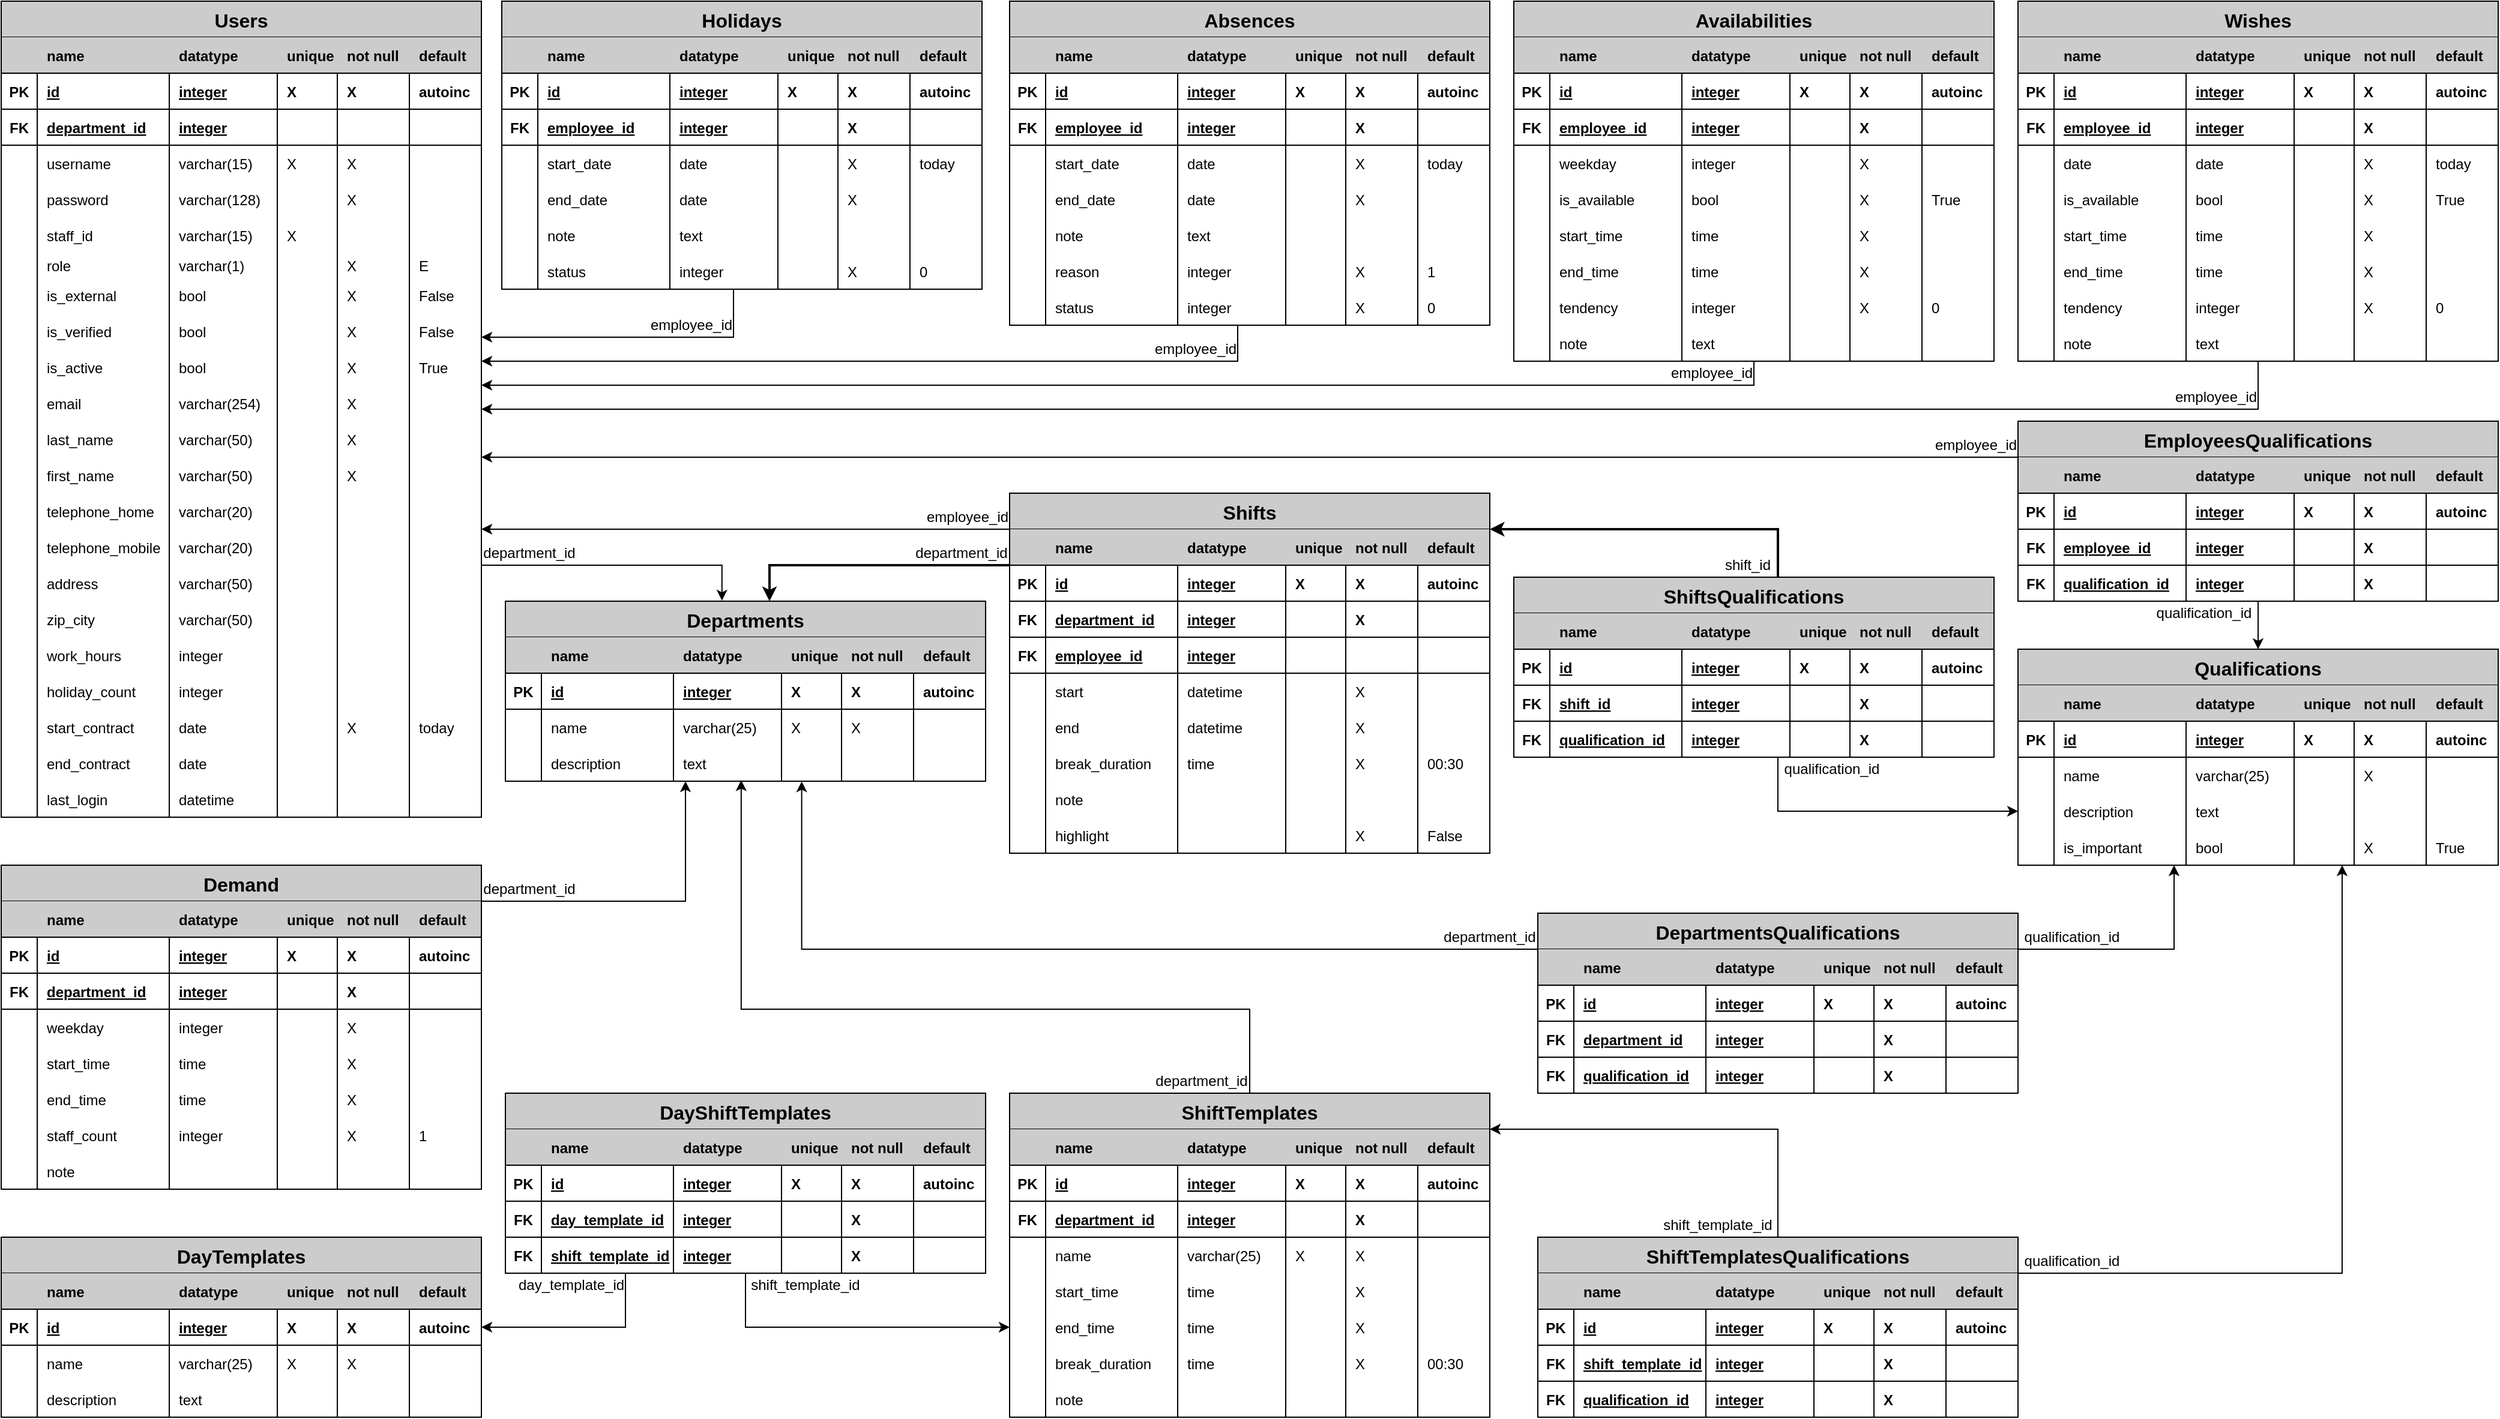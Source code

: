 <mxfile version="20.8.16" type="device"><diagram name="Page-1" id="SC6eDy9HQ86D3Lwih1bT"><mxGraphModel dx="2388" dy="1612" grid="1" gridSize="10" guides="1" tooltips="1" connect="1" arrows="1" fold="1" page="1" pageScale="1" pageWidth="1169" pageHeight="827" math="0" shadow="0"><root><mxCell id="0"/><mxCell id="1" parent="0"/><mxCell id="nMkwk-N84aBwvAw_9tMa-1" value="Users" style="shape=table;startSize=30;container=1;collapsible=1;childLayout=tableLayout;fixedRows=1;rowLines=0;fontStyle=1;align=center;resizeLast=1;fillColor=#CCCCCC;fontFamily=Helvetica;fontSize=16;perimeterSpacing=1;shadow=0;rounded=0;swimlaneLine=1;perimeter=rectanglePerimeter;comic=0;swimlaneFillColor=none;fillStyle=auto;" vertex="1" parent="1"><mxGeometry x="40" y="40" width="400" height="680" as="geometry"><mxRectangle x="320" y="330" width="70" height="30" as="alternateBounds"/></mxGeometry></mxCell><mxCell id="nMkwk-N84aBwvAw_9tMa-128" style="shape=tableRow;horizontal=0;startSize=0;swimlaneHead=0;swimlaneBody=0;fillColor=none;collapsible=0;dropTarget=0;points=[[0,0.5],[1,0.5]];portConstraint=eastwest;top=0;left=0;right=0;bottom=1;fontFamily=Helvetica;fontSize=12;swimlaneLine=1;" vertex="1" parent="nMkwk-N84aBwvAw_9tMa-1"><mxGeometry y="30" width="400" height="30" as="geometry"/></mxCell><mxCell id="nMkwk-N84aBwvAw_9tMa-129" style="shape=partialRectangle;connectable=0;fillColor=#CCCCCC;top=0;left=1;bottom=1;right=0;fontStyle=1;overflow=hidden;fontFamily=Helvetica;fontSize=12;swimlaneLine=1;" vertex="1" parent="nMkwk-N84aBwvAw_9tMa-128"><mxGeometry width="30" height="30" as="geometry"><mxRectangle width="30" height="30" as="alternateBounds"/></mxGeometry></mxCell><mxCell id="nMkwk-N84aBwvAw_9tMa-130" value="name" style="shape=partialRectangle;connectable=0;fillColor=#CCCCCC;top=0;left=0;bottom=1;right=0;align=left;spacingLeft=6;fontStyle=1;overflow=hidden;fontFamily=Helvetica;fontSize=12;swimlaneLine=1;" vertex="1" parent="nMkwk-N84aBwvAw_9tMa-128"><mxGeometry x="30" width="110" height="30" as="geometry"><mxRectangle width="110" height="30" as="alternateBounds"/></mxGeometry></mxCell><mxCell id="nMkwk-N84aBwvAw_9tMa-131" value="datatype" style="shape=partialRectangle;connectable=0;fillColor=#CCCCCC;top=0;left=0;bottom=1;right=0;align=left;spacingLeft=6;fontStyle=1;overflow=hidden;fontFamily=Helvetica;fontSize=12;swimlaneLine=1;" vertex="1" parent="nMkwk-N84aBwvAw_9tMa-128"><mxGeometry x="140" width="90" height="30" as="geometry"><mxRectangle width="90" height="30" as="alternateBounds"/></mxGeometry></mxCell><mxCell id="nMkwk-N84aBwvAw_9tMa-132" value="unique" style="shape=partialRectangle;connectable=0;fillColor=#CCCCCC;top=0;left=0;bottom=1;right=0;align=left;spacingLeft=6;fontStyle=1;overflow=hidden;fontFamily=Helvetica;fontSize=12;swimlaneLine=1;" vertex="1" parent="nMkwk-N84aBwvAw_9tMa-128"><mxGeometry x="230" width="50" height="30" as="geometry"><mxRectangle width="50" height="30" as="alternateBounds"/></mxGeometry></mxCell><mxCell id="nMkwk-N84aBwvAw_9tMa-133" value="not null" style="shape=partialRectangle;connectable=0;fillColor=#CCCCCC;top=0;left=0;bottom=1;right=0;align=left;spacingLeft=6;fontStyle=1;overflow=hidden;fontFamily=Helvetica;fontSize=12;swimlaneLine=1;" vertex="1" parent="nMkwk-N84aBwvAw_9tMa-128"><mxGeometry x="280" width="60" height="30" as="geometry"><mxRectangle width="60" height="30" as="alternateBounds"/></mxGeometry></mxCell><mxCell id="nMkwk-N84aBwvAw_9tMa-134" value="default" style="shape=partialRectangle;connectable=0;fillColor=#CCCCCC;top=0;left=0;bottom=1;right=1;align=left;spacingLeft=6;fontStyle=1;overflow=hidden;fontFamily=Helvetica;fontSize=12;swimlaneLine=1;" vertex="1" parent="nMkwk-N84aBwvAw_9tMa-128"><mxGeometry x="340" width="60" height="30" as="geometry"><mxRectangle width="60" height="30" as="alternateBounds"/></mxGeometry></mxCell><mxCell id="nMkwk-N84aBwvAw_9tMa-2" value="" style="shape=tableRow;horizontal=0;startSize=0;swimlaneHead=0;swimlaneBody=0;fillColor=none;collapsible=0;dropTarget=0;points=[[0,0.5],[1,0.5]];portConstraint=eastwest;top=0;left=0;right=0;bottom=1;fontFamily=Helvetica;fontSize=12;swimlaneLine=1;" vertex="1" parent="nMkwk-N84aBwvAw_9tMa-1"><mxGeometry y="60" width="400" height="30" as="geometry"/></mxCell><mxCell id="nMkwk-N84aBwvAw_9tMa-3" value="PK" style="shape=partialRectangle;connectable=0;fillColor=none;top=0;left=0;bottom=0;right=0;fontStyle=1;overflow=hidden;fontFamily=Helvetica;fontSize=12;swimlaneLine=1;" vertex="1" parent="nMkwk-N84aBwvAw_9tMa-2"><mxGeometry width="30" height="30" as="geometry"><mxRectangle width="30" height="30" as="alternateBounds"/></mxGeometry></mxCell><mxCell id="nMkwk-N84aBwvAw_9tMa-4" value="id" style="shape=partialRectangle;connectable=0;fillColor=none;top=0;left=0;bottom=0;right=0;align=left;spacingLeft=6;fontStyle=5;overflow=hidden;fontFamily=Helvetica;fontSize=12;swimlaneLine=1;" vertex="1" parent="nMkwk-N84aBwvAw_9tMa-2"><mxGeometry x="30" width="110" height="30" as="geometry"><mxRectangle width="110" height="30" as="alternateBounds"/></mxGeometry></mxCell><mxCell id="nMkwk-N84aBwvAw_9tMa-14" value="integer" style="shape=partialRectangle;connectable=0;fillColor=none;top=0;left=0;bottom=0;right=0;align=left;spacingLeft=6;fontStyle=5;overflow=hidden;fontFamily=Helvetica;fontSize=12;swimlaneLine=1;" vertex="1" parent="nMkwk-N84aBwvAw_9tMa-2"><mxGeometry x="140" width="90" height="30" as="geometry"><mxRectangle width="90" height="30" as="alternateBounds"/></mxGeometry></mxCell><mxCell id="nMkwk-N84aBwvAw_9tMa-107" value="X" style="shape=partialRectangle;connectable=0;fillColor=none;top=0;left=0;bottom=0;right=0;align=left;spacingLeft=6;fontStyle=1;overflow=hidden;fontFamily=Helvetica;fontSize=12;swimlaneLine=1;" vertex="1" parent="nMkwk-N84aBwvAw_9tMa-2"><mxGeometry x="230" width="50" height="30" as="geometry"><mxRectangle width="50" height="30" as="alternateBounds"/></mxGeometry></mxCell><mxCell id="nMkwk-N84aBwvAw_9tMa-86" value="X" style="shape=partialRectangle;connectable=0;fillColor=none;top=0;left=0;bottom=0;right=0;align=left;spacingLeft=6;fontStyle=1;overflow=hidden;fontFamily=Helvetica;fontSize=12;swimlaneLine=1;" vertex="1" parent="nMkwk-N84aBwvAw_9tMa-2"><mxGeometry x="280" width="60" height="30" as="geometry"><mxRectangle width="60" height="30" as="alternateBounds"/></mxGeometry></mxCell><mxCell id="nMkwk-N84aBwvAw_9tMa-135" value="autoinc" style="shape=partialRectangle;connectable=0;fillColor=none;top=0;left=0;bottom=0;right=0;align=left;spacingLeft=6;fontStyle=1;overflow=hidden;fontFamily=Helvetica;fontSize=12;swimlaneLine=1;" vertex="1" parent="nMkwk-N84aBwvAw_9tMa-2"><mxGeometry x="340" width="60" height="30" as="geometry"><mxRectangle width="60" height="30" as="alternateBounds"/></mxGeometry></mxCell><mxCell id="nMkwk-N84aBwvAw_9tMa-18" style="shape=tableRow;horizontal=0;startSize=0;swimlaneHead=0;swimlaneBody=0;fillColor=none;collapsible=0;dropTarget=0;points=[[0,0.5],[1,0.5]];portConstraint=eastwest;top=0;left=0;right=0;bottom=1;fontFamily=Helvetica;fontSize=12;swimlaneLine=1;" vertex="1" parent="nMkwk-N84aBwvAw_9tMa-1"><mxGeometry y="90" width="400" height="30" as="geometry"/></mxCell><mxCell id="nMkwk-N84aBwvAw_9tMa-19" value="FK" style="shape=partialRectangle;connectable=0;fillColor=none;top=0;left=0;bottom=0;right=0;fontStyle=1;overflow=hidden;fontFamily=Helvetica;fontSize=12;swimlaneLine=1;" vertex="1" parent="nMkwk-N84aBwvAw_9tMa-18"><mxGeometry width="30" height="30" as="geometry"><mxRectangle width="30" height="30" as="alternateBounds"/></mxGeometry></mxCell><mxCell id="nMkwk-N84aBwvAw_9tMa-20" value="department_id" style="shape=partialRectangle;connectable=0;fillColor=none;top=0;left=0;bottom=0;right=0;align=left;spacingLeft=6;fontStyle=5;overflow=hidden;fontFamily=Helvetica;fontSize=12;swimlaneLine=1;" vertex="1" parent="nMkwk-N84aBwvAw_9tMa-18"><mxGeometry x="30" width="110" height="30" as="geometry"><mxRectangle width="110" height="30" as="alternateBounds"/></mxGeometry></mxCell><mxCell id="nMkwk-N84aBwvAw_9tMa-21" value="integer" style="shape=partialRectangle;connectable=0;fillColor=none;top=0;left=0;bottom=0;right=0;align=left;spacingLeft=6;fontStyle=5;overflow=hidden;fontFamily=Helvetica;fontSize=12;swimlaneLine=1;" vertex="1" parent="nMkwk-N84aBwvAw_9tMa-18"><mxGeometry x="140" width="90" height="30" as="geometry"><mxRectangle width="90" height="30" as="alternateBounds"/></mxGeometry></mxCell><mxCell id="nMkwk-N84aBwvAw_9tMa-108" style="shape=partialRectangle;connectable=0;fillColor=none;top=0;left=0;bottom=0;right=0;align=left;spacingLeft=6;fontStyle=5;overflow=hidden;fontFamily=Helvetica;fontSize=12;swimlaneLine=1;" vertex="1" parent="nMkwk-N84aBwvAw_9tMa-18"><mxGeometry x="230" width="50" height="30" as="geometry"><mxRectangle width="50" height="30" as="alternateBounds"/></mxGeometry></mxCell><mxCell id="nMkwk-N84aBwvAw_9tMa-87" style="shape=partialRectangle;connectable=0;fillColor=none;top=0;left=0;bottom=0;right=0;align=left;spacingLeft=6;fontStyle=5;overflow=hidden;fontFamily=Helvetica;fontSize=12;swimlaneLine=1;" vertex="1" parent="nMkwk-N84aBwvAw_9tMa-18"><mxGeometry x="280" width="60" height="30" as="geometry"><mxRectangle width="60" height="30" as="alternateBounds"/></mxGeometry></mxCell><mxCell id="nMkwk-N84aBwvAw_9tMa-136" style="shape=partialRectangle;connectable=0;fillColor=none;top=0;left=0;bottom=0;right=0;align=left;spacingLeft=6;fontStyle=5;overflow=hidden;fontFamily=Helvetica;fontSize=12;swimlaneLine=1;" vertex="1" parent="nMkwk-N84aBwvAw_9tMa-18"><mxGeometry x="340" width="60" height="30" as="geometry"><mxRectangle width="60" height="30" as="alternateBounds"/></mxGeometry></mxCell><mxCell id="nMkwk-N84aBwvAw_9tMa-5" value="" style="shape=tableRow;horizontal=0;startSize=0;swimlaneHead=0;swimlaneBody=0;fillColor=none;collapsible=0;dropTarget=0;points=[[0,0.5],[1,0.5]];portConstraint=eastwest;top=0;left=0;right=0;bottom=0;fontFamily=Helvetica;fontSize=12;swimlaneLine=1;" vertex="1" parent="nMkwk-N84aBwvAw_9tMa-1"><mxGeometry y="120" width="400" height="30" as="geometry"/></mxCell><mxCell id="nMkwk-N84aBwvAw_9tMa-6" value="" style="shape=partialRectangle;connectable=0;fillColor=none;top=0;left=0;bottom=0;right=0;editable=1;overflow=hidden;fontFamily=Helvetica;fontSize=12;swimlaneLine=1;" vertex="1" parent="nMkwk-N84aBwvAw_9tMa-5"><mxGeometry width="30" height="30" as="geometry"><mxRectangle width="30" height="30" as="alternateBounds"/></mxGeometry></mxCell><mxCell id="nMkwk-N84aBwvAw_9tMa-7" value="username" style="shape=partialRectangle;connectable=0;fillColor=none;top=0;left=0;bottom=0;right=0;align=left;spacingLeft=6;overflow=hidden;fontFamily=Helvetica;fontSize=12;swimlaneLine=1;" vertex="1" parent="nMkwk-N84aBwvAw_9tMa-5"><mxGeometry x="30" width="110" height="30" as="geometry"><mxRectangle width="110" height="30" as="alternateBounds"/></mxGeometry></mxCell><mxCell id="nMkwk-N84aBwvAw_9tMa-15" value="varchar(15)" style="shape=partialRectangle;connectable=0;fillColor=none;top=0;left=0;bottom=0;right=0;align=left;spacingLeft=6;overflow=hidden;fontFamily=Helvetica;fontSize=12;swimlaneLine=1;" vertex="1" parent="nMkwk-N84aBwvAw_9tMa-5"><mxGeometry x="140" width="90" height="30" as="geometry"><mxRectangle width="90" height="30" as="alternateBounds"/></mxGeometry></mxCell><mxCell id="nMkwk-N84aBwvAw_9tMa-109" value="X" style="shape=partialRectangle;connectable=0;fillColor=none;top=0;left=0;bottom=0;right=0;align=left;spacingLeft=6;overflow=hidden;fontFamily=Helvetica;fontSize=12;swimlaneLine=1;" vertex="1" parent="nMkwk-N84aBwvAw_9tMa-5"><mxGeometry x="230" width="50" height="30" as="geometry"><mxRectangle width="50" height="30" as="alternateBounds"/></mxGeometry></mxCell><mxCell id="nMkwk-N84aBwvAw_9tMa-88" value="X" style="shape=partialRectangle;connectable=0;fillColor=none;top=0;left=0;bottom=0;right=0;align=left;spacingLeft=6;overflow=hidden;fontFamily=Helvetica;fontSize=12;swimlaneLine=1;" vertex="1" parent="nMkwk-N84aBwvAw_9tMa-5"><mxGeometry x="280" width="60" height="30" as="geometry"><mxRectangle width="60" height="30" as="alternateBounds"/></mxGeometry></mxCell><mxCell id="nMkwk-N84aBwvAw_9tMa-137" style="shape=partialRectangle;connectable=0;fillColor=none;top=0;left=0;bottom=0;right=0;align=left;spacingLeft=6;overflow=hidden;fontFamily=Helvetica;fontSize=12;swimlaneLine=1;" vertex="1" parent="nMkwk-N84aBwvAw_9tMa-5"><mxGeometry x="340" width="60" height="30" as="geometry"><mxRectangle width="60" height="30" as="alternateBounds"/></mxGeometry></mxCell><mxCell id="nMkwk-N84aBwvAw_9tMa-8" value="" style="shape=tableRow;horizontal=0;startSize=0;swimlaneHead=0;swimlaneBody=0;fillColor=none;collapsible=0;dropTarget=0;points=[[0,0.5],[1,0.5]];portConstraint=eastwest;top=0;left=0;right=0;bottom=0;fontFamily=Helvetica;fontSize=12;swimlaneLine=1;" vertex="1" parent="nMkwk-N84aBwvAw_9tMa-1"><mxGeometry y="150" width="400" height="30" as="geometry"/></mxCell><mxCell id="nMkwk-N84aBwvAw_9tMa-9" value="" style="shape=partialRectangle;connectable=0;fillColor=none;top=0;left=0;bottom=0;right=0;editable=1;overflow=hidden;fontFamily=Helvetica;fontSize=12;swimlaneLine=1;" vertex="1" parent="nMkwk-N84aBwvAw_9tMa-8"><mxGeometry width="30" height="30" as="geometry"><mxRectangle width="30" height="30" as="alternateBounds"/></mxGeometry></mxCell><mxCell id="nMkwk-N84aBwvAw_9tMa-10" value="password" style="shape=partialRectangle;connectable=0;fillColor=none;top=0;left=0;bottom=0;right=0;align=left;spacingLeft=6;overflow=hidden;fontFamily=Helvetica;fontSize=12;swimlaneLine=1;" vertex="1" parent="nMkwk-N84aBwvAw_9tMa-8"><mxGeometry x="30" width="110" height="30" as="geometry"><mxRectangle width="110" height="30" as="alternateBounds"/></mxGeometry></mxCell><mxCell id="nMkwk-N84aBwvAw_9tMa-16" value="varchar(128)" style="shape=partialRectangle;connectable=0;fillColor=none;top=0;left=0;bottom=0;right=0;align=left;spacingLeft=6;overflow=hidden;fontFamily=Helvetica;fontSize=12;swimlaneLine=1;" vertex="1" parent="nMkwk-N84aBwvAw_9tMa-8"><mxGeometry x="140" width="90" height="30" as="geometry"><mxRectangle width="90" height="30" as="alternateBounds"/></mxGeometry></mxCell><mxCell id="nMkwk-N84aBwvAw_9tMa-110" style="shape=partialRectangle;connectable=0;fillColor=none;top=0;left=0;bottom=0;right=0;align=left;spacingLeft=6;overflow=hidden;fontFamily=Helvetica;fontSize=12;swimlaneLine=1;" vertex="1" parent="nMkwk-N84aBwvAw_9tMa-8"><mxGeometry x="230" width="50" height="30" as="geometry"><mxRectangle width="50" height="30" as="alternateBounds"/></mxGeometry></mxCell><mxCell id="nMkwk-N84aBwvAw_9tMa-89" value="X" style="shape=partialRectangle;connectable=0;fillColor=none;top=0;left=0;bottom=0;right=0;align=left;spacingLeft=6;overflow=hidden;fontFamily=Helvetica;fontSize=12;swimlaneLine=1;" vertex="1" parent="nMkwk-N84aBwvAw_9tMa-8"><mxGeometry x="280" width="60" height="30" as="geometry"><mxRectangle width="60" height="30" as="alternateBounds"/></mxGeometry></mxCell><mxCell id="nMkwk-N84aBwvAw_9tMa-138" style="shape=partialRectangle;connectable=0;fillColor=none;top=0;left=0;bottom=0;right=0;align=left;spacingLeft=6;overflow=hidden;fontFamily=Helvetica;fontSize=12;swimlaneLine=1;" vertex="1" parent="nMkwk-N84aBwvAw_9tMa-8"><mxGeometry x="340" width="60" height="30" as="geometry"><mxRectangle width="60" height="30" as="alternateBounds"/></mxGeometry></mxCell><mxCell id="nMkwk-N84aBwvAw_9tMa-11" value="" style="shape=tableRow;horizontal=0;startSize=0;swimlaneHead=0;swimlaneBody=0;fillColor=none;collapsible=0;dropTarget=0;points=[[0,0.5],[1,0.5]];portConstraint=eastwest;top=0;left=0;right=0;bottom=0;fontFamily=Helvetica;fontSize=12;swimlaneLine=1;" vertex="1" parent="nMkwk-N84aBwvAw_9tMa-1"><mxGeometry y="180" width="400" height="30" as="geometry"/></mxCell><mxCell id="nMkwk-N84aBwvAw_9tMa-12" value="" style="shape=partialRectangle;connectable=0;fillColor=none;top=0;left=0;bottom=0;right=0;editable=1;overflow=hidden;fontFamily=Helvetica;fontSize=12;swimlaneLine=1;" vertex="1" parent="nMkwk-N84aBwvAw_9tMa-11"><mxGeometry width="30" height="30" as="geometry"><mxRectangle width="30" height="30" as="alternateBounds"/></mxGeometry></mxCell><mxCell id="nMkwk-N84aBwvAw_9tMa-13" value="staff_id" style="shape=partialRectangle;connectable=0;fillColor=none;top=0;left=0;bottom=0;right=0;align=left;spacingLeft=6;overflow=hidden;fontFamily=Helvetica;fontSize=12;swimlaneLine=1;" vertex="1" parent="nMkwk-N84aBwvAw_9tMa-11"><mxGeometry x="30" width="110" height="30" as="geometry"><mxRectangle width="110" height="30" as="alternateBounds"/></mxGeometry></mxCell><mxCell id="nMkwk-N84aBwvAw_9tMa-17" value="varchar(15)" style="shape=partialRectangle;connectable=0;fillColor=none;top=0;left=0;bottom=0;right=0;align=left;spacingLeft=6;overflow=hidden;fontFamily=Helvetica;fontSize=12;swimlaneLine=1;" vertex="1" parent="nMkwk-N84aBwvAw_9tMa-11"><mxGeometry x="140" width="90" height="30" as="geometry"><mxRectangle width="90" height="30" as="alternateBounds"/></mxGeometry></mxCell><mxCell id="nMkwk-N84aBwvAw_9tMa-111" value="X" style="shape=partialRectangle;connectable=0;fillColor=none;top=0;left=0;bottom=0;right=0;align=left;spacingLeft=6;overflow=hidden;fontFamily=Helvetica;fontSize=12;swimlaneLine=1;" vertex="1" parent="nMkwk-N84aBwvAw_9tMa-11"><mxGeometry x="230" width="50" height="30" as="geometry"><mxRectangle width="50" height="30" as="alternateBounds"/></mxGeometry></mxCell><mxCell id="nMkwk-N84aBwvAw_9tMa-90" style="shape=partialRectangle;connectable=0;fillColor=none;top=0;left=0;bottom=0;right=0;align=left;spacingLeft=6;overflow=hidden;fontFamily=Helvetica;fontSize=12;swimlaneLine=1;" vertex="1" parent="nMkwk-N84aBwvAw_9tMa-11"><mxGeometry x="280" width="60" height="30" as="geometry"><mxRectangle width="60" height="30" as="alternateBounds"/></mxGeometry></mxCell><mxCell id="nMkwk-N84aBwvAw_9tMa-139" style="shape=partialRectangle;connectable=0;fillColor=none;top=0;left=0;bottom=0;right=0;align=left;spacingLeft=6;overflow=hidden;fontFamily=Helvetica;fontSize=12;swimlaneLine=1;" vertex="1" parent="nMkwk-N84aBwvAw_9tMa-11"><mxGeometry x="340" width="60" height="30" as="geometry"><mxRectangle width="60" height="30" as="alternateBounds"/></mxGeometry></mxCell><mxCell id="nMkwk-N84aBwvAw_9tMa-50" style="shape=tableRow;horizontal=0;startSize=0;swimlaneHead=0;swimlaneBody=0;fillColor=none;collapsible=0;dropTarget=0;points=[[0,0.5],[1,0.5]];portConstraint=eastwest;top=0;left=0;right=0;bottom=0;fontFamily=Helvetica;fontSize=12;swimlaneLine=1;" vertex="1" parent="nMkwk-N84aBwvAw_9tMa-1"><mxGeometry y="210" width="400" height="20" as="geometry"/></mxCell><mxCell id="nMkwk-N84aBwvAw_9tMa-51" style="shape=partialRectangle;connectable=0;fillColor=none;top=0;left=0;bottom=0;right=0;editable=1;overflow=hidden;fontFamily=Helvetica;fontSize=12;swimlaneLine=1;" vertex="1" parent="nMkwk-N84aBwvAw_9tMa-50"><mxGeometry width="30" height="20" as="geometry"><mxRectangle width="30" height="20" as="alternateBounds"/></mxGeometry></mxCell><mxCell id="nMkwk-N84aBwvAw_9tMa-52" value="role" style="shape=partialRectangle;connectable=0;fillColor=none;top=0;left=0;bottom=0;right=0;align=left;spacingLeft=6;overflow=hidden;fontFamily=Helvetica;fontSize=12;swimlaneLine=1;" vertex="1" parent="nMkwk-N84aBwvAw_9tMa-50"><mxGeometry x="30" width="110" height="20" as="geometry"><mxRectangle width="110" height="20" as="alternateBounds"/></mxGeometry></mxCell><mxCell id="nMkwk-N84aBwvAw_9tMa-53" value="varchar(1)" style="shape=partialRectangle;connectable=0;fillColor=none;top=0;left=0;bottom=0;right=0;align=left;spacingLeft=6;overflow=hidden;fontFamily=Helvetica;fontSize=12;swimlaneLine=1;" vertex="1" parent="nMkwk-N84aBwvAw_9tMa-50"><mxGeometry x="140" width="90" height="20" as="geometry"><mxRectangle width="90" height="20" as="alternateBounds"/></mxGeometry></mxCell><mxCell id="nMkwk-N84aBwvAw_9tMa-112" style="shape=partialRectangle;connectable=0;fillColor=none;top=0;left=0;bottom=0;right=0;align=left;spacingLeft=6;overflow=hidden;fontFamily=Helvetica;fontSize=12;swimlaneLine=1;" vertex="1" parent="nMkwk-N84aBwvAw_9tMa-50"><mxGeometry x="230" width="50" height="20" as="geometry"><mxRectangle width="50" height="20" as="alternateBounds"/></mxGeometry></mxCell><mxCell id="nMkwk-N84aBwvAw_9tMa-91" value="X" style="shape=partialRectangle;connectable=0;fillColor=none;top=0;left=0;bottom=0;right=0;align=left;spacingLeft=6;overflow=hidden;fontFamily=Helvetica;fontSize=12;swimlaneLine=1;" vertex="1" parent="nMkwk-N84aBwvAw_9tMa-50"><mxGeometry x="280" width="60" height="20" as="geometry"><mxRectangle width="60" height="20" as="alternateBounds"/></mxGeometry></mxCell><mxCell id="nMkwk-N84aBwvAw_9tMa-140" value="E" style="shape=partialRectangle;connectable=0;fillColor=none;top=0;left=0;bottom=0;right=0;align=left;spacingLeft=6;overflow=hidden;fontFamily=Helvetica;fontSize=12;swimlaneLine=1;" vertex="1" parent="nMkwk-N84aBwvAw_9tMa-50"><mxGeometry x="340" width="60" height="20" as="geometry"><mxRectangle width="60" height="20" as="alternateBounds"/></mxGeometry></mxCell><mxCell id="nMkwk-N84aBwvAw_9tMa-22" style="shape=tableRow;horizontal=0;startSize=0;swimlaneHead=0;swimlaneBody=0;fillColor=none;collapsible=0;dropTarget=0;points=[[0,0.5],[1,0.5]];portConstraint=eastwest;top=0;left=0;right=0;bottom=0;fontFamily=Helvetica;fontSize=12;swimlaneLine=1;" vertex="1" parent="nMkwk-N84aBwvAw_9tMa-1"><mxGeometry y="230" width="400" height="30" as="geometry"/></mxCell><mxCell id="nMkwk-N84aBwvAw_9tMa-23" style="shape=partialRectangle;connectable=0;fillColor=none;top=0;left=0;bottom=0;right=0;editable=1;overflow=hidden;fontFamily=Helvetica;fontSize=12;swimlaneLine=1;" vertex="1" parent="nMkwk-N84aBwvAw_9tMa-22"><mxGeometry width="30" height="30" as="geometry"><mxRectangle width="30" height="30" as="alternateBounds"/></mxGeometry></mxCell><mxCell id="nMkwk-N84aBwvAw_9tMa-24" value="is_external" style="shape=partialRectangle;connectable=0;fillColor=none;top=0;left=0;bottom=0;right=0;align=left;spacingLeft=6;overflow=hidden;fontFamily=Helvetica;fontSize=12;swimlaneLine=1;" vertex="1" parent="nMkwk-N84aBwvAw_9tMa-22"><mxGeometry x="30" width="110" height="30" as="geometry"><mxRectangle width="110" height="30" as="alternateBounds"/></mxGeometry></mxCell><mxCell id="nMkwk-N84aBwvAw_9tMa-25" value="bool" style="shape=partialRectangle;connectable=0;fillColor=none;top=0;left=0;bottom=0;right=0;align=left;spacingLeft=6;overflow=hidden;fontFamily=Helvetica;fontSize=12;swimlaneLine=1;" vertex="1" parent="nMkwk-N84aBwvAw_9tMa-22"><mxGeometry x="140" width="90" height="30" as="geometry"><mxRectangle width="90" height="30" as="alternateBounds"/></mxGeometry></mxCell><mxCell id="nMkwk-N84aBwvAw_9tMa-113" style="shape=partialRectangle;connectable=0;fillColor=none;top=0;left=0;bottom=0;right=0;align=left;spacingLeft=6;overflow=hidden;fontFamily=Helvetica;fontSize=12;swimlaneLine=1;" vertex="1" parent="nMkwk-N84aBwvAw_9tMa-22"><mxGeometry x="230" width="50" height="30" as="geometry"><mxRectangle width="50" height="30" as="alternateBounds"/></mxGeometry></mxCell><mxCell id="nMkwk-N84aBwvAw_9tMa-92" value="X" style="shape=partialRectangle;connectable=0;fillColor=none;top=0;left=0;bottom=0;right=0;align=left;spacingLeft=6;overflow=hidden;fontFamily=Helvetica;fontSize=12;swimlaneLine=1;" vertex="1" parent="nMkwk-N84aBwvAw_9tMa-22"><mxGeometry x="280" width="60" height="30" as="geometry"><mxRectangle width="60" height="30" as="alternateBounds"/></mxGeometry></mxCell><mxCell id="nMkwk-N84aBwvAw_9tMa-141" value="False" style="shape=partialRectangle;connectable=0;fillColor=none;top=0;left=0;bottom=0;right=0;align=left;spacingLeft=6;overflow=hidden;fontFamily=Helvetica;fontSize=12;swimlaneLine=1;" vertex="1" parent="nMkwk-N84aBwvAw_9tMa-22"><mxGeometry x="340" width="60" height="30" as="geometry"><mxRectangle width="60" height="30" as="alternateBounds"/></mxGeometry></mxCell><mxCell id="nMkwk-N84aBwvAw_9tMa-26" style="shape=tableRow;horizontal=0;startSize=0;swimlaneHead=0;swimlaneBody=0;fillColor=none;collapsible=0;dropTarget=0;points=[[0,0.5],[1,0.5]];portConstraint=eastwest;top=0;left=0;right=0;bottom=0;fontFamily=Helvetica;fontSize=12;swimlaneLine=1;" vertex="1" parent="nMkwk-N84aBwvAw_9tMa-1"><mxGeometry y="260" width="400" height="30" as="geometry"/></mxCell><mxCell id="nMkwk-N84aBwvAw_9tMa-27" style="shape=partialRectangle;connectable=0;fillColor=none;top=0;left=0;bottom=0;right=0;editable=1;overflow=hidden;fontFamily=Helvetica;fontSize=12;swimlaneLine=1;" vertex="1" parent="nMkwk-N84aBwvAw_9tMa-26"><mxGeometry width="30" height="30" as="geometry"><mxRectangle width="30" height="30" as="alternateBounds"/></mxGeometry></mxCell><mxCell id="nMkwk-N84aBwvAw_9tMa-28" value="is_verified" style="shape=partialRectangle;connectable=0;fillColor=none;top=0;left=0;bottom=0;right=0;align=left;spacingLeft=6;overflow=hidden;fontFamily=Helvetica;fontSize=12;swimlaneLine=1;" vertex="1" parent="nMkwk-N84aBwvAw_9tMa-26"><mxGeometry x="30" width="110" height="30" as="geometry"><mxRectangle width="110" height="30" as="alternateBounds"/></mxGeometry></mxCell><mxCell id="nMkwk-N84aBwvAw_9tMa-29" value="bool" style="shape=partialRectangle;connectable=0;fillColor=none;top=0;left=0;bottom=0;right=0;align=left;spacingLeft=6;overflow=hidden;fontFamily=Helvetica;fontSize=12;swimlaneLine=1;" vertex="1" parent="nMkwk-N84aBwvAw_9tMa-26"><mxGeometry x="140" width="90" height="30" as="geometry"><mxRectangle width="90" height="30" as="alternateBounds"/></mxGeometry></mxCell><mxCell id="nMkwk-N84aBwvAw_9tMa-114" style="shape=partialRectangle;connectable=0;fillColor=none;top=0;left=0;bottom=0;right=0;align=left;spacingLeft=6;overflow=hidden;fontFamily=Helvetica;fontSize=12;swimlaneLine=1;" vertex="1" parent="nMkwk-N84aBwvAw_9tMa-26"><mxGeometry x="230" width="50" height="30" as="geometry"><mxRectangle width="50" height="30" as="alternateBounds"/></mxGeometry></mxCell><mxCell id="nMkwk-N84aBwvAw_9tMa-93" value="X" style="shape=partialRectangle;connectable=0;fillColor=none;top=0;left=0;bottom=0;right=0;align=left;spacingLeft=6;overflow=hidden;fontFamily=Helvetica;fontSize=12;swimlaneLine=1;" vertex="1" parent="nMkwk-N84aBwvAw_9tMa-26"><mxGeometry x="280" width="60" height="30" as="geometry"><mxRectangle width="60" height="30" as="alternateBounds"/></mxGeometry></mxCell><mxCell id="nMkwk-N84aBwvAw_9tMa-142" value="False" style="shape=partialRectangle;connectable=0;fillColor=none;top=0;left=0;bottom=0;right=0;align=left;spacingLeft=6;overflow=hidden;fontFamily=Helvetica;fontSize=12;swimlaneLine=1;" vertex="1" parent="nMkwk-N84aBwvAw_9tMa-26"><mxGeometry x="340" width="60" height="30" as="geometry"><mxRectangle width="60" height="30" as="alternateBounds"/></mxGeometry></mxCell><mxCell id="nMkwk-N84aBwvAw_9tMa-46" style="shape=tableRow;horizontal=0;startSize=0;swimlaneHead=0;swimlaneBody=0;fillColor=none;collapsible=0;dropTarget=0;points=[[0,0.5],[1,0.5]];portConstraint=eastwest;top=0;left=0;right=0;bottom=0;fontFamily=Helvetica;fontSize=12;swimlaneLine=1;" vertex="1" parent="nMkwk-N84aBwvAw_9tMa-1"><mxGeometry y="290" width="400" height="30" as="geometry"/></mxCell><mxCell id="nMkwk-N84aBwvAw_9tMa-47" style="shape=partialRectangle;connectable=0;fillColor=none;top=0;left=0;bottom=0;right=0;editable=1;overflow=hidden;fontFamily=Helvetica;fontSize=12;swimlaneLine=1;" vertex="1" parent="nMkwk-N84aBwvAw_9tMa-46"><mxGeometry width="30" height="30" as="geometry"><mxRectangle width="30" height="30" as="alternateBounds"/></mxGeometry></mxCell><mxCell id="nMkwk-N84aBwvAw_9tMa-48" value="is_active" style="shape=partialRectangle;connectable=0;fillColor=none;top=0;left=0;bottom=0;right=0;align=left;spacingLeft=6;overflow=hidden;fontFamily=Helvetica;fontSize=12;swimlaneLine=1;" vertex="1" parent="nMkwk-N84aBwvAw_9tMa-46"><mxGeometry x="30" width="110" height="30" as="geometry"><mxRectangle width="110" height="30" as="alternateBounds"/></mxGeometry></mxCell><mxCell id="nMkwk-N84aBwvAw_9tMa-49" value="bool" style="shape=partialRectangle;connectable=0;fillColor=none;top=0;left=0;bottom=0;right=0;align=left;spacingLeft=6;overflow=hidden;fontFamily=Helvetica;fontSize=12;swimlaneLine=1;" vertex="1" parent="nMkwk-N84aBwvAw_9tMa-46"><mxGeometry x="140" width="90" height="30" as="geometry"><mxRectangle width="90" height="30" as="alternateBounds"/></mxGeometry></mxCell><mxCell id="nMkwk-N84aBwvAw_9tMa-115" style="shape=partialRectangle;connectable=0;fillColor=none;top=0;left=0;bottom=0;right=0;align=left;spacingLeft=6;overflow=hidden;fontFamily=Helvetica;fontSize=12;swimlaneLine=1;" vertex="1" parent="nMkwk-N84aBwvAw_9tMa-46"><mxGeometry x="230" width="50" height="30" as="geometry"><mxRectangle width="50" height="30" as="alternateBounds"/></mxGeometry></mxCell><mxCell id="nMkwk-N84aBwvAw_9tMa-94" value="X" style="shape=partialRectangle;connectable=0;fillColor=none;top=0;left=0;bottom=0;right=0;align=left;spacingLeft=6;overflow=hidden;fontFamily=Helvetica;fontSize=12;swimlaneLine=1;" vertex="1" parent="nMkwk-N84aBwvAw_9tMa-46"><mxGeometry x="280" width="60" height="30" as="geometry"><mxRectangle width="60" height="30" as="alternateBounds"/></mxGeometry></mxCell><mxCell id="nMkwk-N84aBwvAw_9tMa-143" value="True" style="shape=partialRectangle;connectable=0;fillColor=none;top=0;left=0;bottom=0;right=0;align=left;spacingLeft=6;overflow=hidden;fontFamily=Helvetica;fontSize=12;swimlaneLine=1;" vertex="1" parent="nMkwk-N84aBwvAw_9tMa-46"><mxGeometry x="340" width="60" height="30" as="geometry"><mxRectangle width="60" height="30" as="alternateBounds"/></mxGeometry></mxCell><mxCell id="nMkwk-N84aBwvAw_9tMa-30" style="shape=tableRow;horizontal=0;startSize=0;swimlaneHead=0;swimlaneBody=0;fillColor=none;collapsible=0;dropTarget=0;points=[[0,0.5],[1,0.5]];portConstraint=eastwest;top=0;left=0;right=0;bottom=0;fontFamily=Helvetica;fontSize=12;swimlaneLine=1;" vertex="1" parent="nMkwk-N84aBwvAw_9tMa-1"><mxGeometry y="320" width="400" height="30" as="geometry"/></mxCell><mxCell id="nMkwk-N84aBwvAw_9tMa-31" style="shape=partialRectangle;connectable=0;fillColor=none;top=0;left=0;bottom=0;right=0;editable=1;overflow=hidden;fontFamily=Helvetica;fontSize=12;swimlaneLine=1;" vertex="1" parent="nMkwk-N84aBwvAw_9tMa-30"><mxGeometry width="30" height="30" as="geometry"><mxRectangle width="30" height="30" as="alternateBounds"/></mxGeometry></mxCell><mxCell id="nMkwk-N84aBwvAw_9tMa-32" value="email" style="shape=partialRectangle;connectable=0;fillColor=none;top=0;left=0;bottom=0;right=0;align=left;spacingLeft=6;overflow=hidden;fontFamily=Helvetica;fontSize=12;swimlaneLine=1;" vertex="1" parent="nMkwk-N84aBwvAw_9tMa-30"><mxGeometry x="30" width="110" height="30" as="geometry"><mxRectangle width="110" height="30" as="alternateBounds"/></mxGeometry></mxCell><mxCell id="nMkwk-N84aBwvAw_9tMa-33" value="varchar(254)" style="shape=partialRectangle;connectable=0;fillColor=none;top=0;left=0;bottom=0;right=0;align=left;spacingLeft=6;overflow=hidden;fontFamily=Helvetica;fontSize=12;swimlaneLine=1;" vertex="1" parent="nMkwk-N84aBwvAw_9tMa-30"><mxGeometry x="140" width="90" height="30" as="geometry"><mxRectangle width="90" height="30" as="alternateBounds"/></mxGeometry></mxCell><mxCell id="nMkwk-N84aBwvAw_9tMa-116" style="shape=partialRectangle;connectable=0;fillColor=none;top=0;left=0;bottom=0;right=0;align=left;spacingLeft=6;overflow=hidden;fontFamily=Helvetica;fontSize=12;swimlaneLine=1;" vertex="1" parent="nMkwk-N84aBwvAw_9tMa-30"><mxGeometry x="230" width="50" height="30" as="geometry"><mxRectangle width="50" height="30" as="alternateBounds"/></mxGeometry></mxCell><mxCell id="nMkwk-N84aBwvAw_9tMa-95" value="X" style="shape=partialRectangle;connectable=0;fillColor=none;top=0;left=0;bottom=0;right=0;align=left;spacingLeft=6;overflow=hidden;fontFamily=Helvetica;fontSize=12;swimlaneLine=1;" vertex="1" parent="nMkwk-N84aBwvAw_9tMa-30"><mxGeometry x="280" width="60" height="30" as="geometry"><mxRectangle width="60" height="30" as="alternateBounds"/></mxGeometry></mxCell><mxCell id="nMkwk-N84aBwvAw_9tMa-144" style="shape=partialRectangle;connectable=0;fillColor=none;top=0;left=0;bottom=0;right=0;align=left;spacingLeft=6;overflow=hidden;fontFamily=Helvetica;fontSize=12;swimlaneLine=1;" vertex="1" parent="nMkwk-N84aBwvAw_9tMa-30"><mxGeometry x="340" width="60" height="30" as="geometry"><mxRectangle width="60" height="30" as="alternateBounds"/></mxGeometry></mxCell><mxCell id="nMkwk-N84aBwvAw_9tMa-34" style="shape=tableRow;horizontal=0;startSize=0;swimlaneHead=0;swimlaneBody=0;fillColor=none;collapsible=0;dropTarget=0;points=[[0,0.5],[1,0.5]];portConstraint=eastwest;top=0;left=0;right=0;bottom=0;fontFamily=Helvetica;fontSize=12;swimlaneLine=1;" vertex="1" parent="nMkwk-N84aBwvAw_9tMa-1"><mxGeometry y="350" width="400" height="30" as="geometry"/></mxCell><mxCell id="nMkwk-N84aBwvAw_9tMa-35" style="shape=partialRectangle;connectable=0;fillColor=none;top=0;left=0;bottom=0;right=0;editable=1;overflow=hidden;fontFamily=Helvetica;fontSize=12;swimlaneLine=1;" vertex="1" parent="nMkwk-N84aBwvAw_9tMa-34"><mxGeometry width="30" height="30" as="geometry"><mxRectangle width="30" height="30" as="alternateBounds"/></mxGeometry></mxCell><mxCell id="nMkwk-N84aBwvAw_9tMa-36" value="last_name" style="shape=partialRectangle;connectable=0;fillColor=none;top=0;left=0;bottom=0;right=0;align=left;spacingLeft=6;overflow=hidden;fontFamily=Helvetica;fontSize=12;swimlaneLine=1;" vertex="1" parent="nMkwk-N84aBwvAw_9tMa-34"><mxGeometry x="30" width="110" height="30" as="geometry"><mxRectangle width="110" height="30" as="alternateBounds"/></mxGeometry></mxCell><mxCell id="nMkwk-N84aBwvAw_9tMa-37" value="varchar(50)" style="shape=partialRectangle;connectable=0;fillColor=none;top=0;left=0;bottom=0;right=0;align=left;spacingLeft=6;overflow=hidden;fontFamily=Helvetica;fontSize=12;swimlaneLine=1;" vertex="1" parent="nMkwk-N84aBwvAw_9tMa-34"><mxGeometry x="140" width="90" height="30" as="geometry"><mxRectangle width="90" height="30" as="alternateBounds"/></mxGeometry></mxCell><mxCell id="nMkwk-N84aBwvAw_9tMa-117" style="shape=partialRectangle;connectable=0;fillColor=none;top=0;left=0;bottom=0;right=0;align=left;spacingLeft=6;overflow=hidden;fontFamily=Helvetica;fontSize=12;swimlaneLine=1;" vertex="1" parent="nMkwk-N84aBwvAw_9tMa-34"><mxGeometry x="230" width="50" height="30" as="geometry"><mxRectangle width="50" height="30" as="alternateBounds"/></mxGeometry></mxCell><mxCell id="nMkwk-N84aBwvAw_9tMa-96" value="X" style="shape=partialRectangle;connectable=0;fillColor=none;top=0;left=0;bottom=0;right=0;align=left;spacingLeft=6;overflow=hidden;fontFamily=Helvetica;fontSize=12;swimlaneLine=1;" vertex="1" parent="nMkwk-N84aBwvAw_9tMa-34"><mxGeometry x="280" width="60" height="30" as="geometry"><mxRectangle width="60" height="30" as="alternateBounds"/></mxGeometry></mxCell><mxCell id="nMkwk-N84aBwvAw_9tMa-145" style="shape=partialRectangle;connectable=0;fillColor=none;top=0;left=0;bottom=0;right=0;align=left;spacingLeft=6;overflow=hidden;fontFamily=Helvetica;fontSize=12;swimlaneLine=1;" vertex="1" parent="nMkwk-N84aBwvAw_9tMa-34"><mxGeometry x="340" width="60" height="30" as="geometry"><mxRectangle width="60" height="30" as="alternateBounds"/></mxGeometry></mxCell><mxCell id="nMkwk-N84aBwvAw_9tMa-38" style="shape=tableRow;horizontal=0;startSize=0;swimlaneHead=0;swimlaneBody=0;fillColor=none;collapsible=0;dropTarget=0;points=[[0,0.5],[1,0.5]];portConstraint=eastwest;top=0;left=0;right=0;bottom=0;fontFamily=Helvetica;fontSize=12;swimlaneLine=1;" vertex="1" parent="nMkwk-N84aBwvAw_9tMa-1"><mxGeometry y="380" width="400" height="30" as="geometry"/></mxCell><mxCell id="nMkwk-N84aBwvAw_9tMa-39" style="shape=partialRectangle;connectable=0;fillColor=none;top=0;left=0;bottom=0;right=0;editable=1;overflow=hidden;fontFamily=Helvetica;fontSize=12;swimlaneLine=1;" vertex="1" parent="nMkwk-N84aBwvAw_9tMa-38"><mxGeometry width="30" height="30" as="geometry"><mxRectangle width="30" height="30" as="alternateBounds"/></mxGeometry></mxCell><mxCell id="nMkwk-N84aBwvAw_9tMa-40" value="first_name" style="shape=partialRectangle;connectable=0;fillColor=none;top=0;left=0;bottom=0;right=0;align=left;spacingLeft=6;overflow=hidden;fontFamily=Helvetica;fontSize=12;swimlaneLine=1;" vertex="1" parent="nMkwk-N84aBwvAw_9tMa-38"><mxGeometry x="30" width="110" height="30" as="geometry"><mxRectangle width="110" height="30" as="alternateBounds"/></mxGeometry></mxCell><mxCell id="nMkwk-N84aBwvAw_9tMa-41" value="varchar(50)" style="shape=partialRectangle;connectable=0;fillColor=none;top=0;left=0;bottom=0;right=0;align=left;spacingLeft=6;overflow=hidden;fontFamily=Helvetica;fontSize=12;swimlaneLine=1;" vertex="1" parent="nMkwk-N84aBwvAw_9tMa-38"><mxGeometry x="140" width="90" height="30" as="geometry"><mxRectangle width="90" height="30" as="alternateBounds"/></mxGeometry></mxCell><mxCell id="nMkwk-N84aBwvAw_9tMa-118" style="shape=partialRectangle;connectable=0;fillColor=none;top=0;left=0;bottom=0;right=0;align=left;spacingLeft=6;overflow=hidden;fontFamily=Helvetica;fontSize=12;swimlaneLine=1;" vertex="1" parent="nMkwk-N84aBwvAw_9tMa-38"><mxGeometry x="230" width="50" height="30" as="geometry"><mxRectangle width="50" height="30" as="alternateBounds"/></mxGeometry></mxCell><mxCell id="nMkwk-N84aBwvAw_9tMa-97" value="X" style="shape=partialRectangle;connectable=0;fillColor=none;top=0;left=0;bottom=0;right=0;align=left;spacingLeft=6;overflow=hidden;fontFamily=Helvetica;fontSize=12;swimlaneLine=1;" vertex="1" parent="nMkwk-N84aBwvAw_9tMa-38"><mxGeometry x="280" width="60" height="30" as="geometry"><mxRectangle width="60" height="30" as="alternateBounds"/></mxGeometry></mxCell><mxCell id="nMkwk-N84aBwvAw_9tMa-146" style="shape=partialRectangle;connectable=0;fillColor=none;top=0;left=0;bottom=0;right=0;align=left;spacingLeft=6;overflow=hidden;fontFamily=Helvetica;fontSize=12;swimlaneLine=1;" vertex="1" parent="nMkwk-N84aBwvAw_9tMa-38"><mxGeometry x="340" width="60" height="30" as="geometry"><mxRectangle width="60" height="30" as="alternateBounds"/></mxGeometry></mxCell><mxCell id="nMkwk-N84aBwvAw_9tMa-42" style="shape=tableRow;horizontal=0;startSize=0;swimlaneHead=0;swimlaneBody=0;fillColor=none;collapsible=0;dropTarget=0;points=[[0,0.5],[1,0.5]];portConstraint=eastwest;top=0;left=0;right=0;bottom=0;fontFamily=Helvetica;fontSize=12;swimlaneLine=1;" vertex="1" parent="nMkwk-N84aBwvAw_9tMa-1"><mxGeometry y="410" width="400" height="30" as="geometry"/></mxCell><mxCell id="nMkwk-N84aBwvAw_9tMa-43" style="shape=partialRectangle;connectable=0;fillColor=none;top=0;left=0;bottom=0;right=0;editable=1;overflow=hidden;fontFamily=Helvetica;fontSize=12;swimlaneLine=1;" vertex="1" parent="nMkwk-N84aBwvAw_9tMa-42"><mxGeometry width="30" height="30" as="geometry"><mxRectangle width="30" height="30" as="alternateBounds"/></mxGeometry></mxCell><mxCell id="nMkwk-N84aBwvAw_9tMa-44" value="telephone_home" style="shape=partialRectangle;connectable=0;fillColor=none;top=0;left=0;bottom=0;right=0;align=left;spacingLeft=6;overflow=hidden;fontFamily=Helvetica;fontSize=12;swimlaneLine=1;" vertex="1" parent="nMkwk-N84aBwvAw_9tMa-42"><mxGeometry x="30" width="110" height="30" as="geometry"><mxRectangle width="110" height="30" as="alternateBounds"/></mxGeometry></mxCell><mxCell id="nMkwk-N84aBwvAw_9tMa-45" value="varchar(20)" style="shape=partialRectangle;connectable=0;fillColor=none;top=0;left=0;bottom=0;right=0;align=left;spacingLeft=6;overflow=hidden;fontFamily=Helvetica;fontSize=12;swimlaneLine=1;" vertex="1" parent="nMkwk-N84aBwvAw_9tMa-42"><mxGeometry x="140" width="90" height="30" as="geometry"><mxRectangle width="90" height="30" as="alternateBounds"/></mxGeometry></mxCell><mxCell id="nMkwk-N84aBwvAw_9tMa-119" style="shape=partialRectangle;connectable=0;fillColor=none;top=0;left=0;bottom=0;right=0;align=left;spacingLeft=6;overflow=hidden;fontFamily=Helvetica;fontSize=12;swimlaneLine=1;" vertex="1" parent="nMkwk-N84aBwvAw_9tMa-42"><mxGeometry x="230" width="50" height="30" as="geometry"><mxRectangle width="50" height="30" as="alternateBounds"/></mxGeometry></mxCell><mxCell id="nMkwk-N84aBwvAw_9tMa-98" style="shape=partialRectangle;connectable=0;fillColor=none;top=0;left=0;bottom=0;right=0;align=left;spacingLeft=6;overflow=hidden;fontFamily=Helvetica;fontSize=12;swimlaneLine=1;" vertex="1" parent="nMkwk-N84aBwvAw_9tMa-42"><mxGeometry x="280" width="60" height="30" as="geometry"><mxRectangle width="60" height="30" as="alternateBounds"/></mxGeometry></mxCell><mxCell id="nMkwk-N84aBwvAw_9tMa-147" style="shape=partialRectangle;connectable=0;fillColor=none;top=0;left=0;bottom=0;right=0;align=left;spacingLeft=6;overflow=hidden;fontFamily=Helvetica;fontSize=12;swimlaneLine=1;" vertex="1" parent="nMkwk-N84aBwvAw_9tMa-42"><mxGeometry x="340" width="60" height="30" as="geometry"><mxRectangle width="60" height="30" as="alternateBounds"/></mxGeometry></mxCell><mxCell id="nMkwk-N84aBwvAw_9tMa-54" style="shape=tableRow;horizontal=0;startSize=0;swimlaneHead=0;swimlaneBody=0;fillColor=none;collapsible=0;dropTarget=0;points=[[0,0.5],[1,0.5]];portConstraint=eastwest;top=0;left=0;right=0;bottom=0;fontFamily=Helvetica;fontSize=12;swimlaneLine=1;" vertex="1" parent="nMkwk-N84aBwvAw_9tMa-1"><mxGeometry y="440" width="400" height="30" as="geometry"/></mxCell><mxCell id="nMkwk-N84aBwvAw_9tMa-55" style="shape=partialRectangle;connectable=0;fillColor=none;top=0;left=0;bottom=0;right=0;editable=1;overflow=hidden;fontFamily=Helvetica;fontSize=12;swimlaneLine=1;" vertex="1" parent="nMkwk-N84aBwvAw_9tMa-54"><mxGeometry width="30" height="30" as="geometry"><mxRectangle width="30" height="30" as="alternateBounds"/></mxGeometry></mxCell><mxCell id="nMkwk-N84aBwvAw_9tMa-56" value="telephone_mobile" style="shape=partialRectangle;connectable=0;fillColor=none;top=0;left=0;bottom=0;right=0;align=left;spacingLeft=6;overflow=hidden;fontFamily=Helvetica;fontSize=12;swimlaneLine=1;" vertex="1" parent="nMkwk-N84aBwvAw_9tMa-54"><mxGeometry x="30" width="110" height="30" as="geometry"><mxRectangle width="110" height="30" as="alternateBounds"/></mxGeometry></mxCell><mxCell id="nMkwk-N84aBwvAw_9tMa-57" value="varchar(20)" style="shape=partialRectangle;connectable=0;fillColor=none;top=0;left=0;bottom=0;right=0;align=left;spacingLeft=6;overflow=hidden;fontFamily=Helvetica;fontSize=12;swimlaneLine=1;" vertex="1" parent="nMkwk-N84aBwvAw_9tMa-54"><mxGeometry x="140" width="90" height="30" as="geometry"><mxRectangle width="90" height="30" as="alternateBounds"/></mxGeometry></mxCell><mxCell id="nMkwk-N84aBwvAw_9tMa-120" style="shape=partialRectangle;connectable=0;fillColor=none;top=0;left=0;bottom=0;right=0;align=left;spacingLeft=6;overflow=hidden;fontFamily=Helvetica;fontSize=12;swimlaneLine=1;" vertex="1" parent="nMkwk-N84aBwvAw_9tMa-54"><mxGeometry x="230" width="50" height="30" as="geometry"><mxRectangle width="50" height="30" as="alternateBounds"/></mxGeometry></mxCell><mxCell id="nMkwk-N84aBwvAw_9tMa-99" style="shape=partialRectangle;connectable=0;fillColor=none;top=0;left=0;bottom=0;right=0;align=left;spacingLeft=6;overflow=hidden;fontFamily=Helvetica;fontSize=12;swimlaneLine=1;" vertex="1" parent="nMkwk-N84aBwvAw_9tMa-54"><mxGeometry x="280" width="60" height="30" as="geometry"><mxRectangle width="60" height="30" as="alternateBounds"/></mxGeometry></mxCell><mxCell id="nMkwk-N84aBwvAw_9tMa-148" style="shape=partialRectangle;connectable=0;fillColor=none;top=0;left=0;bottom=0;right=0;align=left;spacingLeft=6;overflow=hidden;fontFamily=Helvetica;fontSize=12;swimlaneLine=1;" vertex="1" parent="nMkwk-N84aBwvAw_9tMa-54"><mxGeometry x="340" width="60" height="30" as="geometry"><mxRectangle width="60" height="30" as="alternateBounds"/></mxGeometry></mxCell><mxCell id="nMkwk-N84aBwvAw_9tMa-58" style="shape=tableRow;horizontal=0;startSize=0;swimlaneHead=0;swimlaneBody=0;fillColor=none;collapsible=0;dropTarget=0;points=[[0,0.5],[1,0.5]];portConstraint=eastwest;top=0;left=0;right=0;bottom=0;fontFamily=Helvetica;fontSize=12;swimlaneLine=1;" vertex="1" parent="nMkwk-N84aBwvAw_9tMa-1"><mxGeometry y="470" width="400" height="30" as="geometry"/></mxCell><mxCell id="nMkwk-N84aBwvAw_9tMa-59" style="shape=partialRectangle;connectable=0;fillColor=none;top=0;left=0;bottom=0;right=0;editable=1;overflow=hidden;fontFamily=Helvetica;fontSize=12;swimlaneLine=1;" vertex="1" parent="nMkwk-N84aBwvAw_9tMa-58"><mxGeometry width="30" height="30" as="geometry"><mxRectangle width="30" height="30" as="alternateBounds"/></mxGeometry></mxCell><mxCell id="nMkwk-N84aBwvAw_9tMa-60" value="address" style="shape=partialRectangle;connectable=0;fillColor=none;top=0;left=0;bottom=0;right=0;align=left;spacingLeft=6;overflow=hidden;fontFamily=Helvetica;fontSize=12;swimlaneLine=1;" vertex="1" parent="nMkwk-N84aBwvAw_9tMa-58"><mxGeometry x="30" width="110" height="30" as="geometry"><mxRectangle width="110" height="30" as="alternateBounds"/></mxGeometry></mxCell><mxCell id="nMkwk-N84aBwvAw_9tMa-61" value="varchar(50)" style="shape=partialRectangle;connectable=0;fillColor=none;top=0;left=0;bottom=0;right=0;align=left;spacingLeft=6;overflow=hidden;fontFamily=Helvetica;fontSize=12;swimlaneLine=1;" vertex="1" parent="nMkwk-N84aBwvAw_9tMa-58"><mxGeometry x="140" width="90" height="30" as="geometry"><mxRectangle width="90" height="30" as="alternateBounds"/></mxGeometry></mxCell><mxCell id="nMkwk-N84aBwvAw_9tMa-121" style="shape=partialRectangle;connectable=0;fillColor=none;top=0;left=0;bottom=0;right=0;align=left;spacingLeft=6;overflow=hidden;fontFamily=Helvetica;fontSize=12;swimlaneLine=1;" vertex="1" parent="nMkwk-N84aBwvAw_9tMa-58"><mxGeometry x="230" width="50" height="30" as="geometry"><mxRectangle width="50" height="30" as="alternateBounds"/></mxGeometry></mxCell><mxCell id="nMkwk-N84aBwvAw_9tMa-100" style="shape=partialRectangle;connectable=0;fillColor=none;top=0;left=0;bottom=0;right=0;align=left;spacingLeft=6;overflow=hidden;fontFamily=Helvetica;fontSize=12;swimlaneLine=1;" vertex="1" parent="nMkwk-N84aBwvAw_9tMa-58"><mxGeometry x="280" width="60" height="30" as="geometry"><mxRectangle width="60" height="30" as="alternateBounds"/></mxGeometry></mxCell><mxCell id="nMkwk-N84aBwvAw_9tMa-149" style="shape=partialRectangle;connectable=0;fillColor=none;top=0;left=0;bottom=0;right=0;align=left;spacingLeft=6;overflow=hidden;fontFamily=Helvetica;fontSize=12;swimlaneLine=1;" vertex="1" parent="nMkwk-N84aBwvAw_9tMa-58"><mxGeometry x="340" width="60" height="30" as="geometry"><mxRectangle width="60" height="30" as="alternateBounds"/></mxGeometry></mxCell><mxCell id="nMkwk-N84aBwvAw_9tMa-62" style="shape=tableRow;horizontal=0;startSize=0;swimlaneHead=0;swimlaneBody=0;fillColor=none;collapsible=0;dropTarget=0;points=[[0,0.5],[1,0.5]];portConstraint=eastwest;top=0;left=0;right=0;bottom=0;fontFamily=Helvetica;fontSize=12;swimlaneLine=1;" vertex="1" parent="nMkwk-N84aBwvAw_9tMa-1"><mxGeometry y="500" width="400" height="30" as="geometry"/></mxCell><mxCell id="nMkwk-N84aBwvAw_9tMa-63" style="shape=partialRectangle;connectable=0;fillColor=none;top=0;left=0;bottom=0;right=0;editable=1;overflow=hidden;fontFamily=Helvetica;fontSize=12;swimlaneLine=1;" vertex="1" parent="nMkwk-N84aBwvAw_9tMa-62"><mxGeometry width="30" height="30" as="geometry"><mxRectangle width="30" height="30" as="alternateBounds"/></mxGeometry></mxCell><mxCell id="nMkwk-N84aBwvAw_9tMa-64" value="zip_city" style="shape=partialRectangle;connectable=0;fillColor=none;top=0;left=0;bottom=0;right=0;align=left;spacingLeft=6;overflow=hidden;fontFamily=Helvetica;fontSize=12;swimlaneLine=1;" vertex="1" parent="nMkwk-N84aBwvAw_9tMa-62"><mxGeometry x="30" width="110" height="30" as="geometry"><mxRectangle width="110" height="30" as="alternateBounds"/></mxGeometry></mxCell><mxCell id="nMkwk-N84aBwvAw_9tMa-65" value="varchar(50)" style="shape=partialRectangle;connectable=0;fillColor=none;top=0;left=0;bottom=0;right=0;align=left;spacingLeft=6;overflow=hidden;fontFamily=Helvetica;fontSize=12;swimlaneLine=1;" vertex="1" parent="nMkwk-N84aBwvAw_9tMa-62"><mxGeometry x="140" width="90" height="30" as="geometry"><mxRectangle width="90" height="30" as="alternateBounds"/></mxGeometry></mxCell><mxCell id="nMkwk-N84aBwvAw_9tMa-122" style="shape=partialRectangle;connectable=0;fillColor=none;top=0;left=0;bottom=0;right=0;align=left;spacingLeft=6;overflow=hidden;fontFamily=Helvetica;fontSize=12;swimlaneLine=1;" vertex="1" parent="nMkwk-N84aBwvAw_9tMa-62"><mxGeometry x="230" width="50" height="30" as="geometry"><mxRectangle width="50" height="30" as="alternateBounds"/></mxGeometry></mxCell><mxCell id="nMkwk-N84aBwvAw_9tMa-101" style="shape=partialRectangle;connectable=0;fillColor=none;top=0;left=0;bottom=0;right=0;align=left;spacingLeft=6;overflow=hidden;fontFamily=Helvetica;fontSize=12;swimlaneLine=1;" vertex="1" parent="nMkwk-N84aBwvAw_9tMa-62"><mxGeometry x="280" width="60" height="30" as="geometry"><mxRectangle width="60" height="30" as="alternateBounds"/></mxGeometry></mxCell><mxCell id="nMkwk-N84aBwvAw_9tMa-150" style="shape=partialRectangle;connectable=0;fillColor=none;top=0;left=0;bottom=0;right=0;align=left;spacingLeft=6;overflow=hidden;fontFamily=Helvetica;fontSize=12;swimlaneLine=1;" vertex="1" parent="nMkwk-N84aBwvAw_9tMa-62"><mxGeometry x="340" width="60" height="30" as="geometry"><mxRectangle width="60" height="30" as="alternateBounds"/></mxGeometry></mxCell><mxCell id="nMkwk-N84aBwvAw_9tMa-66" style="shape=tableRow;horizontal=0;startSize=0;swimlaneHead=0;swimlaneBody=0;fillColor=none;collapsible=0;dropTarget=0;points=[[0,0.5],[1,0.5]];portConstraint=eastwest;top=0;left=0;right=0;bottom=0;fontFamily=Helvetica;fontSize=12;swimlaneLine=1;" vertex="1" parent="nMkwk-N84aBwvAw_9tMa-1"><mxGeometry y="530" width="400" height="30" as="geometry"/></mxCell><mxCell id="nMkwk-N84aBwvAw_9tMa-67" style="shape=partialRectangle;connectable=0;fillColor=none;top=0;left=0;bottom=0;right=0;editable=1;overflow=hidden;fontFamily=Helvetica;fontSize=12;swimlaneLine=1;" vertex="1" parent="nMkwk-N84aBwvAw_9tMa-66"><mxGeometry width="30" height="30" as="geometry"><mxRectangle width="30" height="30" as="alternateBounds"/></mxGeometry></mxCell><mxCell id="nMkwk-N84aBwvAw_9tMa-68" value="work_hours" style="shape=partialRectangle;connectable=0;fillColor=none;top=0;left=0;bottom=0;right=0;align=left;spacingLeft=6;overflow=hidden;fontFamily=Helvetica;fontSize=12;swimlaneLine=1;" vertex="1" parent="nMkwk-N84aBwvAw_9tMa-66"><mxGeometry x="30" width="110" height="30" as="geometry"><mxRectangle width="110" height="30" as="alternateBounds"/></mxGeometry></mxCell><mxCell id="nMkwk-N84aBwvAw_9tMa-69" value="integer" style="shape=partialRectangle;connectable=0;fillColor=none;top=0;left=0;bottom=0;right=0;align=left;spacingLeft=6;overflow=hidden;fontFamily=Helvetica;fontSize=12;swimlaneLine=1;" vertex="1" parent="nMkwk-N84aBwvAw_9tMa-66"><mxGeometry x="140" width="90" height="30" as="geometry"><mxRectangle width="90" height="30" as="alternateBounds"/></mxGeometry></mxCell><mxCell id="nMkwk-N84aBwvAw_9tMa-123" style="shape=partialRectangle;connectable=0;fillColor=none;top=0;left=0;bottom=0;right=0;align=left;spacingLeft=6;overflow=hidden;fontFamily=Helvetica;fontSize=12;swimlaneLine=1;" vertex="1" parent="nMkwk-N84aBwvAw_9tMa-66"><mxGeometry x="230" width="50" height="30" as="geometry"><mxRectangle width="50" height="30" as="alternateBounds"/></mxGeometry></mxCell><mxCell id="nMkwk-N84aBwvAw_9tMa-102" style="shape=partialRectangle;connectable=0;fillColor=none;top=0;left=0;bottom=0;right=0;align=left;spacingLeft=6;overflow=hidden;fontFamily=Helvetica;fontSize=12;swimlaneLine=1;" vertex="1" parent="nMkwk-N84aBwvAw_9tMa-66"><mxGeometry x="280" width="60" height="30" as="geometry"><mxRectangle width="60" height="30" as="alternateBounds"/></mxGeometry></mxCell><mxCell id="nMkwk-N84aBwvAw_9tMa-151" style="shape=partialRectangle;connectable=0;fillColor=none;top=0;left=0;bottom=0;right=0;align=left;spacingLeft=6;overflow=hidden;fontFamily=Helvetica;fontSize=12;swimlaneLine=1;" vertex="1" parent="nMkwk-N84aBwvAw_9tMa-66"><mxGeometry x="340" width="60" height="30" as="geometry"><mxRectangle width="60" height="30" as="alternateBounds"/></mxGeometry></mxCell><mxCell id="nMkwk-N84aBwvAw_9tMa-70" style="shape=tableRow;horizontal=0;startSize=0;swimlaneHead=0;swimlaneBody=0;fillColor=none;collapsible=0;dropTarget=0;points=[[0,0.5],[1,0.5]];portConstraint=eastwest;top=0;left=0;right=0;bottom=0;fontFamily=Helvetica;fontSize=12;swimlaneLine=1;" vertex="1" parent="nMkwk-N84aBwvAw_9tMa-1"><mxGeometry y="560" width="400" height="30" as="geometry"/></mxCell><mxCell id="nMkwk-N84aBwvAw_9tMa-71" style="shape=partialRectangle;connectable=0;fillColor=none;top=0;left=0;bottom=0;right=0;editable=1;overflow=hidden;fontFamily=Helvetica;fontSize=12;swimlaneLine=1;" vertex="1" parent="nMkwk-N84aBwvAw_9tMa-70"><mxGeometry width="30" height="30" as="geometry"><mxRectangle width="30" height="30" as="alternateBounds"/></mxGeometry></mxCell><mxCell id="nMkwk-N84aBwvAw_9tMa-72" value="holiday_count" style="shape=partialRectangle;connectable=0;fillColor=none;top=0;left=0;bottom=0;right=0;align=left;spacingLeft=6;overflow=hidden;fontFamily=Helvetica;fontSize=12;swimlaneLine=1;" vertex="1" parent="nMkwk-N84aBwvAw_9tMa-70"><mxGeometry x="30" width="110" height="30" as="geometry"><mxRectangle width="110" height="30" as="alternateBounds"/></mxGeometry></mxCell><mxCell id="nMkwk-N84aBwvAw_9tMa-73" value="integer" style="shape=partialRectangle;connectable=0;fillColor=none;top=0;left=0;bottom=0;right=0;align=left;spacingLeft=6;overflow=hidden;fontFamily=Helvetica;fontSize=12;swimlaneLine=1;" vertex="1" parent="nMkwk-N84aBwvAw_9tMa-70"><mxGeometry x="140" width="90" height="30" as="geometry"><mxRectangle width="90" height="30" as="alternateBounds"/></mxGeometry></mxCell><mxCell id="nMkwk-N84aBwvAw_9tMa-124" style="shape=partialRectangle;connectable=0;fillColor=none;top=0;left=0;bottom=0;right=0;align=left;spacingLeft=6;overflow=hidden;fontFamily=Helvetica;fontSize=12;swimlaneLine=1;" vertex="1" parent="nMkwk-N84aBwvAw_9tMa-70"><mxGeometry x="230" width="50" height="30" as="geometry"><mxRectangle width="50" height="30" as="alternateBounds"/></mxGeometry></mxCell><mxCell id="nMkwk-N84aBwvAw_9tMa-103" style="shape=partialRectangle;connectable=0;fillColor=none;top=0;left=0;bottom=0;right=0;align=left;spacingLeft=6;overflow=hidden;fontFamily=Helvetica;fontSize=12;swimlaneLine=1;" vertex="1" parent="nMkwk-N84aBwvAw_9tMa-70"><mxGeometry x="280" width="60" height="30" as="geometry"><mxRectangle width="60" height="30" as="alternateBounds"/></mxGeometry></mxCell><mxCell id="nMkwk-N84aBwvAw_9tMa-152" style="shape=partialRectangle;connectable=0;fillColor=none;top=0;left=0;bottom=0;right=0;align=left;spacingLeft=6;overflow=hidden;fontFamily=Helvetica;fontSize=12;swimlaneLine=1;" vertex="1" parent="nMkwk-N84aBwvAw_9tMa-70"><mxGeometry x="340" width="60" height="30" as="geometry"><mxRectangle width="60" height="30" as="alternateBounds"/></mxGeometry></mxCell><mxCell id="nMkwk-N84aBwvAw_9tMa-74" style="shape=tableRow;horizontal=0;startSize=0;swimlaneHead=0;swimlaneBody=0;fillColor=none;collapsible=0;dropTarget=0;points=[[0,0.5],[1,0.5]];portConstraint=eastwest;top=0;left=0;right=0;bottom=0;fontFamily=Helvetica;fontSize=12;swimlaneLine=1;" vertex="1" parent="nMkwk-N84aBwvAw_9tMa-1"><mxGeometry y="590" width="400" height="30" as="geometry"/></mxCell><mxCell id="nMkwk-N84aBwvAw_9tMa-75" style="shape=partialRectangle;connectable=0;fillColor=none;top=0;left=0;bottom=0;right=0;editable=1;overflow=hidden;fontFamily=Helvetica;fontSize=12;swimlaneLine=1;" vertex="1" parent="nMkwk-N84aBwvAw_9tMa-74"><mxGeometry width="30" height="30" as="geometry"><mxRectangle width="30" height="30" as="alternateBounds"/></mxGeometry></mxCell><mxCell id="nMkwk-N84aBwvAw_9tMa-76" value="start_contract" style="shape=partialRectangle;connectable=0;fillColor=none;top=0;left=0;bottom=0;right=0;align=left;spacingLeft=6;overflow=hidden;fontFamily=Helvetica;fontSize=12;swimlaneLine=1;" vertex="1" parent="nMkwk-N84aBwvAw_9tMa-74"><mxGeometry x="30" width="110" height="30" as="geometry"><mxRectangle width="110" height="30" as="alternateBounds"/></mxGeometry></mxCell><mxCell id="nMkwk-N84aBwvAw_9tMa-77" value="date" style="shape=partialRectangle;connectable=0;fillColor=none;top=0;left=0;bottom=0;right=0;align=left;spacingLeft=6;overflow=hidden;fontFamily=Helvetica;fontSize=12;swimlaneLine=1;" vertex="1" parent="nMkwk-N84aBwvAw_9tMa-74"><mxGeometry x="140" width="90" height="30" as="geometry"><mxRectangle width="90" height="30" as="alternateBounds"/></mxGeometry></mxCell><mxCell id="nMkwk-N84aBwvAw_9tMa-125" style="shape=partialRectangle;connectable=0;fillColor=none;top=0;left=0;bottom=0;right=0;align=left;spacingLeft=6;overflow=hidden;fontFamily=Helvetica;fontSize=12;swimlaneLine=1;" vertex="1" parent="nMkwk-N84aBwvAw_9tMa-74"><mxGeometry x="230" width="50" height="30" as="geometry"><mxRectangle width="50" height="30" as="alternateBounds"/></mxGeometry></mxCell><mxCell id="nMkwk-N84aBwvAw_9tMa-104" value="X" style="shape=partialRectangle;connectable=0;fillColor=none;top=0;left=0;bottom=0;right=0;align=left;spacingLeft=6;overflow=hidden;fontFamily=Helvetica;fontSize=12;swimlaneLine=1;" vertex="1" parent="nMkwk-N84aBwvAw_9tMa-74"><mxGeometry x="280" width="60" height="30" as="geometry"><mxRectangle width="60" height="30" as="alternateBounds"/></mxGeometry></mxCell><mxCell id="nMkwk-N84aBwvAw_9tMa-153" value="today" style="shape=partialRectangle;connectable=0;fillColor=none;top=0;left=0;bottom=0;right=0;align=left;spacingLeft=6;overflow=hidden;fontFamily=Helvetica;fontSize=12;swimlaneLine=1;" vertex="1" parent="nMkwk-N84aBwvAw_9tMa-74"><mxGeometry x="340" width="60" height="30" as="geometry"><mxRectangle width="60" height="30" as="alternateBounds"/></mxGeometry></mxCell><mxCell id="nMkwk-N84aBwvAw_9tMa-78" style="shape=tableRow;horizontal=0;startSize=0;swimlaneHead=0;swimlaneBody=0;fillColor=none;collapsible=0;dropTarget=0;points=[[0,0.5],[1,0.5]];portConstraint=eastwest;top=0;left=0;right=0;bottom=0;fontFamily=Helvetica;fontSize=12;swimlaneLine=1;" vertex="1" parent="nMkwk-N84aBwvAw_9tMa-1"><mxGeometry y="620" width="400" height="30" as="geometry"/></mxCell><mxCell id="nMkwk-N84aBwvAw_9tMa-79" style="shape=partialRectangle;connectable=0;fillColor=none;top=0;left=0;bottom=0;right=0;editable=1;overflow=hidden;fontFamily=Helvetica;fontSize=12;swimlaneLine=1;" vertex="1" parent="nMkwk-N84aBwvAw_9tMa-78"><mxGeometry width="30" height="30" as="geometry"><mxRectangle width="30" height="30" as="alternateBounds"/></mxGeometry></mxCell><mxCell id="nMkwk-N84aBwvAw_9tMa-80" value="end_contract" style="shape=partialRectangle;connectable=0;fillColor=none;top=0;left=0;bottom=0;right=0;align=left;spacingLeft=6;overflow=hidden;fontFamily=Helvetica;fontSize=12;swimlaneLine=1;" vertex="1" parent="nMkwk-N84aBwvAw_9tMa-78"><mxGeometry x="30" width="110" height="30" as="geometry"><mxRectangle width="110" height="30" as="alternateBounds"/></mxGeometry></mxCell><mxCell id="nMkwk-N84aBwvAw_9tMa-81" value="date" style="shape=partialRectangle;connectable=0;fillColor=none;top=0;left=0;bottom=0;right=0;align=left;spacingLeft=6;overflow=hidden;fontFamily=Helvetica;fontSize=12;swimlaneLine=1;" vertex="1" parent="nMkwk-N84aBwvAw_9tMa-78"><mxGeometry x="140" width="90" height="30" as="geometry"><mxRectangle width="90" height="30" as="alternateBounds"/></mxGeometry></mxCell><mxCell id="nMkwk-N84aBwvAw_9tMa-126" style="shape=partialRectangle;connectable=0;fillColor=none;top=0;left=0;bottom=0;right=0;align=left;spacingLeft=6;overflow=hidden;fontFamily=Helvetica;fontSize=12;swimlaneLine=1;" vertex="1" parent="nMkwk-N84aBwvAw_9tMa-78"><mxGeometry x="230" width="50" height="30" as="geometry"><mxRectangle width="50" height="30" as="alternateBounds"/></mxGeometry></mxCell><mxCell id="nMkwk-N84aBwvAw_9tMa-105" style="shape=partialRectangle;connectable=0;fillColor=none;top=0;left=0;bottom=0;right=0;align=left;spacingLeft=6;overflow=hidden;fontFamily=Helvetica;fontSize=12;swimlaneLine=1;" vertex="1" parent="nMkwk-N84aBwvAw_9tMa-78"><mxGeometry x="280" width="60" height="30" as="geometry"><mxRectangle width="60" height="30" as="alternateBounds"/></mxGeometry></mxCell><mxCell id="nMkwk-N84aBwvAw_9tMa-154" style="shape=partialRectangle;connectable=0;fillColor=none;top=0;left=0;bottom=0;right=0;align=left;spacingLeft=6;overflow=hidden;fontFamily=Helvetica;fontSize=12;swimlaneLine=1;" vertex="1" parent="nMkwk-N84aBwvAw_9tMa-78"><mxGeometry x="340" width="60" height="30" as="geometry"><mxRectangle width="60" height="30" as="alternateBounds"/></mxGeometry></mxCell><mxCell id="nMkwk-N84aBwvAw_9tMa-82" style="shape=tableRow;horizontal=0;startSize=0;swimlaneHead=0;swimlaneBody=0;fillColor=none;collapsible=0;dropTarget=0;points=[[0,0.5],[1,0.5]];portConstraint=eastwest;top=0;left=0;right=0;bottom=0;fontFamily=Helvetica;fontSize=12;swimlaneLine=1;" vertex="1" parent="nMkwk-N84aBwvAw_9tMa-1"><mxGeometry y="650" width="400" height="30" as="geometry"/></mxCell><mxCell id="nMkwk-N84aBwvAw_9tMa-83" style="shape=partialRectangle;connectable=0;fillColor=none;top=0;left=0;bottom=0;right=0;editable=1;overflow=hidden;fontFamily=Helvetica;fontSize=12;swimlaneLine=1;" vertex="1" parent="nMkwk-N84aBwvAw_9tMa-82"><mxGeometry width="30" height="30" as="geometry"><mxRectangle width="30" height="30" as="alternateBounds"/></mxGeometry></mxCell><mxCell id="nMkwk-N84aBwvAw_9tMa-84" value="last_login" style="shape=partialRectangle;connectable=0;fillColor=none;top=0;left=0;bottom=0;right=0;align=left;spacingLeft=6;overflow=hidden;fontFamily=Helvetica;fontSize=12;swimlaneLine=1;" vertex="1" parent="nMkwk-N84aBwvAw_9tMa-82"><mxGeometry x="30" width="110" height="30" as="geometry"><mxRectangle width="110" height="30" as="alternateBounds"/></mxGeometry></mxCell><mxCell id="nMkwk-N84aBwvAw_9tMa-85" value="datetime" style="shape=partialRectangle;connectable=0;fillColor=none;top=0;left=0;bottom=0;right=0;align=left;spacingLeft=6;overflow=hidden;fontFamily=Helvetica;fontSize=12;swimlaneLine=1;" vertex="1" parent="nMkwk-N84aBwvAw_9tMa-82"><mxGeometry x="140" width="90" height="30" as="geometry"><mxRectangle width="90" height="30" as="alternateBounds"/></mxGeometry></mxCell><mxCell id="nMkwk-N84aBwvAw_9tMa-127" style="shape=partialRectangle;connectable=0;fillColor=none;top=0;left=0;bottom=0;right=0;align=left;spacingLeft=6;overflow=hidden;fontFamily=Helvetica;fontSize=12;swimlaneLine=1;" vertex="1" parent="nMkwk-N84aBwvAw_9tMa-82"><mxGeometry x="230" width="50" height="30" as="geometry"><mxRectangle width="50" height="30" as="alternateBounds"/></mxGeometry></mxCell><mxCell id="nMkwk-N84aBwvAw_9tMa-106" style="shape=partialRectangle;connectable=0;fillColor=none;top=0;left=0;bottom=0;right=0;align=left;spacingLeft=6;overflow=hidden;fontFamily=Helvetica;fontSize=12;swimlaneLine=1;" vertex="1" parent="nMkwk-N84aBwvAw_9tMa-82"><mxGeometry x="280" width="60" height="30" as="geometry"><mxRectangle width="60" height="30" as="alternateBounds"/></mxGeometry></mxCell><mxCell id="nMkwk-N84aBwvAw_9tMa-155" style="shape=partialRectangle;connectable=0;fillColor=none;top=0;left=0;bottom=0;right=0;align=left;spacingLeft=6;overflow=hidden;fontFamily=Helvetica;fontSize=12;swimlaneLine=1;" vertex="1" parent="nMkwk-N84aBwvAw_9tMa-82"><mxGeometry x="340" width="60" height="30" as="geometry"><mxRectangle width="60" height="30" as="alternateBounds"/></mxGeometry></mxCell><mxCell id="nMkwk-N84aBwvAw_9tMa-156" value="Departments" style="shape=table;startSize=30;container=1;collapsible=1;childLayout=tableLayout;fixedRows=1;rowLines=0;fontStyle=1;align=center;resizeLast=1;fillColor=#CCCCCC;fontFamily=Helvetica;fontSize=16;swimlaneLine=1;shadow=0;rounded=0;comic=0;swimlaneFillColor=none;fillStyle=auto;" vertex="1" parent="1"><mxGeometry x="460" y="540" width="400" height="150" as="geometry"><mxRectangle x="320" y="330" width="70" height="30" as="alternateBounds"/></mxGeometry></mxCell><mxCell id="nMkwk-N84aBwvAw_9tMa-157" style="shape=tableRow;horizontal=0;startSize=0;swimlaneHead=0;swimlaneBody=0;fillColor=none;collapsible=0;dropTarget=0;points=[[0,0.5],[1,0.5]];portConstraint=eastwest;top=0;left=0;right=0;bottom=1;fontFamily=Helvetica;fontSize=12;swimlaneLine=1;" vertex="1" parent="nMkwk-N84aBwvAw_9tMa-156"><mxGeometry y="30" width="400" height="30" as="geometry"/></mxCell><mxCell id="nMkwk-N84aBwvAw_9tMa-158" style="shape=partialRectangle;connectable=0;fillColor=#CCCCCC;top=0;left=1;bottom=1;right=0;fontStyle=1;overflow=hidden;fontFamily=Helvetica;fontSize=12;swimlaneLine=1;align=left;spacingLeft=6;" vertex="1" parent="nMkwk-N84aBwvAw_9tMa-157"><mxGeometry width="30" height="30" as="geometry"><mxRectangle width="30" height="30" as="alternateBounds"/></mxGeometry></mxCell><mxCell id="nMkwk-N84aBwvAw_9tMa-159" value="name" style="shape=partialRectangle;connectable=0;fillColor=#CCCCCC;top=0;left=0;bottom=1;right=0;align=left;spacingLeft=6;fontStyle=1;overflow=hidden;fontFamily=Helvetica;fontSize=12;swimlaneLine=1;" vertex="1" parent="nMkwk-N84aBwvAw_9tMa-157"><mxGeometry x="30" width="110" height="30" as="geometry"><mxRectangle width="110" height="30" as="alternateBounds"/></mxGeometry></mxCell><mxCell id="nMkwk-N84aBwvAw_9tMa-160" value="datatype" style="shape=partialRectangle;connectable=0;fillColor=#CCCCCC;top=0;left=0;bottom=1;right=0;align=left;spacingLeft=6;fontStyle=1;overflow=hidden;fontFamily=Helvetica;fontSize=12;swimlaneLine=1;" vertex="1" parent="nMkwk-N84aBwvAw_9tMa-157"><mxGeometry x="140" width="90" height="30" as="geometry"><mxRectangle width="90" height="30" as="alternateBounds"/></mxGeometry></mxCell><mxCell id="nMkwk-N84aBwvAw_9tMa-161" value="unique" style="shape=partialRectangle;connectable=0;fillColor=#CCCCCC;top=0;left=0;bottom=1;right=0;align=left;spacingLeft=6;fontStyle=1;overflow=hidden;fontFamily=Helvetica;fontSize=12;swimlaneLine=1;" vertex="1" parent="nMkwk-N84aBwvAw_9tMa-157"><mxGeometry x="230" width="50" height="30" as="geometry"><mxRectangle width="50" height="30" as="alternateBounds"/></mxGeometry></mxCell><mxCell id="nMkwk-N84aBwvAw_9tMa-162" value="not null" style="shape=partialRectangle;connectable=0;fillColor=#CCCCCC;top=0;left=0;bottom=1;right=0;align=left;spacingLeft=6;fontStyle=1;overflow=hidden;fontFamily=Helvetica;fontSize=12;swimlaneLine=1;" vertex="1" parent="nMkwk-N84aBwvAw_9tMa-157"><mxGeometry x="280" width="60" height="30" as="geometry"><mxRectangle width="60" height="30" as="alternateBounds"/></mxGeometry></mxCell><mxCell id="nMkwk-N84aBwvAw_9tMa-163" value="default" style="shape=partialRectangle;connectable=0;fillColor=#CCCCCC;top=0;left=0;bottom=1;right=1;align=left;spacingLeft=6;fontStyle=1;overflow=hidden;fontFamily=Helvetica;fontSize=12;swimlaneLine=1;" vertex="1" parent="nMkwk-N84aBwvAw_9tMa-157"><mxGeometry x="340" width="60" height="30" as="geometry"><mxRectangle width="60" height="30" as="alternateBounds"/></mxGeometry></mxCell><mxCell id="nMkwk-N84aBwvAw_9tMa-164" value="" style="shape=tableRow;horizontal=0;startSize=0;swimlaneHead=0;swimlaneBody=0;fillColor=none;collapsible=0;dropTarget=0;points=[[0,0.5],[1,0.5]];portConstraint=eastwest;top=0;left=0;right=0;bottom=1;fontFamily=Helvetica;fontSize=12;swimlaneLine=1;" vertex="1" parent="nMkwk-N84aBwvAw_9tMa-156"><mxGeometry y="60" width="400" height="30" as="geometry"/></mxCell><mxCell id="nMkwk-N84aBwvAw_9tMa-165" value="PK" style="shape=partialRectangle;connectable=0;fillColor=none;top=0;left=0;bottom=0;right=0;fontStyle=1;overflow=hidden;fontFamily=Helvetica;fontSize=12;swimlaneLine=1;" vertex="1" parent="nMkwk-N84aBwvAw_9tMa-164"><mxGeometry width="30" height="30" as="geometry"><mxRectangle width="30" height="30" as="alternateBounds"/></mxGeometry></mxCell><mxCell id="nMkwk-N84aBwvAw_9tMa-166" value="id" style="shape=partialRectangle;connectable=0;fillColor=none;top=0;left=0;bottom=0;right=0;align=left;spacingLeft=6;fontStyle=5;overflow=hidden;fontFamily=Helvetica;fontSize=12;swimlaneLine=1;" vertex="1" parent="nMkwk-N84aBwvAw_9tMa-164"><mxGeometry x="30" width="110" height="30" as="geometry"><mxRectangle width="110" height="30" as="alternateBounds"/></mxGeometry></mxCell><mxCell id="nMkwk-N84aBwvAw_9tMa-167" value="integer" style="shape=partialRectangle;connectable=0;fillColor=none;top=0;left=0;bottom=0;right=0;align=left;spacingLeft=6;fontStyle=5;overflow=hidden;fontFamily=Helvetica;fontSize=12;swimlaneLine=1;" vertex="1" parent="nMkwk-N84aBwvAw_9tMa-164"><mxGeometry x="140" width="90" height="30" as="geometry"><mxRectangle width="90" height="30" as="alternateBounds"/></mxGeometry></mxCell><mxCell id="nMkwk-N84aBwvAw_9tMa-168" value="X" style="shape=partialRectangle;connectable=0;fillColor=none;top=0;left=0;bottom=0;right=0;align=left;spacingLeft=6;fontStyle=1;overflow=hidden;fontFamily=Helvetica;fontSize=12;swimlaneLine=1;" vertex="1" parent="nMkwk-N84aBwvAw_9tMa-164"><mxGeometry x="230" width="50" height="30" as="geometry"><mxRectangle width="50" height="30" as="alternateBounds"/></mxGeometry></mxCell><mxCell id="nMkwk-N84aBwvAw_9tMa-169" value="X" style="shape=partialRectangle;connectable=0;fillColor=none;top=0;left=0;bottom=0;right=0;align=left;spacingLeft=6;fontStyle=1;overflow=hidden;fontFamily=Helvetica;fontSize=12;swimlaneLine=1;" vertex="1" parent="nMkwk-N84aBwvAw_9tMa-164"><mxGeometry x="280" width="60" height="30" as="geometry"><mxRectangle width="60" height="30" as="alternateBounds"/></mxGeometry></mxCell><mxCell id="nMkwk-N84aBwvAw_9tMa-170" value="autoinc" style="shape=partialRectangle;connectable=0;fillColor=none;top=0;left=0;bottom=0;right=0;align=left;spacingLeft=6;fontStyle=1;overflow=hidden;fontFamily=Helvetica;fontSize=12;swimlaneLine=1;" vertex="1" parent="nMkwk-N84aBwvAw_9tMa-164"><mxGeometry x="340" width="60" height="30" as="geometry"><mxRectangle width="60" height="30" as="alternateBounds"/></mxGeometry></mxCell><mxCell id="nMkwk-N84aBwvAw_9tMa-206" style="shape=tableRow;horizontal=0;startSize=0;swimlaneHead=0;swimlaneBody=0;fillColor=none;collapsible=0;dropTarget=0;points=[[0,0.5],[1,0.5]];portConstraint=eastwest;top=0;left=0;right=0;bottom=0;fontFamily=Helvetica;fontSize=12;swimlaneLine=1;" vertex="1" parent="nMkwk-N84aBwvAw_9tMa-156"><mxGeometry y="90" width="400" height="30" as="geometry"/></mxCell><mxCell id="nMkwk-N84aBwvAw_9tMa-207" style="shape=partialRectangle;connectable=0;fillColor=none;top=0;left=0;bottom=0;right=0;editable=1;overflow=hidden;fontFamily=Helvetica;fontSize=12;swimlaneLine=1;" vertex="1" parent="nMkwk-N84aBwvAw_9tMa-206"><mxGeometry width="30" height="30" as="geometry"><mxRectangle width="30" height="30" as="alternateBounds"/></mxGeometry></mxCell><mxCell id="nMkwk-N84aBwvAw_9tMa-208" value="name" style="shape=partialRectangle;connectable=0;fillColor=none;top=0;left=0;bottom=0;right=0;align=left;spacingLeft=6;overflow=hidden;fontFamily=Helvetica;fontSize=12;swimlaneLine=1;" vertex="1" parent="nMkwk-N84aBwvAw_9tMa-206"><mxGeometry x="30" width="110" height="30" as="geometry"><mxRectangle width="110" height="30" as="alternateBounds"/></mxGeometry></mxCell><mxCell id="nMkwk-N84aBwvAw_9tMa-209" value="varchar(25)" style="shape=partialRectangle;connectable=0;fillColor=none;top=0;left=0;bottom=0;right=0;align=left;spacingLeft=6;overflow=hidden;fontFamily=Helvetica;fontSize=12;swimlaneLine=1;" vertex="1" parent="nMkwk-N84aBwvAw_9tMa-206"><mxGeometry x="140" width="90" height="30" as="geometry"><mxRectangle width="90" height="30" as="alternateBounds"/></mxGeometry></mxCell><mxCell id="nMkwk-N84aBwvAw_9tMa-210" value="X" style="shape=partialRectangle;connectable=0;fillColor=none;top=0;left=0;bottom=0;right=0;align=left;spacingLeft=6;overflow=hidden;fontFamily=Helvetica;fontSize=12;swimlaneLine=1;" vertex="1" parent="nMkwk-N84aBwvAw_9tMa-206"><mxGeometry x="230" width="50" height="30" as="geometry"><mxRectangle width="50" height="30" as="alternateBounds"/></mxGeometry></mxCell><mxCell id="nMkwk-N84aBwvAw_9tMa-211" value="X" style="shape=partialRectangle;connectable=0;fillColor=none;top=0;left=0;bottom=0;right=0;align=left;spacingLeft=6;overflow=hidden;fontFamily=Helvetica;fontSize=12;swimlaneLine=1;" vertex="1" parent="nMkwk-N84aBwvAw_9tMa-206"><mxGeometry x="280" width="60" height="30" as="geometry"><mxRectangle width="60" height="30" as="alternateBounds"/></mxGeometry></mxCell><mxCell id="nMkwk-N84aBwvAw_9tMa-212" value="" style="shape=partialRectangle;connectable=0;fillColor=none;top=0;left=0;bottom=0;right=0;align=left;spacingLeft=6;overflow=hidden;fontFamily=Helvetica;fontSize=12;swimlaneLine=1;" vertex="1" parent="nMkwk-N84aBwvAw_9tMa-206"><mxGeometry x="340" width="60" height="30" as="geometry"><mxRectangle width="60" height="30" as="alternateBounds"/></mxGeometry></mxCell><mxCell id="nMkwk-N84aBwvAw_9tMa-213" style="shape=tableRow;horizontal=0;startSize=0;swimlaneHead=0;swimlaneBody=0;fillColor=none;collapsible=0;dropTarget=0;points=[[0,0.5],[1,0.5]];portConstraint=eastwest;top=0;left=0;right=0;bottom=0;fontFamily=Helvetica;fontSize=12;swimlaneLine=1;" vertex="1" parent="nMkwk-N84aBwvAw_9tMa-156"><mxGeometry y="120" width="400" height="30" as="geometry"/></mxCell><mxCell id="nMkwk-N84aBwvAw_9tMa-214" style="shape=partialRectangle;connectable=0;fillColor=none;top=0;left=0;bottom=0;right=0;editable=1;overflow=hidden;fontFamily=Helvetica;fontSize=12;swimlaneLine=1;" vertex="1" parent="nMkwk-N84aBwvAw_9tMa-213"><mxGeometry width="30" height="30" as="geometry"><mxRectangle width="30" height="30" as="alternateBounds"/></mxGeometry></mxCell><mxCell id="nMkwk-N84aBwvAw_9tMa-215" value="description" style="shape=partialRectangle;connectable=0;fillColor=none;top=0;left=0;bottom=0;right=0;align=left;spacingLeft=6;overflow=hidden;fontFamily=Helvetica;fontSize=12;swimlaneLine=1;" vertex="1" parent="nMkwk-N84aBwvAw_9tMa-213"><mxGeometry x="30" width="110" height="30" as="geometry"><mxRectangle width="110" height="30" as="alternateBounds"/></mxGeometry></mxCell><mxCell id="nMkwk-N84aBwvAw_9tMa-216" value="text" style="shape=partialRectangle;connectable=0;fillColor=none;top=0;left=0;bottom=0;right=0;align=left;spacingLeft=6;overflow=hidden;fontFamily=Helvetica;fontSize=12;swimlaneLine=1;" vertex="1" parent="nMkwk-N84aBwvAw_9tMa-213"><mxGeometry x="140" width="90" height="30" as="geometry"><mxRectangle width="90" height="30" as="alternateBounds"/></mxGeometry></mxCell><mxCell id="nMkwk-N84aBwvAw_9tMa-217" style="shape=partialRectangle;connectable=0;fillColor=none;top=0;left=0;bottom=0;right=0;align=left;spacingLeft=6;overflow=hidden;fontFamily=Helvetica;fontSize=12;swimlaneLine=1;" vertex="1" parent="nMkwk-N84aBwvAw_9tMa-213"><mxGeometry x="230" width="50" height="30" as="geometry"><mxRectangle width="50" height="30" as="alternateBounds"/></mxGeometry></mxCell><mxCell id="nMkwk-N84aBwvAw_9tMa-218" value="" style="shape=partialRectangle;connectable=0;fillColor=none;top=0;left=0;bottom=0;right=0;align=left;spacingLeft=6;overflow=hidden;fontFamily=Helvetica;fontSize=12;swimlaneLine=1;" vertex="1" parent="nMkwk-N84aBwvAw_9tMa-213"><mxGeometry x="280" width="60" height="30" as="geometry"><mxRectangle width="60" height="30" as="alternateBounds"/></mxGeometry></mxCell><mxCell id="nMkwk-N84aBwvAw_9tMa-219" value="" style="shape=partialRectangle;connectable=0;fillColor=none;top=0;left=0;bottom=0;right=0;align=left;spacingLeft=6;overflow=hidden;fontFamily=Helvetica;fontSize=12;swimlaneLine=1;" vertex="1" parent="nMkwk-N84aBwvAw_9tMa-213"><mxGeometry x="340" width="60" height="30" as="geometry"><mxRectangle width="60" height="30" as="alternateBounds"/></mxGeometry></mxCell><mxCell id="nMkwk-N84aBwvAw_9tMa-1092" style="edgeStyle=orthogonalEdgeStyle;rounded=0;orthogonalLoop=1;jettySize=auto;html=1;strokeWidth=1;fontFamily=Helvetica;fontSize=12;swimlaneLine=1;fillColor=none;" edge="1" parent="1" source="nMkwk-N84aBwvAw_9tMa-311" target="nMkwk-N84aBwvAw_9tMa-26"><mxGeometry relative="1" as="geometry"><mxPoint x="490" y="290" as="targetPoint"/><Array as="points"><mxPoint x="650" y="320"/></Array></mxGeometry></mxCell><mxCell id="nMkwk-N84aBwvAw_9tMa-311" value="Holidays" style="shape=table;startSize=30;container=1;collapsible=1;childLayout=tableLayout;fixedRows=1;rowLines=0;fontStyle=1;align=center;resizeLast=1;fillColor=#CCCCCC;fontFamily=Helvetica;fontSize=16;swimlaneLine=1;shadow=0;rounded=0;comic=0;swimlaneFillColor=none;fillStyle=auto;" vertex="1" parent="1"><mxGeometry x="457" y="40" width="400" height="240" as="geometry"><mxRectangle x="320" y="330" width="70" height="30" as="alternateBounds"/></mxGeometry></mxCell><mxCell id="nMkwk-N84aBwvAw_9tMa-312" style="shape=tableRow;horizontal=0;startSize=0;swimlaneHead=0;swimlaneBody=0;fillColor=none;collapsible=0;dropTarget=0;points=[[0,0.5],[1,0.5]];portConstraint=eastwest;top=0;left=0;right=0;bottom=1;fontFamily=Helvetica;fontSize=12;swimlaneLine=1;" vertex="1" parent="nMkwk-N84aBwvAw_9tMa-311"><mxGeometry y="30" width="400" height="30" as="geometry"/></mxCell><mxCell id="nMkwk-N84aBwvAw_9tMa-313" style="shape=partialRectangle;connectable=0;fillColor=#CCCCCC;top=0;left=1;bottom=1;right=0;fontStyle=1;overflow=hidden;fontFamily=Helvetica;fontSize=12;swimlaneLine=1;align=left;spacingLeft=6;" vertex="1" parent="nMkwk-N84aBwvAw_9tMa-312"><mxGeometry width="30" height="30" as="geometry"><mxRectangle width="30" height="30" as="alternateBounds"/></mxGeometry></mxCell><mxCell id="nMkwk-N84aBwvAw_9tMa-314" value="name" style="shape=partialRectangle;connectable=0;fillColor=#CCCCCC;top=0;left=0;bottom=1;right=0;align=left;spacingLeft=6;fontStyle=1;overflow=hidden;fontFamily=Helvetica;fontSize=12;swimlaneLine=1;" vertex="1" parent="nMkwk-N84aBwvAw_9tMa-312"><mxGeometry x="30" width="110" height="30" as="geometry"><mxRectangle width="110" height="30" as="alternateBounds"/></mxGeometry></mxCell><mxCell id="nMkwk-N84aBwvAw_9tMa-315" value="datatype" style="shape=partialRectangle;connectable=0;fillColor=#CCCCCC;top=0;left=0;bottom=1;right=0;align=left;spacingLeft=6;fontStyle=1;overflow=hidden;fontFamily=Helvetica;fontSize=12;swimlaneLine=1;" vertex="1" parent="nMkwk-N84aBwvAw_9tMa-312"><mxGeometry x="140" width="90" height="30" as="geometry"><mxRectangle width="90" height="30" as="alternateBounds"/></mxGeometry></mxCell><mxCell id="nMkwk-N84aBwvAw_9tMa-316" value="unique" style="shape=partialRectangle;connectable=0;fillColor=#CCCCCC;top=0;left=0;bottom=1;right=0;align=left;spacingLeft=6;fontStyle=1;overflow=hidden;fontFamily=Helvetica;fontSize=12;swimlaneLine=1;" vertex="1" parent="nMkwk-N84aBwvAw_9tMa-312"><mxGeometry x="230" width="50" height="30" as="geometry"><mxRectangle width="50" height="30" as="alternateBounds"/></mxGeometry></mxCell><mxCell id="nMkwk-N84aBwvAw_9tMa-317" value="not null" style="shape=partialRectangle;connectable=0;fillColor=#CCCCCC;top=0;left=0;bottom=1;right=0;align=left;spacingLeft=6;fontStyle=1;overflow=hidden;fontFamily=Helvetica;fontSize=12;swimlaneLine=1;" vertex="1" parent="nMkwk-N84aBwvAw_9tMa-312"><mxGeometry x="280" width="60" height="30" as="geometry"><mxRectangle width="60" height="30" as="alternateBounds"/></mxGeometry></mxCell><mxCell id="nMkwk-N84aBwvAw_9tMa-318" value="default" style="shape=partialRectangle;connectable=0;fillColor=#CCCCCC;top=0;left=0;bottom=1;right=1;align=left;spacingLeft=6;fontStyle=1;overflow=hidden;fontFamily=Helvetica;fontSize=12;swimlaneLine=1;" vertex="1" parent="nMkwk-N84aBwvAw_9tMa-312"><mxGeometry x="340" width="60" height="30" as="geometry"><mxRectangle width="60" height="30" as="alternateBounds"/></mxGeometry></mxCell><mxCell id="nMkwk-N84aBwvAw_9tMa-319" value="" style="shape=tableRow;horizontal=0;startSize=0;swimlaneHead=0;swimlaneBody=0;fillColor=none;collapsible=0;dropTarget=0;points=[[0,0.5],[1,0.5]];portConstraint=eastwest;top=0;left=0;right=0;bottom=1;fontFamily=Helvetica;fontSize=12;swimlaneLine=1;" vertex="1" parent="nMkwk-N84aBwvAw_9tMa-311"><mxGeometry y="60" width="400" height="30" as="geometry"/></mxCell><mxCell id="nMkwk-N84aBwvAw_9tMa-320" value="PK" style="shape=partialRectangle;connectable=0;fillColor=none;top=0;left=0;bottom=0;right=0;fontStyle=1;overflow=hidden;fontFamily=Helvetica;fontSize=12;swimlaneLine=1;" vertex="1" parent="nMkwk-N84aBwvAw_9tMa-319"><mxGeometry width="30" height="30" as="geometry"><mxRectangle width="30" height="30" as="alternateBounds"/></mxGeometry></mxCell><mxCell id="nMkwk-N84aBwvAw_9tMa-321" value="id" style="shape=partialRectangle;connectable=0;fillColor=none;top=0;left=0;bottom=0;right=0;align=left;spacingLeft=6;fontStyle=5;overflow=hidden;fontFamily=Helvetica;fontSize=12;swimlaneLine=1;" vertex="1" parent="nMkwk-N84aBwvAw_9tMa-319"><mxGeometry x="30" width="110" height="30" as="geometry"><mxRectangle width="110" height="30" as="alternateBounds"/></mxGeometry></mxCell><mxCell id="nMkwk-N84aBwvAw_9tMa-322" value="integer" style="shape=partialRectangle;connectable=0;fillColor=none;top=0;left=0;bottom=0;right=0;align=left;spacingLeft=6;fontStyle=5;overflow=hidden;fontFamily=Helvetica;fontSize=12;swimlaneLine=1;" vertex="1" parent="nMkwk-N84aBwvAw_9tMa-319"><mxGeometry x="140" width="90" height="30" as="geometry"><mxRectangle width="90" height="30" as="alternateBounds"/></mxGeometry></mxCell><mxCell id="nMkwk-N84aBwvAw_9tMa-323" value="X" style="shape=partialRectangle;connectable=0;fillColor=none;top=0;left=0;bottom=0;right=0;align=left;spacingLeft=6;fontStyle=1;overflow=hidden;fontFamily=Helvetica;fontSize=12;swimlaneLine=1;" vertex="1" parent="nMkwk-N84aBwvAw_9tMa-319"><mxGeometry x="230" width="50" height="30" as="geometry"><mxRectangle width="50" height="30" as="alternateBounds"/></mxGeometry></mxCell><mxCell id="nMkwk-N84aBwvAw_9tMa-324" value="X" style="shape=partialRectangle;connectable=0;fillColor=none;top=0;left=0;bottom=0;right=0;align=left;spacingLeft=6;fontStyle=1;overflow=hidden;fontFamily=Helvetica;fontSize=12;swimlaneLine=1;" vertex="1" parent="nMkwk-N84aBwvAw_9tMa-319"><mxGeometry x="280" width="60" height="30" as="geometry"><mxRectangle width="60" height="30" as="alternateBounds"/></mxGeometry></mxCell><mxCell id="nMkwk-N84aBwvAw_9tMa-325" value="autoinc" style="shape=partialRectangle;connectable=0;fillColor=none;top=0;left=0;bottom=0;right=0;align=left;spacingLeft=6;fontStyle=1;overflow=hidden;fontFamily=Helvetica;fontSize=12;swimlaneLine=1;" vertex="1" parent="nMkwk-N84aBwvAw_9tMa-319"><mxGeometry x="340" width="60" height="30" as="geometry"><mxRectangle width="60" height="30" as="alternateBounds"/></mxGeometry></mxCell><mxCell id="nMkwk-N84aBwvAw_9tMa-340" style="shape=tableRow;horizontal=0;startSize=0;swimlaneHead=0;swimlaneBody=0;fillColor=none;collapsible=0;dropTarget=0;points=[[0,0.5],[1,0.5]];portConstraint=eastwest;top=0;left=0;right=0;bottom=1;fontFamily=Helvetica;fontSize=12;swimlaneLine=1;" vertex="1" parent="nMkwk-N84aBwvAw_9tMa-311"><mxGeometry y="90" width="400" height="30" as="geometry"/></mxCell><mxCell id="nMkwk-N84aBwvAw_9tMa-341" value="FK" style="shape=partialRectangle;connectable=0;fillColor=none;top=0;left=0;bottom=0;right=0;fontStyle=1;overflow=hidden;fontFamily=Helvetica;fontSize=12;swimlaneLine=1;" vertex="1" parent="nMkwk-N84aBwvAw_9tMa-340"><mxGeometry width="30" height="30" as="geometry"><mxRectangle width="30" height="30" as="alternateBounds"/></mxGeometry></mxCell><mxCell id="nMkwk-N84aBwvAw_9tMa-342" value="employee_id" style="shape=partialRectangle;connectable=0;fillColor=none;top=0;left=0;bottom=0;right=0;align=left;spacingLeft=6;fontStyle=5;overflow=hidden;fontFamily=Helvetica;fontSize=12;swimlaneLine=1;" vertex="1" parent="nMkwk-N84aBwvAw_9tMa-340"><mxGeometry x="30" width="110" height="30" as="geometry"><mxRectangle width="110" height="30" as="alternateBounds"/></mxGeometry></mxCell><mxCell id="nMkwk-N84aBwvAw_9tMa-343" value="integer" style="shape=partialRectangle;connectable=0;fillColor=none;top=0;left=0;bottom=0;right=0;align=left;spacingLeft=6;fontStyle=5;overflow=hidden;fontFamily=Helvetica;fontSize=12;swimlaneLine=1;" vertex="1" parent="nMkwk-N84aBwvAw_9tMa-340"><mxGeometry x="140" width="90" height="30" as="geometry"><mxRectangle width="90" height="30" as="alternateBounds"/></mxGeometry></mxCell><mxCell id="nMkwk-N84aBwvAw_9tMa-344" style="shape=partialRectangle;connectable=0;fillColor=none;top=0;left=0;bottom=0;right=0;align=left;spacingLeft=6;fontStyle=1;overflow=hidden;fontFamily=Helvetica;fontSize=12;swimlaneLine=1;" vertex="1" parent="nMkwk-N84aBwvAw_9tMa-340"><mxGeometry x="230" width="50" height="30" as="geometry"><mxRectangle width="50" height="30" as="alternateBounds"/></mxGeometry></mxCell><mxCell id="nMkwk-N84aBwvAw_9tMa-345" value="X" style="shape=partialRectangle;connectable=0;fillColor=none;top=0;left=0;bottom=0;right=0;align=left;spacingLeft=6;fontStyle=1;overflow=hidden;fontFamily=Helvetica;fontSize=12;swimlaneLine=1;" vertex="1" parent="nMkwk-N84aBwvAw_9tMa-340"><mxGeometry x="280" width="60" height="30" as="geometry"><mxRectangle width="60" height="30" as="alternateBounds"/></mxGeometry></mxCell><mxCell id="nMkwk-N84aBwvAw_9tMa-346" style="shape=partialRectangle;connectable=0;fillColor=none;top=0;left=0;bottom=0;right=0;align=left;spacingLeft=6;fontStyle=1;overflow=hidden;fontFamily=Helvetica;fontSize=12;swimlaneLine=1;" vertex="1" parent="nMkwk-N84aBwvAw_9tMa-340"><mxGeometry x="340" width="60" height="30" as="geometry"><mxRectangle width="60" height="30" as="alternateBounds"/></mxGeometry></mxCell><mxCell id="nMkwk-N84aBwvAw_9tMa-326" style="shape=tableRow;horizontal=0;startSize=0;swimlaneHead=0;swimlaneBody=0;fillColor=none;collapsible=0;dropTarget=0;points=[[0,0.5],[1,0.5]];portConstraint=eastwest;top=0;left=0;right=0;bottom=0;fontFamily=Helvetica;fontSize=12;swimlaneLine=1;" vertex="1" parent="nMkwk-N84aBwvAw_9tMa-311"><mxGeometry y="120" width="400" height="30" as="geometry"/></mxCell><mxCell id="nMkwk-N84aBwvAw_9tMa-327" style="shape=partialRectangle;connectable=0;fillColor=none;top=0;left=0;bottom=0;right=0;editable=1;overflow=hidden;fontFamily=Helvetica;fontSize=12;swimlaneLine=1;" vertex="1" parent="nMkwk-N84aBwvAw_9tMa-326"><mxGeometry width="30" height="30" as="geometry"><mxRectangle width="30" height="30" as="alternateBounds"/></mxGeometry></mxCell><mxCell id="nMkwk-N84aBwvAw_9tMa-328" value="start_date" style="shape=partialRectangle;connectable=0;fillColor=none;top=0;left=0;bottom=0;right=0;align=left;spacingLeft=6;overflow=hidden;fontFamily=Helvetica;fontSize=12;swimlaneLine=1;" vertex="1" parent="nMkwk-N84aBwvAw_9tMa-326"><mxGeometry x="30" width="110" height="30" as="geometry"><mxRectangle width="110" height="30" as="alternateBounds"/></mxGeometry></mxCell><mxCell id="nMkwk-N84aBwvAw_9tMa-329" value="date" style="shape=partialRectangle;connectable=0;fillColor=none;top=0;left=0;bottom=0;right=0;align=left;spacingLeft=6;overflow=hidden;fontFamily=Helvetica;fontSize=12;swimlaneLine=1;" vertex="1" parent="nMkwk-N84aBwvAw_9tMa-326"><mxGeometry x="140" width="90" height="30" as="geometry"><mxRectangle width="90" height="30" as="alternateBounds"/></mxGeometry></mxCell><mxCell id="nMkwk-N84aBwvAw_9tMa-330" value="" style="shape=partialRectangle;connectable=0;fillColor=none;top=0;left=0;bottom=0;right=0;align=left;spacingLeft=6;overflow=hidden;fontFamily=Helvetica;fontSize=12;swimlaneLine=1;" vertex="1" parent="nMkwk-N84aBwvAw_9tMa-326"><mxGeometry x="230" width="50" height="30" as="geometry"><mxRectangle width="50" height="30" as="alternateBounds"/></mxGeometry></mxCell><mxCell id="nMkwk-N84aBwvAw_9tMa-331" value="X" style="shape=partialRectangle;connectable=0;fillColor=none;top=0;left=0;bottom=0;right=0;align=left;spacingLeft=6;overflow=hidden;fontFamily=Helvetica;fontSize=12;swimlaneLine=1;" vertex="1" parent="nMkwk-N84aBwvAw_9tMa-326"><mxGeometry x="280" width="60" height="30" as="geometry"><mxRectangle width="60" height="30" as="alternateBounds"/></mxGeometry></mxCell><mxCell id="nMkwk-N84aBwvAw_9tMa-332" value="today" style="shape=partialRectangle;connectable=0;fillColor=none;top=0;left=0;bottom=0;right=0;align=left;spacingLeft=6;overflow=hidden;fontFamily=Helvetica;fontSize=12;swimlaneLine=1;" vertex="1" parent="nMkwk-N84aBwvAw_9tMa-326"><mxGeometry x="340" width="60" height="30" as="geometry"><mxRectangle width="60" height="30" as="alternateBounds"/></mxGeometry></mxCell><mxCell id="nMkwk-N84aBwvAw_9tMa-333" style="shape=tableRow;horizontal=0;startSize=0;swimlaneHead=0;swimlaneBody=0;fillColor=none;collapsible=0;dropTarget=0;points=[[0,0.5],[1,0.5]];portConstraint=eastwest;top=0;left=0;right=0;bottom=0;fontFamily=Helvetica;fontSize=12;swimlaneLine=1;" vertex="1" parent="nMkwk-N84aBwvAw_9tMa-311"><mxGeometry y="150" width="400" height="30" as="geometry"/></mxCell><mxCell id="nMkwk-N84aBwvAw_9tMa-334" style="shape=partialRectangle;connectable=0;fillColor=none;top=0;left=0;bottom=0;right=0;editable=1;overflow=hidden;fontFamily=Helvetica;fontSize=12;swimlaneLine=1;" vertex="1" parent="nMkwk-N84aBwvAw_9tMa-333"><mxGeometry width="30" height="30" as="geometry"><mxRectangle width="30" height="30" as="alternateBounds"/></mxGeometry></mxCell><mxCell id="nMkwk-N84aBwvAw_9tMa-335" value="end_date" style="shape=partialRectangle;connectable=0;fillColor=none;top=0;left=0;bottom=0;right=0;align=left;spacingLeft=6;overflow=hidden;fontFamily=Helvetica;fontSize=12;swimlaneLine=1;" vertex="1" parent="nMkwk-N84aBwvAw_9tMa-333"><mxGeometry x="30" width="110" height="30" as="geometry"><mxRectangle width="110" height="30" as="alternateBounds"/></mxGeometry></mxCell><mxCell id="nMkwk-N84aBwvAw_9tMa-336" value="date" style="shape=partialRectangle;connectable=0;fillColor=none;top=0;left=0;bottom=0;right=0;align=left;spacingLeft=6;overflow=hidden;fontFamily=Helvetica;fontSize=12;swimlaneLine=1;" vertex="1" parent="nMkwk-N84aBwvAw_9tMa-333"><mxGeometry x="140" width="90" height="30" as="geometry"><mxRectangle width="90" height="30" as="alternateBounds"/></mxGeometry></mxCell><mxCell id="nMkwk-N84aBwvAw_9tMa-337" style="shape=partialRectangle;connectable=0;fillColor=none;top=0;left=0;bottom=0;right=0;align=left;spacingLeft=6;overflow=hidden;fontFamily=Helvetica;fontSize=12;swimlaneLine=1;" vertex="1" parent="nMkwk-N84aBwvAw_9tMa-333"><mxGeometry x="230" width="50" height="30" as="geometry"><mxRectangle width="50" height="30" as="alternateBounds"/></mxGeometry></mxCell><mxCell id="nMkwk-N84aBwvAw_9tMa-338" value="X" style="shape=partialRectangle;connectable=0;fillColor=none;top=0;left=0;bottom=0;right=0;align=left;spacingLeft=6;overflow=hidden;fontFamily=Helvetica;fontSize=12;swimlaneLine=1;" vertex="1" parent="nMkwk-N84aBwvAw_9tMa-333"><mxGeometry x="280" width="60" height="30" as="geometry"><mxRectangle width="60" height="30" as="alternateBounds"/></mxGeometry></mxCell><mxCell id="nMkwk-N84aBwvAw_9tMa-339" value="" style="shape=partialRectangle;connectable=0;fillColor=none;top=0;left=0;bottom=0;right=0;align=left;spacingLeft=6;overflow=hidden;fontFamily=Helvetica;fontSize=12;swimlaneLine=1;" vertex="1" parent="nMkwk-N84aBwvAw_9tMa-333"><mxGeometry x="340" width="60" height="30" as="geometry"><mxRectangle width="60" height="30" as="alternateBounds"/></mxGeometry></mxCell><mxCell id="nMkwk-N84aBwvAw_9tMa-347" style="shape=tableRow;horizontal=0;startSize=0;swimlaneHead=0;swimlaneBody=0;fillColor=none;collapsible=0;dropTarget=0;points=[[0,0.5],[1,0.5]];portConstraint=eastwest;top=0;left=0;right=0;bottom=0;fontFamily=Helvetica;fontSize=12;swimlaneLine=1;" vertex="1" parent="nMkwk-N84aBwvAw_9tMa-311"><mxGeometry y="180" width="400" height="30" as="geometry"/></mxCell><mxCell id="nMkwk-N84aBwvAw_9tMa-348" style="shape=partialRectangle;connectable=0;fillColor=none;top=0;left=0;bottom=0;right=0;editable=1;overflow=hidden;fontFamily=Helvetica;fontSize=12;swimlaneLine=1;" vertex="1" parent="nMkwk-N84aBwvAw_9tMa-347"><mxGeometry width="30" height="30" as="geometry"><mxRectangle width="30" height="30" as="alternateBounds"/></mxGeometry></mxCell><mxCell id="nMkwk-N84aBwvAw_9tMa-349" value="note" style="shape=partialRectangle;connectable=0;fillColor=none;top=0;left=0;bottom=0;right=0;align=left;spacingLeft=6;overflow=hidden;fontFamily=Helvetica;fontSize=12;swimlaneLine=1;" vertex="1" parent="nMkwk-N84aBwvAw_9tMa-347"><mxGeometry x="30" width="110" height="30" as="geometry"><mxRectangle width="110" height="30" as="alternateBounds"/></mxGeometry></mxCell><mxCell id="nMkwk-N84aBwvAw_9tMa-350" value="text" style="shape=partialRectangle;connectable=0;fillColor=none;top=0;left=0;bottom=0;right=0;align=left;spacingLeft=6;overflow=hidden;fontFamily=Helvetica;fontSize=12;swimlaneLine=1;" vertex="1" parent="nMkwk-N84aBwvAw_9tMa-347"><mxGeometry x="140" width="90" height="30" as="geometry"><mxRectangle width="90" height="30" as="alternateBounds"/></mxGeometry></mxCell><mxCell id="nMkwk-N84aBwvAw_9tMa-351" style="shape=partialRectangle;connectable=0;fillColor=none;top=0;left=0;bottom=0;right=0;align=left;spacingLeft=6;overflow=hidden;fontFamily=Helvetica;fontSize=12;swimlaneLine=1;" vertex="1" parent="nMkwk-N84aBwvAw_9tMa-347"><mxGeometry x="230" width="50" height="30" as="geometry"><mxRectangle width="50" height="30" as="alternateBounds"/></mxGeometry></mxCell><mxCell id="nMkwk-N84aBwvAw_9tMa-352" value="" style="shape=partialRectangle;connectable=0;fillColor=none;top=0;left=0;bottom=0;right=0;align=left;spacingLeft=6;overflow=hidden;fontFamily=Helvetica;fontSize=12;swimlaneLine=1;" vertex="1" parent="nMkwk-N84aBwvAw_9tMa-347"><mxGeometry x="280" width="60" height="30" as="geometry"><mxRectangle width="60" height="30" as="alternateBounds"/></mxGeometry></mxCell><mxCell id="nMkwk-N84aBwvAw_9tMa-353" style="shape=partialRectangle;connectable=0;fillColor=none;top=0;left=0;bottom=0;right=0;align=left;spacingLeft=6;overflow=hidden;fontFamily=Helvetica;fontSize=12;swimlaneLine=1;" vertex="1" parent="nMkwk-N84aBwvAw_9tMa-347"><mxGeometry x="340" width="60" height="30" as="geometry"><mxRectangle width="60" height="30" as="alternateBounds"/></mxGeometry></mxCell><mxCell id="nMkwk-N84aBwvAw_9tMa-354" style="shape=tableRow;horizontal=0;startSize=0;swimlaneHead=0;swimlaneBody=0;fillColor=none;collapsible=0;dropTarget=0;points=[[0,0.5],[1,0.5]];portConstraint=eastwest;top=0;left=0;right=0;bottom=0;fontFamily=Helvetica;fontSize=12;swimlaneLine=1;" vertex="1" parent="nMkwk-N84aBwvAw_9tMa-311"><mxGeometry y="210" width="400" height="30" as="geometry"/></mxCell><mxCell id="nMkwk-N84aBwvAw_9tMa-355" style="shape=partialRectangle;connectable=0;fillColor=none;top=0;left=0;bottom=0;right=0;editable=1;overflow=hidden;fontFamily=Helvetica;fontSize=12;swimlaneLine=1;" vertex="1" parent="nMkwk-N84aBwvAw_9tMa-354"><mxGeometry width="30" height="30" as="geometry"><mxRectangle width="30" height="30" as="alternateBounds"/></mxGeometry></mxCell><mxCell id="nMkwk-N84aBwvAw_9tMa-356" value="status" style="shape=partialRectangle;connectable=0;fillColor=none;top=0;left=0;bottom=0;right=0;align=left;spacingLeft=6;overflow=hidden;fontFamily=Helvetica;fontSize=12;swimlaneLine=1;" vertex="1" parent="nMkwk-N84aBwvAw_9tMa-354"><mxGeometry x="30" width="110" height="30" as="geometry"><mxRectangle width="110" height="30" as="alternateBounds"/></mxGeometry></mxCell><mxCell id="nMkwk-N84aBwvAw_9tMa-357" value="integer" style="shape=partialRectangle;connectable=0;fillColor=none;top=0;left=0;bottom=0;right=0;align=left;spacingLeft=6;overflow=hidden;fontFamily=Helvetica;fontSize=12;swimlaneLine=1;" vertex="1" parent="nMkwk-N84aBwvAw_9tMa-354"><mxGeometry x="140" width="90" height="30" as="geometry"><mxRectangle width="90" height="30" as="alternateBounds"/></mxGeometry></mxCell><mxCell id="nMkwk-N84aBwvAw_9tMa-358" style="shape=partialRectangle;connectable=0;fillColor=none;top=0;left=0;bottom=0;right=0;align=left;spacingLeft=6;overflow=hidden;fontFamily=Helvetica;fontSize=12;swimlaneLine=1;" vertex="1" parent="nMkwk-N84aBwvAw_9tMa-354"><mxGeometry x="230" width="50" height="30" as="geometry"><mxRectangle width="50" height="30" as="alternateBounds"/></mxGeometry></mxCell><mxCell id="nMkwk-N84aBwvAw_9tMa-359" value="X" style="shape=partialRectangle;connectable=0;fillColor=none;top=0;left=0;bottom=0;right=0;align=left;spacingLeft=6;overflow=hidden;fontFamily=Helvetica;fontSize=12;swimlaneLine=1;" vertex="1" parent="nMkwk-N84aBwvAw_9tMa-354"><mxGeometry x="280" width="60" height="30" as="geometry"><mxRectangle width="60" height="30" as="alternateBounds"/></mxGeometry></mxCell><mxCell id="nMkwk-N84aBwvAw_9tMa-360" value="0" style="shape=partialRectangle;connectable=0;fillColor=none;top=0;left=0;bottom=0;right=0;align=left;spacingLeft=6;overflow=hidden;fontFamily=Helvetica;fontSize=12;swimlaneLine=1;" vertex="1" parent="nMkwk-N84aBwvAw_9tMa-354"><mxGeometry x="340" width="60" height="30" as="geometry"><mxRectangle width="60" height="30" as="alternateBounds"/></mxGeometry></mxCell><mxCell id="nMkwk-N84aBwvAw_9tMa-1094" style="edgeStyle=orthogonalEdgeStyle;rounded=0;orthogonalLoop=1;jettySize=auto;html=1;strokeWidth=1;fontFamily=Helvetica;fontSize=12;swimlaneLine=1;fillColor=none;" edge="1" parent="1" source="nMkwk-N84aBwvAw_9tMa-368" target="nMkwk-N84aBwvAw_9tMa-46"><mxGeometry relative="1" as="geometry"><Array as="points"><mxPoint x="1070" y="340"/></Array></mxGeometry></mxCell><mxCell id="nMkwk-N84aBwvAw_9tMa-368" value="Absences" style="shape=table;startSize=30;container=1;collapsible=1;childLayout=tableLayout;fixedRows=1;rowLines=0;fontStyle=1;align=center;resizeLast=1;fillColor=#CCCCCC;fontFamily=Helvetica;fontSize=16;swimlaneLine=1;shadow=0;rounded=0;comic=0;swimlaneFillColor=none;fillStyle=auto;" vertex="1" parent="1"><mxGeometry x="880" y="40" width="400" height="270" as="geometry"><mxRectangle x="320" y="330" width="70" height="30" as="alternateBounds"/></mxGeometry></mxCell><mxCell id="nMkwk-N84aBwvAw_9tMa-369" style="shape=tableRow;horizontal=0;startSize=0;swimlaneHead=0;swimlaneBody=0;fillColor=none;collapsible=0;dropTarget=0;points=[[0,0.5],[1,0.5]];portConstraint=eastwest;top=0;left=0;right=0;bottom=1;fontFamily=Helvetica;fontSize=12;swimlaneLine=1;" vertex="1" parent="nMkwk-N84aBwvAw_9tMa-368"><mxGeometry y="30" width="400" height="30" as="geometry"/></mxCell><mxCell id="nMkwk-N84aBwvAw_9tMa-370" style="shape=partialRectangle;connectable=0;fillColor=#CCCCCC;top=0;left=1;bottom=1;right=0;fontStyle=1;overflow=hidden;fontFamily=Helvetica;fontSize=12;swimlaneLine=1;align=left;spacingLeft=6;" vertex="1" parent="nMkwk-N84aBwvAw_9tMa-369"><mxGeometry width="30" height="30" as="geometry"><mxRectangle width="30" height="30" as="alternateBounds"/></mxGeometry></mxCell><mxCell id="nMkwk-N84aBwvAw_9tMa-371" value="name" style="shape=partialRectangle;connectable=0;fillColor=#CCCCCC;top=0;left=0;bottom=1;right=0;align=left;spacingLeft=6;fontStyle=1;overflow=hidden;fontFamily=Helvetica;fontSize=12;swimlaneLine=1;" vertex="1" parent="nMkwk-N84aBwvAw_9tMa-369"><mxGeometry x="30" width="110" height="30" as="geometry"><mxRectangle width="110" height="30" as="alternateBounds"/></mxGeometry></mxCell><mxCell id="nMkwk-N84aBwvAw_9tMa-372" value="datatype" style="shape=partialRectangle;connectable=0;fillColor=#CCCCCC;top=0;left=0;bottom=1;right=0;align=left;spacingLeft=6;fontStyle=1;overflow=hidden;fontFamily=Helvetica;fontSize=12;swimlaneLine=1;" vertex="1" parent="nMkwk-N84aBwvAw_9tMa-369"><mxGeometry x="140" width="90" height="30" as="geometry"><mxRectangle width="90" height="30" as="alternateBounds"/></mxGeometry></mxCell><mxCell id="nMkwk-N84aBwvAw_9tMa-373" value="unique" style="shape=partialRectangle;connectable=0;fillColor=#CCCCCC;top=0;left=0;bottom=1;right=0;align=left;spacingLeft=6;fontStyle=1;overflow=hidden;fontFamily=Helvetica;fontSize=12;swimlaneLine=1;" vertex="1" parent="nMkwk-N84aBwvAw_9tMa-369"><mxGeometry x="230" width="50" height="30" as="geometry"><mxRectangle width="50" height="30" as="alternateBounds"/></mxGeometry></mxCell><mxCell id="nMkwk-N84aBwvAw_9tMa-374" value="not null" style="shape=partialRectangle;connectable=0;fillColor=#CCCCCC;top=0;left=0;bottom=1;right=0;align=left;spacingLeft=6;fontStyle=1;overflow=hidden;fontFamily=Helvetica;fontSize=12;swimlaneLine=1;" vertex="1" parent="nMkwk-N84aBwvAw_9tMa-369"><mxGeometry x="280" width="60" height="30" as="geometry"><mxRectangle width="60" height="30" as="alternateBounds"/></mxGeometry></mxCell><mxCell id="nMkwk-N84aBwvAw_9tMa-375" value="default" style="shape=partialRectangle;connectable=0;fillColor=#CCCCCC;top=0;left=0;bottom=1;right=1;align=left;spacingLeft=6;fontStyle=1;overflow=hidden;fontFamily=Helvetica;fontSize=12;swimlaneLine=1;" vertex="1" parent="nMkwk-N84aBwvAw_9tMa-369"><mxGeometry x="340" width="60" height="30" as="geometry"><mxRectangle width="60" height="30" as="alternateBounds"/></mxGeometry></mxCell><mxCell id="nMkwk-N84aBwvAw_9tMa-376" value="" style="shape=tableRow;horizontal=0;startSize=0;swimlaneHead=0;swimlaneBody=0;fillColor=none;collapsible=0;dropTarget=0;points=[[0,0.5],[1,0.5]];portConstraint=eastwest;top=0;left=0;right=0;bottom=1;fontFamily=Helvetica;fontSize=12;swimlaneLine=1;" vertex="1" parent="nMkwk-N84aBwvAw_9tMa-368"><mxGeometry y="60" width="400" height="30" as="geometry"/></mxCell><mxCell id="nMkwk-N84aBwvAw_9tMa-377" value="PK" style="shape=partialRectangle;connectable=0;fillColor=none;top=0;left=0;bottom=0;right=0;fontStyle=1;overflow=hidden;fontFamily=Helvetica;fontSize=12;swimlaneLine=1;" vertex="1" parent="nMkwk-N84aBwvAw_9tMa-376"><mxGeometry width="30" height="30" as="geometry"><mxRectangle width="30" height="30" as="alternateBounds"/></mxGeometry></mxCell><mxCell id="nMkwk-N84aBwvAw_9tMa-378" value="id" style="shape=partialRectangle;connectable=0;fillColor=none;top=0;left=0;bottom=0;right=0;align=left;spacingLeft=6;fontStyle=5;overflow=hidden;fontFamily=Helvetica;fontSize=12;swimlaneLine=1;" vertex="1" parent="nMkwk-N84aBwvAw_9tMa-376"><mxGeometry x="30" width="110" height="30" as="geometry"><mxRectangle width="110" height="30" as="alternateBounds"/></mxGeometry></mxCell><mxCell id="nMkwk-N84aBwvAw_9tMa-379" value="integer" style="shape=partialRectangle;connectable=0;fillColor=none;top=0;left=0;bottom=0;right=0;align=left;spacingLeft=6;fontStyle=5;overflow=hidden;fontFamily=Helvetica;fontSize=12;swimlaneLine=1;" vertex="1" parent="nMkwk-N84aBwvAw_9tMa-376"><mxGeometry x="140" width="90" height="30" as="geometry"><mxRectangle width="90" height="30" as="alternateBounds"/></mxGeometry></mxCell><mxCell id="nMkwk-N84aBwvAw_9tMa-380" value="X" style="shape=partialRectangle;connectable=0;fillColor=none;top=0;left=0;bottom=0;right=0;align=left;spacingLeft=6;fontStyle=1;overflow=hidden;fontFamily=Helvetica;fontSize=12;swimlaneLine=1;" vertex="1" parent="nMkwk-N84aBwvAw_9tMa-376"><mxGeometry x="230" width="50" height="30" as="geometry"><mxRectangle width="50" height="30" as="alternateBounds"/></mxGeometry></mxCell><mxCell id="nMkwk-N84aBwvAw_9tMa-381" value="X" style="shape=partialRectangle;connectable=0;fillColor=none;top=0;left=0;bottom=0;right=0;align=left;spacingLeft=6;fontStyle=1;overflow=hidden;fontFamily=Helvetica;fontSize=12;swimlaneLine=1;" vertex="1" parent="nMkwk-N84aBwvAw_9tMa-376"><mxGeometry x="280" width="60" height="30" as="geometry"><mxRectangle width="60" height="30" as="alternateBounds"/></mxGeometry></mxCell><mxCell id="nMkwk-N84aBwvAw_9tMa-382" value="autoinc" style="shape=partialRectangle;connectable=0;fillColor=none;top=0;left=0;bottom=0;right=0;align=left;spacingLeft=6;fontStyle=1;overflow=hidden;fontFamily=Helvetica;fontSize=12;swimlaneLine=1;" vertex="1" parent="nMkwk-N84aBwvAw_9tMa-376"><mxGeometry x="340" width="60" height="30" as="geometry"><mxRectangle width="60" height="30" as="alternateBounds"/></mxGeometry></mxCell><mxCell id="nMkwk-N84aBwvAw_9tMa-383" style="shape=tableRow;horizontal=0;startSize=0;swimlaneHead=0;swimlaneBody=0;fillColor=none;collapsible=0;dropTarget=0;points=[[0,0.5],[1,0.5]];portConstraint=eastwest;top=0;left=0;right=0;bottom=1;fontFamily=Helvetica;fontSize=12;swimlaneLine=1;" vertex="1" parent="nMkwk-N84aBwvAw_9tMa-368"><mxGeometry y="90" width="400" height="30" as="geometry"/></mxCell><mxCell id="nMkwk-N84aBwvAw_9tMa-384" value="FK" style="shape=partialRectangle;connectable=0;fillColor=none;top=0;left=0;bottom=0;right=0;fontStyle=1;overflow=hidden;fontFamily=Helvetica;fontSize=12;swimlaneLine=1;" vertex="1" parent="nMkwk-N84aBwvAw_9tMa-383"><mxGeometry width="30" height="30" as="geometry"><mxRectangle width="30" height="30" as="alternateBounds"/></mxGeometry></mxCell><mxCell id="nMkwk-N84aBwvAw_9tMa-385" value="employee_id" style="shape=partialRectangle;connectable=0;fillColor=none;top=0;left=0;bottom=0;right=0;align=left;spacingLeft=6;fontStyle=5;overflow=hidden;fontFamily=Helvetica;fontSize=12;swimlaneLine=1;" vertex="1" parent="nMkwk-N84aBwvAw_9tMa-383"><mxGeometry x="30" width="110" height="30" as="geometry"><mxRectangle width="110" height="30" as="alternateBounds"/></mxGeometry></mxCell><mxCell id="nMkwk-N84aBwvAw_9tMa-386" value="integer" style="shape=partialRectangle;connectable=0;fillColor=none;top=0;left=0;bottom=0;right=0;align=left;spacingLeft=6;fontStyle=5;overflow=hidden;fontFamily=Helvetica;fontSize=12;swimlaneLine=1;" vertex="1" parent="nMkwk-N84aBwvAw_9tMa-383"><mxGeometry x="140" width="90" height="30" as="geometry"><mxRectangle width="90" height="30" as="alternateBounds"/></mxGeometry></mxCell><mxCell id="nMkwk-N84aBwvAw_9tMa-387" style="shape=partialRectangle;connectable=0;fillColor=none;top=0;left=0;bottom=0;right=0;align=left;spacingLeft=6;fontStyle=1;overflow=hidden;fontFamily=Helvetica;fontSize=12;swimlaneLine=1;" vertex="1" parent="nMkwk-N84aBwvAw_9tMa-383"><mxGeometry x="230" width="50" height="30" as="geometry"><mxRectangle width="50" height="30" as="alternateBounds"/></mxGeometry></mxCell><mxCell id="nMkwk-N84aBwvAw_9tMa-388" value="X" style="shape=partialRectangle;connectable=0;fillColor=none;top=0;left=0;bottom=0;right=0;align=left;spacingLeft=6;fontStyle=1;overflow=hidden;fontFamily=Helvetica;fontSize=12;swimlaneLine=1;" vertex="1" parent="nMkwk-N84aBwvAw_9tMa-383"><mxGeometry x="280" width="60" height="30" as="geometry"><mxRectangle width="60" height="30" as="alternateBounds"/></mxGeometry></mxCell><mxCell id="nMkwk-N84aBwvAw_9tMa-389" style="shape=partialRectangle;connectable=0;fillColor=none;top=0;left=0;bottom=0;right=0;align=left;spacingLeft=6;fontStyle=1;overflow=hidden;fontFamily=Helvetica;fontSize=12;swimlaneLine=1;" vertex="1" parent="nMkwk-N84aBwvAw_9tMa-383"><mxGeometry x="340" width="60" height="30" as="geometry"><mxRectangle width="60" height="30" as="alternateBounds"/></mxGeometry></mxCell><mxCell id="nMkwk-N84aBwvAw_9tMa-390" style="shape=tableRow;horizontal=0;startSize=0;swimlaneHead=0;swimlaneBody=0;fillColor=none;collapsible=0;dropTarget=0;points=[[0,0.5],[1,0.5]];portConstraint=eastwest;top=0;left=0;right=0;bottom=0;fontFamily=Helvetica;fontSize=12;swimlaneLine=1;" vertex="1" parent="nMkwk-N84aBwvAw_9tMa-368"><mxGeometry y="120" width="400" height="30" as="geometry"/></mxCell><mxCell id="nMkwk-N84aBwvAw_9tMa-391" style="shape=partialRectangle;connectable=0;fillColor=none;top=0;left=0;bottom=0;right=0;editable=1;overflow=hidden;fontFamily=Helvetica;fontSize=12;swimlaneLine=1;" vertex="1" parent="nMkwk-N84aBwvAw_9tMa-390"><mxGeometry width="30" height="30" as="geometry"><mxRectangle width="30" height="30" as="alternateBounds"/></mxGeometry></mxCell><mxCell id="nMkwk-N84aBwvAw_9tMa-392" value="start_date" style="shape=partialRectangle;connectable=0;fillColor=none;top=0;left=0;bottom=0;right=0;align=left;spacingLeft=6;overflow=hidden;fontFamily=Helvetica;fontSize=12;swimlaneLine=1;" vertex="1" parent="nMkwk-N84aBwvAw_9tMa-390"><mxGeometry x="30" width="110" height="30" as="geometry"><mxRectangle width="110" height="30" as="alternateBounds"/></mxGeometry></mxCell><mxCell id="nMkwk-N84aBwvAw_9tMa-393" value="date" style="shape=partialRectangle;connectable=0;fillColor=none;top=0;left=0;bottom=0;right=0;align=left;spacingLeft=6;overflow=hidden;fontFamily=Helvetica;fontSize=12;swimlaneLine=1;" vertex="1" parent="nMkwk-N84aBwvAw_9tMa-390"><mxGeometry x="140" width="90" height="30" as="geometry"><mxRectangle width="90" height="30" as="alternateBounds"/></mxGeometry></mxCell><mxCell id="nMkwk-N84aBwvAw_9tMa-394" value="" style="shape=partialRectangle;connectable=0;fillColor=none;top=0;left=0;bottom=0;right=0;align=left;spacingLeft=6;overflow=hidden;fontFamily=Helvetica;fontSize=12;swimlaneLine=1;" vertex="1" parent="nMkwk-N84aBwvAw_9tMa-390"><mxGeometry x="230" width="50" height="30" as="geometry"><mxRectangle width="50" height="30" as="alternateBounds"/></mxGeometry></mxCell><mxCell id="nMkwk-N84aBwvAw_9tMa-395" value="X" style="shape=partialRectangle;connectable=0;fillColor=none;top=0;left=0;bottom=0;right=0;align=left;spacingLeft=6;overflow=hidden;fontFamily=Helvetica;fontSize=12;swimlaneLine=1;" vertex="1" parent="nMkwk-N84aBwvAw_9tMa-390"><mxGeometry x="280" width="60" height="30" as="geometry"><mxRectangle width="60" height="30" as="alternateBounds"/></mxGeometry></mxCell><mxCell id="nMkwk-N84aBwvAw_9tMa-396" value="today" style="shape=partialRectangle;connectable=0;fillColor=none;top=0;left=0;bottom=0;right=0;align=left;spacingLeft=6;overflow=hidden;fontFamily=Helvetica;fontSize=12;swimlaneLine=1;" vertex="1" parent="nMkwk-N84aBwvAw_9tMa-390"><mxGeometry x="340" width="60" height="30" as="geometry"><mxRectangle width="60" height="30" as="alternateBounds"/></mxGeometry></mxCell><mxCell id="nMkwk-N84aBwvAw_9tMa-397" style="shape=tableRow;horizontal=0;startSize=0;swimlaneHead=0;swimlaneBody=0;fillColor=none;collapsible=0;dropTarget=0;points=[[0,0.5],[1,0.5]];portConstraint=eastwest;top=0;left=0;right=0;bottom=0;fontFamily=Helvetica;fontSize=12;swimlaneLine=1;" vertex="1" parent="nMkwk-N84aBwvAw_9tMa-368"><mxGeometry y="150" width="400" height="30" as="geometry"/></mxCell><mxCell id="nMkwk-N84aBwvAw_9tMa-398" style="shape=partialRectangle;connectable=0;fillColor=none;top=0;left=0;bottom=0;right=0;editable=1;overflow=hidden;fontFamily=Helvetica;fontSize=12;swimlaneLine=1;" vertex="1" parent="nMkwk-N84aBwvAw_9tMa-397"><mxGeometry width="30" height="30" as="geometry"><mxRectangle width="30" height="30" as="alternateBounds"/></mxGeometry></mxCell><mxCell id="nMkwk-N84aBwvAw_9tMa-399" value="end_date" style="shape=partialRectangle;connectable=0;fillColor=none;top=0;left=0;bottom=0;right=0;align=left;spacingLeft=6;overflow=hidden;fontFamily=Helvetica;fontSize=12;swimlaneLine=1;" vertex="1" parent="nMkwk-N84aBwvAw_9tMa-397"><mxGeometry x="30" width="110" height="30" as="geometry"><mxRectangle width="110" height="30" as="alternateBounds"/></mxGeometry></mxCell><mxCell id="nMkwk-N84aBwvAw_9tMa-400" value="date" style="shape=partialRectangle;connectable=0;fillColor=none;top=0;left=0;bottom=0;right=0;align=left;spacingLeft=6;overflow=hidden;fontFamily=Helvetica;fontSize=12;swimlaneLine=1;" vertex="1" parent="nMkwk-N84aBwvAw_9tMa-397"><mxGeometry x="140" width="90" height="30" as="geometry"><mxRectangle width="90" height="30" as="alternateBounds"/></mxGeometry></mxCell><mxCell id="nMkwk-N84aBwvAw_9tMa-401" style="shape=partialRectangle;connectable=0;fillColor=none;top=0;left=0;bottom=0;right=0;align=left;spacingLeft=6;overflow=hidden;fontFamily=Helvetica;fontSize=12;swimlaneLine=1;" vertex="1" parent="nMkwk-N84aBwvAw_9tMa-397"><mxGeometry x="230" width="50" height="30" as="geometry"><mxRectangle width="50" height="30" as="alternateBounds"/></mxGeometry></mxCell><mxCell id="nMkwk-N84aBwvAw_9tMa-402" value="X" style="shape=partialRectangle;connectable=0;fillColor=none;top=0;left=0;bottom=0;right=0;align=left;spacingLeft=6;overflow=hidden;fontFamily=Helvetica;fontSize=12;swimlaneLine=1;" vertex="1" parent="nMkwk-N84aBwvAw_9tMa-397"><mxGeometry x="280" width="60" height="30" as="geometry"><mxRectangle width="60" height="30" as="alternateBounds"/></mxGeometry></mxCell><mxCell id="nMkwk-N84aBwvAw_9tMa-403" value="" style="shape=partialRectangle;connectable=0;fillColor=none;top=0;left=0;bottom=0;right=0;align=left;spacingLeft=6;overflow=hidden;fontFamily=Helvetica;fontSize=12;swimlaneLine=1;" vertex="1" parent="nMkwk-N84aBwvAw_9tMa-397"><mxGeometry x="340" width="60" height="30" as="geometry"><mxRectangle width="60" height="30" as="alternateBounds"/></mxGeometry></mxCell><mxCell id="nMkwk-N84aBwvAw_9tMa-404" style="shape=tableRow;horizontal=0;startSize=0;swimlaneHead=0;swimlaneBody=0;fillColor=none;collapsible=0;dropTarget=0;points=[[0,0.5],[1,0.5]];portConstraint=eastwest;top=0;left=0;right=0;bottom=0;fontFamily=Helvetica;fontSize=12;swimlaneLine=1;" vertex="1" parent="nMkwk-N84aBwvAw_9tMa-368"><mxGeometry y="180" width="400" height="30" as="geometry"/></mxCell><mxCell id="nMkwk-N84aBwvAw_9tMa-405" style="shape=partialRectangle;connectable=0;fillColor=none;top=0;left=0;bottom=0;right=0;editable=1;overflow=hidden;fontFamily=Helvetica;fontSize=12;swimlaneLine=1;" vertex="1" parent="nMkwk-N84aBwvAw_9tMa-404"><mxGeometry width="30" height="30" as="geometry"><mxRectangle width="30" height="30" as="alternateBounds"/></mxGeometry></mxCell><mxCell id="nMkwk-N84aBwvAw_9tMa-406" value="note" style="shape=partialRectangle;connectable=0;fillColor=none;top=0;left=0;bottom=0;right=0;align=left;spacingLeft=6;overflow=hidden;fontFamily=Helvetica;fontSize=12;swimlaneLine=1;" vertex="1" parent="nMkwk-N84aBwvAw_9tMa-404"><mxGeometry x="30" width="110" height="30" as="geometry"><mxRectangle width="110" height="30" as="alternateBounds"/></mxGeometry></mxCell><mxCell id="nMkwk-N84aBwvAw_9tMa-407" value="text" style="shape=partialRectangle;connectable=0;fillColor=none;top=0;left=0;bottom=0;right=0;align=left;spacingLeft=6;overflow=hidden;fontFamily=Helvetica;fontSize=12;swimlaneLine=1;" vertex="1" parent="nMkwk-N84aBwvAw_9tMa-404"><mxGeometry x="140" width="90" height="30" as="geometry"><mxRectangle width="90" height="30" as="alternateBounds"/></mxGeometry></mxCell><mxCell id="nMkwk-N84aBwvAw_9tMa-408" style="shape=partialRectangle;connectable=0;fillColor=none;top=0;left=0;bottom=0;right=0;align=left;spacingLeft=6;overflow=hidden;fontFamily=Helvetica;fontSize=12;swimlaneLine=1;" vertex="1" parent="nMkwk-N84aBwvAw_9tMa-404"><mxGeometry x="230" width="50" height="30" as="geometry"><mxRectangle width="50" height="30" as="alternateBounds"/></mxGeometry></mxCell><mxCell id="nMkwk-N84aBwvAw_9tMa-409" value="" style="shape=partialRectangle;connectable=0;fillColor=none;top=0;left=0;bottom=0;right=0;align=left;spacingLeft=6;overflow=hidden;fontFamily=Helvetica;fontSize=12;swimlaneLine=1;" vertex="1" parent="nMkwk-N84aBwvAw_9tMa-404"><mxGeometry x="280" width="60" height="30" as="geometry"><mxRectangle width="60" height="30" as="alternateBounds"/></mxGeometry></mxCell><mxCell id="nMkwk-N84aBwvAw_9tMa-410" style="shape=partialRectangle;connectable=0;fillColor=none;top=0;left=0;bottom=0;right=0;align=left;spacingLeft=6;overflow=hidden;fontFamily=Helvetica;fontSize=12;swimlaneLine=1;" vertex="1" parent="nMkwk-N84aBwvAw_9tMa-404"><mxGeometry x="340" width="60" height="30" as="geometry"><mxRectangle width="60" height="30" as="alternateBounds"/></mxGeometry></mxCell><mxCell id="nMkwk-N84aBwvAw_9tMa-418" style="shape=tableRow;horizontal=0;startSize=0;swimlaneHead=0;swimlaneBody=0;fillColor=none;collapsible=0;dropTarget=0;points=[[0,0.5],[1,0.5]];portConstraint=eastwest;top=0;left=0;right=0;bottom=0;fontFamily=Helvetica;fontSize=12;swimlaneLine=1;" vertex="1" parent="nMkwk-N84aBwvAw_9tMa-368"><mxGeometry y="210" width="400" height="30" as="geometry"/></mxCell><mxCell id="nMkwk-N84aBwvAw_9tMa-419" style="shape=partialRectangle;connectable=0;fillColor=none;top=0;left=0;bottom=0;right=0;editable=1;overflow=hidden;fontFamily=Helvetica;fontSize=12;swimlaneLine=1;" vertex="1" parent="nMkwk-N84aBwvAw_9tMa-418"><mxGeometry width="30" height="30" as="geometry"><mxRectangle width="30" height="30" as="alternateBounds"/></mxGeometry></mxCell><mxCell id="nMkwk-N84aBwvAw_9tMa-420" value="reason" style="shape=partialRectangle;connectable=0;fillColor=none;top=0;left=0;bottom=0;right=0;align=left;spacingLeft=6;overflow=hidden;fontFamily=Helvetica;fontSize=12;swimlaneLine=1;" vertex="1" parent="nMkwk-N84aBwvAw_9tMa-418"><mxGeometry x="30" width="110" height="30" as="geometry"><mxRectangle width="110" height="30" as="alternateBounds"/></mxGeometry></mxCell><mxCell id="nMkwk-N84aBwvAw_9tMa-421" value="integer" style="shape=partialRectangle;connectable=0;fillColor=none;top=0;left=0;bottom=0;right=0;align=left;spacingLeft=6;overflow=hidden;fontFamily=Helvetica;fontSize=12;swimlaneLine=1;" vertex="1" parent="nMkwk-N84aBwvAw_9tMa-418"><mxGeometry x="140" width="90" height="30" as="geometry"><mxRectangle width="90" height="30" as="alternateBounds"/></mxGeometry></mxCell><mxCell id="nMkwk-N84aBwvAw_9tMa-422" style="shape=partialRectangle;connectable=0;fillColor=none;top=0;left=0;bottom=0;right=0;align=left;spacingLeft=6;overflow=hidden;fontFamily=Helvetica;fontSize=12;swimlaneLine=1;" vertex="1" parent="nMkwk-N84aBwvAw_9tMa-418"><mxGeometry x="230" width="50" height="30" as="geometry"><mxRectangle width="50" height="30" as="alternateBounds"/></mxGeometry></mxCell><mxCell id="nMkwk-N84aBwvAw_9tMa-423" value="X" style="shape=partialRectangle;connectable=0;fillColor=none;top=0;left=0;bottom=0;right=0;align=left;spacingLeft=6;overflow=hidden;fontFamily=Helvetica;fontSize=12;swimlaneLine=1;" vertex="1" parent="nMkwk-N84aBwvAw_9tMa-418"><mxGeometry x="280" width="60" height="30" as="geometry"><mxRectangle width="60" height="30" as="alternateBounds"/></mxGeometry></mxCell><mxCell id="nMkwk-N84aBwvAw_9tMa-424" value="1" style="shape=partialRectangle;connectable=0;fillColor=none;top=0;left=0;bottom=0;right=0;align=left;spacingLeft=6;overflow=hidden;fontFamily=Helvetica;fontSize=12;swimlaneLine=1;" vertex="1" parent="nMkwk-N84aBwvAw_9tMa-418"><mxGeometry x="340" width="60" height="30" as="geometry"><mxRectangle width="60" height="30" as="alternateBounds"/></mxGeometry></mxCell><mxCell id="nMkwk-N84aBwvAw_9tMa-411" style="shape=tableRow;horizontal=0;startSize=0;swimlaneHead=0;swimlaneBody=0;fillColor=none;collapsible=0;dropTarget=0;points=[[0,0.5],[1,0.5]];portConstraint=eastwest;top=0;left=0;right=0;bottom=0;fontFamily=Helvetica;fontSize=12;swimlaneLine=1;" vertex="1" parent="nMkwk-N84aBwvAw_9tMa-368"><mxGeometry y="240" width="400" height="30" as="geometry"/></mxCell><mxCell id="nMkwk-N84aBwvAw_9tMa-412" style="shape=partialRectangle;connectable=0;fillColor=none;top=0;left=0;bottom=0;right=0;editable=1;overflow=hidden;fontFamily=Helvetica;fontSize=12;swimlaneLine=1;" vertex="1" parent="nMkwk-N84aBwvAw_9tMa-411"><mxGeometry width="30" height="30" as="geometry"><mxRectangle width="30" height="30" as="alternateBounds"/></mxGeometry></mxCell><mxCell id="nMkwk-N84aBwvAw_9tMa-413" value="status" style="shape=partialRectangle;connectable=0;fillColor=none;top=0;left=0;bottom=0;right=0;align=left;spacingLeft=6;overflow=hidden;fontFamily=Helvetica;fontSize=12;swimlaneLine=1;" vertex="1" parent="nMkwk-N84aBwvAw_9tMa-411"><mxGeometry x="30" width="110" height="30" as="geometry"><mxRectangle width="110" height="30" as="alternateBounds"/></mxGeometry></mxCell><mxCell id="nMkwk-N84aBwvAw_9tMa-414" value="integer" style="shape=partialRectangle;connectable=0;fillColor=none;top=0;left=0;bottom=0;right=0;align=left;spacingLeft=6;overflow=hidden;fontFamily=Helvetica;fontSize=12;swimlaneLine=1;" vertex="1" parent="nMkwk-N84aBwvAw_9tMa-411"><mxGeometry x="140" width="90" height="30" as="geometry"><mxRectangle width="90" height="30" as="alternateBounds"/></mxGeometry></mxCell><mxCell id="nMkwk-N84aBwvAw_9tMa-415" style="shape=partialRectangle;connectable=0;fillColor=none;top=0;left=0;bottom=0;right=0;align=left;spacingLeft=6;overflow=hidden;fontFamily=Helvetica;fontSize=12;swimlaneLine=1;" vertex="1" parent="nMkwk-N84aBwvAw_9tMa-411"><mxGeometry x="230" width="50" height="30" as="geometry"><mxRectangle width="50" height="30" as="alternateBounds"/></mxGeometry></mxCell><mxCell id="nMkwk-N84aBwvAw_9tMa-416" value="X" style="shape=partialRectangle;connectable=0;fillColor=none;top=0;left=0;bottom=0;right=0;align=left;spacingLeft=6;overflow=hidden;fontFamily=Helvetica;fontSize=12;swimlaneLine=1;" vertex="1" parent="nMkwk-N84aBwvAw_9tMa-411"><mxGeometry x="280" width="60" height="30" as="geometry"><mxRectangle width="60" height="30" as="alternateBounds"/></mxGeometry></mxCell><mxCell id="nMkwk-N84aBwvAw_9tMa-417" value="0" style="shape=partialRectangle;connectable=0;fillColor=none;top=0;left=0;bottom=0;right=0;align=left;spacingLeft=6;overflow=hidden;fontFamily=Helvetica;fontSize=12;swimlaneLine=1;" vertex="1" parent="nMkwk-N84aBwvAw_9tMa-411"><mxGeometry x="340" width="60" height="30" as="geometry"><mxRectangle width="60" height="30" as="alternateBounds"/></mxGeometry></mxCell><mxCell id="nMkwk-N84aBwvAw_9tMa-1095" style="edgeStyle=orthogonalEdgeStyle;rounded=0;orthogonalLoop=1;jettySize=auto;html=1;strokeWidth=1;fontFamily=Helvetica;fontSize=12;swimlaneLine=1;fillColor=none;" edge="1" parent="1" source="nMkwk-N84aBwvAw_9tMa-425" target="nMkwk-N84aBwvAw_9tMa-46"><mxGeometry relative="1" as="geometry"><Array as="points"><mxPoint x="1500" y="360"/></Array></mxGeometry></mxCell><mxCell id="nMkwk-N84aBwvAw_9tMa-425" value="Availabilities" style="shape=table;startSize=30;container=1;collapsible=1;childLayout=tableLayout;fixedRows=1;rowLines=0;fontStyle=1;align=center;resizeLast=1;fillColor=#CCCCCC;fontFamily=Helvetica;fontSize=16;swimlaneLine=1;shadow=0;rounded=0;comic=0;swimlaneFillColor=none;fillStyle=auto;" vertex="1" parent="1"><mxGeometry x="1300" y="40" width="400" height="300" as="geometry"><mxRectangle x="320" y="330" width="70" height="30" as="alternateBounds"/></mxGeometry></mxCell><mxCell id="nMkwk-N84aBwvAw_9tMa-426" style="shape=tableRow;horizontal=0;startSize=0;swimlaneHead=0;swimlaneBody=0;fillColor=none;collapsible=0;dropTarget=0;points=[[0,0.5],[1,0.5]];portConstraint=eastwest;top=0;left=0;right=0;bottom=1;fontFamily=Helvetica;fontSize=12;swimlaneLine=1;" vertex="1" parent="nMkwk-N84aBwvAw_9tMa-425"><mxGeometry y="30" width="400" height="30" as="geometry"/></mxCell><mxCell id="nMkwk-N84aBwvAw_9tMa-427" style="shape=partialRectangle;connectable=0;fillColor=#CCCCCC;top=0;left=1;bottom=1;right=0;fontStyle=1;overflow=hidden;fontFamily=Helvetica;fontSize=12;swimlaneLine=1;align=left;spacingLeft=6;" vertex="1" parent="nMkwk-N84aBwvAw_9tMa-426"><mxGeometry width="30" height="30" as="geometry"><mxRectangle width="30" height="30" as="alternateBounds"/></mxGeometry></mxCell><mxCell id="nMkwk-N84aBwvAw_9tMa-428" value="name" style="shape=partialRectangle;connectable=0;fillColor=#CCCCCC;top=0;left=0;bottom=1;right=0;align=left;spacingLeft=6;fontStyle=1;overflow=hidden;fontFamily=Helvetica;fontSize=12;swimlaneLine=1;" vertex="1" parent="nMkwk-N84aBwvAw_9tMa-426"><mxGeometry x="30" width="110" height="30" as="geometry"><mxRectangle width="110" height="30" as="alternateBounds"/></mxGeometry></mxCell><mxCell id="nMkwk-N84aBwvAw_9tMa-429" value="datatype" style="shape=partialRectangle;connectable=0;fillColor=#CCCCCC;top=0;left=0;bottom=1;right=0;align=left;spacingLeft=6;fontStyle=1;overflow=hidden;fontFamily=Helvetica;fontSize=12;swimlaneLine=1;" vertex="1" parent="nMkwk-N84aBwvAw_9tMa-426"><mxGeometry x="140" width="90" height="30" as="geometry"><mxRectangle width="90" height="30" as="alternateBounds"/></mxGeometry></mxCell><mxCell id="nMkwk-N84aBwvAw_9tMa-430" value="unique" style="shape=partialRectangle;connectable=0;fillColor=#CCCCCC;top=0;left=0;bottom=1;right=0;align=left;spacingLeft=6;fontStyle=1;overflow=hidden;fontFamily=Helvetica;fontSize=12;swimlaneLine=1;" vertex="1" parent="nMkwk-N84aBwvAw_9tMa-426"><mxGeometry x="230" width="50" height="30" as="geometry"><mxRectangle width="50" height="30" as="alternateBounds"/></mxGeometry></mxCell><mxCell id="nMkwk-N84aBwvAw_9tMa-431" value="not null" style="shape=partialRectangle;connectable=0;fillColor=#CCCCCC;top=0;left=0;bottom=1;right=0;align=left;spacingLeft=6;fontStyle=1;overflow=hidden;fontFamily=Helvetica;fontSize=12;swimlaneLine=1;" vertex="1" parent="nMkwk-N84aBwvAw_9tMa-426"><mxGeometry x="280" width="60" height="30" as="geometry"><mxRectangle width="60" height="30" as="alternateBounds"/></mxGeometry></mxCell><mxCell id="nMkwk-N84aBwvAw_9tMa-432" value="default" style="shape=partialRectangle;connectable=0;fillColor=#CCCCCC;top=0;left=0;bottom=1;right=1;align=left;spacingLeft=6;fontStyle=1;overflow=hidden;fontFamily=Helvetica;fontSize=12;swimlaneLine=1;" vertex="1" parent="nMkwk-N84aBwvAw_9tMa-426"><mxGeometry x="340" width="60" height="30" as="geometry"><mxRectangle width="60" height="30" as="alternateBounds"/></mxGeometry></mxCell><mxCell id="nMkwk-N84aBwvAw_9tMa-433" value="" style="shape=tableRow;horizontal=0;startSize=0;swimlaneHead=0;swimlaneBody=0;fillColor=none;collapsible=0;dropTarget=0;points=[[0,0.5],[1,0.5]];portConstraint=eastwest;top=0;left=0;right=0;bottom=1;fontFamily=Helvetica;fontSize=12;swimlaneLine=1;" vertex="1" parent="nMkwk-N84aBwvAw_9tMa-425"><mxGeometry y="60" width="400" height="30" as="geometry"/></mxCell><mxCell id="nMkwk-N84aBwvAw_9tMa-434" value="PK" style="shape=partialRectangle;connectable=0;fillColor=none;top=0;left=0;bottom=0;right=0;fontStyle=1;overflow=hidden;fontFamily=Helvetica;fontSize=12;swimlaneLine=1;" vertex="1" parent="nMkwk-N84aBwvAw_9tMa-433"><mxGeometry width="30" height="30" as="geometry"><mxRectangle width="30" height="30" as="alternateBounds"/></mxGeometry></mxCell><mxCell id="nMkwk-N84aBwvAw_9tMa-435" value="id" style="shape=partialRectangle;connectable=0;fillColor=none;top=0;left=0;bottom=0;right=0;align=left;spacingLeft=6;fontStyle=5;overflow=hidden;fontFamily=Helvetica;fontSize=12;swimlaneLine=1;" vertex="1" parent="nMkwk-N84aBwvAw_9tMa-433"><mxGeometry x="30" width="110" height="30" as="geometry"><mxRectangle width="110" height="30" as="alternateBounds"/></mxGeometry></mxCell><mxCell id="nMkwk-N84aBwvAw_9tMa-436" value="integer" style="shape=partialRectangle;connectable=0;fillColor=none;top=0;left=0;bottom=0;right=0;align=left;spacingLeft=6;fontStyle=5;overflow=hidden;fontFamily=Helvetica;fontSize=12;swimlaneLine=1;" vertex="1" parent="nMkwk-N84aBwvAw_9tMa-433"><mxGeometry x="140" width="90" height="30" as="geometry"><mxRectangle width="90" height="30" as="alternateBounds"/></mxGeometry></mxCell><mxCell id="nMkwk-N84aBwvAw_9tMa-437" value="X" style="shape=partialRectangle;connectable=0;fillColor=none;top=0;left=0;bottom=0;right=0;align=left;spacingLeft=6;fontStyle=1;overflow=hidden;fontFamily=Helvetica;fontSize=12;swimlaneLine=1;" vertex="1" parent="nMkwk-N84aBwvAw_9tMa-433"><mxGeometry x="230" width="50" height="30" as="geometry"><mxRectangle width="50" height="30" as="alternateBounds"/></mxGeometry></mxCell><mxCell id="nMkwk-N84aBwvAw_9tMa-438" value="X" style="shape=partialRectangle;connectable=0;fillColor=none;top=0;left=0;bottom=0;right=0;align=left;spacingLeft=6;fontStyle=1;overflow=hidden;fontFamily=Helvetica;fontSize=12;swimlaneLine=1;" vertex="1" parent="nMkwk-N84aBwvAw_9tMa-433"><mxGeometry x="280" width="60" height="30" as="geometry"><mxRectangle width="60" height="30" as="alternateBounds"/></mxGeometry></mxCell><mxCell id="nMkwk-N84aBwvAw_9tMa-439" value="autoinc" style="shape=partialRectangle;connectable=0;fillColor=none;top=0;left=0;bottom=0;right=0;align=left;spacingLeft=6;fontStyle=1;overflow=hidden;fontFamily=Helvetica;fontSize=12;swimlaneLine=1;" vertex="1" parent="nMkwk-N84aBwvAw_9tMa-433"><mxGeometry x="340" width="60" height="30" as="geometry"><mxRectangle width="60" height="30" as="alternateBounds"/></mxGeometry></mxCell><mxCell id="nMkwk-N84aBwvAw_9tMa-440" style="shape=tableRow;horizontal=0;startSize=0;swimlaneHead=0;swimlaneBody=0;fillColor=none;collapsible=0;dropTarget=0;points=[[0,0.5],[1,0.5]];portConstraint=eastwest;top=0;left=0;right=0;bottom=1;fontFamily=Helvetica;fontSize=12;swimlaneLine=1;" vertex="1" parent="nMkwk-N84aBwvAw_9tMa-425"><mxGeometry y="90" width="400" height="30" as="geometry"/></mxCell><mxCell id="nMkwk-N84aBwvAw_9tMa-441" value="FK" style="shape=partialRectangle;connectable=0;fillColor=none;top=0;left=0;bottom=0;right=0;fontStyle=1;overflow=hidden;fontFamily=Helvetica;fontSize=12;swimlaneLine=1;" vertex="1" parent="nMkwk-N84aBwvAw_9tMa-440"><mxGeometry width="30" height="30" as="geometry"><mxRectangle width="30" height="30" as="alternateBounds"/></mxGeometry></mxCell><mxCell id="nMkwk-N84aBwvAw_9tMa-442" value="employee_id" style="shape=partialRectangle;connectable=0;fillColor=none;top=0;left=0;bottom=0;right=0;align=left;spacingLeft=6;fontStyle=5;overflow=hidden;fontFamily=Helvetica;fontSize=12;swimlaneLine=1;" vertex="1" parent="nMkwk-N84aBwvAw_9tMa-440"><mxGeometry x="30" width="110" height="30" as="geometry"><mxRectangle width="110" height="30" as="alternateBounds"/></mxGeometry></mxCell><mxCell id="nMkwk-N84aBwvAw_9tMa-443" value="integer" style="shape=partialRectangle;connectable=0;fillColor=none;top=0;left=0;bottom=0;right=0;align=left;spacingLeft=6;fontStyle=5;overflow=hidden;fontFamily=Helvetica;fontSize=12;swimlaneLine=1;" vertex="1" parent="nMkwk-N84aBwvAw_9tMa-440"><mxGeometry x="140" width="90" height="30" as="geometry"><mxRectangle width="90" height="30" as="alternateBounds"/></mxGeometry></mxCell><mxCell id="nMkwk-N84aBwvAw_9tMa-444" style="shape=partialRectangle;connectable=0;fillColor=none;top=0;left=0;bottom=0;right=0;align=left;spacingLeft=6;fontStyle=1;overflow=hidden;fontFamily=Helvetica;fontSize=12;swimlaneLine=1;" vertex="1" parent="nMkwk-N84aBwvAw_9tMa-440"><mxGeometry x="230" width="50" height="30" as="geometry"><mxRectangle width="50" height="30" as="alternateBounds"/></mxGeometry></mxCell><mxCell id="nMkwk-N84aBwvAw_9tMa-445" value="X" style="shape=partialRectangle;connectable=0;fillColor=none;top=0;left=0;bottom=0;right=0;align=left;spacingLeft=6;fontStyle=1;overflow=hidden;fontFamily=Helvetica;fontSize=12;swimlaneLine=1;" vertex="1" parent="nMkwk-N84aBwvAw_9tMa-440"><mxGeometry x="280" width="60" height="30" as="geometry"><mxRectangle width="60" height="30" as="alternateBounds"/></mxGeometry></mxCell><mxCell id="nMkwk-N84aBwvAw_9tMa-446" style="shape=partialRectangle;connectable=0;fillColor=none;top=0;left=0;bottom=0;right=0;align=left;spacingLeft=6;fontStyle=1;overflow=hidden;fontFamily=Helvetica;fontSize=12;swimlaneLine=1;" vertex="1" parent="nMkwk-N84aBwvAw_9tMa-440"><mxGeometry x="340" width="60" height="30" as="geometry"><mxRectangle width="60" height="30" as="alternateBounds"/></mxGeometry></mxCell><mxCell id="nMkwk-N84aBwvAw_9tMa-489" style="shape=tableRow;horizontal=0;startSize=0;swimlaneHead=0;swimlaneBody=0;fillColor=none;collapsible=0;dropTarget=0;points=[[0,0.5],[1,0.5]];portConstraint=eastwest;top=0;left=0;right=0;bottom=0;fontFamily=Helvetica;fontSize=12;swimlaneLine=1;" vertex="1" parent="nMkwk-N84aBwvAw_9tMa-425"><mxGeometry y="120" width="400" height="30" as="geometry"/></mxCell><mxCell id="nMkwk-N84aBwvAw_9tMa-490" style="shape=partialRectangle;connectable=0;fillColor=none;top=0;left=0;bottom=0;right=0;editable=1;overflow=hidden;fontFamily=Helvetica;fontSize=12;swimlaneLine=1;" vertex="1" parent="nMkwk-N84aBwvAw_9tMa-489"><mxGeometry width="30" height="30" as="geometry"><mxRectangle width="30" height="30" as="alternateBounds"/></mxGeometry></mxCell><mxCell id="nMkwk-N84aBwvAw_9tMa-491" value="weekday" style="shape=partialRectangle;connectable=0;fillColor=none;top=0;left=0;bottom=0;right=0;align=left;spacingLeft=6;overflow=hidden;fontFamily=Helvetica;fontSize=12;swimlaneLine=1;" vertex="1" parent="nMkwk-N84aBwvAw_9tMa-489"><mxGeometry x="30" width="110" height="30" as="geometry"><mxRectangle width="110" height="30" as="alternateBounds"/></mxGeometry></mxCell><mxCell id="nMkwk-N84aBwvAw_9tMa-492" value="integer" style="shape=partialRectangle;connectable=0;fillColor=none;top=0;left=0;bottom=0;right=0;align=left;spacingLeft=6;overflow=hidden;fontFamily=Helvetica;fontSize=12;swimlaneLine=1;" vertex="1" parent="nMkwk-N84aBwvAw_9tMa-489"><mxGeometry x="140" width="90" height="30" as="geometry"><mxRectangle width="90" height="30" as="alternateBounds"/></mxGeometry></mxCell><mxCell id="nMkwk-N84aBwvAw_9tMa-493" style="shape=partialRectangle;connectable=0;fillColor=none;top=0;left=0;bottom=0;right=0;align=left;spacingLeft=6;overflow=hidden;fontFamily=Helvetica;fontSize=12;swimlaneLine=1;" vertex="1" parent="nMkwk-N84aBwvAw_9tMa-489"><mxGeometry x="230" width="50" height="30" as="geometry"><mxRectangle width="50" height="30" as="alternateBounds"/></mxGeometry></mxCell><mxCell id="nMkwk-N84aBwvAw_9tMa-494" value="X" style="shape=partialRectangle;connectable=0;fillColor=none;top=0;left=0;bottom=0;right=0;align=left;spacingLeft=6;overflow=hidden;fontFamily=Helvetica;fontSize=12;swimlaneLine=1;" vertex="1" parent="nMkwk-N84aBwvAw_9tMa-489"><mxGeometry x="280" width="60" height="30" as="geometry"><mxRectangle width="60" height="30" as="alternateBounds"/></mxGeometry></mxCell><mxCell id="nMkwk-N84aBwvAw_9tMa-495" style="shape=partialRectangle;connectable=0;fillColor=none;top=0;left=0;bottom=0;right=0;align=left;spacingLeft=6;overflow=hidden;fontFamily=Helvetica;fontSize=12;swimlaneLine=1;" vertex="1" parent="nMkwk-N84aBwvAw_9tMa-489"><mxGeometry x="340" width="60" height="30" as="geometry"><mxRectangle width="60" height="30" as="alternateBounds"/></mxGeometry></mxCell><mxCell id="nMkwk-N84aBwvAw_9tMa-553" style="shape=tableRow;horizontal=0;startSize=0;swimlaneHead=0;swimlaneBody=0;fillColor=none;collapsible=0;dropTarget=0;points=[[0,0.5],[1,0.5]];portConstraint=eastwest;top=0;left=0;right=0;bottom=0;fontFamily=Helvetica;fontSize=12;swimlaneLine=1;" vertex="1" parent="nMkwk-N84aBwvAw_9tMa-425"><mxGeometry y="150" width="400" height="30" as="geometry"/></mxCell><mxCell id="nMkwk-N84aBwvAw_9tMa-554" style="shape=partialRectangle;connectable=0;fillColor=none;top=0;left=0;bottom=0;right=0;editable=1;overflow=hidden;fontFamily=Helvetica;fontSize=12;swimlaneLine=1;" vertex="1" parent="nMkwk-N84aBwvAw_9tMa-553"><mxGeometry width="30" height="30" as="geometry"><mxRectangle width="30" height="30" as="alternateBounds"/></mxGeometry></mxCell><mxCell id="nMkwk-N84aBwvAw_9tMa-555" value="is_available" style="shape=partialRectangle;connectable=0;fillColor=none;top=0;left=0;bottom=0;right=0;align=left;spacingLeft=6;overflow=hidden;fontFamily=Helvetica;fontSize=12;swimlaneLine=1;" vertex="1" parent="nMkwk-N84aBwvAw_9tMa-553"><mxGeometry x="30" width="110" height="30" as="geometry"><mxRectangle width="110" height="30" as="alternateBounds"/></mxGeometry></mxCell><mxCell id="nMkwk-N84aBwvAw_9tMa-556" value="bool" style="shape=partialRectangle;connectable=0;fillColor=none;top=0;left=0;bottom=0;right=0;align=left;spacingLeft=6;overflow=hidden;fontFamily=Helvetica;fontSize=12;swimlaneLine=1;" vertex="1" parent="nMkwk-N84aBwvAw_9tMa-553"><mxGeometry x="140" width="90" height="30" as="geometry"><mxRectangle width="90" height="30" as="alternateBounds"/></mxGeometry></mxCell><mxCell id="nMkwk-N84aBwvAw_9tMa-557" style="shape=partialRectangle;connectable=0;fillColor=none;top=0;left=0;bottom=0;right=0;align=left;spacingLeft=6;overflow=hidden;fontFamily=Helvetica;fontSize=12;swimlaneLine=1;" vertex="1" parent="nMkwk-N84aBwvAw_9tMa-553"><mxGeometry x="230" width="50" height="30" as="geometry"><mxRectangle width="50" height="30" as="alternateBounds"/></mxGeometry></mxCell><mxCell id="nMkwk-N84aBwvAw_9tMa-558" value="X" style="shape=partialRectangle;connectable=0;fillColor=none;top=0;left=0;bottom=0;right=0;align=left;spacingLeft=6;overflow=hidden;fontFamily=Helvetica;fontSize=12;swimlaneLine=1;" vertex="1" parent="nMkwk-N84aBwvAw_9tMa-553"><mxGeometry x="280" width="60" height="30" as="geometry"><mxRectangle width="60" height="30" as="alternateBounds"/></mxGeometry></mxCell><mxCell id="nMkwk-N84aBwvAw_9tMa-559" value="True" style="shape=partialRectangle;connectable=0;fillColor=none;top=0;left=0;bottom=0;right=0;align=left;spacingLeft=6;overflow=hidden;fontFamily=Helvetica;fontSize=12;swimlaneLine=1;" vertex="1" parent="nMkwk-N84aBwvAw_9tMa-553"><mxGeometry x="340" width="60" height="30" as="geometry"><mxRectangle width="60" height="30" as="alternateBounds"/></mxGeometry></mxCell><mxCell id="nMkwk-N84aBwvAw_9tMa-447" style="shape=tableRow;horizontal=0;startSize=0;swimlaneHead=0;swimlaneBody=0;fillColor=none;collapsible=0;dropTarget=0;points=[[0,0.5],[1,0.5]];portConstraint=eastwest;top=0;left=0;right=0;bottom=0;fontFamily=Helvetica;fontSize=12;swimlaneLine=1;" vertex="1" parent="nMkwk-N84aBwvAw_9tMa-425"><mxGeometry y="180" width="400" height="30" as="geometry"/></mxCell><mxCell id="nMkwk-N84aBwvAw_9tMa-448" style="shape=partialRectangle;connectable=0;fillColor=none;top=0;left=0;bottom=0;right=0;editable=1;overflow=hidden;fontFamily=Helvetica;fontSize=12;swimlaneLine=1;" vertex="1" parent="nMkwk-N84aBwvAw_9tMa-447"><mxGeometry width="30" height="30" as="geometry"><mxRectangle width="30" height="30" as="alternateBounds"/></mxGeometry></mxCell><mxCell id="nMkwk-N84aBwvAw_9tMa-449" value="start_time" style="shape=partialRectangle;connectable=0;fillColor=none;top=0;left=0;bottom=0;right=0;align=left;spacingLeft=6;overflow=hidden;fontFamily=Helvetica;fontSize=12;swimlaneLine=1;" vertex="1" parent="nMkwk-N84aBwvAw_9tMa-447"><mxGeometry x="30" width="110" height="30" as="geometry"><mxRectangle width="110" height="30" as="alternateBounds"/></mxGeometry></mxCell><mxCell id="nMkwk-N84aBwvAw_9tMa-450" value="time" style="shape=partialRectangle;connectable=0;fillColor=none;top=0;left=0;bottom=0;right=0;align=left;spacingLeft=6;overflow=hidden;fontFamily=Helvetica;fontSize=12;swimlaneLine=1;" vertex="1" parent="nMkwk-N84aBwvAw_9tMa-447"><mxGeometry x="140" width="90" height="30" as="geometry"><mxRectangle width="90" height="30" as="alternateBounds"/></mxGeometry></mxCell><mxCell id="nMkwk-N84aBwvAw_9tMa-451" value="" style="shape=partialRectangle;connectable=0;fillColor=none;top=0;left=0;bottom=0;right=0;align=left;spacingLeft=6;overflow=hidden;fontFamily=Helvetica;fontSize=12;swimlaneLine=1;" vertex="1" parent="nMkwk-N84aBwvAw_9tMa-447"><mxGeometry x="230" width="50" height="30" as="geometry"><mxRectangle width="50" height="30" as="alternateBounds"/></mxGeometry></mxCell><mxCell id="nMkwk-N84aBwvAw_9tMa-452" value="X" style="shape=partialRectangle;connectable=0;fillColor=none;top=0;left=0;bottom=0;right=0;align=left;spacingLeft=6;overflow=hidden;fontFamily=Helvetica;fontSize=12;swimlaneLine=1;" vertex="1" parent="nMkwk-N84aBwvAw_9tMa-447"><mxGeometry x="280" width="60" height="30" as="geometry"><mxRectangle width="60" height="30" as="alternateBounds"/></mxGeometry></mxCell><mxCell id="nMkwk-N84aBwvAw_9tMa-453" value="" style="shape=partialRectangle;connectable=0;fillColor=none;top=0;left=0;bottom=0;right=0;align=left;spacingLeft=6;overflow=hidden;fontFamily=Helvetica;fontSize=12;swimlaneLine=1;" vertex="1" parent="nMkwk-N84aBwvAw_9tMa-447"><mxGeometry x="340" width="60" height="30" as="geometry"><mxRectangle width="60" height="30" as="alternateBounds"/></mxGeometry></mxCell><mxCell id="nMkwk-N84aBwvAw_9tMa-454" style="shape=tableRow;horizontal=0;startSize=0;swimlaneHead=0;swimlaneBody=0;fillColor=none;collapsible=0;dropTarget=0;points=[[0,0.5],[1,0.5]];portConstraint=eastwest;top=0;left=0;right=0;bottom=0;fontFamily=Helvetica;fontSize=12;swimlaneLine=1;" vertex="1" parent="nMkwk-N84aBwvAw_9tMa-425"><mxGeometry y="210" width="400" height="30" as="geometry"/></mxCell><mxCell id="nMkwk-N84aBwvAw_9tMa-455" style="shape=partialRectangle;connectable=0;fillColor=none;top=0;left=0;bottom=0;right=0;editable=1;overflow=hidden;fontFamily=Helvetica;fontSize=12;swimlaneLine=1;" vertex="1" parent="nMkwk-N84aBwvAw_9tMa-454"><mxGeometry width="30" height="30" as="geometry"><mxRectangle width="30" height="30" as="alternateBounds"/></mxGeometry></mxCell><mxCell id="nMkwk-N84aBwvAw_9tMa-456" value="end_time" style="shape=partialRectangle;connectable=0;fillColor=none;top=0;left=0;bottom=0;right=0;align=left;spacingLeft=6;overflow=hidden;fontFamily=Helvetica;fontSize=12;swimlaneLine=1;" vertex="1" parent="nMkwk-N84aBwvAw_9tMa-454"><mxGeometry x="30" width="110" height="30" as="geometry"><mxRectangle width="110" height="30" as="alternateBounds"/></mxGeometry></mxCell><mxCell id="nMkwk-N84aBwvAw_9tMa-457" value="time" style="shape=partialRectangle;connectable=0;fillColor=none;top=0;left=0;bottom=0;right=0;align=left;spacingLeft=6;overflow=hidden;fontFamily=Helvetica;fontSize=12;swimlaneLine=1;" vertex="1" parent="nMkwk-N84aBwvAw_9tMa-454"><mxGeometry x="140" width="90" height="30" as="geometry"><mxRectangle width="90" height="30" as="alternateBounds"/></mxGeometry></mxCell><mxCell id="nMkwk-N84aBwvAw_9tMa-458" style="shape=partialRectangle;connectable=0;fillColor=none;top=0;left=0;bottom=0;right=0;align=left;spacingLeft=6;overflow=hidden;fontFamily=Helvetica;fontSize=12;swimlaneLine=1;" vertex="1" parent="nMkwk-N84aBwvAw_9tMa-454"><mxGeometry x="230" width="50" height="30" as="geometry"><mxRectangle width="50" height="30" as="alternateBounds"/></mxGeometry></mxCell><mxCell id="nMkwk-N84aBwvAw_9tMa-459" value="X" style="shape=partialRectangle;connectable=0;fillColor=none;top=0;left=0;bottom=0;right=0;align=left;spacingLeft=6;overflow=hidden;fontFamily=Helvetica;fontSize=12;swimlaneLine=1;" vertex="1" parent="nMkwk-N84aBwvAw_9tMa-454"><mxGeometry x="280" width="60" height="30" as="geometry"><mxRectangle width="60" height="30" as="alternateBounds"/></mxGeometry></mxCell><mxCell id="nMkwk-N84aBwvAw_9tMa-460" value="" style="shape=partialRectangle;connectable=0;fillColor=none;top=0;left=0;bottom=0;right=0;align=left;spacingLeft=6;overflow=hidden;fontFamily=Helvetica;fontSize=12;swimlaneLine=1;" vertex="1" parent="nMkwk-N84aBwvAw_9tMa-454"><mxGeometry x="340" width="60" height="30" as="geometry"><mxRectangle width="60" height="30" as="alternateBounds"/></mxGeometry></mxCell><mxCell id="nMkwk-N84aBwvAw_9tMa-482" style="shape=tableRow;horizontal=0;startSize=0;swimlaneHead=0;swimlaneBody=0;fillColor=none;collapsible=0;dropTarget=0;points=[[0,0.5],[1,0.5]];portConstraint=eastwest;top=0;left=0;right=0;bottom=0;fontFamily=Helvetica;fontSize=12;swimlaneLine=1;" vertex="1" parent="nMkwk-N84aBwvAw_9tMa-425"><mxGeometry y="240" width="400" height="30" as="geometry"/></mxCell><mxCell id="nMkwk-N84aBwvAw_9tMa-483" style="shape=partialRectangle;connectable=0;fillColor=none;top=0;left=0;bottom=0;right=0;editable=1;overflow=hidden;fontFamily=Helvetica;fontSize=12;swimlaneLine=1;" vertex="1" parent="nMkwk-N84aBwvAw_9tMa-482"><mxGeometry width="30" height="30" as="geometry"><mxRectangle width="30" height="30" as="alternateBounds"/></mxGeometry></mxCell><mxCell id="nMkwk-N84aBwvAw_9tMa-484" value="tendency" style="shape=partialRectangle;connectable=0;fillColor=none;top=0;left=0;bottom=0;right=0;align=left;spacingLeft=6;overflow=hidden;fontFamily=Helvetica;fontSize=12;swimlaneLine=1;" vertex="1" parent="nMkwk-N84aBwvAw_9tMa-482"><mxGeometry x="30" width="110" height="30" as="geometry"><mxRectangle width="110" height="30" as="alternateBounds"/></mxGeometry></mxCell><mxCell id="nMkwk-N84aBwvAw_9tMa-485" value="integer" style="shape=partialRectangle;connectable=0;fillColor=none;top=0;left=0;bottom=0;right=0;align=left;spacingLeft=6;overflow=hidden;fontFamily=Helvetica;fontSize=12;swimlaneLine=1;" vertex="1" parent="nMkwk-N84aBwvAw_9tMa-482"><mxGeometry x="140" width="90" height="30" as="geometry"><mxRectangle width="90" height="30" as="alternateBounds"/></mxGeometry></mxCell><mxCell id="nMkwk-N84aBwvAw_9tMa-486" style="shape=partialRectangle;connectable=0;fillColor=none;top=0;left=0;bottom=0;right=0;align=left;spacingLeft=6;overflow=hidden;fontFamily=Helvetica;fontSize=12;swimlaneLine=1;" vertex="1" parent="nMkwk-N84aBwvAw_9tMa-482"><mxGeometry x="230" width="50" height="30" as="geometry"><mxRectangle width="50" height="30" as="alternateBounds"/></mxGeometry></mxCell><mxCell id="nMkwk-N84aBwvAw_9tMa-487" value="X" style="shape=partialRectangle;connectable=0;fillColor=none;top=0;left=0;bottom=0;right=0;align=left;spacingLeft=6;overflow=hidden;fontFamily=Helvetica;fontSize=12;swimlaneLine=1;" vertex="1" parent="nMkwk-N84aBwvAw_9tMa-482"><mxGeometry x="280" width="60" height="30" as="geometry"><mxRectangle width="60" height="30" as="alternateBounds"/></mxGeometry></mxCell><mxCell id="nMkwk-N84aBwvAw_9tMa-488" value="0" style="shape=partialRectangle;connectable=0;fillColor=none;top=0;left=0;bottom=0;right=0;align=left;spacingLeft=6;overflow=hidden;fontFamily=Helvetica;fontSize=12;swimlaneLine=1;" vertex="1" parent="nMkwk-N84aBwvAw_9tMa-482"><mxGeometry x="340" width="60" height="30" as="geometry"><mxRectangle width="60" height="30" as="alternateBounds"/></mxGeometry></mxCell><mxCell id="nMkwk-N84aBwvAw_9tMa-461" style="shape=tableRow;horizontal=0;startSize=0;swimlaneHead=0;swimlaneBody=0;fillColor=none;collapsible=0;dropTarget=0;points=[[0,0.5],[1,0.5]];portConstraint=eastwest;top=0;left=0;right=0;bottom=0;fontFamily=Helvetica;fontSize=12;swimlaneLine=1;" vertex="1" parent="nMkwk-N84aBwvAw_9tMa-425"><mxGeometry y="270" width="400" height="30" as="geometry"/></mxCell><mxCell id="nMkwk-N84aBwvAw_9tMa-462" style="shape=partialRectangle;connectable=0;fillColor=none;top=0;left=0;bottom=0;right=0;editable=1;overflow=hidden;fontFamily=Helvetica;fontSize=12;swimlaneLine=1;" vertex="1" parent="nMkwk-N84aBwvAw_9tMa-461"><mxGeometry width="30" height="30" as="geometry"><mxRectangle width="30" height="30" as="alternateBounds"/></mxGeometry></mxCell><mxCell id="nMkwk-N84aBwvAw_9tMa-463" value="note" style="shape=partialRectangle;connectable=0;fillColor=none;top=0;left=0;bottom=0;right=0;align=left;spacingLeft=6;overflow=hidden;fontFamily=Helvetica;fontSize=12;swimlaneLine=1;" vertex="1" parent="nMkwk-N84aBwvAw_9tMa-461"><mxGeometry x="30" width="110" height="30" as="geometry"><mxRectangle width="110" height="30" as="alternateBounds"/></mxGeometry></mxCell><mxCell id="nMkwk-N84aBwvAw_9tMa-464" value="text" style="shape=partialRectangle;connectable=0;fillColor=none;top=0;left=0;bottom=0;right=0;align=left;spacingLeft=6;overflow=hidden;fontFamily=Helvetica;fontSize=12;swimlaneLine=1;" vertex="1" parent="nMkwk-N84aBwvAw_9tMa-461"><mxGeometry x="140" width="90" height="30" as="geometry"><mxRectangle width="90" height="30" as="alternateBounds"/></mxGeometry></mxCell><mxCell id="nMkwk-N84aBwvAw_9tMa-465" style="shape=partialRectangle;connectable=0;fillColor=none;top=0;left=0;bottom=0;right=0;align=left;spacingLeft=6;overflow=hidden;fontFamily=Helvetica;fontSize=12;swimlaneLine=1;" vertex="1" parent="nMkwk-N84aBwvAw_9tMa-461"><mxGeometry x="230" width="50" height="30" as="geometry"><mxRectangle width="50" height="30" as="alternateBounds"/></mxGeometry></mxCell><mxCell id="nMkwk-N84aBwvAw_9tMa-466" value="" style="shape=partialRectangle;connectable=0;fillColor=none;top=0;left=0;bottom=0;right=0;align=left;spacingLeft=6;overflow=hidden;fontFamily=Helvetica;fontSize=12;swimlaneLine=1;" vertex="1" parent="nMkwk-N84aBwvAw_9tMa-461"><mxGeometry x="280" width="60" height="30" as="geometry"><mxRectangle width="60" height="30" as="alternateBounds"/></mxGeometry></mxCell><mxCell id="nMkwk-N84aBwvAw_9tMa-467" style="shape=partialRectangle;connectable=0;fillColor=none;top=0;left=0;bottom=0;right=0;align=left;spacingLeft=6;overflow=hidden;fontFamily=Helvetica;fontSize=12;swimlaneLine=1;" vertex="1" parent="nMkwk-N84aBwvAw_9tMa-461"><mxGeometry x="340" width="60" height="30" as="geometry"><mxRectangle width="60" height="30" as="alternateBounds"/></mxGeometry></mxCell><mxCell id="nMkwk-N84aBwvAw_9tMa-1099" style="edgeStyle=orthogonalEdgeStyle;rounded=0;orthogonalLoop=1;jettySize=auto;html=1;strokeWidth=1;fontFamily=Helvetica;fontSize=12;swimlaneLine=1;fillColor=none;" edge="1" parent="1" source="nMkwk-N84aBwvAw_9tMa-496" target="nMkwk-N84aBwvAw_9tMa-30"><mxGeometry relative="1" as="geometry"><mxPoint x="450" y="360" as="targetPoint"/><Array as="points"><mxPoint x="1920" y="380"/></Array></mxGeometry></mxCell><mxCell id="nMkwk-N84aBwvAw_9tMa-496" value="Wishes" style="shape=table;startSize=30;container=1;collapsible=1;childLayout=tableLayout;fixedRows=1;rowLines=0;fontStyle=1;align=center;resizeLast=1;fillColor=#CCCCCC;fontFamily=Helvetica;fontSize=16;swimlaneLine=1;shadow=0;rounded=0;comic=0;swimlaneFillColor=none;fillStyle=auto;" vertex="1" parent="1"><mxGeometry x="1720" y="40" width="400" height="300" as="geometry"><mxRectangle x="320" y="330" width="70" height="30" as="alternateBounds"/></mxGeometry></mxCell><mxCell id="nMkwk-N84aBwvAw_9tMa-497" style="shape=tableRow;horizontal=0;startSize=0;swimlaneHead=0;swimlaneBody=0;fillColor=none;collapsible=0;dropTarget=0;points=[[0,0.5],[1,0.5]];portConstraint=eastwest;top=0;left=0;right=0;bottom=1;fontFamily=Helvetica;fontSize=12;swimlaneLine=1;" vertex="1" parent="nMkwk-N84aBwvAw_9tMa-496"><mxGeometry y="30" width="400" height="30" as="geometry"/></mxCell><mxCell id="nMkwk-N84aBwvAw_9tMa-498" style="shape=partialRectangle;connectable=0;fillColor=#CCCCCC;top=0;left=1;bottom=1;right=0;fontStyle=1;overflow=hidden;fontFamily=Helvetica;fontSize=12;swimlaneLine=1;align=left;spacingLeft=6;" vertex="1" parent="nMkwk-N84aBwvAw_9tMa-497"><mxGeometry width="30" height="30" as="geometry"><mxRectangle width="30" height="30" as="alternateBounds"/></mxGeometry></mxCell><mxCell id="nMkwk-N84aBwvAw_9tMa-499" value="name" style="shape=partialRectangle;connectable=0;fillColor=#CCCCCC;top=0;left=0;bottom=1;right=0;align=left;spacingLeft=6;fontStyle=1;overflow=hidden;fontFamily=Helvetica;fontSize=12;swimlaneLine=1;" vertex="1" parent="nMkwk-N84aBwvAw_9tMa-497"><mxGeometry x="30" width="110" height="30" as="geometry"><mxRectangle width="110" height="30" as="alternateBounds"/></mxGeometry></mxCell><mxCell id="nMkwk-N84aBwvAw_9tMa-500" value="datatype" style="shape=partialRectangle;connectable=0;fillColor=#CCCCCC;top=0;left=0;bottom=1;right=0;align=left;spacingLeft=6;fontStyle=1;overflow=hidden;fontFamily=Helvetica;fontSize=12;swimlaneLine=1;" vertex="1" parent="nMkwk-N84aBwvAw_9tMa-497"><mxGeometry x="140" width="90" height="30" as="geometry"><mxRectangle width="90" height="30" as="alternateBounds"/></mxGeometry></mxCell><mxCell id="nMkwk-N84aBwvAw_9tMa-501" value="unique" style="shape=partialRectangle;connectable=0;fillColor=#CCCCCC;top=0;left=0;bottom=1;right=0;align=left;spacingLeft=6;fontStyle=1;overflow=hidden;fontFamily=Helvetica;fontSize=12;swimlaneLine=1;" vertex="1" parent="nMkwk-N84aBwvAw_9tMa-497"><mxGeometry x="230" width="50" height="30" as="geometry"><mxRectangle width="50" height="30" as="alternateBounds"/></mxGeometry></mxCell><mxCell id="nMkwk-N84aBwvAw_9tMa-502" value="not null" style="shape=partialRectangle;connectable=0;fillColor=#CCCCCC;top=0;left=0;bottom=1;right=0;align=left;spacingLeft=6;fontStyle=1;overflow=hidden;fontFamily=Helvetica;fontSize=12;swimlaneLine=1;" vertex="1" parent="nMkwk-N84aBwvAw_9tMa-497"><mxGeometry x="280" width="60" height="30" as="geometry"><mxRectangle width="60" height="30" as="alternateBounds"/></mxGeometry></mxCell><mxCell id="nMkwk-N84aBwvAw_9tMa-503" value="default" style="shape=partialRectangle;connectable=0;fillColor=#CCCCCC;top=0;left=0;bottom=1;right=1;align=left;spacingLeft=6;fontStyle=1;overflow=hidden;fontFamily=Helvetica;fontSize=12;swimlaneLine=1;" vertex="1" parent="nMkwk-N84aBwvAw_9tMa-497"><mxGeometry x="340" width="60" height="30" as="geometry"><mxRectangle width="60" height="30" as="alternateBounds"/></mxGeometry></mxCell><mxCell id="nMkwk-N84aBwvAw_9tMa-504" value="" style="shape=tableRow;horizontal=0;startSize=0;swimlaneHead=0;swimlaneBody=0;fillColor=none;collapsible=0;dropTarget=0;points=[[0,0.5],[1,0.5]];portConstraint=eastwest;top=0;left=0;right=0;bottom=1;fontFamily=Helvetica;fontSize=12;swimlaneLine=1;" vertex="1" parent="nMkwk-N84aBwvAw_9tMa-496"><mxGeometry y="60" width="400" height="30" as="geometry"/></mxCell><mxCell id="nMkwk-N84aBwvAw_9tMa-505" value="PK" style="shape=partialRectangle;connectable=0;fillColor=none;top=0;left=0;bottom=0;right=0;fontStyle=1;overflow=hidden;fontFamily=Helvetica;fontSize=12;swimlaneLine=1;" vertex="1" parent="nMkwk-N84aBwvAw_9tMa-504"><mxGeometry width="30" height="30" as="geometry"><mxRectangle width="30" height="30" as="alternateBounds"/></mxGeometry></mxCell><mxCell id="nMkwk-N84aBwvAw_9tMa-506" value="id" style="shape=partialRectangle;connectable=0;fillColor=none;top=0;left=0;bottom=0;right=0;align=left;spacingLeft=6;fontStyle=5;overflow=hidden;fontFamily=Helvetica;fontSize=12;swimlaneLine=1;" vertex="1" parent="nMkwk-N84aBwvAw_9tMa-504"><mxGeometry x="30" width="110" height="30" as="geometry"><mxRectangle width="110" height="30" as="alternateBounds"/></mxGeometry></mxCell><mxCell id="nMkwk-N84aBwvAw_9tMa-507" value="integer" style="shape=partialRectangle;connectable=0;fillColor=none;top=0;left=0;bottom=0;right=0;align=left;spacingLeft=6;fontStyle=5;overflow=hidden;fontFamily=Helvetica;fontSize=12;swimlaneLine=1;" vertex="1" parent="nMkwk-N84aBwvAw_9tMa-504"><mxGeometry x="140" width="90" height="30" as="geometry"><mxRectangle width="90" height="30" as="alternateBounds"/></mxGeometry></mxCell><mxCell id="nMkwk-N84aBwvAw_9tMa-508" value="X" style="shape=partialRectangle;connectable=0;fillColor=none;top=0;left=0;bottom=0;right=0;align=left;spacingLeft=6;fontStyle=1;overflow=hidden;fontFamily=Helvetica;fontSize=12;swimlaneLine=1;" vertex="1" parent="nMkwk-N84aBwvAw_9tMa-504"><mxGeometry x="230" width="50" height="30" as="geometry"><mxRectangle width="50" height="30" as="alternateBounds"/></mxGeometry></mxCell><mxCell id="nMkwk-N84aBwvAw_9tMa-509" value="X" style="shape=partialRectangle;connectable=0;fillColor=none;top=0;left=0;bottom=0;right=0;align=left;spacingLeft=6;fontStyle=1;overflow=hidden;fontFamily=Helvetica;fontSize=12;swimlaneLine=1;" vertex="1" parent="nMkwk-N84aBwvAw_9tMa-504"><mxGeometry x="280" width="60" height="30" as="geometry"><mxRectangle width="60" height="30" as="alternateBounds"/></mxGeometry></mxCell><mxCell id="nMkwk-N84aBwvAw_9tMa-510" value="autoinc" style="shape=partialRectangle;connectable=0;fillColor=none;top=0;left=0;bottom=0;right=0;align=left;spacingLeft=6;fontStyle=1;overflow=hidden;fontFamily=Helvetica;fontSize=12;swimlaneLine=1;" vertex="1" parent="nMkwk-N84aBwvAw_9tMa-504"><mxGeometry x="340" width="60" height="30" as="geometry"><mxRectangle width="60" height="30" as="alternateBounds"/></mxGeometry></mxCell><mxCell id="nMkwk-N84aBwvAw_9tMa-511" style="shape=tableRow;horizontal=0;startSize=0;swimlaneHead=0;swimlaneBody=0;fillColor=none;collapsible=0;dropTarget=0;points=[[0,0.5],[1,0.5]];portConstraint=eastwest;top=0;left=0;right=0;bottom=1;fontFamily=Helvetica;fontSize=12;swimlaneLine=1;" vertex="1" parent="nMkwk-N84aBwvAw_9tMa-496"><mxGeometry y="90" width="400" height="30" as="geometry"/></mxCell><mxCell id="nMkwk-N84aBwvAw_9tMa-512" value="FK" style="shape=partialRectangle;connectable=0;fillColor=none;top=0;left=0;bottom=0;right=0;fontStyle=1;overflow=hidden;fontFamily=Helvetica;fontSize=12;swimlaneLine=1;" vertex="1" parent="nMkwk-N84aBwvAw_9tMa-511"><mxGeometry width="30" height="30" as="geometry"><mxRectangle width="30" height="30" as="alternateBounds"/></mxGeometry></mxCell><mxCell id="nMkwk-N84aBwvAw_9tMa-513" value="employee_id" style="shape=partialRectangle;connectable=0;fillColor=none;top=0;left=0;bottom=0;right=0;align=left;spacingLeft=6;fontStyle=5;overflow=hidden;fontFamily=Helvetica;fontSize=12;swimlaneLine=1;" vertex="1" parent="nMkwk-N84aBwvAw_9tMa-511"><mxGeometry x="30" width="110" height="30" as="geometry"><mxRectangle width="110" height="30" as="alternateBounds"/></mxGeometry></mxCell><mxCell id="nMkwk-N84aBwvAw_9tMa-514" value="integer" style="shape=partialRectangle;connectable=0;fillColor=none;top=0;left=0;bottom=0;right=0;align=left;spacingLeft=6;fontStyle=5;overflow=hidden;fontFamily=Helvetica;fontSize=12;swimlaneLine=1;" vertex="1" parent="nMkwk-N84aBwvAw_9tMa-511"><mxGeometry x="140" width="90" height="30" as="geometry"><mxRectangle width="90" height="30" as="alternateBounds"/></mxGeometry></mxCell><mxCell id="nMkwk-N84aBwvAw_9tMa-515" style="shape=partialRectangle;connectable=0;fillColor=none;top=0;left=0;bottom=0;right=0;align=left;spacingLeft=6;fontStyle=1;overflow=hidden;fontFamily=Helvetica;fontSize=12;swimlaneLine=1;" vertex="1" parent="nMkwk-N84aBwvAw_9tMa-511"><mxGeometry x="230" width="50" height="30" as="geometry"><mxRectangle width="50" height="30" as="alternateBounds"/></mxGeometry></mxCell><mxCell id="nMkwk-N84aBwvAw_9tMa-516" value="X" style="shape=partialRectangle;connectable=0;fillColor=none;top=0;left=0;bottom=0;right=0;align=left;spacingLeft=6;fontStyle=1;overflow=hidden;fontFamily=Helvetica;fontSize=12;swimlaneLine=1;" vertex="1" parent="nMkwk-N84aBwvAw_9tMa-511"><mxGeometry x="280" width="60" height="30" as="geometry"><mxRectangle width="60" height="30" as="alternateBounds"/></mxGeometry></mxCell><mxCell id="nMkwk-N84aBwvAw_9tMa-517" style="shape=partialRectangle;connectable=0;fillColor=none;top=0;left=0;bottom=0;right=0;align=left;spacingLeft=6;fontStyle=1;overflow=hidden;fontFamily=Helvetica;fontSize=12;swimlaneLine=1;" vertex="1" parent="nMkwk-N84aBwvAw_9tMa-511"><mxGeometry x="340" width="60" height="30" as="geometry"><mxRectangle width="60" height="30" as="alternateBounds"/></mxGeometry></mxCell><mxCell id="nMkwk-N84aBwvAw_9tMa-518" style="shape=tableRow;horizontal=0;startSize=0;swimlaneHead=0;swimlaneBody=0;fillColor=none;collapsible=0;dropTarget=0;points=[[0,0.5],[1,0.5]];portConstraint=eastwest;top=0;left=0;right=0;bottom=0;fontFamily=Helvetica;fontSize=12;swimlaneLine=1;" vertex="1" parent="nMkwk-N84aBwvAw_9tMa-496"><mxGeometry y="120" width="400" height="30" as="geometry"/></mxCell><mxCell id="nMkwk-N84aBwvAw_9tMa-519" style="shape=partialRectangle;connectable=0;fillColor=none;top=0;left=0;bottom=0;right=0;editable=1;overflow=hidden;fontFamily=Helvetica;fontSize=12;swimlaneLine=1;" vertex="1" parent="nMkwk-N84aBwvAw_9tMa-518"><mxGeometry width="30" height="30" as="geometry"><mxRectangle width="30" height="30" as="alternateBounds"/></mxGeometry></mxCell><mxCell id="nMkwk-N84aBwvAw_9tMa-520" value="date" style="shape=partialRectangle;connectable=0;fillColor=none;top=0;left=0;bottom=0;right=0;align=left;spacingLeft=6;overflow=hidden;fontFamily=Helvetica;fontSize=12;swimlaneLine=1;" vertex="1" parent="nMkwk-N84aBwvAw_9tMa-518"><mxGeometry x="30" width="110" height="30" as="geometry"><mxRectangle width="110" height="30" as="alternateBounds"/></mxGeometry></mxCell><mxCell id="nMkwk-N84aBwvAw_9tMa-521" value="date" style="shape=partialRectangle;connectable=0;fillColor=none;top=0;left=0;bottom=0;right=0;align=left;spacingLeft=6;overflow=hidden;fontFamily=Helvetica;fontSize=12;swimlaneLine=1;" vertex="1" parent="nMkwk-N84aBwvAw_9tMa-518"><mxGeometry x="140" width="90" height="30" as="geometry"><mxRectangle width="90" height="30" as="alternateBounds"/></mxGeometry></mxCell><mxCell id="nMkwk-N84aBwvAw_9tMa-522" style="shape=partialRectangle;connectable=0;fillColor=none;top=0;left=0;bottom=0;right=0;align=left;spacingLeft=6;overflow=hidden;fontFamily=Helvetica;fontSize=12;swimlaneLine=1;" vertex="1" parent="nMkwk-N84aBwvAw_9tMa-518"><mxGeometry x="230" width="50" height="30" as="geometry"><mxRectangle width="50" height="30" as="alternateBounds"/></mxGeometry></mxCell><mxCell id="nMkwk-N84aBwvAw_9tMa-523" value="X" style="shape=partialRectangle;connectable=0;fillColor=none;top=0;left=0;bottom=0;right=0;align=left;spacingLeft=6;overflow=hidden;fontFamily=Helvetica;fontSize=12;swimlaneLine=1;" vertex="1" parent="nMkwk-N84aBwvAw_9tMa-518"><mxGeometry x="280" width="60" height="30" as="geometry"><mxRectangle width="60" height="30" as="alternateBounds"/></mxGeometry></mxCell><mxCell id="nMkwk-N84aBwvAw_9tMa-524" value="today" style="shape=partialRectangle;connectable=0;fillColor=none;top=0;left=0;bottom=0;right=0;align=left;spacingLeft=6;overflow=hidden;fontFamily=Helvetica;fontSize=12;swimlaneLine=1;" vertex="1" parent="nMkwk-N84aBwvAw_9tMa-518"><mxGeometry x="340" width="60" height="30" as="geometry"><mxRectangle width="60" height="30" as="alternateBounds"/></mxGeometry></mxCell><mxCell id="nMkwk-N84aBwvAw_9tMa-560" style="shape=tableRow;horizontal=0;startSize=0;swimlaneHead=0;swimlaneBody=0;fillColor=none;collapsible=0;dropTarget=0;points=[[0,0.5],[1,0.5]];portConstraint=eastwest;top=0;left=0;right=0;bottom=0;fontFamily=Helvetica;fontSize=12;swimlaneLine=1;" vertex="1" parent="nMkwk-N84aBwvAw_9tMa-496"><mxGeometry y="150" width="400" height="30" as="geometry"/></mxCell><mxCell id="nMkwk-N84aBwvAw_9tMa-561" style="shape=partialRectangle;connectable=0;fillColor=none;top=0;left=0;bottom=0;right=0;editable=1;overflow=hidden;fontFamily=Helvetica;fontSize=12;swimlaneLine=1;" vertex="1" parent="nMkwk-N84aBwvAw_9tMa-560"><mxGeometry width="30" height="30" as="geometry"><mxRectangle width="30" height="30" as="alternateBounds"/></mxGeometry></mxCell><mxCell id="nMkwk-N84aBwvAw_9tMa-562" value="is_available" style="shape=partialRectangle;connectable=0;fillColor=none;top=0;left=0;bottom=0;right=0;align=left;spacingLeft=6;overflow=hidden;fontFamily=Helvetica;fontSize=12;swimlaneLine=1;" vertex="1" parent="nMkwk-N84aBwvAw_9tMa-560"><mxGeometry x="30" width="110" height="30" as="geometry"><mxRectangle width="110" height="30" as="alternateBounds"/></mxGeometry></mxCell><mxCell id="nMkwk-N84aBwvAw_9tMa-563" value="bool" style="shape=partialRectangle;connectable=0;fillColor=none;top=0;left=0;bottom=0;right=0;align=left;spacingLeft=6;overflow=hidden;fontFamily=Helvetica;fontSize=12;swimlaneLine=1;" vertex="1" parent="nMkwk-N84aBwvAw_9tMa-560"><mxGeometry x="140" width="90" height="30" as="geometry"><mxRectangle width="90" height="30" as="alternateBounds"/></mxGeometry></mxCell><mxCell id="nMkwk-N84aBwvAw_9tMa-564" style="shape=partialRectangle;connectable=0;fillColor=none;top=0;left=0;bottom=0;right=0;align=left;spacingLeft=6;overflow=hidden;fontFamily=Helvetica;fontSize=12;swimlaneLine=1;" vertex="1" parent="nMkwk-N84aBwvAw_9tMa-560"><mxGeometry x="230" width="50" height="30" as="geometry"><mxRectangle width="50" height="30" as="alternateBounds"/></mxGeometry></mxCell><mxCell id="nMkwk-N84aBwvAw_9tMa-565" value="X" style="shape=partialRectangle;connectable=0;fillColor=none;top=0;left=0;bottom=0;right=0;align=left;spacingLeft=6;overflow=hidden;fontFamily=Helvetica;fontSize=12;swimlaneLine=1;" vertex="1" parent="nMkwk-N84aBwvAw_9tMa-560"><mxGeometry x="280" width="60" height="30" as="geometry"><mxRectangle width="60" height="30" as="alternateBounds"/></mxGeometry></mxCell><mxCell id="nMkwk-N84aBwvAw_9tMa-566" value="True" style="shape=partialRectangle;connectable=0;fillColor=none;top=0;left=0;bottom=0;right=0;align=left;spacingLeft=6;overflow=hidden;fontFamily=Helvetica;fontSize=12;swimlaneLine=1;" vertex="1" parent="nMkwk-N84aBwvAw_9tMa-560"><mxGeometry x="340" width="60" height="30" as="geometry"><mxRectangle width="60" height="30" as="alternateBounds"/></mxGeometry></mxCell><mxCell id="nMkwk-N84aBwvAw_9tMa-525" style="shape=tableRow;horizontal=0;startSize=0;swimlaneHead=0;swimlaneBody=0;fillColor=none;collapsible=0;dropTarget=0;points=[[0,0.5],[1,0.5]];portConstraint=eastwest;top=0;left=0;right=0;bottom=0;fontFamily=Helvetica;fontSize=12;swimlaneLine=1;" vertex="1" parent="nMkwk-N84aBwvAw_9tMa-496"><mxGeometry y="180" width="400" height="30" as="geometry"/></mxCell><mxCell id="nMkwk-N84aBwvAw_9tMa-526" style="shape=partialRectangle;connectable=0;fillColor=none;top=0;left=0;bottom=0;right=0;editable=1;overflow=hidden;fontFamily=Helvetica;fontSize=12;swimlaneLine=1;" vertex="1" parent="nMkwk-N84aBwvAw_9tMa-525"><mxGeometry width="30" height="30" as="geometry"><mxRectangle width="30" height="30" as="alternateBounds"/></mxGeometry></mxCell><mxCell id="nMkwk-N84aBwvAw_9tMa-527" value="start_time" style="shape=partialRectangle;connectable=0;fillColor=none;top=0;left=0;bottom=0;right=0;align=left;spacingLeft=6;overflow=hidden;fontFamily=Helvetica;fontSize=12;swimlaneLine=1;" vertex="1" parent="nMkwk-N84aBwvAw_9tMa-525"><mxGeometry x="30" width="110" height="30" as="geometry"><mxRectangle width="110" height="30" as="alternateBounds"/></mxGeometry></mxCell><mxCell id="nMkwk-N84aBwvAw_9tMa-528" value="time" style="shape=partialRectangle;connectable=0;fillColor=none;top=0;left=0;bottom=0;right=0;align=left;spacingLeft=6;overflow=hidden;fontFamily=Helvetica;fontSize=12;swimlaneLine=1;" vertex="1" parent="nMkwk-N84aBwvAw_9tMa-525"><mxGeometry x="140" width="90" height="30" as="geometry"><mxRectangle width="90" height="30" as="alternateBounds"/></mxGeometry></mxCell><mxCell id="nMkwk-N84aBwvAw_9tMa-529" value="" style="shape=partialRectangle;connectable=0;fillColor=none;top=0;left=0;bottom=0;right=0;align=left;spacingLeft=6;overflow=hidden;fontFamily=Helvetica;fontSize=12;swimlaneLine=1;" vertex="1" parent="nMkwk-N84aBwvAw_9tMa-525"><mxGeometry x="230" width="50" height="30" as="geometry"><mxRectangle width="50" height="30" as="alternateBounds"/></mxGeometry></mxCell><mxCell id="nMkwk-N84aBwvAw_9tMa-530" value="X" style="shape=partialRectangle;connectable=0;fillColor=none;top=0;left=0;bottom=0;right=0;align=left;spacingLeft=6;overflow=hidden;fontFamily=Helvetica;fontSize=12;swimlaneLine=1;" vertex="1" parent="nMkwk-N84aBwvAw_9tMa-525"><mxGeometry x="280" width="60" height="30" as="geometry"><mxRectangle width="60" height="30" as="alternateBounds"/></mxGeometry></mxCell><mxCell id="nMkwk-N84aBwvAw_9tMa-531" value="" style="shape=partialRectangle;connectable=0;fillColor=none;top=0;left=0;bottom=0;right=0;align=left;spacingLeft=6;overflow=hidden;fontFamily=Helvetica;fontSize=12;swimlaneLine=1;" vertex="1" parent="nMkwk-N84aBwvAw_9tMa-525"><mxGeometry x="340" width="60" height="30" as="geometry"><mxRectangle width="60" height="30" as="alternateBounds"/></mxGeometry></mxCell><mxCell id="nMkwk-N84aBwvAw_9tMa-532" style="shape=tableRow;horizontal=0;startSize=0;swimlaneHead=0;swimlaneBody=0;fillColor=none;collapsible=0;dropTarget=0;points=[[0,0.5],[1,0.5]];portConstraint=eastwest;top=0;left=0;right=0;bottom=0;fontFamily=Helvetica;fontSize=12;swimlaneLine=1;" vertex="1" parent="nMkwk-N84aBwvAw_9tMa-496"><mxGeometry y="210" width="400" height="30" as="geometry"/></mxCell><mxCell id="nMkwk-N84aBwvAw_9tMa-533" style="shape=partialRectangle;connectable=0;fillColor=none;top=0;left=0;bottom=0;right=0;editable=1;overflow=hidden;fontFamily=Helvetica;fontSize=12;swimlaneLine=1;" vertex="1" parent="nMkwk-N84aBwvAw_9tMa-532"><mxGeometry width="30" height="30" as="geometry"><mxRectangle width="30" height="30" as="alternateBounds"/></mxGeometry></mxCell><mxCell id="nMkwk-N84aBwvAw_9tMa-534" value="end_time" style="shape=partialRectangle;connectable=0;fillColor=none;top=0;left=0;bottom=0;right=0;align=left;spacingLeft=6;overflow=hidden;fontFamily=Helvetica;fontSize=12;swimlaneLine=1;" vertex="1" parent="nMkwk-N84aBwvAw_9tMa-532"><mxGeometry x="30" width="110" height="30" as="geometry"><mxRectangle width="110" height="30" as="alternateBounds"/></mxGeometry></mxCell><mxCell id="nMkwk-N84aBwvAw_9tMa-535" value="time" style="shape=partialRectangle;connectable=0;fillColor=none;top=0;left=0;bottom=0;right=0;align=left;spacingLeft=6;overflow=hidden;fontFamily=Helvetica;fontSize=12;swimlaneLine=1;" vertex="1" parent="nMkwk-N84aBwvAw_9tMa-532"><mxGeometry x="140" width="90" height="30" as="geometry"><mxRectangle width="90" height="30" as="alternateBounds"/></mxGeometry></mxCell><mxCell id="nMkwk-N84aBwvAw_9tMa-536" style="shape=partialRectangle;connectable=0;fillColor=none;top=0;left=0;bottom=0;right=0;align=left;spacingLeft=6;overflow=hidden;fontFamily=Helvetica;fontSize=12;swimlaneLine=1;" vertex="1" parent="nMkwk-N84aBwvAw_9tMa-532"><mxGeometry x="230" width="50" height="30" as="geometry"><mxRectangle width="50" height="30" as="alternateBounds"/></mxGeometry></mxCell><mxCell id="nMkwk-N84aBwvAw_9tMa-537" value="X" style="shape=partialRectangle;connectable=0;fillColor=none;top=0;left=0;bottom=0;right=0;align=left;spacingLeft=6;overflow=hidden;fontFamily=Helvetica;fontSize=12;swimlaneLine=1;" vertex="1" parent="nMkwk-N84aBwvAw_9tMa-532"><mxGeometry x="280" width="60" height="30" as="geometry"><mxRectangle width="60" height="30" as="alternateBounds"/></mxGeometry></mxCell><mxCell id="nMkwk-N84aBwvAw_9tMa-538" value="" style="shape=partialRectangle;connectable=0;fillColor=none;top=0;left=0;bottom=0;right=0;align=left;spacingLeft=6;overflow=hidden;fontFamily=Helvetica;fontSize=12;swimlaneLine=1;" vertex="1" parent="nMkwk-N84aBwvAw_9tMa-532"><mxGeometry x="340" width="60" height="30" as="geometry"><mxRectangle width="60" height="30" as="alternateBounds"/></mxGeometry></mxCell><mxCell id="nMkwk-N84aBwvAw_9tMa-539" style="shape=tableRow;horizontal=0;startSize=0;swimlaneHead=0;swimlaneBody=0;fillColor=none;collapsible=0;dropTarget=0;points=[[0,0.5],[1,0.5]];portConstraint=eastwest;top=0;left=0;right=0;bottom=0;fontFamily=Helvetica;fontSize=12;swimlaneLine=1;" vertex="1" parent="nMkwk-N84aBwvAw_9tMa-496"><mxGeometry y="240" width="400" height="30" as="geometry"/></mxCell><mxCell id="nMkwk-N84aBwvAw_9tMa-540" style="shape=partialRectangle;connectable=0;fillColor=none;top=0;left=0;bottom=0;right=0;editable=1;overflow=hidden;fontFamily=Helvetica;fontSize=12;swimlaneLine=1;" vertex="1" parent="nMkwk-N84aBwvAw_9tMa-539"><mxGeometry width="30" height="30" as="geometry"><mxRectangle width="30" height="30" as="alternateBounds"/></mxGeometry></mxCell><mxCell id="nMkwk-N84aBwvAw_9tMa-541" value="tendency" style="shape=partialRectangle;connectable=0;fillColor=none;top=0;left=0;bottom=0;right=0;align=left;spacingLeft=6;overflow=hidden;fontFamily=Helvetica;fontSize=12;swimlaneLine=1;" vertex="1" parent="nMkwk-N84aBwvAw_9tMa-539"><mxGeometry x="30" width="110" height="30" as="geometry"><mxRectangle width="110" height="30" as="alternateBounds"/></mxGeometry></mxCell><mxCell id="nMkwk-N84aBwvAw_9tMa-542" value="integer" style="shape=partialRectangle;connectable=0;fillColor=none;top=0;left=0;bottom=0;right=0;align=left;spacingLeft=6;overflow=hidden;fontFamily=Helvetica;fontSize=12;swimlaneLine=1;" vertex="1" parent="nMkwk-N84aBwvAw_9tMa-539"><mxGeometry x="140" width="90" height="30" as="geometry"><mxRectangle width="90" height="30" as="alternateBounds"/></mxGeometry></mxCell><mxCell id="nMkwk-N84aBwvAw_9tMa-543" style="shape=partialRectangle;connectable=0;fillColor=none;top=0;left=0;bottom=0;right=0;align=left;spacingLeft=6;overflow=hidden;fontFamily=Helvetica;fontSize=12;swimlaneLine=1;" vertex="1" parent="nMkwk-N84aBwvAw_9tMa-539"><mxGeometry x="230" width="50" height="30" as="geometry"><mxRectangle width="50" height="30" as="alternateBounds"/></mxGeometry></mxCell><mxCell id="nMkwk-N84aBwvAw_9tMa-544" value="X" style="shape=partialRectangle;connectable=0;fillColor=none;top=0;left=0;bottom=0;right=0;align=left;spacingLeft=6;overflow=hidden;fontFamily=Helvetica;fontSize=12;swimlaneLine=1;" vertex="1" parent="nMkwk-N84aBwvAw_9tMa-539"><mxGeometry x="280" width="60" height="30" as="geometry"><mxRectangle width="60" height="30" as="alternateBounds"/></mxGeometry></mxCell><mxCell id="nMkwk-N84aBwvAw_9tMa-545" value="0" style="shape=partialRectangle;connectable=0;fillColor=none;top=0;left=0;bottom=0;right=0;align=left;spacingLeft=6;overflow=hidden;fontFamily=Helvetica;fontSize=12;swimlaneLine=1;" vertex="1" parent="nMkwk-N84aBwvAw_9tMa-539"><mxGeometry x="340" width="60" height="30" as="geometry"><mxRectangle width="60" height="30" as="alternateBounds"/></mxGeometry></mxCell><mxCell id="nMkwk-N84aBwvAw_9tMa-546" style="shape=tableRow;horizontal=0;startSize=0;swimlaneHead=0;swimlaneBody=0;fillColor=none;collapsible=0;dropTarget=0;points=[[0,0.5],[1,0.5]];portConstraint=eastwest;top=0;left=0;right=0;bottom=0;fontFamily=Helvetica;fontSize=12;swimlaneLine=1;" vertex="1" parent="nMkwk-N84aBwvAw_9tMa-496"><mxGeometry y="270" width="400" height="30" as="geometry"/></mxCell><mxCell id="nMkwk-N84aBwvAw_9tMa-547" style="shape=partialRectangle;connectable=0;fillColor=none;top=0;left=0;bottom=0;right=0;editable=1;overflow=hidden;fontFamily=Helvetica;fontSize=12;swimlaneLine=1;" vertex="1" parent="nMkwk-N84aBwvAw_9tMa-546"><mxGeometry width="30" height="30" as="geometry"><mxRectangle width="30" height="30" as="alternateBounds"/></mxGeometry></mxCell><mxCell id="nMkwk-N84aBwvAw_9tMa-548" value="note" style="shape=partialRectangle;connectable=0;fillColor=none;top=0;left=0;bottom=0;right=0;align=left;spacingLeft=6;overflow=hidden;fontFamily=Helvetica;fontSize=12;swimlaneLine=1;" vertex="1" parent="nMkwk-N84aBwvAw_9tMa-546"><mxGeometry x="30" width="110" height="30" as="geometry"><mxRectangle width="110" height="30" as="alternateBounds"/></mxGeometry></mxCell><mxCell id="nMkwk-N84aBwvAw_9tMa-549" value="text" style="shape=partialRectangle;connectable=0;fillColor=none;top=0;left=0;bottom=0;right=0;align=left;spacingLeft=6;overflow=hidden;fontFamily=Helvetica;fontSize=12;swimlaneLine=1;" vertex="1" parent="nMkwk-N84aBwvAw_9tMa-546"><mxGeometry x="140" width="90" height="30" as="geometry"><mxRectangle width="90" height="30" as="alternateBounds"/></mxGeometry></mxCell><mxCell id="nMkwk-N84aBwvAw_9tMa-550" style="shape=partialRectangle;connectable=0;fillColor=none;top=0;left=0;bottom=0;right=0;align=left;spacingLeft=6;overflow=hidden;fontFamily=Helvetica;fontSize=12;swimlaneLine=1;" vertex="1" parent="nMkwk-N84aBwvAw_9tMa-546"><mxGeometry x="230" width="50" height="30" as="geometry"><mxRectangle width="50" height="30" as="alternateBounds"/></mxGeometry></mxCell><mxCell id="nMkwk-N84aBwvAw_9tMa-551" value="" style="shape=partialRectangle;connectable=0;fillColor=none;top=0;left=0;bottom=0;right=0;align=left;spacingLeft=6;overflow=hidden;fontFamily=Helvetica;fontSize=12;swimlaneLine=1;" vertex="1" parent="nMkwk-N84aBwvAw_9tMa-546"><mxGeometry x="280" width="60" height="30" as="geometry"><mxRectangle width="60" height="30" as="alternateBounds"/></mxGeometry></mxCell><mxCell id="nMkwk-N84aBwvAw_9tMa-552" style="shape=partialRectangle;connectable=0;fillColor=none;top=0;left=0;bottom=0;right=0;align=left;spacingLeft=6;overflow=hidden;fontFamily=Helvetica;fontSize=12;swimlaneLine=1;" vertex="1" parent="nMkwk-N84aBwvAw_9tMa-546"><mxGeometry x="340" width="60" height="30" as="geometry"><mxRectangle width="60" height="30" as="alternateBounds"/></mxGeometry></mxCell><mxCell id="nMkwk-N84aBwvAw_9tMa-567" value="Qualifications" style="shape=table;startSize=30;container=1;collapsible=1;childLayout=tableLayout;fixedRows=1;rowLines=0;fontStyle=1;align=center;resizeLast=1;fillColor=#CCCCCC;fontFamily=Helvetica;fontSize=16;swimlaneLine=1;shadow=0;rounded=0;comic=0;swimlaneFillColor=none;fillStyle=auto;" vertex="1" parent="1"><mxGeometry x="1720" y="580" width="400" height="180" as="geometry"><mxRectangle x="320" y="330" width="70" height="30" as="alternateBounds"/></mxGeometry></mxCell><mxCell id="nMkwk-N84aBwvAw_9tMa-568" style="shape=tableRow;horizontal=0;startSize=0;swimlaneHead=0;swimlaneBody=0;fillColor=none;collapsible=0;dropTarget=0;points=[[0,0.5],[1,0.5]];portConstraint=eastwest;top=0;left=0;right=0;bottom=1;fontFamily=Helvetica;fontSize=12;swimlaneLine=1;" vertex="1" parent="nMkwk-N84aBwvAw_9tMa-567"><mxGeometry y="30" width="400" height="30" as="geometry"/></mxCell><mxCell id="nMkwk-N84aBwvAw_9tMa-569" style="shape=partialRectangle;connectable=0;fillColor=#CCCCCC;top=0;left=1;bottom=1;right=0;fontStyle=1;overflow=hidden;fontFamily=Helvetica;fontSize=12;swimlaneLine=1;align=left;spacingLeft=6;" vertex="1" parent="nMkwk-N84aBwvAw_9tMa-568"><mxGeometry width="30" height="30" as="geometry"><mxRectangle width="30" height="30" as="alternateBounds"/></mxGeometry></mxCell><mxCell id="nMkwk-N84aBwvAw_9tMa-570" value="name" style="shape=partialRectangle;connectable=0;fillColor=#CCCCCC;top=0;left=0;bottom=1;right=0;align=left;spacingLeft=6;fontStyle=1;overflow=hidden;fontFamily=Helvetica;fontSize=12;swimlaneLine=1;" vertex="1" parent="nMkwk-N84aBwvAw_9tMa-568"><mxGeometry x="30" width="110" height="30" as="geometry"><mxRectangle width="110" height="30" as="alternateBounds"/></mxGeometry></mxCell><mxCell id="nMkwk-N84aBwvAw_9tMa-571" value="datatype" style="shape=partialRectangle;connectable=0;fillColor=#CCCCCC;top=0;left=0;bottom=1;right=0;align=left;spacingLeft=6;fontStyle=1;overflow=hidden;fontFamily=Helvetica;fontSize=12;swimlaneLine=1;" vertex="1" parent="nMkwk-N84aBwvAw_9tMa-568"><mxGeometry x="140" width="90" height="30" as="geometry"><mxRectangle width="90" height="30" as="alternateBounds"/></mxGeometry></mxCell><mxCell id="nMkwk-N84aBwvAw_9tMa-572" value="unique" style="shape=partialRectangle;connectable=0;fillColor=#CCCCCC;top=0;left=0;bottom=1;right=0;align=left;spacingLeft=6;fontStyle=1;overflow=hidden;fontFamily=Helvetica;fontSize=12;swimlaneLine=1;" vertex="1" parent="nMkwk-N84aBwvAw_9tMa-568"><mxGeometry x="230" width="50" height="30" as="geometry"><mxRectangle width="50" height="30" as="alternateBounds"/></mxGeometry></mxCell><mxCell id="nMkwk-N84aBwvAw_9tMa-573" value="not null" style="shape=partialRectangle;connectable=0;fillColor=#CCCCCC;top=0;left=0;bottom=1;right=0;align=left;spacingLeft=6;fontStyle=1;overflow=hidden;fontFamily=Helvetica;fontSize=12;swimlaneLine=1;" vertex="1" parent="nMkwk-N84aBwvAw_9tMa-568"><mxGeometry x="280" width="60" height="30" as="geometry"><mxRectangle width="60" height="30" as="alternateBounds"/></mxGeometry></mxCell><mxCell id="nMkwk-N84aBwvAw_9tMa-574" value="default" style="shape=partialRectangle;connectable=0;fillColor=#CCCCCC;top=0;left=0;bottom=1;right=1;align=left;spacingLeft=6;fontStyle=1;overflow=hidden;fontFamily=Helvetica;fontSize=12;swimlaneLine=1;" vertex="1" parent="nMkwk-N84aBwvAw_9tMa-568"><mxGeometry x="340" width="60" height="30" as="geometry"><mxRectangle width="60" height="30" as="alternateBounds"/></mxGeometry></mxCell><mxCell id="nMkwk-N84aBwvAw_9tMa-575" value="" style="shape=tableRow;horizontal=0;startSize=0;swimlaneHead=0;swimlaneBody=0;fillColor=none;collapsible=0;dropTarget=0;points=[[0,0.5],[1,0.5]];portConstraint=eastwest;top=0;left=0;right=0;bottom=1;fontFamily=Helvetica;fontSize=12;swimlaneLine=1;" vertex="1" parent="nMkwk-N84aBwvAw_9tMa-567"><mxGeometry y="60" width="400" height="30" as="geometry"/></mxCell><mxCell id="nMkwk-N84aBwvAw_9tMa-576" value="PK" style="shape=partialRectangle;connectable=0;fillColor=none;top=0;left=0;bottom=0;right=0;fontStyle=1;overflow=hidden;fontFamily=Helvetica;fontSize=12;swimlaneLine=1;" vertex="1" parent="nMkwk-N84aBwvAw_9tMa-575"><mxGeometry width="30" height="30" as="geometry"><mxRectangle width="30" height="30" as="alternateBounds"/></mxGeometry></mxCell><mxCell id="nMkwk-N84aBwvAw_9tMa-577" value="id" style="shape=partialRectangle;connectable=0;fillColor=none;top=0;left=0;bottom=0;right=0;align=left;spacingLeft=6;fontStyle=5;overflow=hidden;fontFamily=Helvetica;fontSize=12;swimlaneLine=1;" vertex="1" parent="nMkwk-N84aBwvAw_9tMa-575"><mxGeometry x="30" width="110" height="30" as="geometry"><mxRectangle width="110" height="30" as="alternateBounds"/></mxGeometry></mxCell><mxCell id="nMkwk-N84aBwvAw_9tMa-578" value="integer" style="shape=partialRectangle;connectable=0;fillColor=none;top=0;left=0;bottom=0;right=0;align=left;spacingLeft=6;fontStyle=5;overflow=hidden;fontFamily=Helvetica;fontSize=12;swimlaneLine=1;" vertex="1" parent="nMkwk-N84aBwvAw_9tMa-575"><mxGeometry x="140" width="90" height="30" as="geometry"><mxRectangle width="90" height="30" as="alternateBounds"/></mxGeometry></mxCell><mxCell id="nMkwk-N84aBwvAw_9tMa-579" value="X" style="shape=partialRectangle;connectable=0;fillColor=none;top=0;left=0;bottom=0;right=0;align=left;spacingLeft=6;fontStyle=1;overflow=hidden;fontFamily=Helvetica;fontSize=12;swimlaneLine=1;" vertex="1" parent="nMkwk-N84aBwvAw_9tMa-575"><mxGeometry x="230" width="50" height="30" as="geometry"><mxRectangle width="50" height="30" as="alternateBounds"/></mxGeometry></mxCell><mxCell id="nMkwk-N84aBwvAw_9tMa-580" value="X" style="shape=partialRectangle;connectable=0;fillColor=none;top=0;left=0;bottom=0;right=0;align=left;spacingLeft=6;fontStyle=1;overflow=hidden;fontFamily=Helvetica;fontSize=12;swimlaneLine=1;" vertex="1" parent="nMkwk-N84aBwvAw_9tMa-575"><mxGeometry x="280" width="60" height="30" as="geometry"><mxRectangle width="60" height="30" as="alternateBounds"/></mxGeometry></mxCell><mxCell id="nMkwk-N84aBwvAw_9tMa-581" value="autoinc" style="shape=partialRectangle;connectable=0;fillColor=none;top=0;left=0;bottom=0;right=0;align=left;spacingLeft=6;fontStyle=1;overflow=hidden;fontFamily=Helvetica;fontSize=12;swimlaneLine=1;" vertex="1" parent="nMkwk-N84aBwvAw_9tMa-575"><mxGeometry x="340" width="60" height="30" as="geometry"><mxRectangle width="60" height="30" as="alternateBounds"/></mxGeometry></mxCell><mxCell id="nMkwk-N84aBwvAw_9tMa-603" style="shape=tableRow;horizontal=0;startSize=0;swimlaneHead=0;swimlaneBody=0;fillColor=none;collapsible=0;dropTarget=0;points=[[0,0.5],[1,0.5]];portConstraint=eastwest;top=0;left=0;right=0;bottom=0;fontFamily=Helvetica;fontSize=12;swimlaneLine=1;" vertex="1" parent="nMkwk-N84aBwvAw_9tMa-567"><mxGeometry y="90" width="400" height="30" as="geometry"/></mxCell><mxCell id="nMkwk-N84aBwvAw_9tMa-604" style="shape=partialRectangle;connectable=0;fillColor=none;top=0;left=0;bottom=0;right=0;editable=1;overflow=hidden;fontFamily=Helvetica;fontSize=12;swimlaneLine=1;" vertex="1" parent="nMkwk-N84aBwvAw_9tMa-603"><mxGeometry width="30" height="30" as="geometry"><mxRectangle width="30" height="30" as="alternateBounds"/></mxGeometry></mxCell><mxCell id="nMkwk-N84aBwvAw_9tMa-605" value="name" style="shape=partialRectangle;connectable=0;fillColor=none;top=0;left=0;bottom=0;right=0;align=left;spacingLeft=6;overflow=hidden;fontFamily=Helvetica;fontSize=12;swimlaneLine=1;" vertex="1" parent="nMkwk-N84aBwvAw_9tMa-603"><mxGeometry x="30" width="110" height="30" as="geometry"><mxRectangle width="110" height="30" as="alternateBounds"/></mxGeometry></mxCell><mxCell id="nMkwk-N84aBwvAw_9tMa-606" value="varchar(25)" style="shape=partialRectangle;connectable=0;fillColor=none;top=0;left=0;bottom=0;right=0;align=left;spacingLeft=6;overflow=hidden;fontFamily=Helvetica;fontSize=12;swimlaneLine=1;" vertex="1" parent="nMkwk-N84aBwvAw_9tMa-603"><mxGeometry x="140" width="90" height="30" as="geometry"><mxRectangle width="90" height="30" as="alternateBounds"/></mxGeometry></mxCell><mxCell id="nMkwk-N84aBwvAw_9tMa-607" value="" style="shape=partialRectangle;connectable=0;fillColor=none;top=0;left=0;bottom=0;right=0;align=left;spacingLeft=6;overflow=hidden;fontFamily=Helvetica;fontSize=12;swimlaneLine=1;" vertex="1" parent="nMkwk-N84aBwvAw_9tMa-603"><mxGeometry x="230" width="50" height="30" as="geometry"><mxRectangle width="50" height="30" as="alternateBounds"/></mxGeometry></mxCell><mxCell id="nMkwk-N84aBwvAw_9tMa-608" value="X" style="shape=partialRectangle;connectable=0;fillColor=none;top=0;left=0;bottom=0;right=0;align=left;spacingLeft=6;overflow=hidden;fontFamily=Helvetica;fontSize=12;swimlaneLine=1;" vertex="1" parent="nMkwk-N84aBwvAw_9tMa-603"><mxGeometry x="280" width="60" height="30" as="geometry"><mxRectangle width="60" height="30" as="alternateBounds"/></mxGeometry></mxCell><mxCell id="nMkwk-N84aBwvAw_9tMa-609" value="" style="shape=partialRectangle;connectable=0;fillColor=none;top=0;left=0;bottom=0;right=0;align=left;spacingLeft=6;overflow=hidden;fontFamily=Helvetica;fontSize=12;swimlaneLine=1;" vertex="1" parent="nMkwk-N84aBwvAw_9tMa-603"><mxGeometry x="340" width="60" height="30" as="geometry"><mxRectangle width="60" height="30" as="alternateBounds"/></mxGeometry></mxCell><mxCell id="nMkwk-N84aBwvAw_9tMa-610" style="shape=tableRow;horizontal=0;startSize=0;swimlaneHead=0;swimlaneBody=0;fillColor=none;collapsible=0;dropTarget=0;points=[[0,0.5],[1,0.5]];portConstraint=eastwest;top=0;left=0;right=0;bottom=0;fontFamily=Helvetica;fontSize=12;swimlaneLine=1;" vertex="1" parent="nMkwk-N84aBwvAw_9tMa-567"><mxGeometry y="120" width="400" height="30" as="geometry"/></mxCell><mxCell id="nMkwk-N84aBwvAw_9tMa-611" style="shape=partialRectangle;connectable=0;fillColor=none;top=0;left=0;bottom=0;right=0;editable=1;overflow=hidden;fontFamily=Helvetica;fontSize=12;swimlaneLine=1;" vertex="1" parent="nMkwk-N84aBwvAw_9tMa-610"><mxGeometry width="30" height="30" as="geometry"><mxRectangle width="30" height="30" as="alternateBounds"/></mxGeometry></mxCell><mxCell id="nMkwk-N84aBwvAw_9tMa-612" value="description" style="shape=partialRectangle;connectable=0;fillColor=none;top=0;left=0;bottom=0;right=0;align=left;spacingLeft=6;overflow=hidden;fontFamily=Helvetica;fontSize=12;swimlaneLine=1;" vertex="1" parent="nMkwk-N84aBwvAw_9tMa-610"><mxGeometry x="30" width="110" height="30" as="geometry"><mxRectangle width="110" height="30" as="alternateBounds"/></mxGeometry></mxCell><mxCell id="nMkwk-N84aBwvAw_9tMa-613" value="text" style="shape=partialRectangle;connectable=0;fillColor=none;top=0;left=0;bottom=0;right=0;align=left;spacingLeft=6;overflow=hidden;fontFamily=Helvetica;fontSize=12;swimlaneLine=1;" vertex="1" parent="nMkwk-N84aBwvAw_9tMa-610"><mxGeometry x="140" width="90" height="30" as="geometry"><mxRectangle width="90" height="30" as="alternateBounds"/></mxGeometry></mxCell><mxCell id="nMkwk-N84aBwvAw_9tMa-614" style="shape=partialRectangle;connectable=0;fillColor=none;top=0;left=0;bottom=0;right=0;align=left;spacingLeft=6;overflow=hidden;fontFamily=Helvetica;fontSize=12;swimlaneLine=1;" vertex="1" parent="nMkwk-N84aBwvAw_9tMa-610"><mxGeometry x="230" width="50" height="30" as="geometry"><mxRectangle width="50" height="30" as="alternateBounds"/></mxGeometry></mxCell><mxCell id="nMkwk-N84aBwvAw_9tMa-615" value="" style="shape=partialRectangle;connectable=0;fillColor=none;top=0;left=0;bottom=0;right=0;align=left;spacingLeft=6;overflow=hidden;fontFamily=Helvetica;fontSize=12;swimlaneLine=1;" vertex="1" parent="nMkwk-N84aBwvAw_9tMa-610"><mxGeometry x="280" width="60" height="30" as="geometry"><mxRectangle width="60" height="30" as="alternateBounds"/></mxGeometry></mxCell><mxCell id="nMkwk-N84aBwvAw_9tMa-616" value="" style="shape=partialRectangle;connectable=0;fillColor=none;top=0;left=0;bottom=0;right=0;align=left;spacingLeft=6;overflow=hidden;fontFamily=Helvetica;fontSize=12;swimlaneLine=1;" vertex="1" parent="nMkwk-N84aBwvAw_9tMa-610"><mxGeometry x="340" width="60" height="30" as="geometry"><mxRectangle width="60" height="30" as="alternateBounds"/></mxGeometry></mxCell><mxCell id="nMkwk-N84aBwvAw_9tMa-624" style="shape=tableRow;horizontal=0;startSize=0;swimlaneHead=0;swimlaneBody=0;fillColor=none;collapsible=0;dropTarget=0;points=[[0,0.5],[1,0.5]];portConstraint=eastwest;top=0;left=0;right=0;bottom=0;fontFamily=Helvetica;fontSize=12;swimlaneLine=1;" vertex="1" parent="nMkwk-N84aBwvAw_9tMa-567"><mxGeometry y="150" width="400" height="30" as="geometry"/></mxCell><mxCell id="nMkwk-N84aBwvAw_9tMa-625" style="shape=partialRectangle;connectable=0;fillColor=none;top=0;left=0;bottom=0;right=0;editable=1;overflow=hidden;fontFamily=Helvetica;fontSize=12;swimlaneLine=1;" vertex="1" parent="nMkwk-N84aBwvAw_9tMa-624"><mxGeometry width="30" height="30" as="geometry"><mxRectangle width="30" height="30" as="alternateBounds"/></mxGeometry></mxCell><mxCell id="nMkwk-N84aBwvAw_9tMa-626" value="is_important" style="shape=partialRectangle;connectable=0;fillColor=none;top=0;left=0;bottom=0;right=0;align=left;spacingLeft=6;overflow=hidden;fontFamily=Helvetica;fontSize=12;swimlaneLine=1;" vertex="1" parent="nMkwk-N84aBwvAw_9tMa-624"><mxGeometry x="30" width="110" height="30" as="geometry"><mxRectangle width="110" height="30" as="alternateBounds"/></mxGeometry></mxCell><mxCell id="nMkwk-N84aBwvAw_9tMa-627" value="bool" style="shape=partialRectangle;connectable=0;fillColor=none;top=0;left=0;bottom=0;right=0;align=left;spacingLeft=6;overflow=hidden;fontFamily=Helvetica;fontSize=12;swimlaneLine=1;" vertex="1" parent="nMkwk-N84aBwvAw_9tMa-624"><mxGeometry x="140" width="90" height="30" as="geometry"><mxRectangle width="90" height="30" as="alternateBounds"/></mxGeometry></mxCell><mxCell id="nMkwk-N84aBwvAw_9tMa-628" style="shape=partialRectangle;connectable=0;fillColor=none;top=0;left=0;bottom=0;right=0;align=left;spacingLeft=6;overflow=hidden;fontFamily=Helvetica;fontSize=12;swimlaneLine=1;" vertex="1" parent="nMkwk-N84aBwvAw_9tMa-624"><mxGeometry x="230" width="50" height="30" as="geometry"><mxRectangle width="50" height="30" as="alternateBounds"/></mxGeometry></mxCell><mxCell id="nMkwk-N84aBwvAw_9tMa-629" value="X" style="shape=partialRectangle;connectable=0;fillColor=none;top=0;left=0;bottom=0;right=0;align=left;spacingLeft=6;overflow=hidden;fontFamily=Helvetica;fontSize=12;swimlaneLine=1;" vertex="1" parent="nMkwk-N84aBwvAw_9tMa-624"><mxGeometry x="280" width="60" height="30" as="geometry"><mxRectangle width="60" height="30" as="alternateBounds"/></mxGeometry></mxCell><mxCell id="nMkwk-N84aBwvAw_9tMa-630" value="True" style="shape=partialRectangle;connectable=0;fillColor=none;top=0;left=0;bottom=0;right=0;align=left;spacingLeft=6;overflow=hidden;fontFamily=Helvetica;fontSize=12;swimlaneLine=1;" vertex="1" parent="nMkwk-N84aBwvAw_9tMa-624"><mxGeometry x="340" width="60" height="30" as="geometry"><mxRectangle width="60" height="30" as="alternateBounds"/></mxGeometry></mxCell><mxCell id="nMkwk-N84aBwvAw_9tMa-1101" style="edgeStyle=orthogonalEdgeStyle;rounded=0;orthogonalLoop=1;jettySize=auto;html=1;strokeWidth=1;fontFamily=Helvetica;fontSize=12;swimlaneLine=1;fillColor=none;" edge="1" parent="1" source="nMkwk-N84aBwvAw_9tMa-631" target="nMkwk-N84aBwvAw_9tMa-567"><mxGeometry relative="1" as="geometry"/></mxCell><mxCell id="nMkwk-N84aBwvAw_9tMa-631" value="EmployeesQualifications" style="shape=table;startSize=30;container=1;collapsible=1;childLayout=tableLayout;fixedRows=1;rowLines=0;fontStyle=1;align=center;resizeLast=1;fillColor=#CCCCCC;fontFamily=Helvetica;fontSize=16;swimlaneLine=1;shadow=0;rounded=0;comic=0;swimlaneFillColor=none;fillStyle=auto;" vertex="1" parent="1"><mxGeometry x="1720" y="390" width="400" height="150" as="geometry"><mxRectangle x="320" y="330" width="70" height="30" as="alternateBounds"/></mxGeometry></mxCell><mxCell id="nMkwk-N84aBwvAw_9tMa-632" style="shape=tableRow;horizontal=0;startSize=0;swimlaneHead=0;swimlaneBody=0;fillColor=none;collapsible=0;dropTarget=0;points=[[0,0.5],[1,0.5]];portConstraint=eastwest;top=0;left=0;right=0;bottom=1;fontFamily=Helvetica;fontSize=12;swimlaneLine=1;" vertex="1" parent="nMkwk-N84aBwvAw_9tMa-631"><mxGeometry y="30" width="400" height="30" as="geometry"/></mxCell><mxCell id="nMkwk-N84aBwvAw_9tMa-633" style="shape=partialRectangle;connectable=0;fillColor=#CCCCCC;top=0;left=1;bottom=1;right=0;fontStyle=1;overflow=hidden;fontFamily=Helvetica;fontSize=12;swimlaneLine=1;align=left;spacingLeft=6;" vertex="1" parent="nMkwk-N84aBwvAw_9tMa-632"><mxGeometry width="30" height="30" as="geometry"><mxRectangle width="30" height="30" as="alternateBounds"/></mxGeometry></mxCell><mxCell id="nMkwk-N84aBwvAw_9tMa-634" value="name" style="shape=partialRectangle;connectable=0;fillColor=#CCCCCC;top=0;left=0;bottom=1;right=0;align=left;spacingLeft=6;fontStyle=1;overflow=hidden;fontFamily=Helvetica;fontSize=12;swimlaneLine=1;" vertex="1" parent="nMkwk-N84aBwvAw_9tMa-632"><mxGeometry x="30" width="110" height="30" as="geometry"><mxRectangle width="110" height="30" as="alternateBounds"/></mxGeometry></mxCell><mxCell id="nMkwk-N84aBwvAw_9tMa-635" value="datatype" style="shape=partialRectangle;connectable=0;fillColor=#CCCCCC;top=0;left=0;bottom=1;right=0;align=left;spacingLeft=6;fontStyle=1;overflow=hidden;fontFamily=Helvetica;fontSize=12;swimlaneLine=1;" vertex="1" parent="nMkwk-N84aBwvAw_9tMa-632"><mxGeometry x="140" width="90" height="30" as="geometry"><mxRectangle width="90" height="30" as="alternateBounds"/></mxGeometry></mxCell><mxCell id="nMkwk-N84aBwvAw_9tMa-636" value="unique" style="shape=partialRectangle;connectable=0;fillColor=#CCCCCC;top=0;left=0;bottom=1;right=0;align=left;spacingLeft=6;fontStyle=1;overflow=hidden;fontFamily=Helvetica;fontSize=12;swimlaneLine=1;" vertex="1" parent="nMkwk-N84aBwvAw_9tMa-632"><mxGeometry x="230" width="50" height="30" as="geometry"><mxRectangle width="50" height="30" as="alternateBounds"/></mxGeometry></mxCell><mxCell id="nMkwk-N84aBwvAw_9tMa-637" value="not null" style="shape=partialRectangle;connectable=0;fillColor=#CCCCCC;top=0;left=0;bottom=1;right=0;align=left;spacingLeft=6;fontStyle=1;overflow=hidden;fontFamily=Helvetica;fontSize=12;swimlaneLine=1;" vertex="1" parent="nMkwk-N84aBwvAw_9tMa-632"><mxGeometry x="280" width="60" height="30" as="geometry"><mxRectangle width="60" height="30" as="alternateBounds"/></mxGeometry></mxCell><mxCell id="nMkwk-N84aBwvAw_9tMa-638" value="default" style="shape=partialRectangle;connectable=0;fillColor=#CCCCCC;top=0;left=0;bottom=1;right=1;align=left;spacingLeft=6;fontStyle=1;overflow=hidden;fontFamily=Helvetica;fontSize=12;swimlaneLine=1;" vertex="1" parent="nMkwk-N84aBwvAw_9tMa-632"><mxGeometry x="340" width="60" height="30" as="geometry"><mxRectangle width="60" height="30" as="alternateBounds"/></mxGeometry></mxCell><mxCell id="nMkwk-N84aBwvAw_9tMa-639" value="" style="shape=tableRow;horizontal=0;startSize=0;swimlaneHead=0;swimlaneBody=0;fillColor=none;collapsible=0;dropTarget=0;points=[[0,0.5],[1,0.5]];portConstraint=eastwest;top=0;left=0;right=0;bottom=1;fontFamily=Helvetica;fontSize=12;swimlaneLine=1;" vertex="1" parent="nMkwk-N84aBwvAw_9tMa-631"><mxGeometry y="60" width="400" height="30" as="geometry"/></mxCell><mxCell id="nMkwk-N84aBwvAw_9tMa-640" value="PK" style="shape=partialRectangle;connectable=0;fillColor=none;top=0;left=0;bottom=0;right=0;fontStyle=1;overflow=hidden;fontFamily=Helvetica;fontSize=12;swimlaneLine=1;" vertex="1" parent="nMkwk-N84aBwvAw_9tMa-639"><mxGeometry width="30" height="30" as="geometry"><mxRectangle width="30" height="30" as="alternateBounds"/></mxGeometry></mxCell><mxCell id="nMkwk-N84aBwvAw_9tMa-641" value="id" style="shape=partialRectangle;connectable=0;fillColor=none;top=0;left=0;bottom=0;right=0;align=left;spacingLeft=6;fontStyle=5;overflow=hidden;fontFamily=Helvetica;fontSize=12;swimlaneLine=1;" vertex="1" parent="nMkwk-N84aBwvAw_9tMa-639"><mxGeometry x="30" width="110" height="30" as="geometry"><mxRectangle width="110" height="30" as="alternateBounds"/></mxGeometry></mxCell><mxCell id="nMkwk-N84aBwvAw_9tMa-642" value="integer" style="shape=partialRectangle;connectable=0;fillColor=none;top=0;left=0;bottom=0;right=0;align=left;spacingLeft=6;fontStyle=5;overflow=hidden;fontFamily=Helvetica;fontSize=12;swimlaneLine=1;" vertex="1" parent="nMkwk-N84aBwvAw_9tMa-639"><mxGeometry x="140" width="90" height="30" as="geometry"><mxRectangle width="90" height="30" as="alternateBounds"/></mxGeometry></mxCell><mxCell id="nMkwk-N84aBwvAw_9tMa-643" value="X" style="shape=partialRectangle;connectable=0;fillColor=none;top=0;left=0;bottom=0;right=0;align=left;spacingLeft=6;fontStyle=1;overflow=hidden;fontFamily=Helvetica;fontSize=12;swimlaneLine=1;" vertex="1" parent="nMkwk-N84aBwvAw_9tMa-639"><mxGeometry x="230" width="50" height="30" as="geometry"><mxRectangle width="50" height="30" as="alternateBounds"/></mxGeometry></mxCell><mxCell id="nMkwk-N84aBwvAw_9tMa-644" value="X" style="shape=partialRectangle;connectable=0;fillColor=none;top=0;left=0;bottom=0;right=0;align=left;spacingLeft=6;fontStyle=1;overflow=hidden;fontFamily=Helvetica;fontSize=12;swimlaneLine=1;" vertex="1" parent="nMkwk-N84aBwvAw_9tMa-639"><mxGeometry x="280" width="60" height="30" as="geometry"><mxRectangle width="60" height="30" as="alternateBounds"/></mxGeometry></mxCell><mxCell id="nMkwk-N84aBwvAw_9tMa-645" value="autoinc" style="shape=partialRectangle;connectable=0;fillColor=none;top=0;left=0;bottom=0;right=0;align=left;spacingLeft=6;fontStyle=1;overflow=hidden;fontFamily=Helvetica;fontSize=12;swimlaneLine=1;" vertex="1" parent="nMkwk-N84aBwvAw_9tMa-639"><mxGeometry x="340" width="60" height="30" as="geometry"><mxRectangle width="60" height="30" as="alternateBounds"/></mxGeometry></mxCell><mxCell id="nMkwk-N84aBwvAw_9tMa-667" style="shape=tableRow;horizontal=0;startSize=0;swimlaneHead=0;swimlaneBody=0;fillColor=none;collapsible=0;dropTarget=0;points=[[0,0.5],[1,0.5]];portConstraint=eastwest;top=0;left=0;right=0;bottom=1;fontFamily=Helvetica;fontSize=12;swimlaneLine=1;" vertex="1" parent="nMkwk-N84aBwvAw_9tMa-631"><mxGeometry y="90" width="400" height="30" as="geometry"/></mxCell><mxCell id="nMkwk-N84aBwvAw_9tMa-668" value="FK" style="shape=partialRectangle;connectable=0;fillColor=none;top=0;left=0;bottom=0;right=0;fontStyle=1;overflow=hidden;fontFamily=Helvetica;fontSize=12;swimlaneLine=1;" vertex="1" parent="nMkwk-N84aBwvAw_9tMa-667"><mxGeometry width="30" height="30" as="geometry"><mxRectangle width="30" height="30" as="alternateBounds"/></mxGeometry></mxCell><mxCell id="nMkwk-N84aBwvAw_9tMa-669" value="employee_id" style="shape=partialRectangle;connectable=0;fillColor=none;top=0;left=0;bottom=0;right=0;align=left;spacingLeft=6;fontStyle=5;overflow=hidden;fontFamily=Helvetica;fontSize=12;swimlaneLine=1;" vertex="1" parent="nMkwk-N84aBwvAw_9tMa-667"><mxGeometry x="30" width="110" height="30" as="geometry"><mxRectangle width="110" height="30" as="alternateBounds"/></mxGeometry></mxCell><mxCell id="nMkwk-N84aBwvAw_9tMa-670" value="integer" style="shape=partialRectangle;connectable=0;fillColor=none;top=0;left=0;bottom=0;right=0;align=left;spacingLeft=6;fontStyle=5;overflow=hidden;fontFamily=Helvetica;fontSize=12;swimlaneLine=1;" vertex="1" parent="nMkwk-N84aBwvAw_9tMa-667"><mxGeometry x="140" width="90" height="30" as="geometry"><mxRectangle width="90" height="30" as="alternateBounds"/></mxGeometry></mxCell><mxCell id="nMkwk-N84aBwvAw_9tMa-671" style="shape=partialRectangle;connectable=0;fillColor=none;top=0;left=0;bottom=0;right=0;align=left;spacingLeft=6;fontStyle=1;overflow=hidden;fontFamily=Helvetica;fontSize=12;swimlaneLine=1;" vertex="1" parent="nMkwk-N84aBwvAw_9tMa-667"><mxGeometry x="230" width="50" height="30" as="geometry"><mxRectangle width="50" height="30" as="alternateBounds"/></mxGeometry></mxCell><mxCell id="nMkwk-N84aBwvAw_9tMa-672" value="X" style="shape=partialRectangle;connectable=0;fillColor=none;top=0;left=0;bottom=0;right=0;align=left;spacingLeft=6;fontStyle=1;overflow=hidden;fontFamily=Helvetica;fontSize=12;swimlaneLine=1;" vertex="1" parent="nMkwk-N84aBwvAw_9tMa-667"><mxGeometry x="280" width="60" height="30" as="geometry"><mxRectangle width="60" height="30" as="alternateBounds"/></mxGeometry></mxCell><mxCell id="nMkwk-N84aBwvAw_9tMa-673" style="shape=partialRectangle;connectable=0;fillColor=none;top=0;left=0;bottom=0;right=0;align=left;spacingLeft=6;fontStyle=1;overflow=hidden;fontFamily=Helvetica;fontSize=12;swimlaneLine=1;" vertex="1" parent="nMkwk-N84aBwvAw_9tMa-667"><mxGeometry x="340" width="60" height="30" as="geometry"><mxRectangle width="60" height="30" as="alternateBounds"/></mxGeometry></mxCell><mxCell id="nMkwk-N84aBwvAw_9tMa-674" style="shape=tableRow;horizontal=0;startSize=0;swimlaneHead=0;swimlaneBody=0;fillColor=none;collapsible=0;dropTarget=0;points=[[0,0.5],[1,0.5]];portConstraint=eastwest;top=0;left=0;right=0;bottom=1;fontFamily=Helvetica;fontSize=12;swimlaneLine=1;" vertex="1" parent="nMkwk-N84aBwvAw_9tMa-631"><mxGeometry y="120" width="400" height="30" as="geometry"/></mxCell><mxCell id="nMkwk-N84aBwvAw_9tMa-675" value="FK" style="shape=partialRectangle;connectable=0;fillColor=none;top=0;left=0;bottom=0;right=0;fontStyle=1;overflow=hidden;fontFamily=Helvetica;fontSize=12;swimlaneLine=1;" vertex="1" parent="nMkwk-N84aBwvAw_9tMa-674"><mxGeometry width="30" height="30" as="geometry"><mxRectangle width="30" height="30" as="alternateBounds"/></mxGeometry></mxCell><mxCell id="nMkwk-N84aBwvAw_9tMa-676" value="qualification_id" style="shape=partialRectangle;connectable=0;fillColor=none;top=0;left=0;bottom=0;right=0;align=left;spacingLeft=6;fontStyle=5;overflow=hidden;fontFamily=Helvetica;fontSize=12;swimlaneLine=1;" vertex="1" parent="nMkwk-N84aBwvAw_9tMa-674"><mxGeometry x="30" width="110" height="30" as="geometry"><mxRectangle width="110" height="30" as="alternateBounds"/></mxGeometry></mxCell><mxCell id="nMkwk-N84aBwvAw_9tMa-677" value="integer" style="shape=partialRectangle;connectable=0;fillColor=none;top=0;left=0;bottom=0;right=0;align=left;spacingLeft=6;fontStyle=5;overflow=hidden;fontFamily=Helvetica;fontSize=12;swimlaneLine=1;" vertex="1" parent="nMkwk-N84aBwvAw_9tMa-674"><mxGeometry x="140" width="90" height="30" as="geometry"><mxRectangle width="90" height="30" as="alternateBounds"/></mxGeometry></mxCell><mxCell id="nMkwk-N84aBwvAw_9tMa-678" style="shape=partialRectangle;connectable=0;fillColor=none;top=0;left=0;bottom=0;right=0;align=left;spacingLeft=6;fontStyle=1;overflow=hidden;fontFamily=Helvetica;fontSize=12;swimlaneLine=1;" vertex="1" parent="nMkwk-N84aBwvAw_9tMa-674"><mxGeometry x="230" width="50" height="30" as="geometry"><mxRectangle width="50" height="30" as="alternateBounds"/></mxGeometry></mxCell><mxCell id="nMkwk-N84aBwvAw_9tMa-679" value="X" style="shape=partialRectangle;connectable=0;fillColor=none;top=0;left=0;bottom=0;right=0;align=left;spacingLeft=6;fontStyle=1;overflow=hidden;fontFamily=Helvetica;fontSize=12;swimlaneLine=1;" vertex="1" parent="nMkwk-N84aBwvAw_9tMa-674"><mxGeometry x="280" width="60" height="30" as="geometry"><mxRectangle width="60" height="30" as="alternateBounds"/></mxGeometry></mxCell><mxCell id="nMkwk-N84aBwvAw_9tMa-680" style="shape=partialRectangle;connectable=0;fillColor=none;top=0;left=0;bottom=0;right=0;align=left;spacingLeft=6;fontStyle=1;overflow=hidden;fontFamily=Helvetica;fontSize=12;swimlaneLine=1;" vertex="1" parent="nMkwk-N84aBwvAw_9tMa-674"><mxGeometry x="340" width="60" height="30" as="geometry"><mxRectangle width="60" height="30" as="alternateBounds"/></mxGeometry></mxCell><mxCell id="nMkwk-N84aBwvAw_9tMa-1106" style="edgeStyle=orthogonalEdgeStyle;rounded=0;orthogonalLoop=1;jettySize=auto;html=1;strokeWidth=1;fontFamily=Helvetica;fontSize=12;swimlaneLine=1;fillColor=none;" edge="1" parent="1" source="nMkwk-N84aBwvAw_9tMa-681" target="nMkwk-N84aBwvAw_9tMa-610"><mxGeometry relative="1" as="geometry"><Array as="points"><mxPoint x="1520" y="715"/></Array></mxGeometry></mxCell><mxCell id="nMkwk-N84aBwvAw_9tMa-1107" style="edgeStyle=orthogonalEdgeStyle;rounded=0;orthogonalLoop=1;jettySize=auto;html=1;entryX=1;entryY=0.024;entryDx=0;entryDy=0;entryPerimeter=0;strokeWidth=2;fontFamily=Helvetica;fontSize=12;swimlaneLine=1;fillColor=none;" edge="1" parent="1" source="nMkwk-N84aBwvAw_9tMa-681" target="nMkwk-N84aBwvAw_9tMa-769"><mxGeometry relative="1" as="geometry"><mxPoint x="1320" y="483" as="targetPoint"/><Array as="points"><mxPoint x="1520" y="480"/><mxPoint x="1280" y="480"/></Array></mxGeometry></mxCell><mxCell id="nMkwk-N84aBwvAw_9tMa-681" value="ShiftsQualifications" style="shape=table;startSize=30;container=1;collapsible=1;childLayout=tableLayout;fixedRows=1;rowLines=0;fontStyle=1;align=center;resizeLast=1;fillColor=#CCCCCC;fontFamily=Helvetica;fontSize=16;swimlaneLine=1;shadow=0;rounded=0;comic=0;swimlaneFillColor=none;fillStyle=auto;" vertex="1" parent="1"><mxGeometry x="1300" y="520" width="400" height="150" as="geometry"><mxRectangle x="320" y="330" width="70" height="30" as="alternateBounds"/></mxGeometry></mxCell><mxCell id="nMkwk-N84aBwvAw_9tMa-682" style="shape=tableRow;horizontal=0;startSize=0;swimlaneHead=0;swimlaneBody=0;fillColor=none;collapsible=0;dropTarget=0;points=[[0,0.5],[1,0.5]];portConstraint=eastwest;top=0;left=0;right=0;bottom=1;fontFamily=Helvetica;fontSize=12;swimlaneLine=1;" vertex="1" parent="nMkwk-N84aBwvAw_9tMa-681"><mxGeometry y="30" width="400" height="30" as="geometry"/></mxCell><mxCell id="nMkwk-N84aBwvAw_9tMa-683" style="shape=partialRectangle;connectable=0;fillColor=#CCCCCC;top=0;left=1;bottom=1;right=0;fontStyle=1;overflow=hidden;fontFamily=Helvetica;fontSize=12;swimlaneLine=1;align=left;spacingLeft=6;" vertex="1" parent="nMkwk-N84aBwvAw_9tMa-682"><mxGeometry width="30" height="30" as="geometry"><mxRectangle width="30" height="30" as="alternateBounds"/></mxGeometry></mxCell><mxCell id="nMkwk-N84aBwvAw_9tMa-684" value="name" style="shape=partialRectangle;connectable=0;fillColor=#CCCCCC;top=0;left=0;bottom=1;right=0;align=left;spacingLeft=6;fontStyle=1;overflow=hidden;fontFamily=Helvetica;fontSize=12;swimlaneLine=1;" vertex="1" parent="nMkwk-N84aBwvAw_9tMa-682"><mxGeometry x="30" width="110" height="30" as="geometry"><mxRectangle width="110" height="30" as="alternateBounds"/></mxGeometry></mxCell><mxCell id="nMkwk-N84aBwvAw_9tMa-685" value="datatype" style="shape=partialRectangle;connectable=0;fillColor=#CCCCCC;top=0;left=0;bottom=1;right=0;align=left;spacingLeft=6;fontStyle=1;overflow=hidden;fontFamily=Helvetica;fontSize=12;swimlaneLine=1;" vertex="1" parent="nMkwk-N84aBwvAw_9tMa-682"><mxGeometry x="140" width="90" height="30" as="geometry"><mxRectangle width="90" height="30" as="alternateBounds"/></mxGeometry></mxCell><mxCell id="nMkwk-N84aBwvAw_9tMa-686" value="unique" style="shape=partialRectangle;connectable=0;fillColor=#CCCCCC;top=0;left=0;bottom=1;right=0;align=left;spacingLeft=6;fontStyle=1;overflow=hidden;fontFamily=Helvetica;fontSize=12;swimlaneLine=1;" vertex="1" parent="nMkwk-N84aBwvAw_9tMa-682"><mxGeometry x="230" width="50" height="30" as="geometry"><mxRectangle width="50" height="30" as="alternateBounds"/></mxGeometry></mxCell><mxCell id="nMkwk-N84aBwvAw_9tMa-687" value="not null" style="shape=partialRectangle;connectable=0;fillColor=#CCCCCC;top=0;left=0;bottom=1;right=0;align=left;spacingLeft=6;fontStyle=1;overflow=hidden;fontFamily=Helvetica;fontSize=12;swimlaneLine=1;" vertex="1" parent="nMkwk-N84aBwvAw_9tMa-682"><mxGeometry x="280" width="60" height="30" as="geometry"><mxRectangle width="60" height="30" as="alternateBounds"/></mxGeometry></mxCell><mxCell id="nMkwk-N84aBwvAw_9tMa-688" value="default" style="shape=partialRectangle;connectable=0;fillColor=#CCCCCC;top=0;left=0;bottom=1;right=1;align=left;spacingLeft=6;fontStyle=1;overflow=hidden;fontFamily=Helvetica;fontSize=12;swimlaneLine=1;" vertex="1" parent="nMkwk-N84aBwvAw_9tMa-682"><mxGeometry x="340" width="60" height="30" as="geometry"><mxRectangle width="60" height="30" as="alternateBounds"/></mxGeometry></mxCell><mxCell id="nMkwk-N84aBwvAw_9tMa-689" value="" style="shape=tableRow;horizontal=0;startSize=0;swimlaneHead=0;swimlaneBody=0;fillColor=none;collapsible=0;dropTarget=0;points=[[0,0.5],[1,0.5]];portConstraint=eastwest;top=0;left=0;right=0;bottom=1;fontFamily=Helvetica;fontSize=12;swimlaneLine=1;" vertex="1" parent="nMkwk-N84aBwvAw_9tMa-681"><mxGeometry y="60" width="400" height="30" as="geometry"/></mxCell><mxCell id="nMkwk-N84aBwvAw_9tMa-690" value="PK" style="shape=partialRectangle;connectable=0;fillColor=none;top=0;left=0;bottom=0;right=0;fontStyle=1;overflow=hidden;fontFamily=Helvetica;fontSize=12;swimlaneLine=1;" vertex="1" parent="nMkwk-N84aBwvAw_9tMa-689"><mxGeometry width="30" height="30" as="geometry"><mxRectangle width="30" height="30" as="alternateBounds"/></mxGeometry></mxCell><mxCell id="nMkwk-N84aBwvAw_9tMa-691" value="id" style="shape=partialRectangle;connectable=0;fillColor=none;top=0;left=0;bottom=0;right=0;align=left;spacingLeft=6;fontStyle=5;overflow=hidden;fontFamily=Helvetica;fontSize=12;swimlaneLine=1;" vertex="1" parent="nMkwk-N84aBwvAw_9tMa-689"><mxGeometry x="30" width="110" height="30" as="geometry"><mxRectangle width="110" height="30" as="alternateBounds"/></mxGeometry></mxCell><mxCell id="nMkwk-N84aBwvAw_9tMa-692" value="integer" style="shape=partialRectangle;connectable=0;fillColor=none;top=0;left=0;bottom=0;right=0;align=left;spacingLeft=6;fontStyle=5;overflow=hidden;fontFamily=Helvetica;fontSize=12;swimlaneLine=1;" vertex="1" parent="nMkwk-N84aBwvAw_9tMa-689"><mxGeometry x="140" width="90" height="30" as="geometry"><mxRectangle width="90" height="30" as="alternateBounds"/></mxGeometry></mxCell><mxCell id="nMkwk-N84aBwvAw_9tMa-693" value="X" style="shape=partialRectangle;connectable=0;fillColor=none;top=0;left=0;bottom=0;right=0;align=left;spacingLeft=6;fontStyle=1;overflow=hidden;fontFamily=Helvetica;fontSize=12;swimlaneLine=1;" vertex="1" parent="nMkwk-N84aBwvAw_9tMa-689"><mxGeometry x="230" width="50" height="30" as="geometry"><mxRectangle width="50" height="30" as="alternateBounds"/></mxGeometry></mxCell><mxCell id="nMkwk-N84aBwvAw_9tMa-694" value="X" style="shape=partialRectangle;connectable=0;fillColor=none;top=0;left=0;bottom=0;right=0;align=left;spacingLeft=6;fontStyle=1;overflow=hidden;fontFamily=Helvetica;fontSize=12;swimlaneLine=1;" vertex="1" parent="nMkwk-N84aBwvAw_9tMa-689"><mxGeometry x="280" width="60" height="30" as="geometry"><mxRectangle width="60" height="30" as="alternateBounds"/></mxGeometry></mxCell><mxCell id="nMkwk-N84aBwvAw_9tMa-695" value="autoinc" style="shape=partialRectangle;connectable=0;fillColor=none;top=0;left=0;bottom=0;right=0;align=left;spacingLeft=6;fontStyle=1;overflow=hidden;fontFamily=Helvetica;fontSize=12;swimlaneLine=1;" vertex="1" parent="nMkwk-N84aBwvAw_9tMa-689"><mxGeometry x="340" width="60" height="30" as="geometry"><mxRectangle width="60" height="30" as="alternateBounds"/></mxGeometry></mxCell><mxCell id="nMkwk-N84aBwvAw_9tMa-696" style="shape=tableRow;horizontal=0;startSize=0;swimlaneHead=0;swimlaneBody=0;fillColor=none;collapsible=0;dropTarget=0;points=[[0,0.5],[1,0.5]];portConstraint=eastwest;top=0;left=0;right=0;bottom=1;fontFamily=Helvetica;fontSize=12;swimlaneLine=1;" vertex="1" parent="nMkwk-N84aBwvAw_9tMa-681"><mxGeometry y="90" width="400" height="30" as="geometry"/></mxCell><mxCell id="nMkwk-N84aBwvAw_9tMa-697" value="FK" style="shape=partialRectangle;connectable=0;fillColor=none;top=0;left=0;bottom=0;right=0;fontStyle=1;overflow=hidden;fontFamily=Helvetica;fontSize=12;swimlaneLine=1;" vertex="1" parent="nMkwk-N84aBwvAw_9tMa-696"><mxGeometry width="30" height="30" as="geometry"><mxRectangle width="30" height="30" as="alternateBounds"/></mxGeometry></mxCell><mxCell id="nMkwk-N84aBwvAw_9tMa-698" value="shift_id" style="shape=partialRectangle;connectable=0;fillColor=none;top=0;left=0;bottom=0;right=0;align=left;spacingLeft=6;fontStyle=5;overflow=hidden;fontFamily=Helvetica;fontSize=12;swimlaneLine=1;" vertex="1" parent="nMkwk-N84aBwvAw_9tMa-696"><mxGeometry x="30" width="110" height="30" as="geometry"><mxRectangle width="110" height="30" as="alternateBounds"/></mxGeometry></mxCell><mxCell id="nMkwk-N84aBwvAw_9tMa-699" value="integer" style="shape=partialRectangle;connectable=0;fillColor=none;top=0;left=0;bottom=0;right=0;align=left;spacingLeft=6;fontStyle=5;overflow=hidden;fontFamily=Helvetica;fontSize=12;swimlaneLine=1;" vertex="1" parent="nMkwk-N84aBwvAw_9tMa-696"><mxGeometry x="140" width="90" height="30" as="geometry"><mxRectangle width="90" height="30" as="alternateBounds"/></mxGeometry></mxCell><mxCell id="nMkwk-N84aBwvAw_9tMa-700" style="shape=partialRectangle;connectable=0;fillColor=none;top=0;left=0;bottom=0;right=0;align=left;spacingLeft=6;fontStyle=1;overflow=hidden;fontFamily=Helvetica;fontSize=12;swimlaneLine=1;" vertex="1" parent="nMkwk-N84aBwvAw_9tMa-696"><mxGeometry x="230" width="50" height="30" as="geometry"><mxRectangle width="50" height="30" as="alternateBounds"/></mxGeometry></mxCell><mxCell id="nMkwk-N84aBwvAw_9tMa-701" value="X" style="shape=partialRectangle;connectable=0;fillColor=none;top=0;left=0;bottom=0;right=0;align=left;spacingLeft=6;fontStyle=1;overflow=hidden;fontFamily=Helvetica;fontSize=12;swimlaneLine=1;" vertex="1" parent="nMkwk-N84aBwvAw_9tMa-696"><mxGeometry x="280" width="60" height="30" as="geometry"><mxRectangle width="60" height="30" as="alternateBounds"/></mxGeometry></mxCell><mxCell id="nMkwk-N84aBwvAw_9tMa-702" style="shape=partialRectangle;connectable=0;fillColor=none;top=0;left=0;bottom=0;right=0;align=left;spacingLeft=6;fontStyle=1;overflow=hidden;fontFamily=Helvetica;fontSize=12;swimlaneLine=1;" vertex="1" parent="nMkwk-N84aBwvAw_9tMa-696"><mxGeometry x="340" width="60" height="30" as="geometry"><mxRectangle width="60" height="30" as="alternateBounds"/></mxGeometry></mxCell><mxCell id="nMkwk-N84aBwvAw_9tMa-703" style="shape=tableRow;horizontal=0;startSize=0;swimlaneHead=0;swimlaneBody=0;fillColor=none;collapsible=0;dropTarget=0;points=[[0,0.5],[1,0.5]];portConstraint=eastwest;top=0;left=0;right=0;bottom=1;fontFamily=Helvetica;fontSize=12;swimlaneLine=1;" vertex="1" parent="nMkwk-N84aBwvAw_9tMa-681"><mxGeometry y="120" width="400" height="30" as="geometry"/></mxCell><mxCell id="nMkwk-N84aBwvAw_9tMa-704" value="FK" style="shape=partialRectangle;connectable=0;fillColor=none;top=0;left=0;bottom=0;right=0;fontStyle=1;overflow=hidden;fontFamily=Helvetica;fontSize=12;swimlaneLine=1;" vertex="1" parent="nMkwk-N84aBwvAw_9tMa-703"><mxGeometry width="30" height="30" as="geometry"><mxRectangle width="30" height="30" as="alternateBounds"/></mxGeometry></mxCell><mxCell id="nMkwk-N84aBwvAw_9tMa-705" value="qualification_id" style="shape=partialRectangle;connectable=0;fillColor=none;top=0;left=0;bottom=0;right=0;align=left;spacingLeft=6;fontStyle=5;overflow=hidden;fontFamily=Helvetica;fontSize=12;swimlaneLine=1;" vertex="1" parent="nMkwk-N84aBwvAw_9tMa-703"><mxGeometry x="30" width="110" height="30" as="geometry"><mxRectangle width="110" height="30" as="alternateBounds"/></mxGeometry></mxCell><mxCell id="nMkwk-N84aBwvAw_9tMa-706" value="integer" style="shape=partialRectangle;connectable=0;fillColor=none;top=0;left=0;bottom=0;right=0;align=left;spacingLeft=6;fontStyle=5;overflow=hidden;fontFamily=Helvetica;fontSize=12;swimlaneLine=1;" vertex="1" parent="nMkwk-N84aBwvAw_9tMa-703"><mxGeometry x="140" width="90" height="30" as="geometry"><mxRectangle width="90" height="30" as="alternateBounds"/></mxGeometry></mxCell><mxCell id="nMkwk-N84aBwvAw_9tMa-707" style="shape=partialRectangle;connectable=0;fillColor=none;top=0;left=0;bottom=0;right=0;align=left;spacingLeft=6;fontStyle=1;overflow=hidden;fontFamily=Helvetica;fontSize=12;swimlaneLine=1;" vertex="1" parent="nMkwk-N84aBwvAw_9tMa-703"><mxGeometry x="230" width="50" height="30" as="geometry"><mxRectangle width="50" height="30" as="alternateBounds"/></mxGeometry></mxCell><mxCell id="nMkwk-N84aBwvAw_9tMa-708" value="X" style="shape=partialRectangle;connectable=0;fillColor=none;top=0;left=0;bottom=0;right=0;align=left;spacingLeft=6;fontStyle=1;overflow=hidden;fontFamily=Helvetica;fontSize=12;swimlaneLine=1;" vertex="1" parent="nMkwk-N84aBwvAw_9tMa-703"><mxGeometry x="280" width="60" height="30" as="geometry"><mxRectangle width="60" height="30" as="alternateBounds"/></mxGeometry></mxCell><mxCell id="nMkwk-N84aBwvAw_9tMa-709" style="shape=partialRectangle;connectable=0;fillColor=none;top=0;left=0;bottom=0;right=0;align=left;spacingLeft=6;fontStyle=1;overflow=hidden;fontFamily=Helvetica;fontSize=12;swimlaneLine=1;" vertex="1" parent="nMkwk-N84aBwvAw_9tMa-703"><mxGeometry x="340" width="60" height="30" as="geometry"><mxRectangle width="60" height="30" as="alternateBounds"/></mxGeometry></mxCell><mxCell id="nMkwk-N84aBwvAw_9tMa-1119" style="edgeStyle=orthogonalEdgeStyle;rounded=0;orthogonalLoop=1;jettySize=auto;html=1;strokeWidth=1;fontFamily=Helvetica;fontSize=12;swimlaneLine=1;fillColor=none;" edge="1" parent="1" source="nMkwk-N84aBwvAw_9tMa-710" target="nMkwk-N84aBwvAw_9tMa-624"><mxGeometry relative="1" as="geometry"><Array as="points"><mxPoint x="1850" y="830"/></Array></mxGeometry></mxCell><mxCell id="nMkwk-N84aBwvAw_9tMa-710" value="DepartmentsQualifications" style="shape=table;startSize=30;container=1;collapsible=1;childLayout=tableLayout;fixedRows=1;rowLines=0;fontStyle=1;align=center;resizeLast=1;fillColor=#CCCCCC;fontFamily=Helvetica;fontSize=16;swimlaneLine=1;shadow=0;rounded=0;comic=0;swimlaneFillColor=none;fillStyle=auto;" vertex="1" parent="1"><mxGeometry x="1320" y="800" width="400" height="150" as="geometry"><mxRectangle x="320" y="330" width="70" height="30" as="alternateBounds"/></mxGeometry></mxCell><mxCell id="nMkwk-N84aBwvAw_9tMa-711" style="shape=tableRow;horizontal=0;startSize=0;swimlaneHead=0;swimlaneBody=0;fillColor=none;collapsible=0;dropTarget=0;points=[[0,0.5],[1,0.5]];portConstraint=eastwest;top=0;left=0;right=0;bottom=1;fontFamily=Helvetica;fontSize=12;swimlaneLine=1;" vertex="1" parent="nMkwk-N84aBwvAw_9tMa-710"><mxGeometry y="30" width="400" height="30" as="geometry"/></mxCell><mxCell id="nMkwk-N84aBwvAw_9tMa-712" style="shape=partialRectangle;connectable=0;fillColor=#CCCCCC;top=0;left=1;bottom=1;right=0;fontStyle=1;overflow=hidden;fontFamily=Helvetica;fontSize=12;swimlaneLine=1;align=left;spacingLeft=6;" vertex="1" parent="nMkwk-N84aBwvAw_9tMa-711"><mxGeometry width="30" height="30" as="geometry"><mxRectangle width="30" height="30" as="alternateBounds"/></mxGeometry></mxCell><mxCell id="nMkwk-N84aBwvAw_9tMa-713" value="name" style="shape=partialRectangle;connectable=0;fillColor=#CCCCCC;top=0;left=0;bottom=1;right=0;align=left;spacingLeft=6;fontStyle=1;overflow=hidden;fontFamily=Helvetica;fontSize=12;swimlaneLine=1;" vertex="1" parent="nMkwk-N84aBwvAw_9tMa-711"><mxGeometry x="30" width="110" height="30" as="geometry"><mxRectangle width="110" height="30" as="alternateBounds"/></mxGeometry></mxCell><mxCell id="nMkwk-N84aBwvAw_9tMa-714" value="datatype" style="shape=partialRectangle;connectable=0;fillColor=#CCCCCC;top=0;left=0;bottom=1;right=0;align=left;spacingLeft=6;fontStyle=1;overflow=hidden;fontFamily=Helvetica;fontSize=12;swimlaneLine=1;" vertex="1" parent="nMkwk-N84aBwvAw_9tMa-711"><mxGeometry x="140" width="90" height="30" as="geometry"><mxRectangle width="90" height="30" as="alternateBounds"/></mxGeometry></mxCell><mxCell id="nMkwk-N84aBwvAw_9tMa-715" value="unique" style="shape=partialRectangle;connectable=0;fillColor=#CCCCCC;top=0;left=0;bottom=1;right=0;align=left;spacingLeft=6;fontStyle=1;overflow=hidden;fontFamily=Helvetica;fontSize=12;swimlaneLine=1;" vertex="1" parent="nMkwk-N84aBwvAw_9tMa-711"><mxGeometry x="230" width="50" height="30" as="geometry"><mxRectangle width="50" height="30" as="alternateBounds"/></mxGeometry></mxCell><mxCell id="nMkwk-N84aBwvAw_9tMa-716" value="not null" style="shape=partialRectangle;connectable=0;fillColor=#CCCCCC;top=0;left=0;bottom=1;right=0;align=left;spacingLeft=6;fontStyle=1;overflow=hidden;fontFamily=Helvetica;fontSize=12;swimlaneLine=1;" vertex="1" parent="nMkwk-N84aBwvAw_9tMa-711"><mxGeometry x="280" width="60" height="30" as="geometry"><mxRectangle width="60" height="30" as="alternateBounds"/></mxGeometry></mxCell><mxCell id="nMkwk-N84aBwvAw_9tMa-717" value="default" style="shape=partialRectangle;connectable=0;fillColor=#CCCCCC;top=0;left=0;bottom=1;right=1;align=left;spacingLeft=6;fontStyle=1;overflow=hidden;fontFamily=Helvetica;fontSize=12;swimlaneLine=1;" vertex="1" parent="nMkwk-N84aBwvAw_9tMa-711"><mxGeometry x="340" width="60" height="30" as="geometry"><mxRectangle width="60" height="30" as="alternateBounds"/></mxGeometry></mxCell><mxCell id="nMkwk-N84aBwvAw_9tMa-718" value="" style="shape=tableRow;horizontal=0;startSize=0;swimlaneHead=0;swimlaneBody=0;fillColor=none;collapsible=0;dropTarget=0;points=[[0,0.5],[1,0.5]];portConstraint=eastwest;top=0;left=0;right=0;bottom=1;fontFamily=Helvetica;fontSize=12;swimlaneLine=1;" vertex="1" parent="nMkwk-N84aBwvAw_9tMa-710"><mxGeometry y="60" width="400" height="30" as="geometry"/></mxCell><mxCell id="nMkwk-N84aBwvAw_9tMa-719" value="PK" style="shape=partialRectangle;connectable=0;fillColor=none;top=0;left=0;bottom=0;right=0;fontStyle=1;overflow=hidden;fontFamily=Helvetica;fontSize=12;swimlaneLine=1;" vertex="1" parent="nMkwk-N84aBwvAw_9tMa-718"><mxGeometry width="30" height="30" as="geometry"><mxRectangle width="30" height="30" as="alternateBounds"/></mxGeometry></mxCell><mxCell id="nMkwk-N84aBwvAw_9tMa-720" value="id" style="shape=partialRectangle;connectable=0;fillColor=none;top=0;left=0;bottom=0;right=0;align=left;spacingLeft=6;fontStyle=5;overflow=hidden;fontFamily=Helvetica;fontSize=12;swimlaneLine=1;" vertex="1" parent="nMkwk-N84aBwvAw_9tMa-718"><mxGeometry x="30" width="110" height="30" as="geometry"><mxRectangle width="110" height="30" as="alternateBounds"/></mxGeometry></mxCell><mxCell id="nMkwk-N84aBwvAw_9tMa-721" value="integer" style="shape=partialRectangle;connectable=0;fillColor=none;top=0;left=0;bottom=0;right=0;align=left;spacingLeft=6;fontStyle=5;overflow=hidden;fontFamily=Helvetica;fontSize=12;swimlaneLine=1;" vertex="1" parent="nMkwk-N84aBwvAw_9tMa-718"><mxGeometry x="140" width="90" height="30" as="geometry"><mxRectangle width="90" height="30" as="alternateBounds"/></mxGeometry></mxCell><mxCell id="nMkwk-N84aBwvAw_9tMa-722" value="X" style="shape=partialRectangle;connectable=0;fillColor=none;top=0;left=0;bottom=0;right=0;align=left;spacingLeft=6;fontStyle=1;overflow=hidden;fontFamily=Helvetica;fontSize=12;swimlaneLine=1;" vertex="1" parent="nMkwk-N84aBwvAw_9tMa-718"><mxGeometry x="230" width="50" height="30" as="geometry"><mxRectangle width="50" height="30" as="alternateBounds"/></mxGeometry></mxCell><mxCell id="nMkwk-N84aBwvAw_9tMa-723" value="X" style="shape=partialRectangle;connectable=0;fillColor=none;top=0;left=0;bottom=0;right=0;align=left;spacingLeft=6;fontStyle=1;overflow=hidden;fontFamily=Helvetica;fontSize=12;swimlaneLine=1;" vertex="1" parent="nMkwk-N84aBwvAw_9tMa-718"><mxGeometry x="280" width="60" height="30" as="geometry"><mxRectangle width="60" height="30" as="alternateBounds"/></mxGeometry></mxCell><mxCell id="nMkwk-N84aBwvAw_9tMa-724" value="autoinc" style="shape=partialRectangle;connectable=0;fillColor=none;top=0;left=0;bottom=0;right=0;align=left;spacingLeft=6;fontStyle=1;overflow=hidden;fontFamily=Helvetica;fontSize=12;swimlaneLine=1;" vertex="1" parent="nMkwk-N84aBwvAw_9tMa-718"><mxGeometry x="340" width="60" height="30" as="geometry"><mxRectangle width="60" height="30" as="alternateBounds"/></mxGeometry></mxCell><mxCell id="nMkwk-N84aBwvAw_9tMa-725" style="shape=tableRow;horizontal=0;startSize=0;swimlaneHead=0;swimlaneBody=0;fillColor=none;collapsible=0;dropTarget=0;points=[[0,0.5],[1,0.5]];portConstraint=eastwest;top=0;left=0;right=0;bottom=1;fontFamily=Helvetica;fontSize=12;swimlaneLine=1;" vertex="1" parent="nMkwk-N84aBwvAw_9tMa-710"><mxGeometry y="90" width="400" height="30" as="geometry"/></mxCell><mxCell id="nMkwk-N84aBwvAw_9tMa-726" value="FK" style="shape=partialRectangle;connectable=0;fillColor=none;top=0;left=0;bottom=0;right=0;fontStyle=1;overflow=hidden;fontFamily=Helvetica;fontSize=12;swimlaneLine=1;" vertex="1" parent="nMkwk-N84aBwvAw_9tMa-725"><mxGeometry width="30" height="30" as="geometry"><mxRectangle width="30" height="30" as="alternateBounds"/></mxGeometry></mxCell><mxCell id="nMkwk-N84aBwvAw_9tMa-727" value="department_id" style="shape=partialRectangle;connectable=0;fillColor=none;top=0;left=0;bottom=0;right=0;align=left;spacingLeft=6;fontStyle=5;overflow=hidden;fontFamily=Helvetica;fontSize=12;swimlaneLine=1;" vertex="1" parent="nMkwk-N84aBwvAw_9tMa-725"><mxGeometry x="30" width="110" height="30" as="geometry"><mxRectangle width="110" height="30" as="alternateBounds"/></mxGeometry></mxCell><mxCell id="nMkwk-N84aBwvAw_9tMa-728" value="integer" style="shape=partialRectangle;connectable=0;fillColor=none;top=0;left=0;bottom=0;right=0;align=left;spacingLeft=6;fontStyle=5;overflow=hidden;fontFamily=Helvetica;fontSize=12;swimlaneLine=1;" vertex="1" parent="nMkwk-N84aBwvAw_9tMa-725"><mxGeometry x="140" width="90" height="30" as="geometry"><mxRectangle width="90" height="30" as="alternateBounds"/></mxGeometry></mxCell><mxCell id="nMkwk-N84aBwvAw_9tMa-729" style="shape=partialRectangle;connectable=0;fillColor=none;top=0;left=0;bottom=0;right=0;align=left;spacingLeft=6;fontStyle=1;overflow=hidden;fontFamily=Helvetica;fontSize=12;swimlaneLine=1;" vertex="1" parent="nMkwk-N84aBwvAw_9tMa-725"><mxGeometry x="230" width="50" height="30" as="geometry"><mxRectangle width="50" height="30" as="alternateBounds"/></mxGeometry></mxCell><mxCell id="nMkwk-N84aBwvAw_9tMa-730" value="X" style="shape=partialRectangle;connectable=0;fillColor=none;top=0;left=0;bottom=0;right=0;align=left;spacingLeft=6;fontStyle=1;overflow=hidden;fontFamily=Helvetica;fontSize=12;swimlaneLine=1;" vertex="1" parent="nMkwk-N84aBwvAw_9tMa-725"><mxGeometry x="280" width="60" height="30" as="geometry"><mxRectangle width="60" height="30" as="alternateBounds"/></mxGeometry></mxCell><mxCell id="nMkwk-N84aBwvAw_9tMa-731" style="shape=partialRectangle;connectable=0;fillColor=none;top=0;left=0;bottom=0;right=0;align=left;spacingLeft=6;fontStyle=1;overflow=hidden;fontFamily=Helvetica;fontSize=12;swimlaneLine=1;" vertex="1" parent="nMkwk-N84aBwvAw_9tMa-725"><mxGeometry x="340" width="60" height="30" as="geometry"><mxRectangle width="60" height="30" as="alternateBounds"/></mxGeometry></mxCell><mxCell id="nMkwk-N84aBwvAw_9tMa-732" style="shape=tableRow;horizontal=0;startSize=0;swimlaneHead=0;swimlaneBody=0;fillColor=none;collapsible=0;dropTarget=0;points=[[0,0.5],[1,0.5]];portConstraint=eastwest;top=0;left=0;right=0;bottom=1;fontFamily=Helvetica;fontSize=12;swimlaneLine=1;" vertex="1" parent="nMkwk-N84aBwvAw_9tMa-710"><mxGeometry y="120" width="400" height="30" as="geometry"/></mxCell><mxCell id="nMkwk-N84aBwvAw_9tMa-733" value="FK" style="shape=partialRectangle;connectable=0;fillColor=none;top=0;left=0;bottom=0;right=0;fontStyle=1;overflow=hidden;fontFamily=Helvetica;fontSize=12;swimlaneLine=1;" vertex="1" parent="nMkwk-N84aBwvAw_9tMa-732"><mxGeometry width="30" height="30" as="geometry"><mxRectangle width="30" height="30" as="alternateBounds"/></mxGeometry></mxCell><mxCell id="nMkwk-N84aBwvAw_9tMa-734" value="qualification_id" style="shape=partialRectangle;connectable=0;fillColor=none;top=0;left=0;bottom=0;right=0;align=left;spacingLeft=6;fontStyle=5;overflow=hidden;fontFamily=Helvetica;fontSize=12;swimlaneLine=1;" vertex="1" parent="nMkwk-N84aBwvAw_9tMa-732"><mxGeometry x="30" width="110" height="30" as="geometry"><mxRectangle width="110" height="30" as="alternateBounds"/></mxGeometry></mxCell><mxCell id="nMkwk-N84aBwvAw_9tMa-735" value="integer" style="shape=partialRectangle;connectable=0;fillColor=none;top=0;left=0;bottom=0;right=0;align=left;spacingLeft=6;fontStyle=5;overflow=hidden;fontFamily=Helvetica;fontSize=12;swimlaneLine=1;" vertex="1" parent="nMkwk-N84aBwvAw_9tMa-732"><mxGeometry x="140" width="90" height="30" as="geometry"><mxRectangle width="90" height="30" as="alternateBounds"/></mxGeometry></mxCell><mxCell id="nMkwk-N84aBwvAw_9tMa-736" style="shape=partialRectangle;connectable=0;fillColor=none;top=0;left=0;bottom=0;right=0;align=left;spacingLeft=6;fontStyle=1;overflow=hidden;fontFamily=Helvetica;fontSize=12;swimlaneLine=1;" vertex="1" parent="nMkwk-N84aBwvAw_9tMa-732"><mxGeometry x="230" width="50" height="30" as="geometry"><mxRectangle width="50" height="30" as="alternateBounds"/></mxGeometry></mxCell><mxCell id="nMkwk-N84aBwvAw_9tMa-737" value="X" style="shape=partialRectangle;connectable=0;fillColor=none;top=0;left=0;bottom=0;right=0;align=left;spacingLeft=6;fontStyle=1;overflow=hidden;fontFamily=Helvetica;fontSize=12;swimlaneLine=1;" vertex="1" parent="nMkwk-N84aBwvAw_9tMa-732"><mxGeometry x="280" width="60" height="30" as="geometry"><mxRectangle width="60" height="30" as="alternateBounds"/></mxGeometry></mxCell><mxCell id="nMkwk-N84aBwvAw_9tMa-738" style="shape=partialRectangle;connectable=0;fillColor=none;top=0;left=0;bottom=0;right=0;align=left;spacingLeft=6;fontStyle=1;overflow=hidden;fontFamily=Helvetica;fontSize=12;swimlaneLine=1;" vertex="1" parent="nMkwk-N84aBwvAw_9tMa-732"><mxGeometry x="340" width="60" height="30" as="geometry"><mxRectangle width="60" height="30" as="alternateBounds"/></mxGeometry></mxCell><mxCell id="nMkwk-N84aBwvAw_9tMa-1120" style="edgeStyle=orthogonalEdgeStyle;rounded=0;orthogonalLoop=1;jettySize=auto;html=1;strokeWidth=1;fontFamily=Helvetica;fontSize=12;swimlaneLine=1;fillColor=none;" edge="1" parent="1" source="nMkwk-N84aBwvAw_9tMa-739" target="nMkwk-N84aBwvAw_9tMa-832"><mxGeometry relative="1" as="geometry"><Array as="points"><mxPoint x="1520" y="980"/></Array></mxGeometry></mxCell><mxCell id="nMkwk-N84aBwvAw_9tMa-739" value="ShiftTemplatesQualifications" style="shape=table;startSize=30;container=1;collapsible=1;childLayout=tableLayout;fixedRows=1;rowLines=0;fontStyle=1;align=center;resizeLast=1;fillColor=#CCCCCC;fontFamily=Helvetica;fontSize=16;swimlaneLine=1;shadow=0;rounded=0;comic=0;swimlaneFillColor=none;fillStyle=auto;" vertex="1" parent="1"><mxGeometry x="1320" y="1070" width="400" height="150" as="geometry"><mxRectangle x="320" y="330" width="70" height="30" as="alternateBounds"/></mxGeometry></mxCell><mxCell id="nMkwk-N84aBwvAw_9tMa-740" style="shape=tableRow;horizontal=0;startSize=0;swimlaneHead=0;swimlaneBody=0;fillColor=none;collapsible=0;dropTarget=0;points=[[0,0.5],[1,0.5]];portConstraint=eastwest;top=0;left=0;right=0;bottom=1;fontFamily=Helvetica;fontSize=12;swimlaneLine=1;" vertex="1" parent="nMkwk-N84aBwvAw_9tMa-739"><mxGeometry y="30" width="400" height="30" as="geometry"/></mxCell><mxCell id="nMkwk-N84aBwvAw_9tMa-741" style="shape=partialRectangle;connectable=0;fillColor=#CCCCCC;top=0;left=1;bottom=1;right=0;fontStyle=1;overflow=hidden;fontFamily=Helvetica;fontSize=12;swimlaneLine=1;align=left;spacingLeft=6;" vertex="1" parent="nMkwk-N84aBwvAw_9tMa-740"><mxGeometry width="30" height="30" as="geometry"><mxRectangle width="30" height="30" as="alternateBounds"/></mxGeometry></mxCell><mxCell id="nMkwk-N84aBwvAw_9tMa-742" value="name" style="shape=partialRectangle;connectable=0;fillColor=#CCCCCC;top=0;left=0;bottom=1;right=0;align=left;spacingLeft=6;fontStyle=1;overflow=hidden;fontFamily=Helvetica;fontSize=12;swimlaneLine=1;" vertex="1" parent="nMkwk-N84aBwvAw_9tMa-740"><mxGeometry x="30" width="110" height="30" as="geometry"><mxRectangle width="110" height="30" as="alternateBounds"/></mxGeometry></mxCell><mxCell id="nMkwk-N84aBwvAw_9tMa-743" value="datatype" style="shape=partialRectangle;connectable=0;fillColor=#CCCCCC;top=0;left=0;bottom=1;right=0;align=left;spacingLeft=6;fontStyle=1;overflow=hidden;fontFamily=Helvetica;fontSize=12;swimlaneLine=1;" vertex="1" parent="nMkwk-N84aBwvAw_9tMa-740"><mxGeometry x="140" width="90" height="30" as="geometry"><mxRectangle width="90" height="30" as="alternateBounds"/></mxGeometry></mxCell><mxCell id="nMkwk-N84aBwvAw_9tMa-744" value="unique" style="shape=partialRectangle;connectable=0;fillColor=#CCCCCC;top=0;left=0;bottom=1;right=0;align=left;spacingLeft=6;fontStyle=1;overflow=hidden;fontFamily=Helvetica;fontSize=12;swimlaneLine=1;" vertex="1" parent="nMkwk-N84aBwvAw_9tMa-740"><mxGeometry x="230" width="50" height="30" as="geometry"><mxRectangle width="50" height="30" as="alternateBounds"/></mxGeometry></mxCell><mxCell id="nMkwk-N84aBwvAw_9tMa-745" value="not null" style="shape=partialRectangle;connectable=0;fillColor=#CCCCCC;top=0;left=0;bottom=1;right=0;align=left;spacingLeft=6;fontStyle=1;overflow=hidden;fontFamily=Helvetica;fontSize=12;swimlaneLine=1;" vertex="1" parent="nMkwk-N84aBwvAw_9tMa-740"><mxGeometry x="280" width="60" height="30" as="geometry"><mxRectangle width="60" height="30" as="alternateBounds"/></mxGeometry></mxCell><mxCell id="nMkwk-N84aBwvAw_9tMa-746" value="default" style="shape=partialRectangle;connectable=0;fillColor=#CCCCCC;top=0;left=0;bottom=1;right=1;align=left;spacingLeft=6;fontStyle=1;overflow=hidden;fontFamily=Helvetica;fontSize=12;swimlaneLine=1;" vertex="1" parent="nMkwk-N84aBwvAw_9tMa-740"><mxGeometry x="340" width="60" height="30" as="geometry"><mxRectangle width="60" height="30" as="alternateBounds"/></mxGeometry></mxCell><mxCell id="nMkwk-N84aBwvAw_9tMa-747" value="" style="shape=tableRow;horizontal=0;startSize=0;swimlaneHead=0;swimlaneBody=0;fillColor=none;collapsible=0;dropTarget=0;points=[[0,0.5],[1,0.5]];portConstraint=eastwest;top=0;left=0;right=0;bottom=1;fontFamily=Helvetica;fontSize=12;swimlaneLine=1;" vertex="1" parent="nMkwk-N84aBwvAw_9tMa-739"><mxGeometry y="60" width="400" height="30" as="geometry"/></mxCell><mxCell id="nMkwk-N84aBwvAw_9tMa-748" value="PK" style="shape=partialRectangle;connectable=0;fillColor=none;top=0;left=0;bottom=0;right=0;fontStyle=1;overflow=hidden;fontFamily=Helvetica;fontSize=12;swimlaneLine=1;" vertex="1" parent="nMkwk-N84aBwvAw_9tMa-747"><mxGeometry width="30" height="30" as="geometry"><mxRectangle width="30" height="30" as="alternateBounds"/></mxGeometry></mxCell><mxCell id="nMkwk-N84aBwvAw_9tMa-749" value="id" style="shape=partialRectangle;connectable=0;fillColor=none;top=0;left=0;bottom=0;right=0;align=left;spacingLeft=6;fontStyle=5;overflow=hidden;fontFamily=Helvetica;fontSize=12;swimlaneLine=1;" vertex="1" parent="nMkwk-N84aBwvAw_9tMa-747"><mxGeometry x="30" width="110" height="30" as="geometry"><mxRectangle width="110" height="30" as="alternateBounds"/></mxGeometry></mxCell><mxCell id="nMkwk-N84aBwvAw_9tMa-750" value="integer" style="shape=partialRectangle;connectable=0;fillColor=none;top=0;left=0;bottom=0;right=0;align=left;spacingLeft=6;fontStyle=5;overflow=hidden;fontFamily=Helvetica;fontSize=12;swimlaneLine=1;" vertex="1" parent="nMkwk-N84aBwvAw_9tMa-747"><mxGeometry x="140" width="90" height="30" as="geometry"><mxRectangle width="90" height="30" as="alternateBounds"/></mxGeometry></mxCell><mxCell id="nMkwk-N84aBwvAw_9tMa-751" value="X" style="shape=partialRectangle;connectable=0;fillColor=none;top=0;left=0;bottom=0;right=0;align=left;spacingLeft=6;fontStyle=1;overflow=hidden;fontFamily=Helvetica;fontSize=12;swimlaneLine=1;" vertex="1" parent="nMkwk-N84aBwvAw_9tMa-747"><mxGeometry x="230" width="50" height="30" as="geometry"><mxRectangle width="50" height="30" as="alternateBounds"/></mxGeometry></mxCell><mxCell id="nMkwk-N84aBwvAw_9tMa-752" value="X" style="shape=partialRectangle;connectable=0;fillColor=none;top=0;left=0;bottom=0;right=0;align=left;spacingLeft=6;fontStyle=1;overflow=hidden;fontFamily=Helvetica;fontSize=12;swimlaneLine=1;" vertex="1" parent="nMkwk-N84aBwvAw_9tMa-747"><mxGeometry x="280" width="60" height="30" as="geometry"><mxRectangle width="60" height="30" as="alternateBounds"/></mxGeometry></mxCell><mxCell id="nMkwk-N84aBwvAw_9tMa-753" value="autoinc" style="shape=partialRectangle;connectable=0;fillColor=none;top=0;left=0;bottom=0;right=0;align=left;spacingLeft=6;fontStyle=1;overflow=hidden;fontFamily=Helvetica;fontSize=12;swimlaneLine=1;" vertex="1" parent="nMkwk-N84aBwvAw_9tMa-747"><mxGeometry x="340" width="60" height="30" as="geometry"><mxRectangle width="60" height="30" as="alternateBounds"/></mxGeometry></mxCell><mxCell id="nMkwk-N84aBwvAw_9tMa-754" style="shape=tableRow;horizontal=0;startSize=0;swimlaneHead=0;swimlaneBody=0;fillColor=none;collapsible=0;dropTarget=0;points=[[0,0.5],[1,0.5]];portConstraint=eastwest;top=0;left=0;right=0;bottom=1;fontFamily=Helvetica;fontSize=12;swimlaneLine=1;" vertex="1" parent="nMkwk-N84aBwvAw_9tMa-739"><mxGeometry y="90" width="400" height="30" as="geometry"/></mxCell><mxCell id="nMkwk-N84aBwvAw_9tMa-755" value="FK" style="shape=partialRectangle;connectable=0;fillColor=none;top=0;left=0;bottom=0;right=0;fontStyle=1;overflow=hidden;fontFamily=Helvetica;fontSize=12;swimlaneLine=1;" vertex="1" parent="nMkwk-N84aBwvAw_9tMa-754"><mxGeometry width="30" height="30" as="geometry"><mxRectangle width="30" height="30" as="alternateBounds"/></mxGeometry></mxCell><mxCell id="nMkwk-N84aBwvAw_9tMa-756" value="shift_template_id" style="shape=partialRectangle;connectable=0;fillColor=none;top=0;left=0;bottom=0;right=0;align=left;spacingLeft=6;fontStyle=5;overflow=hidden;fontFamily=Helvetica;fontSize=12;swimlaneLine=1;" vertex="1" parent="nMkwk-N84aBwvAw_9tMa-754"><mxGeometry x="30" width="110" height="30" as="geometry"><mxRectangle width="110" height="30" as="alternateBounds"/></mxGeometry></mxCell><mxCell id="nMkwk-N84aBwvAw_9tMa-757" value="integer" style="shape=partialRectangle;connectable=0;fillColor=none;top=0;left=0;bottom=0;right=0;align=left;spacingLeft=6;fontStyle=5;overflow=hidden;fontFamily=Helvetica;fontSize=12;swimlaneLine=1;" vertex="1" parent="nMkwk-N84aBwvAw_9tMa-754"><mxGeometry x="140" width="90" height="30" as="geometry"><mxRectangle width="90" height="30" as="alternateBounds"/></mxGeometry></mxCell><mxCell id="nMkwk-N84aBwvAw_9tMa-758" style="shape=partialRectangle;connectable=0;fillColor=none;top=0;left=0;bottom=0;right=0;align=left;spacingLeft=6;fontStyle=1;overflow=hidden;fontFamily=Helvetica;fontSize=12;swimlaneLine=1;" vertex="1" parent="nMkwk-N84aBwvAw_9tMa-754"><mxGeometry x="230" width="50" height="30" as="geometry"><mxRectangle width="50" height="30" as="alternateBounds"/></mxGeometry></mxCell><mxCell id="nMkwk-N84aBwvAw_9tMa-759" value="X" style="shape=partialRectangle;connectable=0;fillColor=none;top=0;left=0;bottom=0;right=0;align=left;spacingLeft=6;fontStyle=1;overflow=hidden;fontFamily=Helvetica;fontSize=12;swimlaneLine=1;" vertex="1" parent="nMkwk-N84aBwvAw_9tMa-754"><mxGeometry x="280" width="60" height="30" as="geometry"><mxRectangle width="60" height="30" as="alternateBounds"/></mxGeometry></mxCell><mxCell id="nMkwk-N84aBwvAw_9tMa-760" style="shape=partialRectangle;connectable=0;fillColor=none;top=0;left=0;bottom=0;right=0;align=left;spacingLeft=6;fontStyle=1;overflow=hidden;fontFamily=Helvetica;fontSize=12;swimlaneLine=1;" vertex="1" parent="nMkwk-N84aBwvAw_9tMa-754"><mxGeometry x="340" width="60" height="30" as="geometry"><mxRectangle width="60" height="30" as="alternateBounds"/></mxGeometry></mxCell><mxCell id="nMkwk-N84aBwvAw_9tMa-761" style="shape=tableRow;horizontal=0;startSize=0;swimlaneHead=0;swimlaneBody=0;fillColor=none;collapsible=0;dropTarget=0;points=[[0,0.5],[1,0.5]];portConstraint=eastwest;top=0;left=0;right=0;bottom=1;fontFamily=Helvetica;fontSize=12;swimlaneLine=1;" vertex="1" parent="nMkwk-N84aBwvAw_9tMa-739"><mxGeometry y="120" width="400" height="30" as="geometry"/></mxCell><mxCell id="nMkwk-N84aBwvAw_9tMa-762" value="FK" style="shape=partialRectangle;connectable=0;fillColor=none;top=0;left=0;bottom=0;right=0;fontStyle=1;overflow=hidden;fontFamily=Helvetica;fontSize=12;swimlaneLine=1;" vertex="1" parent="nMkwk-N84aBwvAw_9tMa-761"><mxGeometry width="30" height="30" as="geometry"><mxRectangle width="30" height="30" as="alternateBounds"/></mxGeometry></mxCell><mxCell id="nMkwk-N84aBwvAw_9tMa-763" value="qualification_id" style="shape=partialRectangle;connectable=0;fillColor=none;top=0;left=0;bottom=0;right=0;align=left;spacingLeft=6;fontStyle=5;overflow=hidden;fontFamily=Helvetica;fontSize=12;swimlaneLine=1;" vertex="1" parent="nMkwk-N84aBwvAw_9tMa-761"><mxGeometry x="30" width="110" height="30" as="geometry"><mxRectangle width="110" height="30" as="alternateBounds"/></mxGeometry></mxCell><mxCell id="nMkwk-N84aBwvAw_9tMa-764" value="integer" style="shape=partialRectangle;connectable=0;fillColor=none;top=0;left=0;bottom=0;right=0;align=left;spacingLeft=6;fontStyle=5;overflow=hidden;fontFamily=Helvetica;fontSize=12;swimlaneLine=1;" vertex="1" parent="nMkwk-N84aBwvAw_9tMa-761"><mxGeometry x="140" width="90" height="30" as="geometry"><mxRectangle width="90" height="30" as="alternateBounds"/></mxGeometry></mxCell><mxCell id="nMkwk-N84aBwvAw_9tMa-765" style="shape=partialRectangle;connectable=0;fillColor=none;top=0;left=0;bottom=0;right=0;align=left;spacingLeft=6;fontStyle=1;overflow=hidden;fontFamily=Helvetica;fontSize=12;swimlaneLine=1;" vertex="1" parent="nMkwk-N84aBwvAw_9tMa-761"><mxGeometry x="230" width="50" height="30" as="geometry"><mxRectangle width="50" height="30" as="alternateBounds"/></mxGeometry></mxCell><mxCell id="nMkwk-N84aBwvAw_9tMa-766" value="X" style="shape=partialRectangle;connectable=0;fillColor=none;top=0;left=0;bottom=0;right=0;align=left;spacingLeft=6;fontStyle=1;overflow=hidden;fontFamily=Helvetica;fontSize=12;swimlaneLine=1;" vertex="1" parent="nMkwk-N84aBwvAw_9tMa-761"><mxGeometry x="280" width="60" height="30" as="geometry"><mxRectangle width="60" height="30" as="alternateBounds"/></mxGeometry></mxCell><mxCell id="nMkwk-N84aBwvAw_9tMa-767" style="shape=partialRectangle;connectable=0;fillColor=none;top=0;left=0;bottom=0;right=0;align=left;spacingLeft=6;fontStyle=1;overflow=hidden;fontFamily=Helvetica;fontSize=12;swimlaneLine=1;" vertex="1" parent="nMkwk-N84aBwvAw_9tMa-761"><mxGeometry x="340" width="60" height="30" as="geometry"><mxRectangle width="60" height="30" as="alternateBounds"/></mxGeometry></mxCell><mxCell id="nMkwk-N84aBwvAw_9tMa-768" value="Shifts" style="shape=table;startSize=30;container=1;collapsible=1;childLayout=tableLayout;fixedRows=1;rowLines=0;fontStyle=1;align=center;resizeLast=1;fillColor=#CCCCCC;fontFamily=Helvetica;fontSize=16;swimlaneLine=1;shadow=0;rounded=0;comic=0;swimlaneFillColor=none;fillStyle=auto;" vertex="1" parent="1"><mxGeometry x="880" y="450" width="400" height="300" as="geometry"><mxRectangle x="320" y="330" width="70" height="30" as="alternateBounds"/></mxGeometry></mxCell><mxCell id="nMkwk-N84aBwvAw_9tMa-769" style="shape=tableRow;horizontal=0;startSize=0;swimlaneHead=0;swimlaneBody=0;fillColor=none;collapsible=0;dropTarget=0;points=[[0,0.5],[1,0.5]];portConstraint=eastwest;top=0;left=0;right=0;bottom=1;fontFamily=Helvetica;fontSize=12;swimlaneLine=1;" vertex="1" parent="nMkwk-N84aBwvAw_9tMa-768"><mxGeometry y="30" width="400" height="30" as="geometry"/></mxCell><mxCell id="nMkwk-N84aBwvAw_9tMa-770" style="shape=partialRectangle;connectable=0;fillColor=#CCCCCC;top=0;left=1;bottom=1;right=0;fontStyle=1;overflow=hidden;fontFamily=Helvetica;fontSize=12;swimlaneLine=1;align=left;spacingLeft=6;" vertex="1" parent="nMkwk-N84aBwvAw_9tMa-769"><mxGeometry width="30" height="30" as="geometry"><mxRectangle width="30" height="30" as="alternateBounds"/></mxGeometry></mxCell><mxCell id="nMkwk-N84aBwvAw_9tMa-771" value="name" style="shape=partialRectangle;connectable=0;fillColor=#CCCCCC;top=0;left=0;bottom=1;right=0;align=left;spacingLeft=6;fontStyle=1;overflow=hidden;fontFamily=Helvetica;fontSize=12;swimlaneLine=1;" vertex="1" parent="nMkwk-N84aBwvAw_9tMa-769"><mxGeometry x="30" width="110" height="30" as="geometry"><mxRectangle width="110" height="30" as="alternateBounds"/></mxGeometry></mxCell><mxCell id="nMkwk-N84aBwvAw_9tMa-772" value="datatype" style="shape=partialRectangle;connectable=0;fillColor=#CCCCCC;top=0;left=0;bottom=1;right=0;align=left;spacingLeft=6;fontStyle=1;overflow=hidden;fontFamily=Helvetica;fontSize=12;swimlaneLine=1;" vertex="1" parent="nMkwk-N84aBwvAw_9tMa-769"><mxGeometry x="140" width="90" height="30" as="geometry"><mxRectangle width="90" height="30" as="alternateBounds"/></mxGeometry></mxCell><mxCell id="nMkwk-N84aBwvAw_9tMa-773" value="unique" style="shape=partialRectangle;connectable=0;fillColor=#CCCCCC;top=0;left=0;bottom=1;right=0;align=left;spacingLeft=6;fontStyle=1;overflow=hidden;fontFamily=Helvetica;fontSize=12;swimlaneLine=1;" vertex="1" parent="nMkwk-N84aBwvAw_9tMa-769"><mxGeometry x="230" width="50" height="30" as="geometry"><mxRectangle width="50" height="30" as="alternateBounds"/></mxGeometry></mxCell><mxCell id="nMkwk-N84aBwvAw_9tMa-774" value="not null" style="shape=partialRectangle;connectable=0;fillColor=#CCCCCC;top=0;left=0;bottom=1;right=0;align=left;spacingLeft=6;fontStyle=1;overflow=hidden;fontFamily=Helvetica;fontSize=12;swimlaneLine=1;" vertex="1" parent="nMkwk-N84aBwvAw_9tMa-769"><mxGeometry x="280" width="60" height="30" as="geometry"><mxRectangle width="60" height="30" as="alternateBounds"/></mxGeometry></mxCell><mxCell id="nMkwk-N84aBwvAw_9tMa-775" value="default" style="shape=partialRectangle;connectable=0;fillColor=#CCCCCC;top=0;left=0;bottom=1;right=1;align=left;spacingLeft=6;fontStyle=1;overflow=hidden;fontFamily=Helvetica;fontSize=12;swimlaneLine=1;" vertex="1" parent="nMkwk-N84aBwvAw_9tMa-769"><mxGeometry x="340" width="60" height="30" as="geometry"><mxRectangle width="60" height="30" as="alternateBounds"/></mxGeometry></mxCell><mxCell id="nMkwk-N84aBwvAw_9tMa-776" value="" style="shape=tableRow;horizontal=0;startSize=0;swimlaneHead=0;swimlaneBody=0;fillColor=none;collapsible=0;dropTarget=0;points=[[0,0.5],[1,0.5]];portConstraint=eastwest;top=0;left=0;right=0;bottom=1;fontFamily=Helvetica;fontSize=12;swimlaneLine=1;" vertex="1" parent="nMkwk-N84aBwvAw_9tMa-768"><mxGeometry y="60" width="400" height="30" as="geometry"/></mxCell><mxCell id="nMkwk-N84aBwvAw_9tMa-777" value="PK" style="shape=partialRectangle;connectable=0;fillColor=none;top=0;left=0;bottom=0;right=0;fontStyle=1;overflow=hidden;fontFamily=Helvetica;fontSize=12;swimlaneLine=1;" vertex="1" parent="nMkwk-N84aBwvAw_9tMa-776"><mxGeometry width="30" height="30" as="geometry"><mxRectangle width="30" height="30" as="alternateBounds"/></mxGeometry></mxCell><mxCell id="nMkwk-N84aBwvAw_9tMa-778" value="id" style="shape=partialRectangle;connectable=0;fillColor=none;top=0;left=0;bottom=0;right=0;align=left;spacingLeft=6;fontStyle=5;overflow=hidden;fontFamily=Helvetica;fontSize=12;swimlaneLine=1;" vertex="1" parent="nMkwk-N84aBwvAw_9tMa-776"><mxGeometry x="30" width="110" height="30" as="geometry"><mxRectangle width="110" height="30" as="alternateBounds"/></mxGeometry></mxCell><mxCell id="nMkwk-N84aBwvAw_9tMa-779" value="integer" style="shape=partialRectangle;connectable=0;fillColor=none;top=0;left=0;bottom=0;right=0;align=left;spacingLeft=6;fontStyle=5;overflow=hidden;fontFamily=Helvetica;fontSize=12;swimlaneLine=1;" vertex="1" parent="nMkwk-N84aBwvAw_9tMa-776"><mxGeometry x="140" width="90" height="30" as="geometry"><mxRectangle width="90" height="30" as="alternateBounds"/></mxGeometry></mxCell><mxCell id="nMkwk-N84aBwvAw_9tMa-780" value="X" style="shape=partialRectangle;connectable=0;fillColor=none;top=0;left=0;bottom=0;right=0;align=left;spacingLeft=6;fontStyle=1;overflow=hidden;fontFamily=Helvetica;fontSize=12;swimlaneLine=1;" vertex="1" parent="nMkwk-N84aBwvAw_9tMa-776"><mxGeometry x="230" width="50" height="30" as="geometry"><mxRectangle width="50" height="30" as="alternateBounds"/></mxGeometry></mxCell><mxCell id="nMkwk-N84aBwvAw_9tMa-781" value="X" style="shape=partialRectangle;connectable=0;fillColor=none;top=0;left=0;bottom=0;right=0;align=left;spacingLeft=6;fontStyle=1;overflow=hidden;fontFamily=Helvetica;fontSize=12;swimlaneLine=1;" vertex="1" parent="nMkwk-N84aBwvAw_9tMa-776"><mxGeometry x="280" width="60" height="30" as="geometry"><mxRectangle width="60" height="30" as="alternateBounds"/></mxGeometry></mxCell><mxCell id="nMkwk-N84aBwvAw_9tMa-782" value="autoinc" style="shape=partialRectangle;connectable=0;fillColor=none;top=0;left=0;bottom=0;right=0;align=left;spacingLeft=6;fontStyle=1;overflow=hidden;fontFamily=Helvetica;fontSize=12;swimlaneLine=1;" vertex="1" parent="nMkwk-N84aBwvAw_9tMa-776"><mxGeometry x="340" width="60" height="30" as="geometry"><mxRectangle width="60" height="30" as="alternateBounds"/></mxGeometry></mxCell><mxCell id="nMkwk-N84aBwvAw_9tMa-804" style="shape=tableRow;horizontal=0;startSize=0;swimlaneHead=0;swimlaneBody=0;fillColor=none;collapsible=0;dropTarget=0;points=[[0,0.5],[1,0.5]];portConstraint=eastwest;top=0;left=0;right=0;bottom=1;fontFamily=Helvetica;fontSize=12;swimlaneLine=1;" vertex="1" parent="nMkwk-N84aBwvAw_9tMa-768"><mxGeometry y="90" width="400" height="30" as="geometry"/></mxCell><mxCell id="nMkwk-N84aBwvAw_9tMa-805" value="FK" style="shape=partialRectangle;connectable=0;fillColor=none;top=0;left=0;bottom=0;right=0;fontStyle=1;overflow=hidden;fontFamily=Helvetica;fontSize=12;swimlaneLine=1;" vertex="1" parent="nMkwk-N84aBwvAw_9tMa-804"><mxGeometry width="30" height="30" as="geometry"><mxRectangle width="30" height="30" as="alternateBounds"/></mxGeometry></mxCell><mxCell id="nMkwk-N84aBwvAw_9tMa-806" value="department_id" style="shape=partialRectangle;connectable=0;fillColor=none;top=0;left=0;bottom=0;right=0;align=left;spacingLeft=6;fontStyle=5;overflow=hidden;fontFamily=Helvetica;fontSize=12;swimlaneLine=1;" vertex="1" parent="nMkwk-N84aBwvAw_9tMa-804"><mxGeometry x="30" width="110" height="30" as="geometry"><mxRectangle width="110" height="30" as="alternateBounds"/></mxGeometry></mxCell><mxCell id="nMkwk-N84aBwvAw_9tMa-807" value="integer" style="shape=partialRectangle;connectable=0;fillColor=none;top=0;left=0;bottom=0;right=0;align=left;spacingLeft=6;fontStyle=5;overflow=hidden;fontFamily=Helvetica;fontSize=12;swimlaneLine=1;" vertex="1" parent="nMkwk-N84aBwvAw_9tMa-804"><mxGeometry x="140" width="90" height="30" as="geometry"><mxRectangle width="90" height="30" as="alternateBounds"/></mxGeometry></mxCell><mxCell id="nMkwk-N84aBwvAw_9tMa-808" style="shape=partialRectangle;connectable=0;fillColor=none;top=0;left=0;bottom=0;right=0;align=left;spacingLeft=6;fontStyle=1;overflow=hidden;fontFamily=Helvetica;fontSize=12;swimlaneLine=1;" vertex="1" parent="nMkwk-N84aBwvAw_9tMa-804"><mxGeometry x="230" width="50" height="30" as="geometry"><mxRectangle width="50" height="30" as="alternateBounds"/></mxGeometry></mxCell><mxCell id="nMkwk-N84aBwvAw_9tMa-809" value="X" style="shape=partialRectangle;connectable=0;fillColor=none;top=0;left=0;bottom=0;right=0;align=left;spacingLeft=6;fontStyle=1;overflow=hidden;fontFamily=Helvetica;fontSize=12;swimlaneLine=1;" vertex="1" parent="nMkwk-N84aBwvAw_9tMa-804"><mxGeometry x="280" width="60" height="30" as="geometry"><mxRectangle width="60" height="30" as="alternateBounds"/></mxGeometry></mxCell><mxCell id="nMkwk-N84aBwvAw_9tMa-810" style="shape=partialRectangle;connectable=0;fillColor=none;top=0;left=0;bottom=0;right=0;align=left;spacingLeft=6;fontStyle=1;overflow=hidden;fontFamily=Helvetica;fontSize=12;swimlaneLine=1;" vertex="1" parent="nMkwk-N84aBwvAw_9tMa-804"><mxGeometry x="340" width="60" height="30" as="geometry"><mxRectangle width="60" height="30" as="alternateBounds"/></mxGeometry></mxCell><mxCell id="nMkwk-N84aBwvAw_9tMa-797" style="shape=tableRow;horizontal=0;startSize=0;swimlaneHead=0;swimlaneBody=0;fillColor=none;collapsible=0;dropTarget=0;points=[[0,0.5],[1,0.5]];portConstraint=eastwest;top=0;left=0;right=0;bottom=1;fontFamily=Helvetica;fontSize=12;swimlaneLine=1;" vertex="1" parent="nMkwk-N84aBwvAw_9tMa-768"><mxGeometry y="120" width="400" height="30" as="geometry"/></mxCell><mxCell id="nMkwk-N84aBwvAw_9tMa-798" value="FK" style="shape=partialRectangle;connectable=0;fillColor=none;top=0;left=0;bottom=0;right=0;fontStyle=1;overflow=hidden;fontFamily=Helvetica;fontSize=12;swimlaneLine=1;" vertex="1" parent="nMkwk-N84aBwvAw_9tMa-797"><mxGeometry width="30" height="30" as="geometry"><mxRectangle width="30" height="30" as="alternateBounds"/></mxGeometry></mxCell><mxCell id="nMkwk-N84aBwvAw_9tMa-799" value="employee_id" style="shape=partialRectangle;connectable=0;fillColor=none;top=0;left=0;bottom=0;right=0;align=left;spacingLeft=6;fontStyle=5;overflow=hidden;fontFamily=Helvetica;fontSize=12;swimlaneLine=1;" vertex="1" parent="nMkwk-N84aBwvAw_9tMa-797"><mxGeometry x="30" width="110" height="30" as="geometry"><mxRectangle width="110" height="30" as="alternateBounds"/></mxGeometry></mxCell><mxCell id="nMkwk-N84aBwvAw_9tMa-800" value="integer" style="shape=partialRectangle;connectable=0;fillColor=none;top=0;left=0;bottom=0;right=0;align=left;spacingLeft=6;fontStyle=5;overflow=hidden;fontFamily=Helvetica;fontSize=12;swimlaneLine=1;" vertex="1" parent="nMkwk-N84aBwvAw_9tMa-797"><mxGeometry x="140" width="90" height="30" as="geometry"><mxRectangle width="90" height="30" as="alternateBounds"/></mxGeometry></mxCell><mxCell id="nMkwk-N84aBwvAw_9tMa-801" style="shape=partialRectangle;connectable=0;fillColor=none;top=0;left=0;bottom=0;right=0;align=left;spacingLeft=6;fontStyle=1;overflow=hidden;fontFamily=Helvetica;fontSize=12;swimlaneLine=1;" vertex="1" parent="nMkwk-N84aBwvAw_9tMa-797"><mxGeometry x="230" width="50" height="30" as="geometry"><mxRectangle width="50" height="30" as="alternateBounds"/></mxGeometry></mxCell><mxCell id="nMkwk-N84aBwvAw_9tMa-802" style="shape=partialRectangle;connectable=0;fillColor=none;top=0;left=0;bottom=0;right=0;align=left;spacingLeft=6;fontStyle=1;overflow=hidden;fontFamily=Helvetica;fontSize=12;swimlaneLine=1;" vertex="1" parent="nMkwk-N84aBwvAw_9tMa-797"><mxGeometry x="280" width="60" height="30" as="geometry"><mxRectangle width="60" height="30" as="alternateBounds"/></mxGeometry></mxCell><mxCell id="nMkwk-N84aBwvAw_9tMa-803" style="shape=partialRectangle;connectable=0;fillColor=none;top=0;left=0;bottom=0;right=0;align=left;spacingLeft=6;fontStyle=1;overflow=hidden;fontFamily=Helvetica;fontSize=12;swimlaneLine=1;" vertex="1" parent="nMkwk-N84aBwvAw_9tMa-797"><mxGeometry x="340" width="60" height="30" as="geometry"><mxRectangle width="60" height="30" as="alternateBounds"/></mxGeometry></mxCell><mxCell id="nMkwk-N84aBwvAw_9tMa-783" style="shape=tableRow;horizontal=0;startSize=0;swimlaneHead=0;swimlaneBody=0;fillColor=none;collapsible=0;dropTarget=0;points=[[0,0.5],[1,0.5]];portConstraint=eastwest;top=0;left=0;right=0;bottom=0;fontFamily=Helvetica;fontSize=12;swimlaneLine=1;" vertex="1" parent="nMkwk-N84aBwvAw_9tMa-768"><mxGeometry y="150" width="400" height="30" as="geometry"/></mxCell><mxCell id="nMkwk-N84aBwvAw_9tMa-784" style="shape=partialRectangle;connectable=0;fillColor=none;top=0;left=0;bottom=0;right=0;editable=1;overflow=hidden;fontFamily=Helvetica;fontSize=12;swimlaneLine=1;" vertex="1" parent="nMkwk-N84aBwvAw_9tMa-783"><mxGeometry width="30" height="30" as="geometry"><mxRectangle width="30" height="30" as="alternateBounds"/></mxGeometry></mxCell><mxCell id="nMkwk-N84aBwvAw_9tMa-785" value="start" style="shape=partialRectangle;connectable=0;fillColor=none;top=0;left=0;bottom=0;right=0;align=left;spacingLeft=6;overflow=hidden;fontFamily=Helvetica;fontSize=12;swimlaneLine=1;" vertex="1" parent="nMkwk-N84aBwvAw_9tMa-783"><mxGeometry x="30" width="110" height="30" as="geometry"><mxRectangle width="110" height="30" as="alternateBounds"/></mxGeometry></mxCell><mxCell id="nMkwk-N84aBwvAw_9tMa-786" value="datetime" style="shape=partialRectangle;connectable=0;fillColor=none;top=0;left=0;bottom=0;right=0;align=left;spacingLeft=6;overflow=hidden;fontFamily=Helvetica;fontSize=12;swimlaneLine=1;" vertex="1" parent="nMkwk-N84aBwvAw_9tMa-783"><mxGeometry x="140" width="90" height="30" as="geometry"><mxRectangle width="90" height="30" as="alternateBounds"/></mxGeometry></mxCell><mxCell id="nMkwk-N84aBwvAw_9tMa-787" value="" style="shape=partialRectangle;connectable=0;fillColor=none;top=0;left=0;bottom=0;right=0;align=left;spacingLeft=6;overflow=hidden;fontFamily=Helvetica;fontSize=12;swimlaneLine=1;" vertex="1" parent="nMkwk-N84aBwvAw_9tMa-783"><mxGeometry x="230" width="50" height="30" as="geometry"><mxRectangle width="50" height="30" as="alternateBounds"/></mxGeometry></mxCell><mxCell id="nMkwk-N84aBwvAw_9tMa-788" value="X" style="shape=partialRectangle;connectable=0;fillColor=none;top=0;left=0;bottom=0;right=0;align=left;spacingLeft=6;overflow=hidden;fontFamily=Helvetica;fontSize=12;swimlaneLine=1;" vertex="1" parent="nMkwk-N84aBwvAw_9tMa-783"><mxGeometry x="280" width="60" height="30" as="geometry"><mxRectangle width="60" height="30" as="alternateBounds"/></mxGeometry></mxCell><mxCell id="nMkwk-N84aBwvAw_9tMa-789" value="" style="shape=partialRectangle;connectable=0;fillColor=none;top=0;left=0;bottom=0;right=0;align=left;spacingLeft=6;overflow=hidden;fontFamily=Helvetica;fontSize=12;swimlaneLine=1;" vertex="1" parent="nMkwk-N84aBwvAw_9tMa-783"><mxGeometry x="340" width="60" height="30" as="geometry"><mxRectangle width="60" height="30" as="alternateBounds"/></mxGeometry></mxCell><mxCell id="nMkwk-N84aBwvAw_9tMa-790" style="shape=tableRow;horizontal=0;startSize=0;swimlaneHead=0;swimlaneBody=0;fillColor=none;collapsible=0;dropTarget=0;points=[[0,0.5],[1,0.5]];portConstraint=eastwest;top=0;left=0;right=0;bottom=0;fontFamily=Helvetica;fontSize=12;swimlaneLine=1;" vertex="1" parent="nMkwk-N84aBwvAw_9tMa-768"><mxGeometry y="180" width="400" height="30" as="geometry"/></mxCell><mxCell id="nMkwk-N84aBwvAw_9tMa-791" style="shape=partialRectangle;connectable=0;fillColor=none;top=0;left=0;bottom=0;right=0;editable=1;overflow=hidden;fontFamily=Helvetica;fontSize=12;swimlaneLine=1;" vertex="1" parent="nMkwk-N84aBwvAw_9tMa-790"><mxGeometry width="30" height="30" as="geometry"><mxRectangle width="30" height="30" as="alternateBounds"/></mxGeometry></mxCell><mxCell id="nMkwk-N84aBwvAw_9tMa-792" value="end" style="shape=partialRectangle;connectable=0;fillColor=none;top=0;left=0;bottom=0;right=0;align=left;spacingLeft=6;overflow=hidden;fontFamily=Helvetica;fontSize=12;swimlaneLine=1;" vertex="1" parent="nMkwk-N84aBwvAw_9tMa-790"><mxGeometry x="30" width="110" height="30" as="geometry"><mxRectangle width="110" height="30" as="alternateBounds"/></mxGeometry></mxCell><mxCell id="nMkwk-N84aBwvAw_9tMa-793" value="datetime" style="shape=partialRectangle;connectable=0;fillColor=none;top=0;left=0;bottom=0;right=0;align=left;spacingLeft=6;overflow=hidden;fontFamily=Helvetica;fontSize=12;swimlaneLine=1;" vertex="1" parent="nMkwk-N84aBwvAw_9tMa-790"><mxGeometry x="140" width="90" height="30" as="geometry"><mxRectangle width="90" height="30" as="alternateBounds"/></mxGeometry></mxCell><mxCell id="nMkwk-N84aBwvAw_9tMa-794" style="shape=partialRectangle;connectable=0;fillColor=none;top=0;left=0;bottom=0;right=0;align=left;spacingLeft=6;overflow=hidden;fontFamily=Helvetica;fontSize=12;swimlaneLine=1;" vertex="1" parent="nMkwk-N84aBwvAw_9tMa-790"><mxGeometry x="230" width="50" height="30" as="geometry"><mxRectangle width="50" height="30" as="alternateBounds"/></mxGeometry></mxCell><mxCell id="nMkwk-N84aBwvAw_9tMa-795" value="X" style="shape=partialRectangle;connectable=0;fillColor=none;top=0;left=0;bottom=0;right=0;align=left;spacingLeft=6;overflow=hidden;fontFamily=Helvetica;fontSize=12;swimlaneLine=1;" vertex="1" parent="nMkwk-N84aBwvAw_9tMa-790"><mxGeometry x="280" width="60" height="30" as="geometry"><mxRectangle width="60" height="30" as="alternateBounds"/></mxGeometry></mxCell><mxCell id="nMkwk-N84aBwvAw_9tMa-796" value="" style="shape=partialRectangle;connectable=0;fillColor=none;top=0;left=0;bottom=0;right=0;align=left;spacingLeft=6;overflow=hidden;fontFamily=Helvetica;fontSize=12;swimlaneLine=1;" vertex="1" parent="nMkwk-N84aBwvAw_9tMa-790"><mxGeometry x="340" width="60" height="30" as="geometry"><mxRectangle width="60" height="30" as="alternateBounds"/></mxGeometry></mxCell><mxCell id="nMkwk-N84aBwvAw_9tMa-825" style="shape=tableRow;horizontal=0;startSize=0;swimlaneHead=0;swimlaneBody=0;fillColor=none;collapsible=0;dropTarget=0;points=[[0,0.5],[1,0.5]];portConstraint=eastwest;top=0;left=0;right=0;bottom=0;fontFamily=Helvetica;fontSize=12;swimlaneLine=1;" vertex="1" parent="nMkwk-N84aBwvAw_9tMa-768"><mxGeometry y="210" width="400" height="30" as="geometry"/></mxCell><mxCell id="nMkwk-N84aBwvAw_9tMa-826" style="shape=partialRectangle;connectable=0;fillColor=none;top=0;left=0;bottom=0;right=0;editable=1;overflow=hidden;fontFamily=Helvetica;fontSize=12;swimlaneLine=1;" vertex="1" parent="nMkwk-N84aBwvAw_9tMa-825"><mxGeometry width="30" height="30" as="geometry"><mxRectangle width="30" height="30" as="alternateBounds"/></mxGeometry></mxCell><mxCell id="nMkwk-N84aBwvAw_9tMa-827" value="break_duration" style="shape=partialRectangle;connectable=0;fillColor=none;top=0;left=0;bottom=0;right=0;align=left;spacingLeft=6;overflow=hidden;fontFamily=Helvetica;fontSize=12;swimlaneLine=1;" vertex="1" parent="nMkwk-N84aBwvAw_9tMa-825"><mxGeometry x="30" width="110" height="30" as="geometry"><mxRectangle width="110" height="30" as="alternateBounds"/></mxGeometry></mxCell><mxCell id="nMkwk-N84aBwvAw_9tMa-828" value="time" style="shape=partialRectangle;connectable=0;fillColor=none;top=0;left=0;bottom=0;right=0;align=left;spacingLeft=6;overflow=hidden;fontFamily=Helvetica;fontSize=12;swimlaneLine=1;" vertex="1" parent="nMkwk-N84aBwvAw_9tMa-825"><mxGeometry x="140" width="90" height="30" as="geometry"><mxRectangle width="90" height="30" as="alternateBounds"/></mxGeometry></mxCell><mxCell id="nMkwk-N84aBwvAw_9tMa-829" style="shape=partialRectangle;connectable=0;fillColor=none;top=0;left=0;bottom=0;right=0;align=left;spacingLeft=6;overflow=hidden;fontFamily=Helvetica;fontSize=12;swimlaneLine=1;" vertex="1" parent="nMkwk-N84aBwvAw_9tMa-825"><mxGeometry x="230" width="50" height="30" as="geometry"><mxRectangle width="50" height="30" as="alternateBounds"/></mxGeometry></mxCell><mxCell id="nMkwk-N84aBwvAw_9tMa-830" value="X" style="shape=partialRectangle;connectable=0;fillColor=none;top=0;left=0;bottom=0;right=0;align=left;spacingLeft=6;overflow=hidden;fontFamily=Helvetica;fontSize=12;swimlaneLine=1;" vertex="1" parent="nMkwk-N84aBwvAw_9tMa-825"><mxGeometry x="280" width="60" height="30" as="geometry"><mxRectangle width="60" height="30" as="alternateBounds"/></mxGeometry></mxCell><mxCell id="nMkwk-N84aBwvAw_9tMa-831" value="00:30" style="shape=partialRectangle;connectable=0;fillColor=none;top=0;left=0;bottom=0;right=0;align=left;spacingLeft=6;overflow=hidden;fontFamily=Helvetica;fontSize=12;swimlaneLine=1;" vertex="1" parent="nMkwk-N84aBwvAw_9tMa-825"><mxGeometry x="340" width="60" height="30" as="geometry"><mxRectangle width="60" height="30" as="alternateBounds"/></mxGeometry></mxCell><mxCell id="nMkwk-N84aBwvAw_9tMa-818" style="shape=tableRow;horizontal=0;startSize=0;swimlaneHead=0;swimlaneBody=0;fillColor=none;collapsible=0;dropTarget=0;points=[[0,0.5],[1,0.5]];portConstraint=eastwest;top=0;left=0;right=0;bottom=0;fontFamily=Helvetica;fontSize=12;swimlaneLine=1;" vertex="1" parent="nMkwk-N84aBwvAw_9tMa-768"><mxGeometry y="240" width="400" height="30" as="geometry"/></mxCell><mxCell id="nMkwk-N84aBwvAw_9tMa-819" style="shape=partialRectangle;connectable=0;fillColor=none;top=0;left=0;bottom=0;right=0;editable=1;overflow=hidden;fontFamily=Helvetica;fontSize=12;swimlaneLine=1;" vertex="1" parent="nMkwk-N84aBwvAw_9tMa-818"><mxGeometry width="30" height="30" as="geometry"><mxRectangle width="30" height="30" as="alternateBounds"/></mxGeometry></mxCell><mxCell id="nMkwk-N84aBwvAw_9tMa-820" value="note" style="shape=partialRectangle;connectable=0;fillColor=none;top=0;left=0;bottom=0;right=0;align=left;spacingLeft=6;overflow=hidden;fontFamily=Helvetica;fontSize=12;swimlaneLine=1;" vertex="1" parent="nMkwk-N84aBwvAw_9tMa-818"><mxGeometry x="30" width="110" height="30" as="geometry"><mxRectangle width="110" height="30" as="alternateBounds"/></mxGeometry></mxCell><mxCell id="nMkwk-N84aBwvAw_9tMa-821" style="shape=partialRectangle;connectable=0;fillColor=none;top=0;left=0;bottom=0;right=0;align=left;spacingLeft=6;overflow=hidden;fontFamily=Helvetica;fontSize=12;swimlaneLine=1;" vertex="1" parent="nMkwk-N84aBwvAw_9tMa-818"><mxGeometry x="140" width="90" height="30" as="geometry"><mxRectangle width="90" height="30" as="alternateBounds"/></mxGeometry></mxCell><mxCell id="nMkwk-N84aBwvAw_9tMa-822" style="shape=partialRectangle;connectable=0;fillColor=none;top=0;left=0;bottom=0;right=0;align=left;spacingLeft=6;overflow=hidden;fontFamily=Helvetica;fontSize=12;swimlaneLine=1;" vertex="1" parent="nMkwk-N84aBwvAw_9tMa-818"><mxGeometry x="230" width="50" height="30" as="geometry"><mxRectangle width="50" height="30" as="alternateBounds"/></mxGeometry></mxCell><mxCell id="nMkwk-N84aBwvAw_9tMa-823" style="shape=partialRectangle;connectable=0;fillColor=none;top=0;left=0;bottom=0;right=0;align=left;spacingLeft=6;overflow=hidden;fontFamily=Helvetica;fontSize=12;swimlaneLine=1;" vertex="1" parent="nMkwk-N84aBwvAw_9tMa-818"><mxGeometry x="280" width="60" height="30" as="geometry"><mxRectangle width="60" height="30" as="alternateBounds"/></mxGeometry></mxCell><mxCell id="nMkwk-N84aBwvAw_9tMa-824" style="shape=partialRectangle;connectable=0;fillColor=none;top=0;left=0;bottom=0;right=0;align=left;spacingLeft=6;overflow=hidden;fontFamily=Helvetica;fontSize=12;swimlaneLine=1;" vertex="1" parent="nMkwk-N84aBwvAw_9tMa-818"><mxGeometry x="340" width="60" height="30" as="geometry"><mxRectangle width="60" height="30" as="alternateBounds"/></mxGeometry></mxCell><mxCell id="nMkwk-N84aBwvAw_9tMa-811" style="shape=tableRow;horizontal=0;startSize=0;swimlaneHead=0;swimlaneBody=0;fillColor=none;collapsible=0;dropTarget=0;points=[[0,0.5],[1,0.5]];portConstraint=eastwest;top=0;left=0;right=0;bottom=0;fontFamily=Helvetica;fontSize=12;swimlaneLine=1;" vertex="1" parent="nMkwk-N84aBwvAw_9tMa-768"><mxGeometry y="270" width="400" height="30" as="geometry"/></mxCell><mxCell id="nMkwk-N84aBwvAw_9tMa-812" style="shape=partialRectangle;connectable=0;fillColor=none;top=0;left=0;bottom=0;right=0;editable=1;overflow=hidden;fontFamily=Helvetica;fontSize=12;swimlaneLine=1;" vertex="1" parent="nMkwk-N84aBwvAw_9tMa-811"><mxGeometry width="30" height="30" as="geometry"><mxRectangle width="30" height="30" as="alternateBounds"/></mxGeometry></mxCell><mxCell id="nMkwk-N84aBwvAw_9tMa-813" value="highlight" style="shape=partialRectangle;connectable=0;fillColor=none;top=0;left=0;bottom=0;right=0;align=left;spacingLeft=6;overflow=hidden;fontFamily=Helvetica;fontSize=12;swimlaneLine=1;" vertex="1" parent="nMkwk-N84aBwvAw_9tMa-811"><mxGeometry x="30" width="110" height="30" as="geometry"><mxRectangle width="110" height="30" as="alternateBounds"/></mxGeometry></mxCell><mxCell id="nMkwk-N84aBwvAw_9tMa-814" style="shape=partialRectangle;connectable=0;fillColor=none;top=0;left=0;bottom=0;right=0;align=left;spacingLeft=6;overflow=hidden;fontFamily=Helvetica;fontSize=12;swimlaneLine=1;" vertex="1" parent="nMkwk-N84aBwvAw_9tMa-811"><mxGeometry x="140" width="90" height="30" as="geometry"><mxRectangle width="90" height="30" as="alternateBounds"/></mxGeometry></mxCell><mxCell id="nMkwk-N84aBwvAw_9tMa-815" style="shape=partialRectangle;connectable=0;fillColor=none;top=0;left=0;bottom=0;right=0;align=left;spacingLeft=6;overflow=hidden;fontFamily=Helvetica;fontSize=12;swimlaneLine=1;" vertex="1" parent="nMkwk-N84aBwvAw_9tMa-811"><mxGeometry x="230" width="50" height="30" as="geometry"><mxRectangle width="50" height="30" as="alternateBounds"/></mxGeometry></mxCell><mxCell id="nMkwk-N84aBwvAw_9tMa-816" value="X" style="shape=partialRectangle;connectable=0;fillColor=none;top=0;left=0;bottom=0;right=0;align=left;spacingLeft=6;overflow=hidden;fontFamily=Helvetica;fontSize=12;swimlaneLine=1;" vertex="1" parent="nMkwk-N84aBwvAw_9tMa-811"><mxGeometry x="280" width="60" height="30" as="geometry"><mxRectangle width="60" height="30" as="alternateBounds"/></mxGeometry></mxCell><mxCell id="nMkwk-N84aBwvAw_9tMa-817" value="False" style="shape=partialRectangle;connectable=0;fillColor=none;top=0;left=0;bottom=0;right=0;align=left;spacingLeft=6;overflow=hidden;fontFamily=Helvetica;fontSize=12;swimlaneLine=1;" vertex="1" parent="nMkwk-N84aBwvAw_9tMa-811"><mxGeometry x="340" width="60" height="30" as="geometry"><mxRectangle width="60" height="30" as="alternateBounds"/></mxGeometry></mxCell><mxCell id="nMkwk-N84aBwvAw_9tMa-1116" style="edgeStyle=orthogonalEdgeStyle;rounded=0;orthogonalLoop=1;jettySize=auto;html=1;entryX=0.491;entryY=0.971;entryDx=0;entryDy=0;entryPerimeter=0;strokeWidth=1;fontFamily=Helvetica;fontSize=12;swimlaneLine=1;fillColor=none;" edge="1" parent="1" source="nMkwk-N84aBwvAw_9tMa-832" target="nMkwk-N84aBwvAw_9tMa-213"><mxGeometry relative="1" as="geometry"><mxPoint x="643" y="850" as="targetPoint"/><Array as="points"><mxPoint x="1080" y="880"/><mxPoint x="656" y="880"/></Array></mxGeometry></mxCell><mxCell id="nMkwk-N84aBwvAw_9tMa-832" value="ShiftTemplates" style="shape=table;startSize=30;container=1;collapsible=1;childLayout=tableLayout;fixedRows=1;rowLines=0;fontStyle=1;align=center;resizeLast=1;fillColor=#CCCCCC;fontFamily=Helvetica;fontSize=16;swimlaneLine=1;shadow=0;rounded=0;comic=0;swimlaneFillColor=none;fillStyle=auto;" vertex="1" parent="1"><mxGeometry x="880" y="950" width="400" height="270" as="geometry"><mxRectangle x="320" y="330" width="70" height="30" as="alternateBounds"/></mxGeometry></mxCell><mxCell id="nMkwk-N84aBwvAw_9tMa-833" style="shape=tableRow;horizontal=0;startSize=0;swimlaneHead=0;swimlaneBody=0;fillColor=none;collapsible=0;dropTarget=0;points=[[0,0.5],[1,0.5]];portConstraint=eastwest;top=0;left=0;right=0;bottom=1;fontFamily=Helvetica;fontSize=12;swimlaneLine=1;" vertex="1" parent="nMkwk-N84aBwvAw_9tMa-832"><mxGeometry y="30" width="400" height="30" as="geometry"/></mxCell><mxCell id="nMkwk-N84aBwvAw_9tMa-834" style="shape=partialRectangle;connectable=0;fillColor=#CCCCCC;top=0;left=1;bottom=1;right=0;fontStyle=1;overflow=hidden;fontFamily=Helvetica;fontSize=12;swimlaneLine=1;align=left;spacingLeft=6;" vertex="1" parent="nMkwk-N84aBwvAw_9tMa-833"><mxGeometry width="30" height="30" as="geometry"><mxRectangle width="30" height="30" as="alternateBounds"/></mxGeometry></mxCell><mxCell id="nMkwk-N84aBwvAw_9tMa-835" value="name" style="shape=partialRectangle;connectable=0;fillColor=#CCCCCC;top=0;left=0;bottom=1;right=0;align=left;spacingLeft=6;fontStyle=1;overflow=hidden;fontFamily=Helvetica;fontSize=12;swimlaneLine=1;" vertex="1" parent="nMkwk-N84aBwvAw_9tMa-833"><mxGeometry x="30" width="110" height="30" as="geometry"><mxRectangle width="110" height="30" as="alternateBounds"/></mxGeometry></mxCell><mxCell id="nMkwk-N84aBwvAw_9tMa-836" value="datatype" style="shape=partialRectangle;connectable=0;fillColor=#CCCCCC;top=0;left=0;bottom=1;right=0;align=left;spacingLeft=6;fontStyle=1;overflow=hidden;fontFamily=Helvetica;fontSize=12;swimlaneLine=1;" vertex="1" parent="nMkwk-N84aBwvAw_9tMa-833"><mxGeometry x="140" width="90" height="30" as="geometry"><mxRectangle width="90" height="30" as="alternateBounds"/></mxGeometry></mxCell><mxCell id="nMkwk-N84aBwvAw_9tMa-837" value="unique" style="shape=partialRectangle;connectable=0;fillColor=#CCCCCC;top=0;left=0;bottom=1;right=0;align=left;spacingLeft=6;fontStyle=1;overflow=hidden;fontFamily=Helvetica;fontSize=12;swimlaneLine=1;" vertex="1" parent="nMkwk-N84aBwvAw_9tMa-833"><mxGeometry x="230" width="50" height="30" as="geometry"><mxRectangle width="50" height="30" as="alternateBounds"/></mxGeometry></mxCell><mxCell id="nMkwk-N84aBwvAw_9tMa-838" value="not null" style="shape=partialRectangle;connectable=0;fillColor=#CCCCCC;top=0;left=0;bottom=1;right=0;align=left;spacingLeft=6;fontStyle=1;overflow=hidden;fontFamily=Helvetica;fontSize=12;swimlaneLine=1;" vertex="1" parent="nMkwk-N84aBwvAw_9tMa-833"><mxGeometry x="280" width="60" height="30" as="geometry"><mxRectangle width="60" height="30" as="alternateBounds"/></mxGeometry></mxCell><mxCell id="nMkwk-N84aBwvAw_9tMa-839" value="default" style="shape=partialRectangle;connectable=0;fillColor=#CCCCCC;top=0;left=0;bottom=1;right=1;align=left;spacingLeft=6;fontStyle=1;overflow=hidden;fontFamily=Helvetica;fontSize=12;swimlaneLine=1;" vertex="1" parent="nMkwk-N84aBwvAw_9tMa-833"><mxGeometry x="340" width="60" height="30" as="geometry"><mxRectangle width="60" height="30" as="alternateBounds"/></mxGeometry></mxCell><mxCell id="nMkwk-N84aBwvAw_9tMa-840" value="" style="shape=tableRow;horizontal=0;startSize=0;swimlaneHead=0;swimlaneBody=0;fillColor=none;collapsible=0;dropTarget=0;points=[[0,0.5],[1,0.5]];portConstraint=eastwest;top=0;left=0;right=0;bottom=1;fontFamily=Helvetica;fontSize=12;swimlaneLine=1;" vertex="1" parent="nMkwk-N84aBwvAw_9tMa-832"><mxGeometry y="60" width="400" height="30" as="geometry"/></mxCell><mxCell id="nMkwk-N84aBwvAw_9tMa-841" value="PK" style="shape=partialRectangle;connectable=0;fillColor=none;top=0;left=0;bottom=0;right=0;fontStyle=1;overflow=hidden;fontFamily=Helvetica;fontSize=12;swimlaneLine=1;" vertex="1" parent="nMkwk-N84aBwvAw_9tMa-840"><mxGeometry width="30" height="30" as="geometry"><mxRectangle width="30" height="30" as="alternateBounds"/></mxGeometry></mxCell><mxCell id="nMkwk-N84aBwvAw_9tMa-842" value="id" style="shape=partialRectangle;connectable=0;fillColor=none;top=0;left=0;bottom=0;right=0;align=left;spacingLeft=6;fontStyle=5;overflow=hidden;fontFamily=Helvetica;fontSize=12;swimlaneLine=1;" vertex="1" parent="nMkwk-N84aBwvAw_9tMa-840"><mxGeometry x="30" width="110" height="30" as="geometry"><mxRectangle width="110" height="30" as="alternateBounds"/></mxGeometry></mxCell><mxCell id="nMkwk-N84aBwvAw_9tMa-843" value="integer" style="shape=partialRectangle;connectable=0;fillColor=none;top=0;left=0;bottom=0;right=0;align=left;spacingLeft=6;fontStyle=5;overflow=hidden;fontFamily=Helvetica;fontSize=12;swimlaneLine=1;" vertex="1" parent="nMkwk-N84aBwvAw_9tMa-840"><mxGeometry x="140" width="90" height="30" as="geometry"><mxRectangle width="90" height="30" as="alternateBounds"/></mxGeometry></mxCell><mxCell id="nMkwk-N84aBwvAw_9tMa-844" value="X" style="shape=partialRectangle;connectable=0;fillColor=none;top=0;left=0;bottom=0;right=0;align=left;spacingLeft=6;fontStyle=1;overflow=hidden;fontFamily=Helvetica;fontSize=12;swimlaneLine=1;" vertex="1" parent="nMkwk-N84aBwvAw_9tMa-840"><mxGeometry x="230" width="50" height="30" as="geometry"><mxRectangle width="50" height="30" as="alternateBounds"/></mxGeometry></mxCell><mxCell id="nMkwk-N84aBwvAw_9tMa-845" value="X" style="shape=partialRectangle;connectable=0;fillColor=none;top=0;left=0;bottom=0;right=0;align=left;spacingLeft=6;fontStyle=1;overflow=hidden;fontFamily=Helvetica;fontSize=12;swimlaneLine=1;" vertex="1" parent="nMkwk-N84aBwvAw_9tMa-840"><mxGeometry x="280" width="60" height="30" as="geometry"><mxRectangle width="60" height="30" as="alternateBounds"/></mxGeometry></mxCell><mxCell id="nMkwk-N84aBwvAw_9tMa-846" value="autoinc" style="shape=partialRectangle;connectable=0;fillColor=none;top=0;left=0;bottom=0;right=0;align=left;spacingLeft=6;fontStyle=1;overflow=hidden;fontFamily=Helvetica;fontSize=12;swimlaneLine=1;" vertex="1" parent="nMkwk-N84aBwvAw_9tMa-840"><mxGeometry x="340" width="60" height="30" as="geometry"><mxRectangle width="60" height="30" as="alternateBounds"/></mxGeometry></mxCell><mxCell id="nMkwk-N84aBwvAw_9tMa-861" style="shape=tableRow;horizontal=0;startSize=0;swimlaneHead=0;swimlaneBody=0;fillColor=none;collapsible=0;dropTarget=0;points=[[0,0.5],[1,0.5]];portConstraint=eastwest;top=0;left=0;right=0;bottom=1;fontFamily=Helvetica;fontSize=12;swimlaneLine=1;" vertex="1" parent="nMkwk-N84aBwvAw_9tMa-832"><mxGeometry y="90" width="400" height="30" as="geometry"/></mxCell><mxCell id="nMkwk-N84aBwvAw_9tMa-862" value="FK" style="shape=partialRectangle;connectable=0;fillColor=none;top=0;left=0;bottom=0;right=0;fontStyle=1;overflow=hidden;fontFamily=Helvetica;fontSize=12;swimlaneLine=1;" vertex="1" parent="nMkwk-N84aBwvAw_9tMa-861"><mxGeometry width="30" height="30" as="geometry"><mxRectangle width="30" height="30" as="alternateBounds"/></mxGeometry></mxCell><mxCell id="nMkwk-N84aBwvAw_9tMa-863" value="department_id" style="shape=partialRectangle;connectable=0;fillColor=none;top=0;left=0;bottom=0;right=0;align=left;spacingLeft=6;fontStyle=5;overflow=hidden;fontFamily=Helvetica;fontSize=12;swimlaneLine=1;" vertex="1" parent="nMkwk-N84aBwvAw_9tMa-861"><mxGeometry x="30" width="110" height="30" as="geometry"><mxRectangle width="110" height="30" as="alternateBounds"/></mxGeometry></mxCell><mxCell id="nMkwk-N84aBwvAw_9tMa-864" value="integer" style="shape=partialRectangle;connectable=0;fillColor=none;top=0;left=0;bottom=0;right=0;align=left;spacingLeft=6;fontStyle=5;overflow=hidden;fontFamily=Helvetica;fontSize=12;swimlaneLine=1;" vertex="1" parent="nMkwk-N84aBwvAw_9tMa-861"><mxGeometry x="140" width="90" height="30" as="geometry"><mxRectangle width="90" height="30" as="alternateBounds"/></mxGeometry></mxCell><mxCell id="nMkwk-N84aBwvAw_9tMa-865" style="shape=partialRectangle;connectable=0;fillColor=none;top=0;left=0;bottom=0;right=0;align=left;spacingLeft=6;fontStyle=1;overflow=hidden;fontFamily=Helvetica;fontSize=12;swimlaneLine=1;" vertex="1" parent="nMkwk-N84aBwvAw_9tMa-861"><mxGeometry x="230" width="50" height="30" as="geometry"><mxRectangle width="50" height="30" as="alternateBounds"/></mxGeometry></mxCell><mxCell id="nMkwk-N84aBwvAw_9tMa-866" value="X" style="shape=partialRectangle;connectable=0;fillColor=none;top=0;left=0;bottom=0;right=0;align=left;spacingLeft=6;fontStyle=1;overflow=hidden;fontFamily=Helvetica;fontSize=12;swimlaneLine=1;" vertex="1" parent="nMkwk-N84aBwvAw_9tMa-861"><mxGeometry x="280" width="60" height="30" as="geometry"><mxRectangle width="60" height="30" as="alternateBounds"/></mxGeometry></mxCell><mxCell id="nMkwk-N84aBwvAw_9tMa-867" style="shape=partialRectangle;connectable=0;fillColor=none;top=0;left=0;bottom=0;right=0;align=left;spacingLeft=6;fontStyle=1;overflow=hidden;fontFamily=Helvetica;fontSize=12;swimlaneLine=1;" vertex="1" parent="nMkwk-N84aBwvAw_9tMa-861"><mxGeometry x="340" width="60" height="30" as="geometry"><mxRectangle width="60" height="30" as="alternateBounds"/></mxGeometry></mxCell><mxCell id="nMkwk-N84aBwvAw_9tMa-847" style="shape=tableRow;horizontal=0;startSize=0;swimlaneHead=0;swimlaneBody=0;fillColor=none;collapsible=0;dropTarget=0;points=[[0,0.5],[1,0.5]];portConstraint=eastwest;top=0;left=0;right=0;bottom=0;fontFamily=Helvetica;fontSize=12;swimlaneLine=1;" vertex="1" parent="nMkwk-N84aBwvAw_9tMa-832"><mxGeometry y="120" width="400" height="30" as="geometry"/></mxCell><mxCell id="nMkwk-N84aBwvAw_9tMa-848" style="shape=partialRectangle;connectable=0;fillColor=none;top=0;left=0;bottom=0;right=0;editable=1;overflow=hidden;fontFamily=Helvetica;fontSize=12;swimlaneLine=1;" vertex="1" parent="nMkwk-N84aBwvAw_9tMa-847"><mxGeometry width="30" height="30" as="geometry"><mxRectangle width="30" height="30" as="alternateBounds"/></mxGeometry></mxCell><mxCell id="nMkwk-N84aBwvAw_9tMa-849" value="name" style="shape=partialRectangle;connectable=0;fillColor=none;top=0;left=0;bottom=0;right=0;align=left;spacingLeft=6;overflow=hidden;fontFamily=Helvetica;fontSize=12;swimlaneLine=1;" vertex="1" parent="nMkwk-N84aBwvAw_9tMa-847"><mxGeometry x="30" width="110" height="30" as="geometry"><mxRectangle width="110" height="30" as="alternateBounds"/></mxGeometry></mxCell><mxCell id="nMkwk-N84aBwvAw_9tMa-850" value="varchar(25)" style="shape=partialRectangle;connectable=0;fillColor=none;top=0;left=0;bottom=0;right=0;align=left;spacingLeft=6;overflow=hidden;fontFamily=Helvetica;fontSize=12;swimlaneLine=1;" vertex="1" parent="nMkwk-N84aBwvAw_9tMa-847"><mxGeometry x="140" width="90" height="30" as="geometry"><mxRectangle width="90" height="30" as="alternateBounds"/></mxGeometry></mxCell><mxCell id="nMkwk-N84aBwvAw_9tMa-851" value="X" style="shape=partialRectangle;connectable=0;fillColor=none;top=0;left=0;bottom=0;right=0;align=left;spacingLeft=6;overflow=hidden;fontFamily=Helvetica;fontSize=12;swimlaneLine=1;" vertex="1" parent="nMkwk-N84aBwvAw_9tMa-847"><mxGeometry x="230" width="50" height="30" as="geometry"><mxRectangle width="50" height="30" as="alternateBounds"/></mxGeometry></mxCell><mxCell id="nMkwk-N84aBwvAw_9tMa-852" value="X" style="shape=partialRectangle;connectable=0;fillColor=none;top=0;left=0;bottom=0;right=0;align=left;spacingLeft=6;overflow=hidden;fontFamily=Helvetica;fontSize=12;swimlaneLine=1;" vertex="1" parent="nMkwk-N84aBwvAw_9tMa-847"><mxGeometry x="280" width="60" height="30" as="geometry"><mxRectangle width="60" height="30" as="alternateBounds"/></mxGeometry></mxCell><mxCell id="nMkwk-N84aBwvAw_9tMa-853" value="" style="shape=partialRectangle;connectable=0;fillColor=none;top=0;left=0;bottom=0;right=0;align=left;spacingLeft=6;overflow=hidden;fontFamily=Helvetica;fontSize=12;swimlaneLine=1;" vertex="1" parent="nMkwk-N84aBwvAw_9tMa-847"><mxGeometry x="340" width="60" height="30" as="geometry"><mxRectangle width="60" height="30" as="alternateBounds"/></mxGeometry></mxCell><mxCell id="nMkwk-N84aBwvAw_9tMa-854" style="shape=tableRow;horizontal=0;startSize=0;swimlaneHead=0;swimlaneBody=0;fillColor=none;collapsible=0;dropTarget=0;points=[[0,0.5],[1,0.5]];portConstraint=eastwest;top=0;left=0;right=0;bottom=0;fontFamily=Helvetica;fontSize=12;swimlaneLine=1;" vertex="1" parent="nMkwk-N84aBwvAw_9tMa-832"><mxGeometry y="150" width="400" height="30" as="geometry"/></mxCell><mxCell id="nMkwk-N84aBwvAw_9tMa-855" style="shape=partialRectangle;connectable=0;fillColor=none;top=0;left=0;bottom=0;right=0;editable=1;overflow=hidden;fontFamily=Helvetica;fontSize=12;swimlaneLine=1;" vertex="1" parent="nMkwk-N84aBwvAw_9tMa-854"><mxGeometry width="30" height="30" as="geometry"><mxRectangle width="30" height="30" as="alternateBounds"/></mxGeometry></mxCell><mxCell id="nMkwk-N84aBwvAw_9tMa-856" value="start_time" style="shape=partialRectangle;connectable=0;fillColor=none;top=0;left=0;bottom=0;right=0;align=left;spacingLeft=6;overflow=hidden;fontFamily=Helvetica;fontSize=12;swimlaneLine=1;" vertex="1" parent="nMkwk-N84aBwvAw_9tMa-854"><mxGeometry x="30" width="110" height="30" as="geometry"><mxRectangle width="110" height="30" as="alternateBounds"/></mxGeometry></mxCell><mxCell id="nMkwk-N84aBwvAw_9tMa-857" value="time" style="shape=partialRectangle;connectable=0;fillColor=none;top=0;left=0;bottom=0;right=0;align=left;spacingLeft=6;overflow=hidden;fontFamily=Helvetica;fontSize=12;swimlaneLine=1;" vertex="1" parent="nMkwk-N84aBwvAw_9tMa-854"><mxGeometry x="140" width="90" height="30" as="geometry"><mxRectangle width="90" height="30" as="alternateBounds"/></mxGeometry></mxCell><mxCell id="nMkwk-N84aBwvAw_9tMa-858" style="shape=partialRectangle;connectable=0;fillColor=none;top=0;left=0;bottom=0;right=0;align=left;spacingLeft=6;overflow=hidden;fontFamily=Helvetica;fontSize=12;swimlaneLine=1;" vertex="1" parent="nMkwk-N84aBwvAw_9tMa-854"><mxGeometry x="230" width="50" height="30" as="geometry"><mxRectangle width="50" height="30" as="alternateBounds"/></mxGeometry></mxCell><mxCell id="nMkwk-N84aBwvAw_9tMa-859" value="X" style="shape=partialRectangle;connectable=0;fillColor=none;top=0;left=0;bottom=0;right=0;align=left;spacingLeft=6;overflow=hidden;fontFamily=Helvetica;fontSize=12;swimlaneLine=1;" vertex="1" parent="nMkwk-N84aBwvAw_9tMa-854"><mxGeometry x="280" width="60" height="30" as="geometry"><mxRectangle width="60" height="30" as="alternateBounds"/></mxGeometry></mxCell><mxCell id="nMkwk-N84aBwvAw_9tMa-860" value="" style="shape=partialRectangle;connectable=0;fillColor=none;top=0;left=0;bottom=0;right=0;align=left;spacingLeft=6;overflow=hidden;fontFamily=Helvetica;fontSize=12;swimlaneLine=1;" vertex="1" parent="nMkwk-N84aBwvAw_9tMa-854"><mxGeometry x="340" width="60" height="30" as="geometry"><mxRectangle width="60" height="30" as="alternateBounds"/></mxGeometry></mxCell><mxCell id="nMkwk-N84aBwvAw_9tMa-882" style="shape=tableRow;horizontal=0;startSize=0;swimlaneHead=0;swimlaneBody=0;fillColor=none;collapsible=0;dropTarget=0;points=[[0,0.5],[1,0.5]];portConstraint=eastwest;top=0;left=0;right=0;bottom=0;fontFamily=Helvetica;fontSize=12;swimlaneLine=1;" vertex="1" parent="nMkwk-N84aBwvAw_9tMa-832"><mxGeometry y="180" width="400" height="30" as="geometry"/></mxCell><mxCell id="nMkwk-N84aBwvAw_9tMa-883" style="shape=partialRectangle;connectable=0;fillColor=none;top=0;left=0;bottom=0;right=0;editable=1;overflow=hidden;fontFamily=Helvetica;fontSize=12;swimlaneLine=1;" vertex="1" parent="nMkwk-N84aBwvAw_9tMa-882"><mxGeometry width="30" height="30" as="geometry"><mxRectangle width="30" height="30" as="alternateBounds"/></mxGeometry></mxCell><mxCell id="nMkwk-N84aBwvAw_9tMa-884" value="end_time" style="shape=partialRectangle;connectable=0;fillColor=none;top=0;left=0;bottom=0;right=0;align=left;spacingLeft=6;overflow=hidden;fontFamily=Helvetica;fontSize=12;swimlaneLine=1;" vertex="1" parent="nMkwk-N84aBwvAw_9tMa-882"><mxGeometry x="30" width="110" height="30" as="geometry"><mxRectangle width="110" height="30" as="alternateBounds"/></mxGeometry></mxCell><mxCell id="nMkwk-N84aBwvAw_9tMa-885" value="time" style="shape=partialRectangle;connectable=0;fillColor=none;top=0;left=0;bottom=0;right=0;align=left;spacingLeft=6;overflow=hidden;fontFamily=Helvetica;fontSize=12;swimlaneLine=1;" vertex="1" parent="nMkwk-N84aBwvAw_9tMa-882"><mxGeometry x="140" width="90" height="30" as="geometry"><mxRectangle width="90" height="30" as="alternateBounds"/></mxGeometry></mxCell><mxCell id="nMkwk-N84aBwvAw_9tMa-886" style="shape=partialRectangle;connectable=0;fillColor=none;top=0;left=0;bottom=0;right=0;align=left;spacingLeft=6;overflow=hidden;fontFamily=Helvetica;fontSize=12;swimlaneLine=1;" vertex="1" parent="nMkwk-N84aBwvAw_9tMa-882"><mxGeometry x="230" width="50" height="30" as="geometry"><mxRectangle width="50" height="30" as="alternateBounds"/></mxGeometry></mxCell><mxCell id="nMkwk-N84aBwvAw_9tMa-887" value="X" style="shape=partialRectangle;connectable=0;fillColor=none;top=0;left=0;bottom=0;right=0;align=left;spacingLeft=6;overflow=hidden;fontFamily=Helvetica;fontSize=12;swimlaneLine=1;" vertex="1" parent="nMkwk-N84aBwvAw_9tMa-882"><mxGeometry x="280" width="60" height="30" as="geometry"><mxRectangle width="60" height="30" as="alternateBounds"/></mxGeometry></mxCell><mxCell id="nMkwk-N84aBwvAw_9tMa-888" style="shape=partialRectangle;connectable=0;fillColor=none;top=0;left=0;bottom=0;right=0;align=left;spacingLeft=6;overflow=hidden;fontFamily=Helvetica;fontSize=12;swimlaneLine=1;" vertex="1" parent="nMkwk-N84aBwvAw_9tMa-882"><mxGeometry x="340" width="60" height="30" as="geometry"><mxRectangle width="60" height="30" as="alternateBounds"/></mxGeometry></mxCell><mxCell id="nMkwk-N84aBwvAw_9tMa-875" style="shape=tableRow;horizontal=0;startSize=0;swimlaneHead=0;swimlaneBody=0;fillColor=none;collapsible=0;dropTarget=0;points=[[0,0.5],[1,0.5]];portConstraint=eastwest;top=0;left=0;right=0;bottom=0;fontFamily=Helvetica;fontSize=12;swimlaneLine=1;" vertex="1" parent="nMkwk-N84aBwvAw_9tMa-832"><mxGeometry y="210" width="400" height="30" as="geometry"/></mxCell><mxCell id="nMkwk-N84aBwvAw_9tMa-876" style="shape=partialRectangle;connectable=0;fillColor=none;top=0;left=0;bottom=0;right=0;editable=1;overflow=hidden;fontFamily=Helvetica;fontSize=12;swimlaneLine=1;" vertex="1" parent="nMkwk-N84aBwvAw_9tMa-875"><mxGeometry width="30" height="30" as="geometry"><mxRectangle width="30" height="30" as="alternateBounds"/></mxGeometry></mxCell><mxCell id="nMkwk-N84aBwvAw_9tMa-877" value="break_duration" style="shape=partialRectangle;connectable=0;fillColor=none;top=0;left=0;bottom=0;right=0;align=left;spacingLeft=6;overflow=hidden;fontFamily=Helvetica;fontSize=12;swimlaneLine=1;" vertex="1" parent="nMkwk-N84aBwvAw_9tMa-875"><mxGeometry x="30" width="110" height="30" as="geometry"><mxRectangle width="110" height="30" as="alternateBounds"/></mxGeometry></mxCell><mxCell id="nMkwk-N84aBwvAw_9tMa-878" value="time" style="shape=partialRectangle;connectable=0;fillColor=none;top=0;left=0;bottom=0;right=0;align=left;spacingLeft=6;overflow=hidden;fontFamily=Helvetica;fontSize=12;swimlaneLine=1;" vertex="1" parent="nMkwk-N84aBwvAw_9tMa-875"><mxGeometry x="140" width="90" height="30" as="geometry"><mxRectangle width="90" height="30" as="alternateBounds"/></mxGeometry></mxCell><mxCell id="nMkwk-N84aBwvAw_9tMa-879" style="shape=partialRectangle;connectable=0;fillColor=none;top=0;left=0;bottom=0;right=0;align=left;spacingLeft=6;overflow=hidden;fontFamily=Helvetica;fontSize=12;swimlaneLine=1;" vertex="1" parent="nMkwk-N84aBwvAw_9tMa-875"><mxGeometry x="230" width="50" height="30" as="geometry"><mxRectangle width="50" height="30" as="alternateBounds"/></mxGeometry></mxCell><mxCell id="nMkwk-N84aBwvAw_9tMa-880" value="X" style="shape=partialRectangle;connectable=0;fillColor=none;top=0;left=0;bottom=0;right=0;align=left;spacingLeft=6;overflow=hidden;fontFamily=Helvetica;fontSize=12;swimlaneLine=1;" vertex="1" parent="nMkwk-N84aBwvAw_9tMa-875"><mxGeometry x="280" width="60" height="30" as="geometry"><mxRectangle width="60" height="30" as="alternateBounds"/></mxGeometry></mxCell><mxCell id="nMkwk-N84aBwvAw_9tMa-881" value="00:30" style="shape=partialRectangle;connectable=0;fillColor=none;top=0;left=0;bottom=0;right=0;align=left;spacingLeft=6;overflow=hidden;fontFamily=Helvetica;fontSize=12;swimlaneLine=1;" vertex="1" parent="nMkwk-N84aBwvAw_9tMa-875"><mxGeometry x="340" width="60" height="30" as="geometry"><mxRectangle width="60" height="30" as="alternateBounds"/></mxGeometry></mxCell><mxCell id="nMkwk-N84aBwvAw_9tMa-868" style="shape=tableRow;horizontal=0;startSize=0;swimlaneHead=0;swimlaneBody=0;fillColor=none;collapsible=0;dropTarget=0;points=[[0,0.5],[1,0.5]];portConstraint=eastwest;top=0;left=0;right=0;bottom=0;fontFamily=Helvetica;fontSize=12;swimlaneLine=1;" vertex="1" parent="nMkwk-N84aBwvAw_9tMa-832"><mxGeometry y="240" width="400" height="30" as="geometry"/></mxCell><mxCell id="nMkwk-N84aBwvAw_9tMa-869" style="shape=partialRectangle;connectable=0;fillColor=none;top=0;left=0;bottom=0;right=0;editable=1;overflow=hidden;fontFamily=Helvetica;fontSize=12;swimlaneLine=1;" vertex="1" parent="nMkwk-N84aBwvAw_9tMa-868"><mxGeometry width="30" height="30" as="geometry"><mxRectangle width="30" height="30" as="alternateBounds"/></mxGeometry></mxCell><mxCell id="nMkwk-N84aBwvAw_9tMa-870" value="note" style="shape=partialRectangle;connectable=0;fillColor=none;top=0;left=0;bottom=0;right=0;align=left;spacingLeft=6;overflow=hidden;fontFamily=Helvetica;fontSize=12;swimlaneLine=1;" vertex="1" parent="nMkwk-N84aBwvAw_9tMa-868"><mxGeometry x="30" width="110" height="30" as="geometry"><mxRectangle width="110" height="30" as="alternateBounds"/></mxGeometry></mxCell><mxCell id="nMkwk-N84aBwvAw_9tMa-871" style="shape=partialRectangle;connectable=0;fillColor=none;top=0;left=0;bottom=0;right=0;align=left;spacingLeft=6;overflow=hidden;fontFamily=Helvetica;fontSize=12;swimlaneLine=1;" vertex="1" parent="nMkwk-N84aBwvAw_9tMa-868"><mxGeometry x="140" width="90" height="30" as="geometry"><mxRectangle width="90" height="30" as="alternateBounds"/></mxGeometry></mxCell><mxCell id="nMkwk-N84aBwvAw_9tMa-872" style="shape=partialRectangle;connectable=0;fillColor=none;top=0;left=0;bottom=0;right=0;align=left;spacingLeft=6;overflow=hidden;fontFamily=Helvetica;fontSize=12;swimlaneLine=1;" vertex="1" parent="nMkwk-N84aBwvAw_9tMa-868"><mxGeometry x="230" width="50" height="30" as="geometry"><mxRectangle width="50" height="30" as="alternateBounds"/></mxGeometry></mxCell><mxCell id="nMkwk-N84aBwvAw_9tMa-873" style="shape=partialRectangle;connectable=0;fillColor=none;top=0;left=0;bottom=0;right=0;align=left;spacingLeft=6;overflow=hidden;fontFamily=Helvetica;fontSize=12;swimlaneLine=1;" vertex="1" parent="nMkwk-N84aBwvAw_9tMa-868"><mxGeometry x="280" width="60" height="30" as="geometry"><mxRectangle width="60" height="30" as="alternateBounds"/></mxGeometry></mxCell><mxCell id="nMkwk-N84aBwvAw_9tMa-874" style="shape=partialRectangle;connectable=0;fillColor=none;top=0;left=0;bottom=0;right=0;align=left;spacingLeft=6;overflow=hidden;fontFamily=Helvetica;fontSize=12;swimlaneLine=1;" vertex="1" parent="nMkwk-N84aBwvAw_9tMa-868"><mxGeometry x="340" width="60" height="30" as="geometry"><mxRectangle width="60" height="30" as="alternateBounds"/></mxGeometry></mxCell><mxCell id="nMkwk-N84aBwvAw_9tMa-1114" style="edgeStyle=orthogonalEdgeStyle;rounded=0;orthogonalLoop=1;jettySize=auto;html=1;strokeWidth=1;fontFamily=Helvetica;fontSize=12;swimlaneLine=1;fillColor=none;" edge="1" parent="1" source="nMkwk-N84aBwvAw_9tMa-889" target="nMkwk-N84aBwvAw_9tMa-990"><mxGeometry relative="1" as="geometry"><Array as="points"><mxPoint x="560" y="1145"/></Array></mxGeometry></mxCell><mxCell id="nMkwk-N84aBwvAw_9tMa-1115" style="edgeStyle=orthogonalEdgeStyle;rounded=0;orthogonalLoop=1;jettySize=auto;html=1;strokeWidth=1;fontFamily=Helvetica;fontSize=12;swimlaneLine=1;fillColor=none;" edge="1" parent="1" source="nMkwk-N84aBwvAw_9tMa-889" target="nMkwk-N84aBwvAw_9tMa-882"><mxGeometry relative="1" as="geometry"/></mxCell><mxCell id="nMkwk-N84aBwvAw_9tMa-889" value="DayShiftTemplates" style="shape=table;startSize=30;container=1;collapsible=1;childLayout=tableLayout;fixedRows=1;rowLines=0;fontStyle=1;align=center;resizeLast=1;fillColor=#CCCCCC;fontFamily=Helvetica;fontSize=16;swimlaneLine=1;shadow=0;rounded=0;comic=0;swimlaneFillColor=none;fillStyle=auto;" vertex="1" parent="1"><mxGeometry x="460" y="950" width="400" height="150" as="geometry"><mxRectangle x="320" y="330" width="70" height="30" as="alternateBounds"/></mxGeometry></mxCell><mxCell id="nMkwk-N84aBwvAw_9tMa-890" style="shape=tableRow;horizontal=0;startSize=0;swimlaneHead=0;swimlaneBody=0;fillColor=none;collapsible=0;dropTarget=0;points=[[0,0.5],[1,0.5]];portConstraint=eastwest;top=0;left=0;right=0;bottom=1;fontFamily=Helvetica;fontSize=12;swimlaneLine=1;" vertex="1" parent="nMkwk-N84aBwvAw_9tMa-889"><mxGeometry y="30" width="400" height="30" as="geometry"/></mxCell><mxCell id="nMkwk-N84aBwvAw_9tMa-891" style="shape=partialRectangle;connectable=0;fillColor=#CCCCCC;top=0;left=1;bottom=1;right=0;fontStyle=1;overflow=hidden;fontFamily=Helvetica;fontSize=12;swimlaneLine=1;align=left;spacingLeft=6;" vertex="1" parent="nMkwk-N84aBwvAw_9tMa-890"><mxGeometry width="30" height="30" as="geometry"><mxRectangle width="30" height="30" as="alternateBounds"/></mxGeometry></mxCell><mxCell id="nMkwk-N84aBwvAw_9tMa-892" value="name" style="shape=partialRectangle;connectable=0;fillColor=#CCCCCC;top=0;left=0;bottom=1;right=0;align=left;spacingLeft=6;fontStyle=1;overflow=hidden;fontFamily=Helvetica;fontSize=12;swimlaneLine=1;" vertex="1" parent="nMkwk-N84aBwvAw_9tMa-890"><mxGeometry x="30" width="110" height="30" as="geometry"><mxRectangle width="110" height="30" as="alternateBounds"/></mxGeometry></mxCell><mxCell id="nMkwk-N84aBwvAw_9tMa-893" value="datatype" style="shape=partialRectangle;connectable=0;fillColor=#CCCCCC;top=0;left=0;bottom=1;right=0;align=left;spacingLeft=6;fontStyle=1;overflow=hidden;fontFamily=Helvetica;fontSize=12;swimlaneLine=1;" vertex="1" parent="nMkwk-N84aBwvAw_9tMa-890"><mxGeometry x="140" width="90" height="30" as="geometry"><mxRectangle width="90" height="30" as="alternateBounds"/></mxGeometry></mxCell><mxCell id="nMkwk-N84aBwvAw_9tMa-894" value="unique" style="shape=partialRectangle;connectable=0;fillColor=#CCCCCC;top=0;left=0;bottom=1;right=0;align=left;spacingLeft=6;fontStyle=1;overflow=hidden;fontFamily=Helvetica;fontSize=12;swimlaneLine=1;" vertex="1" parent="nMkwk-N84aBwvAw_9tMa-890"><mxGeometry x="230" width="50" height="30" as="geometry"><mxRectangle width="50" height="30" as="alternateBounds"/></mxGeometry></mxCell><mxCell id="nMkwk-N84aBwvAw_9tMa-895" value="not null" style="shape=partialRectangle;connectable=0;fillColor=#CCCCCC;top=0;left=0;bottom=1;right=0;align=left;spacingLeft=6;fontStyle=1;overflow=hidden;fontFamily=Helvetica;fontSize=12;swimlaneLine=1;" vertex="1" parent="nMkwk-N84aBwvAw_9tMa-890"><mxGeometry x="280" width="60" height="30" as="geometry"><mxRectangle width="60" height="30" as="alternateBounds"/></mxGeometry></mxCell><mxCell id="nMkwk-N84aBwvAw_9tMa-896" value="default" style="shape=partialRectangle;connectable=0;fillColor=#CCCCCC;top=0;left=0;bottom=1;right=1;align=left;spacingLeft=6;fontStyle=1;overflow=hidden;fontFamily=Helvetica;fontSize=12;swimlaneLine=1;" vertex="1" parent="nMkwk-N84aBwvAw_9tMa-890"><mxGeometry x="340" width="60" height="30" as="geometry"><mxRectangle width="60" height="30" as="alternateBounds"/></mxGeometry></mxCell><mxCell id="nMkwk-N84aBwvAw_9tMa-897" value="" style="shape=tableRow;horizontal=0;startSize=0;swimlaneHead=0;swimlaneBody=0;fillColor=none;collapsible=0;dropTarget=0;points=[[0,0.5],[1,0.5]];portConstraint=eastwest;top=0;left=0;right=0;bottom=1;fontFamily=Helvetica;fontSize=12;swimlaneLine=1;" vertex="1" parent="nMkwk-N84aBwvAw_9tMa-889"><mxGeometry y="60" width="400" height="30" as="geometry"/></mxCell><mxCell id="nMkwk-N84aBwvAw_9tMa-898" value="PK" style="shape=partialRectangle;connectable=0;fillColor=none;top=0;left=0;bottom=0;right=0;fontStyle=1;overflow=hidden;fontFamily=Helvetica;fontSize=12;swimlaneLine=1;" vertex="1" parent="nMkwk-N84aBwvAw_9tMa-897"><mxGeometry width="30" height="30" as="geometry"><mxRectangle width="30" height="30" as="alternateBounds"/></mxGeometry></mxCell><mxCell id="nMkwk-N84aBwvAw_9tMa-899" value="id" style="shape=partialRectangle;connectable=0;fillColor=none;top=0;left=0;bottom=0;right=0;align=left;spacingLeft=6;fontStyle=5;overflow=hidden;fontFamily=Helvetica;fontSize=12;swimlaneLine=1;" vertex="1" parent="nMkwk-N84aBwvAw_9tMa-897"><mxGeometry x="30" width="110" height="30" as="geometry"><mxRectangle width="110" height="30" as="alternateBounds"/></mxGeometry></mxCell><mxCell id="nMkwk-N84aBwvAw_9tMa-900" value="integer" style="shape=partialRectangle;connectable=0;fillColor=none;top=0;left=0;bottom=0;right=0;align=left;spacingLeft=6;fontStyle=5;overflow=hidden;fontFamily=Helvetica;fontSize=12;swimlaneLine=1;" vertex="1" parent="nMkwk-N84aBwvAw_9tMa-897"><mxGeometry x="140" width="90" height="30" as="geometry"><mxRectangle width="90" height="30" as="alternateBounds"/></mxGeometry></mxCell><mxCell id="nMkwk-N84aBwvAw_9tMa-901" value="X" style="shape=partialRectangle;connectable=0;fillColor=none;top=0;left=0;bottom=0;right=0;align=left;spacingLeft=6;fontStyle=1;overflow=hidden;fontFamily=Helvetica;fontSize=12;swimlaneLine=1;" vertex="1" parent="nMkwk-N84aBwvAw_9tMa-897"><mxGeometry x="230" width="50" height="30" as="geometry"><mxRectangle width="50" height="30" as="alternateBounds"/></mxGeometry></mxCell><mxCell id="nMkwk-N84aBwvAw_9tMa-902" value="X" style="shape=partialRectangle;connectable=0;fillColor=none;top=0;left=0;bottom=0;right=0;align=left;spacingLeft=6;fontStyle=1;overflow=hidden;fontFamily=Helvetica;fontSize=12;swimlaneLine=1;" vertex="1" parent="nMkwk-N84aBwvAw_9tMa-897"><mxGeometry x="280" width="60" height="30" as="geometry"><mxRectangle width="60" height="30" as="alternateBounds"/></mxGeometry></mxCell><mxCell id="nMkwk-N84aBwvAw_9tMa-903" value="autoinc" style="shape=partialRectangle;connectable=0;fillColor=none;top=0;left=0;bottom=0;right=0;align=left;spacingLeft=6;fontStyle=1;overflow=hidden;fontFamily=Helvetica;fontSize=12;swimlaneLine=1;" vertex="1" parent="nMkwk-N84aBwvAw_9tMa-897"><mxGeometry x="340" width="60" height="30" as="geometry"><mxRectangle width="60" height="30" as="alternateBounds"/></mxGeometry></mxCell><mxCell id="nMkwk-N84aBwvAw_9tMa-904" style="shape=tableRow;horizontal=0;startSize=0;swimlaneHead=0;swimlaneBody=0;fillColor=none;collapsible=0;dropTarget=0;points=[[0,0.5],[1,0.5]];portConstraint=eastwest;top=0;left=0;right=0;bottom=1;fontFamily=Helvetica;fontSize=12;swimlaneLine=1;" vertex="1" parent="nMkwk-N84aBwvAw_9tMa-889"><mxGeometry y="90" width="400" height="30" as="geometry"/></mxCell><mxCell id="nMkwk-N84aBwvAw_9tMa-905" value="FK" style="shape=partialRectangle;connectable=0;fillColor=none;top=0;left=0;bottom=0;right=0;fontStyle=1;overflow=hidden;fontFamily=Helvetica;fontSize=12;swimlaneLine=1;" vertex="1" parent="nMkwk-N84aBwvAw_9tMa-904"><mxGeometry width="30" height="30" as="geometry"><mxRectangle width="30" height="30" as="alternateBounds"/></mxGeometry></mxCell><mxCell id="nMkwk-N84aBwvAw_9tMa-906" value="day_template_id" style="shape=partialRectangle;connectable=0;fillColor=none;top=0;left=0;bottom=0;right=0;align=left;spacingLeft=6;fontStyle=5;overflow=hidden;fontFamily=Helvetica;fontSize=12;swimlaneLine=1;" vertex="1" parent="nMkwk-N84aBwvAw_9tMa-904"><mxGeometry x="30" width="110" height="30" as="geometry"><mxRectangle width="110" height="30" as="alternateBounds"/></mxGeometry></mxCell><mxCell id="nMkwk-N84aBwvAw_9tMa-907" value="integer" style="shape=partialRectangle;connectable=0;fillColor=none;top=0;left=0;bottom=0;right=0;align=left;spacingLeft=6;fontStyle=5;overflow=hidden;fontFamily=Helvetica;fontSize=12;swimlaneLine=1;" vertex="1" parent="nMkwk-N84aBwvAw_9tMa-904"><mxGeometry x="140" width="90" height="30" as="geometry"><mxRectangle width="90" height="30" as="alternateBounds"/></mxGeometry></mxCell><mxCell id="nMkwk-N84aBwvAw_9tMa-908" style="shape=partialRectangle;connectable=0;fillColor=none;top=0;left=0;bottom=0;right=0;align=left;spacingLeft=6;fontStyle=1;overflow=hidden;fontFamily=Helvetica;fontSize=12;swimlaneLine=1;" vertex="1" parent="nMkwk-N84aBwvAw_9tMa-904"><mxGeometry x="230" width="50" height="30" as="geometry"><mxRectangle width="50" height="30" as="alternateBounds"/></mxGeometry></mxCell><mxCell id="nMkwk-N84aBwvAw_9tMa-909" value="X" style="shape=partialRectangle;connectable=0;fillColor=none;top=0;left=0;bottom=0;right=0;align=left;spacingLeft=6;fontStyle=1;overflow=hidden;fontFamily=Helvetica;fontSize=12;swimlaneLine=1;" vertex="1" parent="nMkwk-N84aBwvAw_9tMa-904"><mxGeometry x="280" width="60" height="30" as="geometry"><mxRectangle width="60" height="30" as="alternateBounds"/></mxGeometry></mxCell><mxCell id="nMkwk-N84aBwvAw_9tMa-910" style="shape=partialRectangle;connectable=0;fillColor=none;top=0;left=0;bottom=0;right=0;align=left;spacingLeft=6;fontStyle=1;overflow=hidden;fontFamily=Helvetica;fontSize=12;swimlaneLine=1;" vertex="1" parent="nMkwk-N84aBwvAw_9tMa-904"><mxGeometry x="340" width="60" height="30" as="geometry"><mxRectangle width="60" height="30" as="alternateBounds"/></mxGeometry></mxCell><mxCell id="nMkwk-N84aBwvAw_9tMa-946" style="shape=tableRow;horizontal=0;startSize=0;swimlaneHead=0;swimlaneBody=0;fillColor=none;collapsible=0;dropTarget=0;points=[[0,0.5],[1,0.5]];portConstraint=eastwest;top=0;left=0;right=0;bottom=1;fontFamily=Helvetica;fontSize=12;swimlaneLine=1;" vertex="1" parent="nMkwk-N84aBwvAw_9tMa-889"><mxGeometry y="120" width="400" height="30" as="geometry"/></mxCell><mxCell id="nMkwk-N84aBwvAw_9tMa-947" value="FK" style="shape=partialRectangle;connectable=0;fillColor=none;top=0;left=0;bottom=0;right=0;fontStyle=1;overflow=hidden;fontFamily=Helvetica;fontSize=12;swimlaneLine=1;" vertex="1" parent="nMkwk-N84aBwvAw_9tMa-946"><mxGeometry width="30" height="30" as="geometry"><mxRectangle width="30" height="30" as="alternateBounds"/></mxGeometry></mxCell><mxCell id="nMkwk-N84aBwvAw_9tMa-948" value="shift_template_id" style="shape=partialRectangle;connectable=0;fillColor=none;top=0;left=0;bottom=0;right=0;align=left;spacingLeft=6;fontStyle=5;overflow=hidden;fontFamily=Helvetica;fontSize=12;swimlaneLine=1;" vertex="1" parent="nMkwk-N84aBwvAw_9tMa-946"><mxGeometry x="30" width="110" height="30" as="geometry"><mxRectangle width="110" height="30" as="alternateBounds"/></mxGeometry></mxCell><mxCell id="nMkwk-N84aBwvAw_9tMa-949" value="integer" style="shape=partialRectangle;connectable=0;fillColor=none;top=0;left=0;bottom=0;right=0;align=left;spacingLeft=6;fontStyle=5;overflow=hidden;fontFamily=Helvetica;fontSize=12;swimlaneLine=1;" vertex="1" parent="nMkwk-N84aBwvAw_9tMa-946"><mxGeometry x="140" width="90" height="30" as="geometry"><mxRectangle width="90" height="30" as="alternateBounds"/></mxGeometry></mxCell><mxCell id="nMkwk-N84aBwvAw_9tMa-950" style="shape=partialRectangle;connectable=0;fillColor=none;top=0;left=0;bottom=0;right=0;align=left;spacingLeft=6;fontStyle=1;overflow=hidden;fontFamily=Helvetica;fontSize=12;swimlaneLine=1;" vertex="1" parent="nMkwk-N84aBwvAw_9tMa-946"><mxGeometry x="230" width="50" height="30" as="geometry"><mxRectangle width="50" height="30" as="alternateBounds"/></mxGeometry></mxCell><mxCell id="nMkwk-N84aBwvAw_9tMa-951" value="X" style="shape=partialRectangle;connectable=0;fillColor=none;top=0;left=0;bottom=0;right=0;align=left;spacingLeft=6;fontStyle=1;overflow=hidden;fontFamily=Helvetica;fontSize=12;swimlaneLine=1;" vertex="1" parent="nMkwk-N84aBwvAw_9tMa-946"><mxGeometry x="280" width="60" height="30" as="geometry"><mxRectangle width="60" height="30" as="alternateBounds"/></mxGeometry></mxCell><mxCell id="nMkwk-N84aBwvAw_9tMa-952" style="shape=partialRectangle;connectable=0;fillColor=none;top=0;left=0;bottom=0;right=0;align=left;spacingLeft=6;fontStyle=1;overflow=hidden;fontFamily=Helvetica;fontSize=12;swimlaneLine=1;" vertex="1" parent="nMkwk-N84aBwvAw_9tMa-946"><mxGeometry x="340" width="60" height="30" as="geometry"><mxRectangle width="60" height="30" as="alternateBounds"/></mxGeometry></mxCell><mxCell id="nMkwk-N84aBwvAw_9tMa-982" value="DayTemplates" style="shape=table;startSize=30;container=1;collapsible=1;childLayout=tableLayout;fixedRows=1;rowLines=0;fontStyle=1;align=center;resizeLast=1;fillColor=#CCCCCC;fontFamily=Helvetica;fontSize=16;swimlaneLine=1;shadow=0;rounded=0;comic=0;swimlaneFillColor=none;fillStyle=auto;" vertex="1" parent="1"><mxGeometry x="40" y="1070" width="400" height="150" as="geometry"><mxRectangle x="320" y="330" width="70" height="30" as="alternateBounds"/></mxGeometry></mxCell><mxCell id="nMkwk-N84aBwvAw_9tMa-983" style="shape=tableRow;horizontal=0;startSize=0;swimlaneHead=0;swimlaneBody=0;fillColor=none;collapsible=0;dropTarget=0;points=[[0,0.5],[1,0.5]];portConstraint=eastwest;top=0;left=0;right=0;bottom=1;fontFamily=Helvetica;fontSize=12;swimlaneLine=1;" vertex="1" parent="nMkwk-N84aBwvAw_9tMa-982"><mxGeometry y="30" width="400" height="30" as="geometry"/></mxCell><mxCell id="nMkwk-N84aBwvAw_9tMa-984" style="shape=partialRectangle;connectable=0;fillColor=#CCCCCC;top=0;left=1;bottom=1;right=0;fontStyle=1;overflow=hidden;fontFamily=Helvetica;fontSize=12;swimlaneLine=1;align=left;spacingLeft=6;" vertex="1" parent="nMkwk-N84aBwvAw_9tMa-983"><mxGeometry width="30" height="30" as="geometry"><mxRectangle width="30" height="30" as="alternateBounds"/></mxGeometry></mxCell><mxCell id="nMkwk-N84aBwvAw_9tMa-985" value="name" style="shape=partialRectangle;connectable=0;fillColor=#CCCCCC;top=0;left=0;bottom=1;right=0;align=left;spacingLeft=6;fontStyle=1;overflow=hidden;fontFamily=Helvetica;fontSize=12;swimlaneLine=1;" vertex="1" parent="nMkwk-N84aBwvAw_9tMa-983"><mxGeometry x="30" width="110" height="30" as="geometry"><mxRectangle width="110" height="30" as="alternateBounds"/></mxGeometry></mxCell><mxCell id="nMkwk-N84aBwvAw_9tMa-986" value="datatype" style="shape=partialRectangle;connectable=0;fillColor=#CCCCCC;top=0;left=0;bottom=1;right=0;align=left;spacingLeft=6;fontStyle=1;overflow=hidden;fontFamily=Helvetica;fontSize=12;swimlaneLine=1;" vertex="1" parent="nMkwk-N84aBwvAw_9tMa-983"><mxGeometry x="140" width="90" height="30" as="geometry"><mxRectangle width="90" height="30" as="alternateBounds"/></mxGeometry></mxCell><mxCell id="nMkwk-N84aBwvAw_9tMa-987" value="unique" style="shape=partialRectangle;connectable=0;fillColor=#CCCCCC;top=0;left=0;bottom=1;right=0;align=left;spacingLeft=6;fontStyle=1;overflow=hidden;fontFamily=Helvetica;fontSize=12;swimlaneLine=1;" vertex="1" parent="nMkwk-N84aBwvAw_9tMa-983"><mxGeometry x="230" width="50" height="30" as="geometry"><mxRectangle width="50" height="30" as="alternateBounds"/></mxGeometry></mxCell><mxCell id="nMkwk-N84aBwvAw_9tMa-988" value="not null" style="shape=partialRectangle;connectable=0;fillColor=#CCCCCC;top=0;left=0;bottom=1;right=0;align=left;spacingLeft=6;fontStyle=1;overflow=hidden;fontFamily=Helvetica;fontSize=12;swimlaneLine=1;" vertex="1" parent="nMkwk-N84aBwvAw_9tMa-983"><mxGeometry x="280" width="60" height="30" as="geometry"><mxRectangle width="60" height="30" as="alternateBounds"/></mxGeometry></mxCell><mxCell id="nMkwk-N84aBwvAw_9tMa-989" value="default" style="shape=partialRectangle;connectable=0;fillColor=#CCCCCC;top=0;left=0;bottom=1;right=1;align=left;spacingLeft=6;fontStyle=1;overflow=hidden;fontFamily=Helvetica;fontSize=12;swimlaneLine=1;" vertex="1" parent="nMkwk-N84aBwvAw_9tMa-983"><mxGeometry x="340" width="60" height="30" as="geometry"><mxRectangle width="60" height="30" as="alternateBounds"/></mxGeometry></mxCell><mxCell id="nMkwk-N84aBwvAw_9tMa-990" value="" style="shape=tableRow;horizontal=0;startSize=0;swimlaneHead=0;swimlaneBody=0;fillColor=none;collapsible=0;dropTarget=0;points=[[0,0.5],[1,0.5]];portConstraint=eastwest;top=0;left=0;right=0;bottom=1;fontFamily=Helvetica;fontSize=12;swimlaneLine=1;" vertex="1" parent="nMkwk-N84aBwvAw_9tMa-982"><mxGeometry y="60" width="400" height="30" as="geometry"/></mxCell><mxCell id="nMkwk-N84aBwvAw_9tMa-991" value="PK" style="shape=partialRectangle;connectable=0;fillColor=none;top=0;left=0;bottom=0;right=0;fontStyle=1;overflow=hidden;fontFamily=Helvetica;fontSize=12;swimlaneLine=1;" vertex="1" parent="nMkwk-N84aBwvAw_9tMa-990"><mxGeometry width="30" height="30" as="geometry"><mxRectangle width="30" height="30" as="alternateBounds"/></mxGeometry></mxCell><mxCell id="nMkwk-N84aBwvAw_9tMa-992" value="id" style="shape=partialRectangle;connectable=0;fillColor=none;top=0;left=0;bottom=0;right=0;align=left;spacingLeft=6;fontStyle=5;overflow=hidden;fontFamily=Helvetica;fontSize=12;swimlaneLine=1;" vertex="1" parent="nMkwk-N84aBwvAw_9tMa-990"><mxGeometry x="30" width="110" height="30" as="geometry"><mxRectangle width="110" height="30" as="alternateBounds"/></mxGeometry></mxCell><mxCell id="nMkwk-N84aBwvAw_9tMa-993" value="integer" style="shape=partialRectangle;connectable=0;fillColor=none;top=0;left=0;bottom=0;right=0;align=left;spacingLeft=6;fontStyle=5;overflow=hidden;fontFamily=Helvetica;fontSize=12;swimlaneLine=1;" vertex="1" parent="nMkwk-N84aBwvAw_9tMa-990"><mxGeometry x="140" width="90" height="30" as="geometry"><mxRectangle width="90" height="30" as="alternateBounds"/></mxGeometry></mxCell><mxCell id="nMkwk-N84aBwvAw_9tMa-994" value="X" style="shape=partialRectangle;connectable=0;fillColor=none;top=0;left=0;bottom=0;right=0;align=left;spacingLeft=6;fontStyle=1;overflow=hidden;fontFamily=Helvetica;fontSize=12;swimlaneLine=1;" vertex="1" parent="nMkwk-N84aBwvAw_9tMa-990"><mxGeometry x="230" width="50" height="30" as="geometry"><mxRectangle width="50" height="30" as="alternateBounds"/></mxGeometry></mxCell><mxCell id="nMkwk-N84aBwvAw_9tMa-995" value="X" style="shape=partialRectangle;connectable=0;fillColor=none;top=0;left=0;bottom=0;right=0;align=left;spacingLeft=6;fontStyle=1;overflow=hidden;fontFamily=Helvetica;fontSize=12;swimlaneLine=1;" vertex="1" parent="nMkwk-N84aBwvAw_9tMa-990"><mxGeometry x="280" width="60" height="30" as="geometry"><mxRectangle width="60" height="30" as="alternateBounds"/></mxGeometry></mxCell><mxCell id="nMkwk-N84aBwvAw_9tMa-996" value="autoinc" style="shape=partialRectangle;connectable=0;fillColor=none;top=0;left=0;bottom=0;right=0;align=left;spacingLeft=6;fontStyle=1;overflow=hidden;fontFamily=Helvetica;fontSize=12;swimlaneLine=1;" vertex="1" parent="nMkwk-N84aBwvAw_9tMa-990"><mxGeometry x="340" width="60" height="30" as="geometry"><mxRectangle width="60" height="30" as="alternateBounds"/></mxGeometry></mxCell><mxCell id="nMkwk-N84aBwvAw_9tMa-997" style="shape=tableRow;horizontal=0;startSize=0;swimlaneHead=0;swimlaneBody=0;fillColor=none;collapsible=0;dropTarget=0;points=[[0,0.5],[1,0.5]];portConstraint=eastwest;top=0;left=0;right=0;bottom=0;fontFamily=Helvetica;fontSize=12;swimlaneLine=1;" vertex="1" parent="nMkwk-N84aBwvAw_9tMa-982"><mxGeometry y="90" width="400" height="30" as="geometry"/></mxCell><mxCell id="nMkwk-N84aBwvAw_9tMa-998" style="shape=partialRectangle;connectable=0;fillColor=none;top=0;left=0;bottom=0;right=0;editable=1;overflow=hidden;fontFamily=Helvetica;fontSize=12;swimlaneLine=1;" vertex="1" parent="nMkwk-N84aBwvAw_9tMa-997"><mxGeometry width="30" height="30" as="geometry"><mxRectangle width="30" height="30" as="alternateBounds"/></mxGeometry></mxCell><mxCell id="nMkwk-N84aBwvAw_9tMa-999" value="name" style="shape=partialRectangle;connectable=0;fillColor=none;top=0;left=0;bottom=0;right=0;align=left;spacingLeft=6;overflow=hidden;fontFamily=Helvetica;fontSize=12;swimlaneLine=1;" vertex="1" parent="nMkwk-N84aBwvAw_9tMa-997"><mxGeometry x="30" width="110" height="30" as="geometry"><mxRectangle width="110" height="30" as="alternateBounds"/></mxGeometry></mxCell><mxCell id="nMkwk-N84aBwvAw_9tMa-1000" value="varchar(25)" style="shape=partialRectangle;connectable=0;fillColor=none;top=0;left=0;bottom=0;right=0;align=left;spacingLeft=6;overflow=hidden;fontFamily=Helvetica;fontSize=12;swimlaneLine=1;" vertex="1" parent="nMkwk-N84aBwvAw_9tMa-997"><mxGeometry x="140" width="90" height="30" as="geometry"><mxRectangle width="90" height="30" as="alternateBounds"/></mxGeometry></mxCell><mxCell id="nMkwk-N84aBwvAw_9tMa-1001" value="X" style="shape=partialRectangle;connectable=0;fillColor=none;top=0;left=0;bottom=0;right=0;align=left;spacingLeft=6;overflow=hidden;fontFamily=Helvetica;fontSize=12;swimlaneLine=1;" vertex="1" parent="nMkwk-N84aBwvAw_9tMa-997"><mxGeometry x="230" width="50" height="30" as="geometry"><mxRectangle width="50" height="30" as="alternateBounds"/></mxGeometry></mxCell><mxCell id="nMkwk-N84aBwvAw_9tMa-1002" value="X" style="shape=partialRectangle;connectable=0;fillColor=none;top=0;left=0;bottom=0;right=0;align=left;spacingLeft=6;overflow=hidden;fontFamily=Helvetica;fontSize=12;swimlaneLine=1;" vertex="1" parent="nMkwk-N84aBwvAw_9tMa-997"><mxGeometry x="280" width="60" height="30" as="geometry"><mxRectangle width="60" height="30" as="alternateBounds"/></mxGeometry></mxCell><mxCell id="nMkwk-N84aBwvAw_9tMa-1003" value="" style="shape=partialRectangle;connectable=0;fillColor=none;top=0;left=0;bottom=0;right=0;align=left;spacingLeft=6;overflow=hidden;fontFamily=Helvetica;fontSize=12;swimlaneLine=1;" vertex="1" parent="nMkwk-N84aBwvAw_9tMa-997"><mxGeometry x="340" width="60" height="30" as="geometry"><mxRectangle width="60" height="30" as="alternateBounds"/></mxGeometry></mxCell><mxCell id="nMkwk-N84aBwvAw_9tMa-1004" style="shape=tableRow;horizontal=0;startSize=0;swimlaneHead=0;swimlaneBody=0;fillColor=none;collapsible=0;dropTarget=0;points=[[0,0.5],[1,0.5]];portConstraint=eastwest;top=0;left=0;right=0;bottom=0;fontFamily=Helvetica;fontSize=12;swimlaneLine=1;" vertex="1" parent="nMkwk-N84aBwvAw_9tMa-982"><mxGeometry y="120" width="400" height="30" as="geometry"/></mxCell><mxCell id="nMkwk-N84aBwvAw_9tMa-1005" style="shape=partialRectangle;connectable=0;fillColor=none;top=0;left=0;bottom=0;right=0;editable=1;overflow=hidden;fontFamily=Helvetica;fontSize=12;swimlaneLine=1;" vertex="1" parent="nMkwk-N84aBwvAw_9tMa-1004"><mxGeometry width="30" height="30" as="geometry"><mxRectangle width="30" height="30" as="alternateBounds"/></mxGeometry></mxCell><mxCell id="nMkwk-N84aBwvAw_9tMa-1006" value="description" style="shape=partialRectangle;connectable=0;fillColor=none;top=0;left=0;bottom=0;right=0;align=left;spacingLeft=6;overflow=hidden;fontFamily=Helvetica;fontSize=12;swimlaneLine=1;" vertex="1" parent="nMkwk-N84aBwvAw_9tMa-1004"><mxGeometry x="30" width="110" height="30" as="geometry"><mxRectangle width="110" height="30" as="alternateBounds"/></mxGeometry></mxCell><mxCell id="nMkwk-N84aBwvAw_9tMa-1007" value="text" style="shape=partialRectangle;connectable=0;fillColor=none;top=0;left=0;bottom=0;right=0;align=left;spacingLeft=6;overflow=hidden;fontFamily=Helvetica;fontSize=12;swimlaneLine=1;" vertex="1" parent="nMkwk-N84aBwvAw_9tMa-1004"><mxGeometry x="140" width="90" height="30" as="geometry"><mxRectangle width="90" height="30" as="alternateBounds"/></mxGeometry></mxCell><mxCell id="nMkwk-N84aBwvAw_9tMa-1008" style="shape=partialRectangle;connectable=0;fillColor=none;top=0;left=0;bottom=0;right=0;align=left;spacingLeft=6;overflow=hidden;fontFamily=Helvetica;fontSize=12;swimlaneLine=1;" vertex="1" parent="nMkwk-N84aBwvAw_9tMa-1004"><mxGeometry x="230" width="50" height="30" as="geometry"><mxRectangle width="50" height="30" as="alternateBounds"/></mxGeometry></mxCell><mxCell id="nMkwk-N84aBwvAw_9tMa-1009" value="" style="shape=partialRectangle;connectable=0;fillColor=none;top=0;left=0;bottom=0;right=0;align=left;spacingLeft=6;overflow=hidden;fontFamily=Helvetica;fontSize=12;swimlaneLine=1;" vertex="1" parent="nMkwk-N84aBwvAw_9tMa-1004"><mxGeometry x="280" width="60" height="30" as="geometry"><mxRectangle width="60" height="30" as="alternateBounds"/></mxGeometry></mxCell><mxCell id="nMkwk-N84aBwvAw_9tMa-1010" value="" style="shape=partialRectangle;connectable=0;fillColor=none;top=0;left=0;bottom=0;right=0;align=left;spacingLeft=6;overflow=hidden;fontFamily=Helvetica;fontSize=12;swimlaneLine=1;" vertex="1" parent="nMkwk-N84aBwvAw_9tMa-1004"><mxGeometry x="340" width="60" height="30" as="geometry"><mxRectangle width="60" height="30" as="alternateBounds"/></mxGeometry></mxCell><mxCell id="nMkwk-N84aBwvAw_9tMa-1011" value="Demand" style="shape=table;startSize=30;container=1;collapsible=1;childLayout=tableLayout;fixedRows=1;rowLines=0;fontStyle=1;align=center;resizeLast=1;fillColor=#CCCCCC;fontFamily=Helvetica;fontSize=16;swimlaneLine=1;shadow=0;rounded=0;comic=0;swimlaneFillColor=none;fillStyle=auto;" vertex="1" parent="1"><mxGeometry x="40" y="760" width="400" height="270" as="geometry"><mxRectangle x="320" y="330" width="70" height="30" as="alternateBounds"/></mxGeometry></mxCell><mxCell id="nMkwk-N84aBwvAw_9tMa-1012" style="shape=tableRow;horizontal=0;startSize=0;swimlaneHead=0;swimlaneBody=0;fillColor=none;collapsible=0;dropTarget=0;points=[[0,0.5],[1,0.5]];portConstraint=eastwest;top=0;left=0;right=0;bottom=1;fontFamily=Helvetica;fontSize=12;swimlaneLine=1;" vertex="1" parent="nMkwk-N84aBwvAw_9tMa-1011"><mxGeometry y="30" width="400" height="30" as="geometry"/></mxCell><mxCell id="nMkwk-N84aBwvAw_9tMa-1013" style="shape=partialRectangle;connectable=0;fillColor=#CCCCCC;top=0;left=1;bottom=1;right=0;fontStyle=1;overflow=hidden;fontFamily=Helvetica;fontSize=12;swimlaneLine=1;align=left;spacingLeft=6;" vertex="1" parent="nMkwk-N84aBwvAw_9tMa-1012"><mxGeometry width="30" height="30" as="geometry"><mxRectangle width="30" height="30" as="alternateBounds"/></mxGeometry></mxCell><mxCell id="nMkwk-N84aBwvAw_9tMa-1014" value="name" style="shape=partialRectangle;connectable=0;fillColor=#CCCCCC;top=0;left=0;bottom=1;right=0;align=left;spacingLeft=6;fontStyle=1;overflow=hidden;fontFamily=Helvetica;fontSize=12;swimlaneLine=1;" vertex="1" parent="nMkwk-N84aBwvAw_9tMa-1012"><mxGeometry x="30" width="110" height="30" as="geometry"><mxRectangle width="110" height="30" as="alternateBounds"/></mxGeometry></mxCell><mxCell id="nMkwk-N84aBwvAw_9tMa-1015" value="datatype" style="shape=partialRectangle;connectable=0;fillColor=#CCCCCC;top=0;left=0;bottom=1;right=0;align=left;spacingLeft=6;fontStyle=1;overflow=hidden;fontFamily=Helvetica;fontSize=12;swimlaneLine=1;" vertex="1" parent="nMkwk-N84aBwvAw_9tMa-1012"><mxGeometry x="140" width="90" height="30" as="geometry"><mxRectangle width="90" height="30" as="alternateBounds"/></mxGeometry></mxCell><mxCell id="nMkwk-N84aBwvAw_9tMa-1016" value="unique" style="shape=partialRectangle;connectable=0;fillColor=#CCCCCC;top=0;left=0;bottom=1;right=0;align=left;spacingLeft=6;fontStyle=1;overflow=hidden;fontFamily=Helvetica;fontSize=12;swimlaneLine=1;" vertex="1" parent="nMkwk-N84aBwvAw_9tMa-1012"><mxGeometry x="230" width="50" height="30" as="geometry"><mxRectangle width="50" height="30" as="alternateBounds"/></mxGeometry></mxCell><mxCell id="nMkwk-N84aBwvAw_9tMa-1017" value="not null" style="shape=partialRectangle;connectable=0;fillColor=#CCCCCC;top=0;left=0;bottom=1;right=0;align=left;spacingLeft=6;fontStyle=1;overflow=hidden;fontFamily=Helvetica;fontSize=12;swimlaneLine=1;" vertex="1" parent="nMkwk-N84aBwvAw_9tMa-1012"><mxGeometry x="280" width="60" height="30" as="geometry"><mxRectangle width="60" height="30" as="alternateBounds"/></mxGeometry></mxCell><mxCell id="nMkwk-N84aBwvAw_9tMa-1018" value="default" style="shape=partialRectangle;connectable=0;fillColor=#CCCCCC;top=0;left=0;bottom=1;right=1;align=left;spacingLeft=6;fontStyle=1;overflow=hidden;fontFamily=Helvetica;fontSize=12;swimlaneLine=1;" vertex="1" parent="nMkwk-N84aBwvAw_9tMa-1012"><mxGeometry x="340" width="60" height="30" as="geometry"><mxRectangle width="60" height="30" as="alternateBounds"/></mxGeometry></mxCell><mxCell id="nMkwk-N84aBwvAw_9tMa-1019" value="" style="shape=tableRow;horizontal=0;startSize=0;swimlaneHead=0;swimlaneBody=0;fillColor=none;collapsible=0;dropTarget=0;points=[[0,0.5],[1,0.5]];portConstraint=eastwest;top=0;left=0;right=0;bottom=1;fontFamily=Helvetica;fontSize=12;swimlaneLine=1;" vertex="1" parent="nMkwk-N84aBwvAw_9tMa-1011"><mxGeometry y="60" width="400" height="30" as="geometry"/></mxCell><mxCell id="nMkwk-N84aBwvAw_9tMa-1020" value="PK" style="shape=partialRectangle;connectable=0;fillColor=none;top=0;left=0;bottom=0;right=0;fontStyle=1;overflow=hidden;fontFamily=Helvetica;fontSize=12;swimlaneLine=1;" vertex="1" parent="nMkwk-N84aBwvAw_9tMa-1019"><mxGeometry width="30" height="30" as="geometry"><mxRectangle width="30" height="30" as="alternateBounds"/></mxGeometry></mxCell><mxCell id="nMkwk-N84aBwvAw_9tMa-1021" value="id" style="shape=partialRectangle;connectable=0;fillColor=none;top=0;left=0;bottom=0;right=0;align=left;spacingLeft=6;fontStyle=5;overflow=hidden;fontFamily=Helvetica;fontSize=12;swimlaneLine=1;" vertex="1" parent="nMkwk-N84aBwvAw_9tMa-1019"><mxGeometry x="30" width="110" height="30" as="geometry"><mxRectangle width="110" height="30" as="alternateBounds"/></mxGeometry></mxCell><mxCell id="nMkwk-N84aBwvAw_9tMa-1022" value="integer" style="shape=partialRectangle;connectable=0;fillColor=none;top=0;left=0;bottom=0;right=0;align=left;spacingLeft=6;fontStyle=5;overflow=hidden;fontFamily=Helvetica;fontSize=12;swimlaneLine=1;" vertex="1" parent="nMkwk-N84aBwvAw_9tMa-1019"><mxGeometry x="140" width="90" height="30" as="geometry"><mxRectangle width="90" height="30" as="alternateBounds"/></mxGeometry></mxCell><mxCell id="nMkwk-N84aBwvAw_9tMa-1023" value="X" style="shape=partialRectangle;connectable=0;fillColor=none;top=0;left=0;bottom=0;right=0;align=left;spacingLeft=6;fontStyle=1;overflow=hidden;fontFamily=Helvetica;fontSize=12;swimlaneLine=1;" vertex="1" parent="nMkwk-N84aBwvAw_9tMa-1019"><mxGeometry x="230" width="50" height="30" as="geometry"><mxRectangle width="50" height="30" as="alternateBounds"/></mxGeometry></mxCell><mxCell id="nMkwk-N84aBwvAw_9tMa-1024" value="X" style="shape=partialRectangle;connectable=0;fillColor=none;top=0;left=0;bottom=0;right=0;align=left;spacingLeft=6;fontStyle=1;overflow=hidden;fontFamily=Helvetica;fontSize=12;swimlaneLine=1;" vertex="1" parent="nMkwk-N84aBwvAw_9tMa-1019"><mxGeometry x="280" width="60" height="30" as="geometry"><mxRectangle width="60" height="30" as="alternateBounds"/></mxGeometry></mxCell><mxCell id="nMkwk-N84aBwvAw_9tMa-1025" value="autoinc" style="shape=partialRectangle;connectable=0;fillColor=none;top=0;left=0;bottom=0;right=0;align=left;spacingLeft=6;fontStyle=1;overflow=hidden;fontFamily=Helvetica;fontSize=12;swimlaneLine=1;" vertex="1" parent="nMkwk-N84aBwvAw_9tMa-1019"><mxGeometry x="340" width="60" height="30" as="geometry"><mxRectangle width="60" height="30" as="alternateBounds"/></mxGeometry></mxCell><mxCell id="nMkwk-N84aBwvAw_9tMa-1026" style="shape=tableRow;horizontal=0;startSize=0;swimlaneHead=0;swimlaneBody=0;fillColor=none;collapsible=0;dropTarget=0;points=[[0,0.5],[1,0.5]];portConstraint=eastwest;top=0;left=0;right=0;bottom=1;fontFamily=Helvetica;fontSize=12;swimlaneLine=1;" vertex="1" parent="nMkwk-N84aBwvAw_9tMa-1011"><mxGeometry y="90" width="400" height="30" as="geometry"/></mxCell><mxCell id="nMkwk-N84aBwvAw_9tMa-1027" value="FK" style="shape=partialRectangle;connectable=0;fillColor=none;top=0;left=0;bottom=0;right=0;fontStyle=1;overflow=hidden;fontFamily=Helvetica;fontSize=12;swimlaneLine=1;" vertex="1" parent="nMkwk-N84aBwvAw_9tMa-1026"><mxGeometry width="30" height="30" as="geometry"><mxRectangle width="30" height="30" as="alternateBounds"/></mxGeometry></mxCell><mxCell id="nMkwk-N84aBwvAw_9tMa-1028" value="department_id" style="shape=partialRectangle;connectable=0;fillColor=none;top=0;left=0;bottom=0;right=0;align=left;spacingLeft=6;fontStyle=5;overflow=hidden;fontFamily=Helvetica;fontSize=12;swimlaneLine=1;" vertex="1" parent="nMkwk-N84aBwvAw_9tMa-1026"><mxGeometry x="30" width="110" height="30" as="geometry"><mxRectangle width="110" height="30" as="alternateBounds"/></mxGeometry></mxCell><mxCell id="nMkwk-N84aBwvAw_9tMa-1029" value="integer" style="shape=partialRectangle;connectable=0;fillColor=none;top=0;left=0;bottom=0;right=0;align=left;spacingLeft=6;fontStyle=5;overflow=hidden;fontFamily=Helvetica;fontSize=12;swimlaneLine=1;" vertex="1" parent="nMkwk-N84aBwvAw_9tMa-1026"><mxGeometry x="140" width="90" height="30" as="geometry"><mxRectangle width="90" height="30" as="alternateBounds"/></mxGeometry></mxCell><mxCell id="nMkwk-N84aBwvAw_9tMa-1030" style="shape=partialRectangle;connectable=0;fillColor=none;top=0;left=0;bottom=0;right=0;align=left;spacingLeft=6;fontStyle=1;overflow=hidden;fontFamily=Helvetica;fontSize=12;swimlaneLine=1;" vertex="1" parent="nMkwk-N84aBwvAw_9tMa-1026"><mxGeometry x="230" width="50" height="30" as="geometry"><mxRectangle width="50" height="30" as="alternateBounds"/></mxGeometry></mxCell><mxCell id="nMkwk-N84aBwvAw_9tMa-1031" value="X" style="shape=partialRectangle;connectable=0;fillColor=none;top=0;left=0;bottom=0;right=0;align=left;spacingLeft=6;fontStyle=1;overflow=hidden;fontFamily=Helvetica;fontSize=12;swimlaneLine=1;" vertex="1" parent="nMkwk-N84aBwvAw_9tMa-1026"><mxGeometry x="280" width="60" height="30" as="geometry"><mxRectangle width="60" height="30" as="alternateBounds"/></mxGeometry></mxCell><mxCell id="nMkwk-N84aBwvAw_9tMa-1032" style="shape=partialRectangle;connectable=0;fillColor=none;top=0;left=0;bottom=0;right=0;align=left;spacingLeft=6;fontStyle=1;overflow=hidden;fontFamily=Helvetica;fontSize=12;swimlaneLine=1;" vertex="1" parent="nMkwk-N84aBwvAw_9tMa-1026"><mxGeometry x="340" width="60" height="30" as="geometry"><mxRectangle width="60" height="30" as="alternateBounds"/></mxGeometry></mxCell><mxCell id="nMkwk-N84aBwvAw_9tMa-1033" style="shape=tableRow;horizontal=0;startSize=0;swimlaneHead=0;swimlaneBody=0;fillColor=none;collapsible=0;dropTarget=0;points=[[0,0.5],[1,0.5]];portConstraint=eastwest;top=0;left=0;right=0;bottom=0;fontFamily=Helvetica;fontSize=12;swimlaneLine=1;" vertex="1" parent="nMkwk-N84aBwvAw_9tMa-1011"><mxGeometry y="120" width="400" height="30" as="geometry"/></mxCell><mxCell id="nMkwk-N84aBwvAw_9tMa-1034" style="shape=partialRectangle;connectable=0;fillColor=none;top=0;left=0;bottom=0;right=0;editable=1;overflow=hidden;fontFamily=Helvetica;fontSize=12;swimlaneLine=1;" vertex="1" parent="nMkwk-N84aBwvAw_9tMa-1033"><mxGeometry width="30" height="30" as="geometry"><mxRectangle width="30" height="30" as="alternateBounds"/></mxGeometry></mxCell><mxCell id="nMkwk-N84aBwvAw_9tMa-1035" value="weekday" style="shape=partialRectangle;connectable=0;fillColor=none;top=0;left=0;bottom=0;right=0;align=left;spacingLeft=6;overflow=hidden;fontFamily=Helvetica;fontSize=12;swimlaneLine=1;" vertex="1" parent="nMkwk-N84aBwvAw_9tMa-1033"><mxGeometry x="30" width="110" height="30" as="geometry"><mxRectangle width="110" height="30" as="alternateBounds"/></mxGeometry></mxCell><mxCell id="nMkwk-N84aBwvAw_9tMa-1036" value="integer" style="shape=partialRectangle;connectable=0;fillColor=none;top=0;left=0;bottom=0;right=0;align=left;spacingLeft=6;overflow=hidden;fontFamily=Helvetica;fontSize=12;swimlaneLine=1;" vertex="1" parent="nMkwk-N84aBwvAw_9tMa-1033"><mxGeometry x="140" width="90" height="30" as="geometry"><mxRectangle width="90" height="30" as="alternateBounds"/></mxGeometry></mxCell><mxCell id="nMkwk-N84aBwvAw_9tMa-1037" value="" style="shape=partialRectangle;connectable=0;fillColor=none;top=0;left=0;bottom=0;right=0;align=left;spacingLeft=6;overflow=hidden;fontFamily=Helvetica;fontSize=12;swimlaneLine=1;" vertex="1" parent="nMkwk-N84aBwvAw_9tMa-1033"><mxGeometry x="230" width="50" height="30" as="geometry"><mxRectangle width="50" height="30" as="alternateBounds"/></mxGeometry></mxCell><mxCell id="nMkwk-N84aBwvAw_9tMa-1038" value="X" style="shape=partialRectangle;connectable=0;fillColor=none;top=0;left=0;bottom=0;right=0;align=left;spacingLeft=6;overflow=hidden;fontFamily=Helvetica;fontSize=12;swimlaneLine=1;" vertex="1" parent="nMkwk-N84aBwvAw_9tMa-1033"><mxGeometry x="280" width="60" height="30" as="geometry"><mxRectangle width="60" height="30" as="alternateBounds"/></mxGeometry></mxCell><mxCell id="nMkwk-N84aBwvAw_9tMa-1039" value="" style="shape=partialRectangle;connectable=0;fillColor=none;top=0;left=0;bottom=0;right=0;align=left;spacingLeft=6;overflow=hidden;fontFamily=Helvetica;fontSize=12;swimlaneLine=1;" vertex="1" parent="nMkwk-N84aBwvAw_9tMa-1033"><mxGeometry x="340" width="60" height="30" as="geometry"><mxRectangle width="60" height="30" as="alternateBounds"/></mxGeometry></mxCell><mxCell id="nMkwk-N84aBwvAw_9tMa-1040" style="shape=tableRow;horizontal=0;startSize=0;swimlaneHead=0;swimlaneBody=0;fillColor=none;collapsible=0;dropTarget=0;points=[[0,0.5],[1,0.5]];portConstraint=eastwest;top=0;left=0;right=0;bottom=0;fontFamily=Helvetica;fontSize=12;swimlaneLine=1;" vertex="1" parent="nMkwk-N84aBwvAw_9tMa-1011"><mxGeometry y="150" width="400" height="30" as="geometry"/></mxCell><mxCell id="nMkwk-N84aBwvAw_9tMa-1041" style="shape=partialRectangle;connectable=0;fillColor=none;top=0;left=0;bottom=0;right=0;editable=1;overflow=hidden;fontFamily=Helvetica;fontSize=12;swimlaneLine=1;" vertex="1" parent="nMkwk-N84aBwvAw_9tMa-1040"><mxGeometry width="30" height="30" as="geometry"><mxRectangle width="30" height="30" as="alternateBounds"/></mxGeometry></mxCell><mxCell id="nMkwk-N84aBwvAw_9tMa-1042" value="start_time" style="shape=partialRectangle;connectable=0;fillColor=none;top=0;left=0;bottom=0;right=0;align=left;spacingLeft=6;overflow=hidden;fontFamily=Helvetica;fontSize=12;swimlaneLine=1;" vertex="1" parent="nMkwk-N84aBwvAw_9tMa-1040"><mxGeometry x="30" width="110" height="30" as="geometry"><mxRectangle width="110" height="30" as="alternateBounds"/></mxGeometry></mxCell><mxCell id="nMkwk-N84aBwvAw_9tMa-1043" value="time" style="shape=partialRectangle;connectable=0;fillColor=none;top=0;left=0;bottom=0;right=0;align=left;spacingLeft=6;overflow=hidden;fontFamily=Helvetica;fontSize=12;swimlaneLine=1;" vertex="1" parent="nMkwk-N84aBwvAw_9tMa-1040"><mxGeometry x="140" width="90" height="30" as="geometry"><mxRectangle width="90" height="30" as="alternateBounds"/></mxGeometry></mxCell><mxCell id="nMkwk-N84aBwvAw_9tMa-1044" style="shape=partialRectangle;connectable=0;fillColor=none;top=0;left=0;bottom=0;right=0;align=left;spacingLeft=6;overflow=hidden;fontFamily=Helvetica;fontSize=12;swimlaneLine=1;" vertex="1" parent="nMkwk-N84aBwvAw_9tMa-1040"><mxGeometry x="230" width="50" height="30" as="geometry"><mxRectangle width="50" height="30" as="alternateBounds"/></mxGeometry></mxCell><mxCell id="nMkwk-N84aBwvAw_9tMa-1045" value="X" style="shape=partialRectangle;connectable=0;fillColor=none;top=0;left=0;bottom=0;right=0;align=left;spacingLeft=6;overflow=hidden;fontFamily=Helvetica;fontSize=12;swimlaneLine=1;" vertex="1" parent="nMkwk-N84aBwvAw_9tMa-1040"><mxGeometry x="280" width="60" height="30" as="geometry"><mxRectangle width="60" height="30" as="alternateBounds"/></mxGeometry></mxCell><mxCell id="nMkwk-N84aBwvAw_9tMa-1046" value="" style="shape=partialRectangle;connectable=0;fillColor=none;top=0;left=0;bottom=0;right=0;align=left;spacingLeft=6;overflow=hidden;fontFamily=Helvetica;fontSize=12;swimlaneLine=1;" vertex="1" parent="nMkwk-N84aBwvAw_9tMa-1040"><mxGeometry x="340" width="60" height="30" as="geometry"><mxRectangle width="60" height="30" as="alternateBounds"/></mxGeometry></mxCell><mxCell id="nMkwk-N84aBwvAw_9tMa-1047" style="shape=tableRow;horizontal=0;startSize=0;swimlaneHead=0;swimlaneBody=0;fillColor=none;collapsible=0;dropTarget=0;points=[[0,0.5],[1,0.5]];portConstraint=eastwest;top=0;left=0;right=0;bottom=0;fontFamily=Helvetica;fontSize=12;swimlaneLine=1;" vertex="1" parent="nMkwk-N84aBwvAw_9tMa-1011"><mxGeometry y="180" width="400" height="30" as="geometry"/></mxCell><mxCell id="nMkwk-N84aBwvAw_9tMa-1048" style="shape=partialRectangle;connectable=0;fillColor=none;top=0;left=0;bottom=0;right=0;editable=1;overflow=hidden;fontFamily=Helvetica;fontSize=12;swimlaneLine=1;" vertex="1" parent="nMkwk-N84aBwvAw_9tMa-1047"><mxGeometry width="30" height="30" as="geometry"><mxRectangle width="30" height="30" as="alternateBounds"/></mxGeometry></mxCell><mxCell id="nMkwk-N84aBwvAw_9tMa-1049" value="end_time" style="shape=partialRectangle;connectable=0;fillColor=none;top=0;left=0;bottom=0;right=0;align=left;spacingLeft=6;overflow=hidden;fontFamily=Helvetica;fontSize=12;swimlaneLine=1;" vertex="1" parent="nMkwk-N84aBwvAw_9tMa-1047"><mxGeometry x="30" width="110" height="30" as="geometry"><mxRectangle width="110" height="30" as="alternateBounds"/></mxGeometry></mxCell><mxCell id="nMkwk-N84aBwvAw_9tMa-1050" value="time" style="shape=partialRectangle;connectable=0;fillColor=none;top=0;left=0;bottom=0;right=0;align=left;spacingLeft=6;overflow=hidden;fontFamily=Helvetica;fontSize=12;swimlaneLine=1;" vertex="1" parent="nMkwk-N84aBwvAw_9tMa-1047"><mxGeometry x="140" width="90" height="30" as="geometry"><mxRectangle width="90" height="30" as="alternateBounds"/></mxGeometry></mxCell><mxCell id="nMkwk-N84aBwvAw_9tMa-1051" style="shape=partialRectangle;connectable=0;fillColor=none;top=0;left=0;bottom=0;right=0;align=left;spacingLeft=6;overflow=hidden;fontFamily=Helvetica;fontSize=12;swimlaneLine=1;" vertex="1" parent="nMkwk-N84aBwvAw_9tMa-1047"><mxGeometry x="230" width="50" height="30" as="geometry"><mxRectangle width="50" height="30" as="alternateBounds"/></mxGeometry></mxCell><mxCell id="nMkwk-N84aBwvAw_9tMa-1052" value="X" style="shape=partialRectangle;connectable=0;fillColor=none;top=0;left=0;bottom=0;right=0;align=left;spacingLeft=6;overflow=hidden;fontFamily=Helvetica;fontSize=12;swimlaneLine=1;" vertex="1" parent="nMkwk-N84aBwvAw_9tMa-1047"><mxGeometry x="280" width="60" height="30" as="geometry"><mxRectangle width="60" height="30" as="alternateBounds"/></mxGeometry></mxCell><mxCell id="nMkwk-N84aBwvAw_9tMa-1053" style="shape=partialRectangle;connectable=0;fillColor=none;top=0;left=0;bottom=0;right=0;align=left;spacingLeft=6;overflow=hidden;fontFamily=Helvetica;fontSize=12;swimlaneLine=1;" vertex="1" parent="nMkwk-N84aBwvAw_9tMa-1047"><mxGeometry x="340" width="60" height="30" as="geometry"><mxRectangle width="60" height="30" as="alternateBounds"/></mxGeometry></mxCell><mxCell id="nMkwk-N84aBwvAw_9tMa-1054" style="shape=tableRow;horizontal=0;startSize=0;swimlaneHead=0;swimlaneBody=0;fillColor=none;collapsible=0;dropTarget=0;points=[[0,0.5],[1,0.5]];portConstraint=eastwest;top=0;left=0;right=0;bottom=0;fontFamily=Helvetica;fontSize=12;swimlaneLine=1;" vertex="1" parent="nMkwk-N84aBwvAw_9tMa-1011"><mxGeometry y="210" width="400" height="30" as="geometry"/></mxCell><mxCell id="nMkwk-N84aBwvAw_9tMa-1055" style="shape=partialRectangle;connectable=0;fillColor=none;top=0;left=0;bottom=0;right=0;editable=1;overflow=hidden;fontFamily=Helvetica;fontSize=12;swimlaneLine=1;" vertex="1" parent="nMkwk-N84aBwvAw_9tMa-1054"><mxGeometry width="30" height="30" as="geometry"><mxRectangle width="30" height="30" as="alternateBounds"/></mxGeometry></mxCell><mxCell id="nMkwk-N84aBwvAw_9tMa-1056" value="staff_count" style="shape=partialRectangle;connectable=0;fillColor=none;top=0;left=0;bottom=0;right=0;align=left;spacingLeft=6;overflow=hidden;fontFamily=Helvetica;fontSize=12;swimlaneLine=1;" vertex="1" parent="nMkwk-N84aBwvAw_9tMa-1054"><mxGeometry x="30" width="110" height="30" as="geometry"><mxRectangle width="110" height="30" as="alternateBounds"/></mxGeometry></mxCell><mxCell id="nMkwk-N84aBwvAw_9tMa-1057" value="integer" style="shape=partialRectangle;connectable=0;fillColor=none;top=0;left=0;bottom=0;right=0;align=left;spacingLeft=6;overflow=hidden;fontFamily=Helvetica;fontSize=12;swimlaneLine=1;" vertex="1" parent="nMkwk-N84aBwvAw_9tMa-1054"><mxGeometry x="140" width="90" height="30" as="geometry"><mxRectangle width="90" height="30" as="alternateBounds"/></mxGeometry></mxCell><mxCell id="nMkwk-N84aBwvAw_9tMa-1058" style="shape=partialRectangle;connectable=0;fillColor=none;top=0;left=0;bottom=0;right=0;align=left;spacingLeft=6;overflow=hidden;fontFamily=Helvetica;fontSize=12;swimlaneLine=1;" vertex="1" parent="nMkwk-N84aBwvAw_9tMa-1054"><mxGeometry x="230" width="50" height="30" as="geometry"><mxRectangle width="50" height="30" as="alternateBounds"/></mxGeometry></mxCell><mxCell id="nMkwk-N84aBwvAw_9tMa-1059" value="X" style="shape=partialRectangle;connectable=0;fillColor=none;top=0;left=0;bottom=0;right=0;align=left;spacingLeft=6;overflow=hidden;fontFamily=Helvetica;fontSize=12;swimlaneLine=1;" vertex="1" parent="nMkwk-N84aBwvAw_9tMa-1054"><mxGeometry x="280" width="60" height="30" as="geometry"><mxRectangle width="60" height="30" as="alternateBounds"/></mxGeometry></mxCell><mxCell id="nMkwk-N84aBwvAw_9tMa-1060" value="1" style="shape=partialRectangle;connectable=0;fillColor=none;top=0;left=0;bottom=0;right=0;align=left;spacingLeft=6;overflow=hidden;fontFamily=Helvetica;fontSize=12;swimlaneLine=1;" vertex="1" parent="nMkwk-N84aBwvAw_9tMa-1054"><mxGeometry x="340" width="60" height="30" as="geometry"><mxRectangle width="60" height="30" as="alternateBounds"/></mxGeometry></mxCell><mxCell id="nMkwk-N84aBwvAw_9tMa-1061" style="shape=tableRow;horizontal=0;startSize=0;swimlaneHead=0;swimlaneBody=0;fillColor=none;collapsible=0;dropTarget=0;points=[[0,0.5],[1,0.5]];portConstraint=eastwest;top=0;left=0;right=0;bottom=0;fontFamily=Helvetica;fontSize=12;swimlaneLine=1;" vertex="1" parent="nMkwk-N84aBwvAw_9tMa-1011"><mxGeometry y="240" width="400" height="30" as="geometry"/></mxCell><mxCell id="nMkwk-N84aBwvAw_9tMa-1062" style="shape=partialRectangle;connectable=0;fillColor=none;top=0;left=0;bottom=0;right=0;editable=1;overflow=hidden;fontFamily=Helvetica;fontSize=12;swimlaneLine=1;" vertex="1" parent="nMkwk-N84aBwvAw_9tMa-1061"><mxGeometry width="30" height="30" as="geometry"><mxRectangle width="30" height="30" as="alternateBounds"/></mxGeometry></mxCell><mxCell id="nMkwk-N84aBwvAw_9tMa-1063" value="note" style="shape=partialRectangle;connectable=0;fillColor=none;top=0;left=0;bottom=0;right=0;align=left;spacingLeft=6;overflow=hidden;fontFamily=Helvetica;fontSize=12;swimlaneLine=1;" vertex="1" parent="nMkwk-N84aBwvAw_9tMa-1061"><mxGeometry x="30" width="110" height="30" as="geometry"><mxRectangle width="110" height="30" as="alternateBounds"/></mxGeometry></mxCell><mxCell id="nMkwk-N84aBwvAw_9tMa-1064" style="shape=partialRectangle;connectable=0;fillColor=none;top=0;left=0;bottom=0;right=0;align=left;spacingLeft=6;overflow=hidden;fontFamily=Helvetica;fontSize=12;swimlaneLine=1;" vertex="1" parent="nMkwk-N84aBwvAw_9tMa-1061"><mxGeometry x="140" width="90" height="30" as="geometry"><mxRectangle width="90" height="30" as="alternateBounds"/></mxGeometry></mxCell><mxCell id="nMkwk-N84aBwvAw_9tMa-1065" style="shape=partialRectangle;connectable=0;fillColor=none;top=0;left=0;bottom=0;right=0;align=left;spacingLeft=6;overflow=hidden;fontFamily=Helvetica;fontSize=12;swimlaneLine=1;" vertex="1" parent="nMkwk-N84aBwvAw_9tMa-1061"><mxGeometry x="230" width="50" height="30" as="geometry"><mxRectangle width="50" height="30" as="alternateBounds"/></mxGeometry></mxCell><mxCell id="nMkwk-N84aBwvAw_9tMa-1066" style="shape=partialRectangle;connectable=0;fillColor=none;top=0;left=0;bottom=0;right=0;align=left;spacingLeft=6;overflow=hidden;fontFamily=Helvetica;fontSize=12;swimlaneLine=1;" vertex="1" parent="nMkwk-N84aBwvAw_9tMa-1061"><mxGeometry x="280" width="60" height="30" as="geometry"><mxRectangle width="60" height="30" as="alternateBounds"/></mxGeometry></mxCell><mxCell id="nMkwk-N84aBwvAw_9tMa-1067" style="shape=partialRectangle;connectable=0;fillColor=none;top=0;left=0;bottom=0;right=0;align=left;spacingLeft=6;overflow=hidden;fontFamily=Helvetica;fontSize=12;swimlaneLine=1;" vertex="1" parent="nMkwk-N84aBwvAw_9tMa-1061"><mxGeometry x="340" width="60" height="30" as="geometry"><mxRectangle width="60" height="30" as="alternateBounds"/></mxGeometry></mxCell><mxCell id="nMkwk-N84aBwvAw_9tMa-1100" style="edgeStyle=orthogonalEdgeStyle;rounded=0;orthogonalLoop=1;jettySize=auto;html=1;strokeWidth=1;fontFamily=Helvetica;fontSize=12;swimlaneLine=1;fillColor=none;" edge="1" parent="1"><mxGeometry relative="1" as="geometry"><mxPoint x="1720" y="420" as="sourcePoint"/><mxPoint x="440" y="420" as="targetPoint"/><Array as="points"><mxPoint x="1720" y="420"/><mxPoint x="440" y="420"/></Array></mxGeometry></mxCell><mxCell id="nMkwk-N84aBwvAw_9tMa-1109" style="edgeStyle=orthogonalEdgeStyle;rounded=0;orthogonalLoop=1;jettySize=auto;html=1;strokeWidth=1;fontFamily=Helvetica;fontSize=12;swimlaneLine=1;fillColor=none;" edge="1" parent="1" source="nMkwk-N84aBwvAw_9tMa-769" target="nMkwk-N84aBwvAw_9tMa-54"><mxGeometry relative="1" as="geometry"><Array as="points"><mxPoint x="590" y="480"/><mxPoint x="590" y="480"/></Array></mxGeometry></mxCell><mxCell id="nMkwk-N84aBwvAw_9tMa-1111" style="edgeStyle=orthogonalEdgeStyle;rounded=0;orthogonalLoop=1;jettySize=auto;html=1;strokeWidth=2;fontFamily=Helvetica;fontSize=12;swimlaneLine=1;fillColor=none;" edge="1" parent="1" source="nMkwk-N84aBwvAw_9tMa-769" target="nMkwk-N84aBwvAw_9tMa-156"><mxGeometry relative="1" as="geometry"><Array as="points"><mxPoint x="680" y="510"/></Array></mxGeometry></mxCell><mxCell id="nMkwk-N84aBwvAw_9tMa-1112" style="edgeStyle=orthogonalEdgeStyle;rounded=0;orthogonalLoop=1;jettySize=auto;html=1;entryX=0.451;entryY=-0.003;entryDx=0;entryDy=0;entryPerimeter=0;strokeWidth=1;fontFamily=Helvetica;fontSize=12;swimlaneLine=1;fillColor=none;" edge="1" parent="1" source="nMkwk-N84aBwvAw_9tMa-58" target="nMkwk-N84aBwvAw_9tMa-156"><mxGeometry relative="1" as="geometry"><Array as="points"><mxPoint x="640" y="510"/></Array></mxGeometry></mxCell><mxCell id="nMkwk-N84aBwvAw_9tMa-1113" style="edgeStyle=orthogonalEdgeStyle;rounded=0;orthogonalLoop=1;jettySize=auto;html=1;exitX=1.001;exitY=0.001;exitDx=0;exitDy=0;exitPerimeter=0;strokeWidth=1;fontFamily=Helvetica;fontSize=12;swimlaneLine=1;fillColor=none;" edge="1" parent="1" source="nMkwk-N84aBwvAw_9tMa-1012" target="nMkwk-N84aBwvAw_9tMa-156"><mxGeometry relative="1" as="geometry"><mxPoint x="480" y="790" as="sourcePoint"/><Array as="points"><mxPoint x="610" y="790"/></Array></mxGeometry></mxCell><mxCell id="nMkwk-N84aBwvAw_9tMa-1117" style="edgeStyle=orthogonalEdgeStyle;rounded=0;orthogonalLoop=1;jettySize=auto;html=1;entryX=0.617;entryY=1.003;entryDx=0;entryDy=0;entryPerimeter=0;strokeWidth=1;fontFamily=Helvetica;fontSize=12;swimlaneLine=1;fillColor=none;" edge="1" parent="1" source="nMkwk-N84aBwvAw_9tMa-711" target="nMkwk-N84aBwvAw_9tMa-213"><mxGeometry relative="1" as="geometry"><Array as="points"><mxPoint x="707" y="830"/></Array></mxGeometry></mxCell><mxCell id="nMkwk-N84aBwvAw_9tMa-1121" style="edgeStyle=orthogonalEdgeStyle;rounded=0;orthogonalLoop=1;jettySize=auto;html=1;strokeWidth=1;fontFamily=Helvetica;fontSize=12;swimlaneLine=1;fillColor=none;" edge="1" parent="1" source="nMkwk-N84aBwvAw_9tMa-740" target="nMkwk-N84aBwvAw_9tMa-624"><mxGeometry relative="1" as="geometry"><Array as="points"><mxPoint x="1990" y="1100"/></Array></mxGeometry></mxCell><mxCell id="nMkwk-N84aBwvAw_9tMa-1292" value="employee_id" style="text;html=1;strokeColor=none;fillColor=none;align=center;verticalAlign=middle;whiteSpace=wrap;rounded=0;fontSize=12;fontFamily=Helvetica;" vertex="1" parent="1"><mxGeometry x="585" y="300" width="60" height="20" as="geometry"/></mxCell><mxCell id="nMkwk-N84aBwvAw_9tMa-1294" value="employee_id" style="text;html=1;strokeColor=none;fillColor=none;align=center;verticalAlign=middle;whiteSpace=wrap;rounded=0;fontSize=12;fontFamily=Helvetica;" vertex="1" parent="1"><mxGeometry x="1000" y="320" width="70" height="20" as="geometry"/></mxCell><mxCell id="nMkwk-N84aBwvAw_9tMa-1295" value="employee_id" style="text;html=1;strokeColor=none;fillColor=none;align=center;verticalAlign=middle;whiteSpace=wrap;rounded=0;fontSize=12;fontFamily=Helvetica;" vertex="1" parent="1"><mxGeometry x="1430" y="340" width="70" height="20" as="geometry"/></mxCell><mxCell id="nMkwk-N84aBwvAw_9tMa-1296" value="employee_id" style="text;html=1;strokeColor=none;fillColor=none;align=center;verticalAlign=middle;whiteSpace=wrap;rounded=0;fontSize=12;fontFamily=Helvetica;" vertex="1" parent="1"><mxGeometry x="1850" y="360" width="70" height="20" as="geometry"/></mxCell><mxCell id="nMkwk-N84aBwvAw_9tMa-1297" value="employee_id" style="text;html=1;strokeColor=none;fillColor=none;align=center;verticalAlign=middle;whiteSpace=wrap;rounded=0;fontSize=12;fontFamily=Helvetica;" vertex="1" parent="1"><mxGeometry x="1650" y="400" width="70" height="20" as="geometry"/></mxCell><mxCell id="nMkwk-N84aBwvAw_9tMa-1298" value="employee_id" style="text;html=1;strokeColor=none;fillColor=none;align=center;verticalAlign=middle;whiteSpace=wrap;rounded=0;fontSize=12;fontFamily=Helvetica;" vertex="1" parent="1"><mxGeometry x="810" y="460" width="70" height="20" as="geometry"/></mxCell><mxCell id="nMkwk-N84aBwvAw_9tMa-1299" value="department_id" style="text;html=1;strokeColor=none;fillColor=none;align=center;verticalAlign=middle;whiteSpace=wrap;rounded=0;fontSize=12;fontFamily=Helvetica;" vertex="1" parent="1"><mxGeometry x="440" y="770" width="80" height="20" as="geometry"/></mxCell><mxCell id="nMkwk-N84aBwvAw_9tMa-1300" value="department_id" style="text;html=1;strokeColor=none;fillColor=none;align=center;verticalAlign=middle;whiteSpace=wrap;rounded=0;fontSize=12;fontFamily=Helvetica;" vertex="1" parent="1"><mxGeometry x="440" y="490" width="80" height="20" as="geometry"/></mxCell><mxCell id="nMkwk-N84aBwvAw_9tMa-1301" value="department_id" style="text;html=1;strokeColor=none;fillColor=none;align=center;verticalAlign=middle;whiteSpace=wrap;rounded=0;fontSize=12;fontFamily=Helvetica;" vertex="1" parent="1"><mxGeometry x="800" y="490" width="80" height="20" as="geometry"/></mxCell><mxCell id="nMkwk-N84aBwvAw_9tMa-1302" value="department_id" style="text;html=1;strokeColor=none;fillColor=none;align=center;verticalAlign=middle;whiteSpace=wrap;rounded=0;fontSize=12;fontFamily=Helvetica;" vertex="1" parent="1"><mxGeometry x="1240" y="810" width="80" height="20" as="geometry"/></mxCell><mxCell id="nMkwk-N84aBwvAw_9tMa-1303" value="department_id" style="text;html=1;strokeColor=none;fillColor=none;align=center;verticalAlign=middle;whiteSpace=wrap;rounded=0;fontSize=12;fontFamily=Helvetica;" vertex="1" parent="1"><mxGeometry x="1000" y="930" width="80" height="20" as="geometry"/></mxCell><mxCell id="nMkwk-N84aBwvAw_9tMa-1304" value="day_template_id" style="text;html=1;strokeColor=none;fillColor=none;align=center;verticalAlign=middle;whiteSpace=wrap;rounded=0;fontSize=12;fontFamily=Helvetica;" vertex="1" parent="1"><mxGeometry x="470" y="1100" width="90" height="20" as="geometry"/></mxCell><mxCell id="nMkwk-N84aBwvAw_9tMa-1305" value="shift_template_id" style="text;html=1;strokeColor=none;fillColor=none;align=center;verticalAlign=middle;whiteSpace=wrap;rounded=0;fontSize=12;fontFamily=Helvetica;" vertex="1" parent="1"><mxGeometry x="660" y="1100" width="100" height="20" as="geometry"/></mxCell><mxCell id="nMkwk-N84aBwvAw_9tMa-1306" value="shift_template_id" style="text;html=1;strokeColor=none;fillColor=none;align=center;verticalAlign=middle;whiteSpace=wrap;rounded=0;fontSize=12;fontFamily=Helvetica;" vertex="1" parent="1"><mxGeometry x="1420" y="1050" width="100" height="20" as="geometry"/></mxCell><mxCell id="nMkwk-N84aBwvAw_9tMa-1307" value="qualification_id" style="text;html=1;strokeColor=none;fillColor=none;align=center;verticalAlign=middle;whiteSpace=wrap;rounded=0;fontSize=12;fontFamily=Helvetica;" vertex="1" parent="1"><mxGeometry x="1720" y="810" width="90" height="20" as="geometry"/></mxCell><mxCell id="nMkwk-N84aBwvAw_9tMa-1308" value="qualification_id" style="text;html=1;strokeColor=none;fillColor=none;align=center;verticalAlign=middle;whiteSpace=wrap;rounded=0;fontSize=12;fontFamily=Helvetica;" vertex="1" parent="1"><mxGeometry x="1520" y="670" width="90" height="20" as="geometry"/></mxCell><mxCell id="nMkwk-N84aBwvAw_9tMa-1309" value="qualification_id" style="text;html=1;strokeColor=none;fillColor=none;align=center;verticalAlign=middle;whiteSpace=wrap;rounded=0;fontSize=12;fontFamily=Helvetica;" vertex="1" parent="1"><mxGeometry x="1720" y="1080" width="90" height="20" as="geometry"/></mxCell><mxCell id="nMkwk-N84aBwvAw_9tMa-1310" value="qualification_id" style="text;html=1;strokeColor=none;fillColor=none;align=center;verticalAlign=middle;whiteSpace=wrap;rounded=0;fontSize=12;fontFamily=Helvetica;" vertex="1" parent="1"><mxGeometry x="1830" y="540" width="90" height="20" as="geometry"/></mxCell><mxCell id="nMkwk-N84aBwvAw_9tMa-1311" value="shift_id" style="text;html=1;strokeColor=none;fillColor=none;align=center;verticalAlign=middle;whiteSpace=wrap;rounded=0;fontSize=12;fontFamily=Helvetica;" vertex="1" parent="1"><mxGeometry x="1470" y="500" width="50" height="20" as="geometry"/></mxCell></root></mxGraphModel></diagram></mxfile>